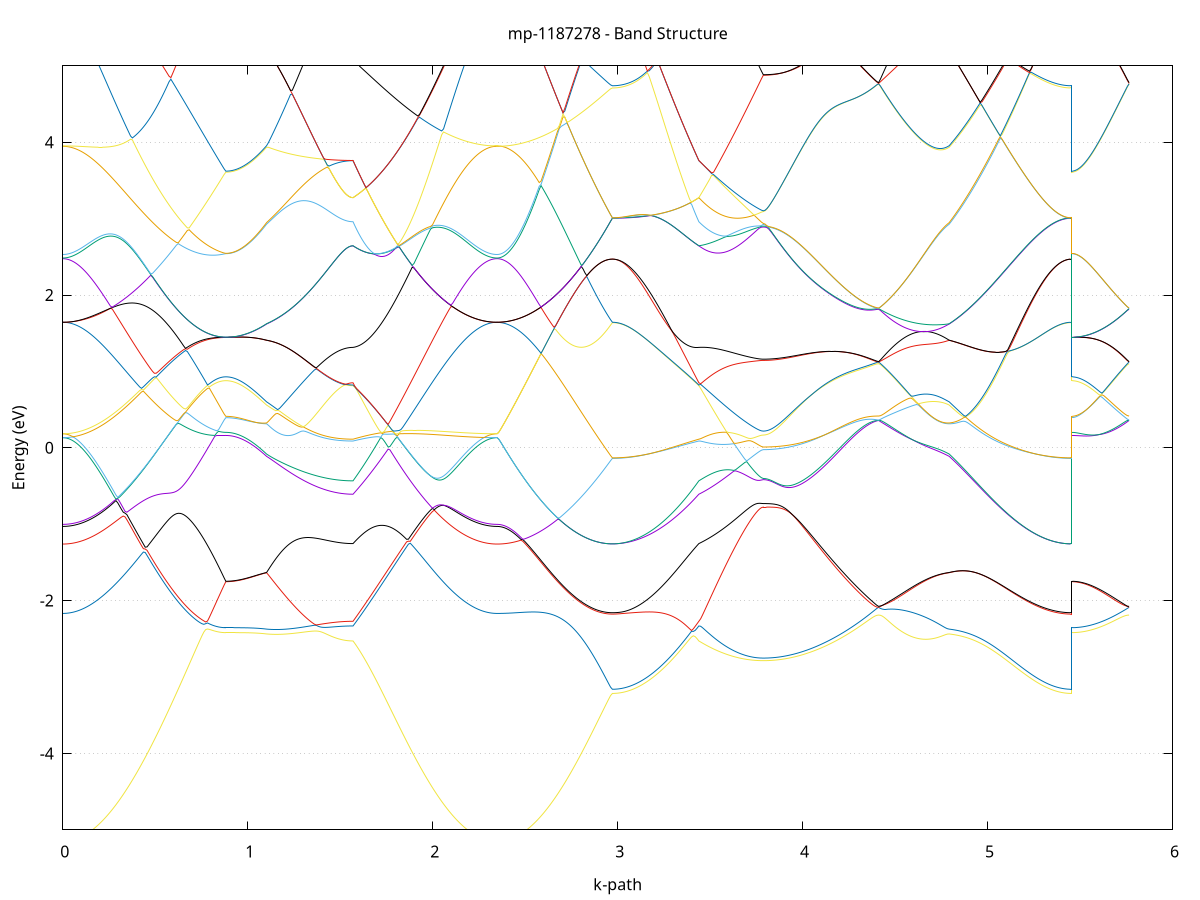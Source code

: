 set title 'mp-1187278 - Band Structure'
set xlabel 'k-path'
set ylabel 'Energy (eV)'
set grid y
set yrange [-5:5]
set terminal png size 800,600
set output 'mp-1187278_bands_gnuplot.png'
plot '-' using 1:2 with lines notitle, '-' using 1:2 with lines notitle, '-' using 1:2 with lines notitle, '-' using 1:2 with lines notitle, '-' using 1:2 with lines notitle, '-' using 1:2 with lines notitle, '-' using 1:2 with lines notitle, '-' using 1:2 with lines notitle, '-' using 1:2 with lines notitle, '-' using 1:2 with lines notitle, '-' using 1:2 with lines notitle, '-' using 1:2 with lines notitle, '-' using 1:2 with lines notitle, '-' using 1:2 with lines notitle, '-' using 1:2 with lines notitle, '-' using 1:2 with lines notitle, '-' using 1:2 with lines notitle, '-' using 1:2 with lines notitle, '-' using 1:2 with lines notitle, '-' using 1:2 with lines notitle, '-' using 1:2 with lines notitle, '-' using 1:2 with lines notitle, '-' using 1:2 with lines notitle, '-' using 1:2 with lines notitle, '-' using 1:2 with lines notitle, '-' using 1:2 with lines notitle, '-' using 1:2 with lines notitle, '-' using 1:2 with lines notitle, '-' using 1:2 with lines notitle, '-' using 1:2 with lines notitle, '-' using 1:2 with lines notitle, '-' using 1:2 with lines notitle, '-' using 1:2 with lines notitle, '-' using 1:2 with lines notitle, '-' using 1:2 with lines notitle, '-' using 1:2 with lines notitle, '-' using 1:2 with lines notitle, '-' using 1:2 with lines notitle, '-' using 1:2 with lines notitle, '-' using 1:2 with lines notitle, '-' using 1:2 with lines notitle, '-' using 1:2 with lines notitle, '-' using 1:2 with lines notitle, '-' using 1:2 with lines notitle, '-' using 1:2 with lines notitle, '-' using 1:2 with lines notitle, '-' using 1:2 with lines notitle, '-' using 1:2 with lines notitle
0.000000 -23.439864
0.009904 -23.439864
0.019807 -23.439864
0.029711 -23.439764
0.039614 -23.439664
0.049518 -23.439564
0.059421 -23.439364
0.069325 -23.439164
0.079228 -23.438964
0.089132 -23.438764
0.099036 -23.438464
0.108939 -23.438164
0.118843 -23.437864
0.128746 -23.437564
0.138650 -23.437264
0.148553 -23.436864
0.158457 -23.436464
0.168361 -23.436064
0.178264 -23.435664
0.188168 -23.435264
0.198071 -23.434864
0.207975 -23.434464
0.217878 -23.433964
0.227782 -23.433564
0.237685 -23.433064
0.247589 -23.432664
0.257493 -23.432164
0.267396 -23.431764
0.277300 -23.431264
0.287203 -23.430864
0.297107 -23.430364
0.307010 -23.429964
0.316914 -23.429564
0.326818 -23.430764
0.336721 -23.432064
0.346625 -23.433464
0.356528 -23.434964
0.366432 -23.436364
0.376335 -23.437764
0.386239 -23.439264
0.396142 -23.440764
0.406046 -23.442264
0.415950 -23.443764
0.425853 -23.445264
0.435757 -23.446764
0.445660 -23.448264
0.455564 -23.449764
0.465467 -23.451264
0.475371 -23.452764
0.485275 -23.454264
0.495178 -23.455764
0.505082 -23.457264
0.514985 -23.458764
0.524889 -23.460164
0.534792 -23.461664
0.544696 -23.463064
0.554599 -23.464464
0.564503 -23.465864
0.574407 -23.467264
0.584310 -23.468564
0.594214 -23.469964
0.604117 -23.471164
0.614021 -23.472464
0.623924 -23.473664
0.633828 -23.474864
0.643732 -23.476064
0.653635 -23.477264
0.663539 -23.478264
0.673442 -23.479364
0.683346 -23.480364
0.693249 -23.481364
0.703153 -23.482264
0.713056 -23.483164
0.722960 -23.484064
0.732864 -23.484864
0.742767 -23.485564
0.752671 -23.486264
0.762574 -23.486964
0.772478 -23.487564
0.782381 -23.488164
0.792285 -23.488664
0.802189 -23.489064
0.812092 -23.489464
0.821996 -23.489864
0.831899 -23.490164
0.841803 -23.490364
0.851706 -23.490564
0.861610 -23.490664
0.871513 -23.490764
0.881417 -23.490864
0.881417 -23.490864
0.891001 -23.490764
0.900584 -23.490564
0.910168 -23.490264
0.919752 -23.489764
0.929336 -23.489164
0.938919 -23.488464
0.948503 -23.487664
0.958087 -23.486664
0.967671 -23.485564
0.977254 -23.484364
0.986838 -23.483064
0.996422 -23.481664
1.006005 -23.480164
1.015589 -23.478564
1.025173 -23.476864
1.034757 -23.475064
1.044340 -23.473164
1.053924 -23.471164
1.063508 -23.469064
1.073092 -23.466964
1.082675 -23.464864
1.092259 -23.462564
1.101843 -23.460364
1.101843 -23.460364
1.111787 -23.458664
1.121732 -23.456864
1.131676 -23.455164
1.141621 -23.453364
1.151565 -23.451464
1.161510 -23.449664
1.171454 -23.447764
1.181399 -23.445964
1.191343 -23.444064
1.201288 -23.442164
1.211232 -23.440364
1.221177 -23.438464
1.231121 -23.436664
1.241066 -23.434864
1.251010 -23.433164
1.260955 -23.431464
1.270899 -23.429764
1.280844 -23.428164
1.290788 -23.426664
1.300733 -23.425264
1.310677 -23.423964
1.320622 -23.422764
1.330566 -23.421564
1.340511 -23.420564
1.350455 -23.419564
1.360400 -23.418564
1.370344 -23.417664
1.380289 -23.416864
1.390233 -23.416064
1.400178 -23.415264
1.410122 -23.414464
1.420067 -23.413764
1.430011 -23.413064
1.439956 -23.412364
1.449900 -23.411764
1.459845 -23.411164
1.469789 -23.410564
1.479734 -23.410064
1.489678 -23.409564
1.499623 -23.409164
1.509567 -23.408764
1.519512 -23.408464
1.529456 -23.408164
1.539401 -23.407964
1.549345 -23.407864
1.559290 -23.407764
1.569234 -23.407764
1.569234 -23.407764
1.579223 -23.407264
1.589212 -23.406764
1.599200 -23.406364
1.609189 -23.405964
1.619178 -23.405664
1.629167 -23.405364
1.639155 -23.405064
1.649144 -23.404864
1.659133 -23.404664
1.669121 -23.404564
1.679110 -23.404464
1.689099 -23.404364
1.699088 -23.404264
1.709076 -23.404264
1.719065 -23.404464
1.729054 -23.405264
1.739042 -23.406064
1.749031 -23.406864
1.759020 -23.407664
1.769009 -23.408464
1.778997 -23.409264
1.788986 -23.409964
1.798975 -23.410764
1.808964 -23.411564
1.818952 -23.412364
1.828941 -23.413064
1.838930 -23.413864
1.848918 -23.414564
1.858907 -23.415364
1.868896 -23.416064
1.878885 -23.416864
1.888873 -23.417564
1.898862 -23.418364
1.908851 -23.419064
1.918840 -23.419764
1.928828 -23.420464
1.938817 -23.421264
1.948806 -23.421964
1.958794 -23.422664
1.968783 -23.423364
1.978772 -23.424064
1.988761 -23.424764
1.998749 -23.425364
2.008738 -23.426064
2.018727 -23.426764
2.028715 -23.427364
2.038704 -23.428064
2.048693 -23.428664
2.058682 -23.429364
2.068670 -23.429964
2.078659 -23.430564
2.088648 -23.431164
2.098637 -23.431764
2.108625 -23.432364
2.118614 -23.432864
2.128603 -23.433464
2.138591 -23.433964
2.148580 -23.434464
2.158569 -23.434964
2.168558 -23.435464
2.178546 -23.435864
2.188535 -23.436364
2.198524 -23.436764
2.208512 -23.437164
2.218501 -23.437464
2.228490 -23.437864
2.238479 -23.438164
2.248467 -23.438464
2.258456 -23.438664
2.268445 -23.438964
2.278434 -23.439164
2.288422 -23.439364
2.298411 -23.439464
2.308400 -23.439664
2.318388 -23.439764
2.328377 -23.439864
2.338366 -23.439864
2.348355 -23.439864
2.348355 -23.439864
2.358249 -23.439864
2.368144 -23.439664
2.378038 -23.439464
2.387933 -23.439164
2.397827 -23.438864
2.407722 -23.438364
2.417617 -23.437864
2.427511 -23.437264
2.437406 -23.436564
2.447300 -23.435764
2.457195 -23.434964
2.467089 -23.433964
2.476984 -23.433064
2.486878 -23.431964
2.496773 -23.430864
2.506668 -23.429664
2.516562 -23.428364
2.526457 -23.427064
2.536351 -23.425664
2.546246 -23.424264
2.556140 -23.422764
2.566035 -23.421264
2.575929 -23.419764
2.585824 -23.418164
2.595719 -23.418364
2.605613 -23.419264
2.615508 -23.420164
2.625402 -23.421064
2.635297 -23.421964
2.645191 -23.422864
2.655086 -23.423764
2.664980 -23.424664
2.674875 -23.425564
2.684770 -23.426464
2.694664 -23.427364
2.704559 -23.428264
2.714453 -23.429164
2.724348 -23.430064
2.734242 -23.430864
2.744137 -23.431664
2.754031 -23.432464
2.763926 -23.433264
2.773820 -23.434064
2.783715 -23.434764
2.793610 -23.435564
2.803504 -23.436164
2.813399 -23.436864
2.823293 -23.437464
2.833188 -23.438064
2.843082 -23.438664
2.852977 -23.439164
2.862871 -23.439664
2.872766 -23.440064
2.882661 -23.440464
2.892555 -23.440864
2.902450 -23.441164
2.912344 -23.441464
2.922239 -23.441664
2.932133 -23.441864
2.942028 -23.442064
2.951922 -23.442164
2.961817 -23.442264
2.971712 -23.442264
2.971712 -23.442264
2.981656 -23.442264
2.991601 -23.442164
3.001545 -23.441964
3.011490 -23.441764
3.021434 -23.441564
3.031379 -23.441264
3.041323 -23.440864
3.051268 -23.440464
3.061212 -23.439964
3.071157 -23.439464
3.081101 -23.438864
3.091046 -23.438264
3.100990 -23.437564
3.110935 -23.436864
3.120879 -23.436064
3.130824 -23.435264
3.140768 -23.434464
3.150713 -23.433564
3.160657 -23.432564
3.170602 -23.431564
3.180546 -23.430664
3.190491 -23.429664
3.200435 -23.428664
3.210380 -23.427664
3.220324 -23.426664
3.230269 -23.425664
3.240213 -23.424564
3.250158 -23.423564
3.260102 -23.422564
3.270047 -23.421564
3.279991 -23.420464
3.289936 -23.419464
3.299880 -23.418564
3.309825 -23.417564
3.319769 -23.416564
3.329714 -23.415664
3.339658 -23.414764
3.349603 -23.413964
3.359547 -23.413064
3.369492 -23.412264
3.379436 -23.411564
3.389381 -23.410764
3.399325 -23.410064
3.409270 -23.409464
3.419214 -23.408864
3.429159 -23.408264
3.439103 -23.407764
3.439103 -23.407764
3.449060 -23.407464
3.459016 -23.407364
3.468973 -23.407264
3.478929 -23.407164
3.488886 -23.407264
3.498842 -23.407364
3.508799 -23.407464
3.518755 -23.407764
3.528712 -23.408064
3.538668 -23.408364
3.548625 -23.408764
3.558581 -23.409264
3.568538 -23.409664
3.578494 -23.410164
3.588451 -23.410764
3.598407 -23.411264
3.608364 -23.411764
3.618321 -23.412364
3.628277 -23.412864
3.638234 -23.413364
3.648190 -23.413864
3.658147 -23.414264
3.668103 -23.414764
3.678060 -23.415164
3.688016 -23.415564
3.697973 -23.415964
3.707929 -23.416264
3.717886 -23.416564
3.727842 -23.416764
3.737799 -23.416964
3.747755 -23.417164
3.757712 -23.417364
3.767668 -23.417464
3.777625 -23.417464
3.787581 -23.417464
3.787581 -23.417464
3.797474 -23.417564
3.807367 -23.417564
3.817260 -23.417764
3.827153 -23.417964
3.837046 -23.418164
3.846939 -23.418464
3.856832 -23.418764
3.866725 -23.419164
3.876618 -23.419664
3.886511 -23.420064
3.896404 -23.420664
3.906297 -23.421164
3.916190 -23.421864
3.926083 -23.422464
3.935976 -23.423164
3.945869 -23.423964
3.955762 -23.424764
3.965655 -23.425564
3.975548 -23.426464
3.985441 -23.427264
3.995333 -23.428264
4.005226 -23.429164
4.015119 -23.430164
4.025012 -23.431164
4.034905 -23.432164
4.044798 -23.433164
4.054691 -23.434164
4.064584 -23.435264
4.074477 -23.436264
4.084370 -23.437364
4.094263 -23.438364
4.104156 -23.439464
4.114049 -23.440464
4.123942 -23.441564
4.133835 -23.442564
4.143728 -23.443664
4.153621 -23.444664
4.163514 -23.445664
4.173407 -23.446564
4.183300 -23.447564
4.193192 -23.448464
4.203085 -23.449364
4.212978 -23.450264
4.222871 -23.451064
4.232764 -23.451864
4.242657 -23.452664
4.252550 -23.453364
4.262443 -23.454064
4.272336 -23.454764
4.282229 -23.455364
4.292122 -23.455964
4.302015 -23.456464
4.311908 -23.456964
4.321801 -23.457464
4.331694 -23.457864
4.341587 -23.458164
4.351480 -23.458464
4.361373 -23.458764
4.371266 -23.458964
4.381159 -23.459164
4.391052 -23.459264
4.400944 -23.459364
4.410837 -23.459364
4.410837 -23.459364
4.420626 -23.460664
4.430414 -23.461864
4.440203 -23.463064
4.449991 -23.464264
4.459779 -23.465364
4.469568 -23.466364
4.479356 -23.467364
4.489145 -23.468364
4.498933 -23.469264
4.508721 -23.470064
4.518510 -23.470764
4.528298 -23.471464
4.538087 -23.472064
4.547875 -23.472664
4.557663 -23.473064
4.567452 -23.473464
4.577240 -23.473764
4.587028 -23.473964
4.596817 -23.474164
4.606605 -23.474164
4.616394 -23.474164
4.626182 -23.474064
4.635970 -23.473864
4.645759 -23.473564
4.655547 -23.473264
4.665336 -23.472764
4.675124 -23.472264
4.684912 -23.471664
4.694701 -23.470964
4.704489 -23.470164
4.714278 -23.469364
4.724066 -23.468464
4.733854 -23.467464
4.743643 -23.466464
4.753431 -23.465364
4.763220 -23.464164
4.773008 -23.462964
4.782796 -23.461664
4.792585 -23.460364
4.792585 -23.460364
4.802450 -23.457964
4.812316 -23.455564
4.822181 -23.453164
4.832047 -23.450664
4.841912 -23.448264
4.851778 -23.445864
4.861643 -23.443364
4.871509 -23.441064
4.881375 -23.438664
4.891240 -23.436364
4.901106 -23.434064
4.910971 -23.431964
4.920837 -23.429764
4.930702 -23.428364
4.940568 -23.428564
4.950433 -23.428664
4.960299 -23.428864
4.970164 -23.429164
4.980030 -23.429364
4.989896 -23.429564
4.999761 -23.429864
5.009627 -23.430064
5.019492 -23.430364
5.029358 -23.430564
5.039223 -23.430864
5.049089 -23.431164
5.058954 -23.431464
5.068820 -23.431764
5.078685 -23.432064
5.088551 -23.432364
5.098416 -23.432764
5.108282 -23.433064
5.118148 -23.433464
5.128013 -23.433764
5.137879 -23.434164
5.147744 -23.434464
5.157610 -23.434864
5.167475 -23.435164
5.177341 -23.435564
5.187206 -23.435964
5.197072 -23.436264
5.206937 -23.436664
5.216803 -23.437064
5.226669 -23.437364
5.236534 -23.437764
5.246400 -23.438064
5.256265 -23.438364
5.266131 -23.438764
5.275996 -23.439064
5.285862 -23.439364
5.295727 -23.439664
5.305593 -23.439964
5.315458 -23.440264
5.325324 -23.440464
5.335190 -23.440764
5.345055 -23.440964
5.354921 -23.441164
5.364786 -23.441364
5.374652 -23.441564
5.384517 -23.441764
5.394383 -23.441864
5.404248 -23.441964
5.414114 -23.442064
5.423979 -23.442164
5.433845 -23.442164
5.443710 -23.442264
5.453576 -23.442264
5.453576 -23.490864
5.463316 -23.490764
5.473056 -23.490664
5.482796 -23.490464
5.492536 -23.490264
5.502276 -23.489864
5.512016 -23.489464
5.521756 -23.489064
5.531496 -23.488464
5.541236 -23.487864
5.550976 -23.487164
5.560715 -23.486464
5.570455 -23.485664
5.580195 -23.484764
5.589935 -23.483864
5.599675 -23.482864
5.609415 -23.481764
5.619155 -23.480664
5.628895 -23.479464
5.638635 -23.478264
5.648375 -23.477064
5.658115 -23.475764
5.667855 -23.474364
5.677595 -23.472964
5.687335 -23.471564
5.697075 -23.470164
5.706815 -23.468664
5.716555 -23.467164
5.726295 -23.465664
5.736035 -23.464064
5.745775 -23.462564
5.755515 -23.460964
5.765254 -23.459364
e
0.000000 -23.405664
0.009904 -23.405664
0.019807 -23.405764
0.029711 -23.405864
0.039614 -23.406064
0.049518 -23.406264
0.059421 -23.406564
0.069325 -23.406864
0.079228 -23.407264
0.089132 -23.407664
0.099036 -23.408164
0.108939 -23.408664
0.118843 -23.409264
0.128746 -23.409864
0.138650 -23.410564
0.148553 -23.411264
0.158457 -23.411964
0.168361 -23.412764
0.178264 -23.413664
0.188168 -23.414564
0.198071 -23.415464
0.207975 -23.416464
0.217878 -23.417464
0.227782 -23.418464
0.237685 -23.419564
0.247589 -23.420664
0.257493 -23.421864
0.267396 -23.422964
0.277300 -23.424264
0.287203 -23.425464
0.297107 -23.426764
0.307010 -23.428064
0.316914 -23.429364
0.326818 -23.429164
0.336721 -23.428764
0.346625 -23.428464
0.356528 -23.428064
0.366432 -23.427764
0.376335 -23.427464
0.386239 -23.427164
0.396142 -23.426964
0.406046 -23.426664
0.415950 -23.426464
0.425853 -23.426264
0.435757 -23.426164
0.445660 -23.426064
0.455564 -23.425864
0.465467 -23.425864
0.475371 -23.425764
0.485275 -23.425764
0.495178 -23.425764
0.505082 -23.425764
0.514985 -23.425864
0.524889 -23.425864
0.534792 -23.425964
0.544696 -23.426164
0.554599 -23.426264
0.564503 -23.426464
0.574407 -23.426564
0.584310 -23.426764
0.594214 -23.426964
0.604117 -23.427264
0.614021 -23.427464
0.623924 -23.427764
0.633828 -23.427964
0.643732 -23.428264
0.653635 -23.428464
0.663539 -23.428764
0.673442 -23.429064
0.683346 -23.429364
0.693249 -23.429564
0.703153 -23.429864
0.713056 -23.430164
0.722960 -23.430464
0.732864 -23.430664
0.742767 -23.430964
0.752671 -23.431164
0.762574 -23.431364
0.772478 -23.431564
0.782381 -23.431764
0.792285 -23.431964
0.802189 -23.432164
0.812092 -23.432264
0.821996 -23.432364
0.831899 -23.432564
0.841803 -23.432564
0.851706 -23.432664
0.861610 -23.432764
0.871513 -23.432764
0.881417 -23.432764
0.881417 -23.432764
0.891001 -23.432764
0.900584 -23.432664
0.910168 -23.432564
0.919752 -23.432364
0.929336 -23.432064
0.938919 -23.431764
0.948503 -23.431364
0.958087 -23.430964
0.967671 -23.430564
0.977254 -23.430064
0.986838 -23.429464
0.996422 -23.428864
1.006005 -23.428164
1.015589 -23.427464
1.025173 -23.426764
1.034757 -23.426364
1.044340 -23.426464
1.053924 -23.426464
1.063508 -23.426464
1.073092 -23.426564
1.082675 -23.426564
1.092259 -23.426664
1.101843 -23.426664
1.101843 -23.426664
1.111787 -23.426764
1.121732 -23.426664
1.131676 -23.426664
1.141621 -23.426564
1.151565 -23.426364
1.161510 -23.426164
1.171454 -23.425964
1.181399 -23.425664
1.191343 -23.425264
1.201288 -23.424864
1.211232 -23.424464
1.221177 -23.423964
1.231121 -23.423464
1.241066 -23.422964
1.251010 -23.422264
1.260955 -23.421664
1.270899 -23.420864
1.280844 -23.420064
1.290788 -23.419264
1.300733 -23.418364
1.310677 -23.417364
1.320622 -23.416264
1.330566 -23.415164
1.340511 -23.414064
1.350455 -23.412864
1.360400 -23.411664
1.370344 -23.410564
1.380289 -23.409464
1.390233 -23.408364
1.400178 -23.407364
1.410122 -23.406364
1.420067 -23.405364
1.430011 -23.404564
1.439956 -23.403664
1.449900 -23.402964
1.459845 -23.402264
1.469789 -23.401664
1.479734 -23.401064
1.489678 -23.400564
1.499623 -23.400164
1.509567 -23.399764
1.519512 -23.399464
1.529456 -23.399164
1.539401 -23.398964
1.549345 -23.398864
1.559290 -23.398764
1.569234 -23.398764
1.569234 -23.398764
1.579223 -23.397564
1.589212 -23.396564
1.599200 -23.395464
1.609189 -23.395264
1.619178 -23.396164
1.629167 -23.396964
1.639155 -23.397764
1.649144 -23.398664
1.659133 -23.399464
1.669121 -23.400264
1.679110 -23.401164
1.689099 -23.401964
1.699088 -23.402764
1.709076 -23.403564
1.719065 -23.404264
1.729054 -23.404264
1.739042 -23.404364
1.749031 -23.404364
1.759020 -23.404464
1.769009 -23.404564
1.778997 -23.404664
1.788986 -23.404764
1.798975 -23.404864
1.808964 -23.405064
1.818952 -23.405164
1.828941 -23.405364
1.838930 -23.405464
1.848918 -23.405564
1.858907 -23.405764
1.868896 -23.405864
1.878885 -23.406064
1.888873 -23.406164
1.898862 -23.406264
1.908851 -23.406464
1.918840 -23.406564
1.928828 -23.406664
1.938817 -23.406764
1.948806 -23.406864
1.958794 -23.406864
1.968783 -23.406964
1.978772 -23.407064
1.988761 -23.407064
1.998749 -23.407164
2.008738 -23.407164
2.018727 -23.407164
2.028715 -23.407164
2.038704 -23.407164
2.048693 -23.407164
2.058682 -23.407164
2.068670 -23.407164
2.078659 -23.407164
2.088648 -23.407064
2.098637 -23.407064
2.108625 -23.406964
2.118614 -23.406964
2.128603 -23.406864
2.138591 -23.406764
2.148580 -23.406764
2.158569 -23.406664
2.168558 -23.406564
2.178546 -23.406464
2.188535 -23.406464
2.198524 -23.406364
2.208512 -23.406264
2.218501 -23.406164
2.228490 -23.406164
2.238479 -23.406064
2.248467 -23.405964
2.258456 -23.405964
2.268445 -23.405864
2.278434 -23.405864
2.288422 -23.405764
2.298411 -23.405764
2.308400 -23.405764
2.318388 -23.405664
2.328377 -23.405664
2.338366 -23.405664
2.348355 -23.405664
2.348355 -23.405664
2.358249 -23.405664
2.368144 -23.405764
2.378038 -23.405864
2.387933 -23.406064
2.397827 -23.406264
2.407722 -23.406464
2.417617 -23.406764
2.427511 -23.407164
2.437406 -23.407564
2.447300 -23.407964
2.457195 -23.408464
2.467089 -23.408964
2.476984 -23.409464
2.486878 -23.410064
2.496773 -23.410664
2.506668 -23.411364
2.516562 -23.411964
2.526457 -23.412664
2.536351 -23.413464
2.546246 -23.414264
2.556140 -23.414964
2.566035 -23.415864
2.575929 -23.416664
2.585824 -23.417464
2.595719 -23.418364
2.605613 -23.419264
2.615508 -23.420164
2.625402 -23.421064
2.635297 -23.421964
2.645191 -23.422864
2.655086 -23.423764
2.664980 -23.424664
2.674875 -23.425564
2.684770 -23.426464
2.694664 -23.427364
2.704559 -23.428264
2.714453 -23.429164
2.724348 -23.430064
2.734242 -23.430864
2.744137 -23.431664
2.754031 -23.432464
2.763926 -23.433264
2.773820 -23.434064
2.783715 -23.434764
2.793610 -23.435564
2.803504 -23.436164
2.813399 -23.436864
2.823293 -23.437464
2.833188 -23.438064
2.843082 -23.438664
2.852977 -23.439164
2.862871 -23.439664
2.872766 -23.440064
2.882661 -23.440464
2.892555 -23.440864
2.902450 -23.441164
2.912344 -23.441464
2.922239 -23.441664
2.932133 -23.441864
2.942028 -23.442064
2.951922 -23.442164
2.961817 -23.442264
2.971712 -23.442264
2.971712 -23.442264
2.981656 -23.442264
2.991601 -23.442164
3.001545 -23.441964
3.011490 -23.441764
3.021434 -23.441564
3.031379 -23.441164
3.041323 -23.440864
3.051268 -23.440364
3.061212 -23.439864
3.071157 -23.439364
3.081101 -23.438764
3.091046 -23.438164
3.100990 -23.437464
3.110935 -23.436764
3.120879 -23.435964
3.130824 -23.435164
3.140768 -23.434364
3.150713 -23.433464
3.160657 -23.432564
3.170602 -23.431564
3.180546 -23.430564
3.190491 -23.429564
3.200435 -23.428464
3.210380 -23.427364
3.220324 -23.426164
3.230269 -23.424964
3.240213 -23.423764
3.250158 -23.422564
3.260102 -23.421364
3.270047 -23.420064
3.279991 -23.418864
3.289936 -23.417564
3.299880 -23.416264
3.309825 -23.414964
3.319769 -23.413664
3.329714 -23.412364
3.339658 -23.411064
3.349603 -23.409764
3.359547 -23.408464
3.369492 -23.407164
3.379436 -23.405964
3.389381 -23.404664
3.399325 -23.403464
3.409270 -23.402264
3.419214 -23.401064
3.429159 -23.399864
3.439103 -23.398764
3.439103 -23.398764
3.449060 -23.398164
3.459016 -23.397664
3.468973 -23.397164
3.478929 -23.396664
3.488886 -23.396064
3.498842 -23.395564
3.508799 -23.395064
3.518755 -23.394464
3.528712 -23.393964
3.538668 -23.393864
3.548625 -23.393764
3.558581 -23.393664
3.568538 -23.393564
3.578494 -23.393364
3.588451 -23.393164
3.598407 -23.392964
3.608364 -23.392764
3.618321 -23.392564
3.628277 -23.392364
3.638234 -23.392064
3.648190 -23.391864
3.658147 -23.391664
3.668103 -23.391464
3.678060 -23.391264
3.688016 -23.391064
3.697973 -23.390964
3.707929 -23.390764
3.717886 -23.390664
3.727842 -23.390464
3.737799 -23.390364
3.747755 -23.390364
3.757712 -23.390264
3.767668 -23.390164
3.777625 -23.390164
3.787581 -23.390164
3.787581 -23.390164
3.797474 -23.390164
3.807367 -23.390264
3.817260 -23.390364
3.827153 -23.390564
3.837046 -23.390764
3.846939 -23.391064
3.856832 -23.391364
3.866725 -23.391764
3.876618 -23.392164
3.886511 -23.392564
3.896404 -23.393064
3.906297 -23.393564
3.916190 -23.394164
3.926083 -23.395464
3.935976 -23.396764
3.945869 -23.398264
3.955762 -23.399764
3.965655 -23.401364
3.975548 -23.402964
3.985441 -23.404564
3.995333 -23.406264
4.005226 -23.408064
4.015119 -23.409764
4.025012 -23.411564
4.034905 -23.413364
4.044798 -23.415164
4.054691 -23.417064
4.064584 -23.418864
4.074477 -23.420764
4.084370 -23.422564
4.094263 -23.424464
4.104156 -23.426264
4.114049 -23.428064
4.123942 -23.429864
4.133835 -23.431564
4.143728 -23.433364
4.153621 -23.435064
4.163514 -23.436664
4.173407 -23.438364
4.183300 -23.439964
4.193192 -23.441464
4.203085 -23.442964
4.212978 -23.444364
4.222871 -23.445764
4.232764 -23.447064
4.242657 -23.448364
4.252550 -23.449564
4.262443 -23.450764
4.272336 -23.451864
4.282229 -23.452864
4.292122 -23.453764
4.302015 -23.454664
4.311908 -23.455464
4.321801 -23.456164
4.331694 -23.456864
4.341587 -23.457464
4.351480 -23.457964
4.361373 -23.458364
4.371266 -23.458764
4.381159 -23.458964
4.391052 -23.459164
4.400944 -23.459364
4.410837 -23.459364
4.410837 -23.459364
4.420626 -23.458064
4.430414 -23.456764
4.440203 -23.455464
4.449991 -23.454064
4.459779 -23.452764
4.469568 -23.451464
4.479356 -23.450164
4.489145 -23.448864
4.498933 -23.447564
4.508721 -23.446264
4.518510 -23.445064
4.528298 -23.443864
4.538087 -23.442664
4.547875 -23.441464
4.557663 -23.440264
4.567452 -23.439164
4.577240 -23.438164
4.587028 -23.437064
4.596817 -23.436164
4.606605 -23.435164
4.616394 -23.434264
4.626182 -23.433364
4.635970 -23.432564
4.645759 -23.431864
4.655547 -23.431164
4.665336 -23.430464
4.675124 -23.429864
4.684912 -23.429364
4.694701 -23.428864
4.704489 -23.428364
4.714278 -23.427964
4.724066 -23.427664
4.733854 -23.427364
4.743643 -23.427164
4.753431 -23.426964
4.763220 -23.426764
4.773008 -23.426764
4.782796 -23.426664
4.792585 -23.426664
4.792585 -23.426664
4.802450 -23.426764
4.812316 -23.426864
4.822181 -23.426964
4.832047 -23.427064
4.841912 -23.427164
4.851778 -23.427264
4.861643 -23.427364
4.871509 -23.427464
4.881375 -23.427564
4.891240 -23.427664
4.901106 -23.427864
4.910971 -23.427964
4.920837 -23.428164
4.930702 -23.427764
4.940568 -23.425864
4.950433 -23.424064
4.960299 -23.422264
4.970164 -23.420664
4.980030 -23.419164
4.989896 -23.417864
4.999761 -23.416564
5.009627 -23.415464
5.019492 -23.414564
5.029358 -23.413764
5.039223 -23.413064
5.049089 -23.412564
5.058954 -23.412164
5.068820 -23.411964
5.078685 -23.411864
5.088551 -23.411864
5.098416 -23.412064
5.108282 -23.412364
5.118148 -23.412764
5.128013 -23.413264
5.137879 -23.413864
5.147744 -23.414664
5.157610 -23.415464
5.167475 -23.416364
5.177341 -23.417364
5.187206 -23.418364
5.197072 -23.419464
5.206937 -23.420664
5.216803 -23.421764
5.226669 -23.423064
5.236534 -23.424264
5.246400 -23.425564
5.256265 -23.426764
5.266131 -23.428064
5.275996 -23.429264
5.285862 -23.430464
5.295727 -23.431664
5.305593 -23.432764
5.315458 -23.433964
5.325324 -23.434964
5.335190 -23.435964
5.345055 -23.436964
5.354921 -23.437864
5.364786 -23.438664
5.374652 -23.439364
5.384517 -23.440064
5.394383 -23.440564
5.404248 -23.441064
5.414114 -23.441564
5.423979 -23.441864
5.433845 -23.442064
5.443710 -23.442164
5.453576 -23.442264
5.453576 -23.432764
5.463316 -23.432764
5.473056 -23.432764
5.482796 -23.432664
5.492536 -23.432564
5.502276 -23.432464
5.512016 -23.432364
5.521756 -23.432164
5.531496 -23.431964
5.541236 -23.431764
5.550976 -23.431564
5.560715 -23.431364
5.570455 -23.431864
5.580195 -23.432864
5.589935 -23.433864
5.599675 -23.434964
5.609415 -23.436064
5.619155 -23.437264
5.628895 -23.438564
5.638635 -23.439864
5.648375 -23.441164
5.658115 -23.442564
5.667855 -23.443964
5.677595 -23.445364
5.687335 -23.446864
5.697075 -23.448364
5.706815 -23.449964
5.716555 -23.451464
5.726295 -23.453064
5.736035 -23.454564
5.745775 -23.456164
5.755515 -23.457764
5.765254 -23.459364
e
0.000000 -23.405664
0.009904 -23.405664
0.019807 -23.405464
0.029711 -23.405264
0.039614 -23.405064
0.049518 -23.404664
0.059421 -23.404264
0.069325 -23.403764
0.079228 -23.403264
0.089132 -23.402664
0.099036 -23.401964
0.108939 -23.401164
0.118843 -23.400364
0.128746 -23.399564
0.138650 -23.398664
0.148553 -23.397764
0.158457 -23.396764
0.168361 -23.395764
0.178264 -23.394764
0.188168 -23.393664
0.198071 -23.392664
0.207975 -23.391564
0.217878 -23.390564
0.227782 -23.389464
0.237685 -23.388364
0.247589 -23.387364
0.257493 -23.386364
0.267396 -23.385364
0.277300 -23.384464
0.287203 -23.383564
0.297107 -23.382764
0.307010 -23.381964
0.316914 -23.381264
0.326818 -23.380564
0.336721 -23.379964
0.346625 -23.379464
0.356528 -23.379064
0.366432 -23.378764
0.376335 -23.378464
0.386239 -23.378364
0.396142 -23.378264
0.406046 -23.378264
0.415950 -23.378464
0.425853 -23.378664
0.435757 -23.378964
0.445660 -23.379364
0.455564 -23.379964
0.465467 -23.380564
0.475371 -23.381264
0.485275 -23.382064
0.495178 -23.382964
0.505082 -23.383864
0.514985 -23.384964
0.524889 -23.386064
0.534792 -23.387264
0.544696 -23.388464
0.554599 -23.389764
0.564503 -23.391164
0.574407 -23.392564
0.584310 -23.394064
0.594214 -23.395464
0.604117 -23.396964
0.614021 -23.398564
0.623924 -23.400064
0.633828 -23.401664
0.643732 -23.403164
0.653635 -23.404764
0.663539 -23.406264
0.673442 -23.407764
0.683346 -23.409264
0.693249 -23.410764
0.703153 -23.412164
0.713056 -23.413564
0.722960 -23.414864
0.732864 -23.416164
0.742767 -23.417364
0.752671 -23.418464
0.762574 -23.419564
0.772478 -23.420564
0.782381 -23.421564
0.792285 -23.422364
0.802189 -23.423164
0.812092 -23.423864
0.821996 -23.424464
0.831899 -23.424964
0.841803 -23.425464
0.851706 -23.425764
0.861610 -23.425964
0.871513 -23.426164
0.881417 -23.426164
0.881417 -23.426164
0.891001 -23.426164
0.900584 -23.426164
0.910168 -23.426164
0.919752 -23.426164
0.929336 -23.426164
0.938919 -23.426164
0.948503 -23.426264
0.958087 -23.426264
0.967671 -23.426264
0.977254 -23.426264
0.986838 -23.426264
0.996422 -23.426264
1.006005 -23.426264
1.015589 -23.426364
1.025173 -23.426364
1.034757 -23.425964
1.044340 -23.425164
1.053924 -23.424264
1.063508 -23.423364
1.073092 -23.422464
1.082675 -23.421564
1.092259 -23.420564
1.101843 -23.419564
1.101843 -23.419564
1.111787 -23.418764
1.121732 -23.417964
1.131676 -23.417164
1.141621 -23.416364
1.151565 -23.415564
1.161510 -23.414764
1.171454 -23.413864
1.181399 -23.413064
1.191343 -23.412264
1.201288 -23.411364
1.211232 -23.410564
1.221177 -23.409664
1.231121 -23.408864
1.241066 -23.407964
1.251010 -23.407164
1.260955 -23.406364
1.270899 -23.405564
1.280844 -23.404764
1.290788 -23.403964
1.300733 -23.403164
1.310677 -23.402464
1.320622 -23.401664
1.330566 -23.400964
1.340511 -23.400264
1.350455 -23.399664
1.360400 -23.398964
1.370344 -23.398364
1.380289 -23.397764
1.390233 -23.397164
1.400178 -23.396664
1.410122 -23.396164
1.420067 -23.395664
1.430011 -23.395164
1.439956 -23.394764
1.449900 -23.394364
1.459845 -23.393964
1.469789 -23.393564
1.479734 -23.393264
1.489678 -23.393064
1.499623 -23.392764
1.509567 -23.392564
1.519512 -23.392364
1.529456 -23.392264
1.539401 -23.392164
1.549345 -23.392064
1.559290 -23.391964
1.569234 -23.391964
1.569234 -23.391964
1.579223 -23.392764
1.589212 -23.393664
1.599200 -23.394464
1.609189 -23.394464
1.619178 -23.393464
1.629167 -23.392564
1.639155 -23.391664
1.649144 -23.390764
1.659133 -23.389964
1.669121 -23.389164
1.679110 -23.388464
1.689099 -23.387764
1.699088 -23.387164
1.709076 -23.386564
1.719065 -23.386064
1.729054 -23.385564
1.739042 -23.385164
1.749031 -23.384864
1.759020 -23.384464
1.769009 -23.384264
1.778997 -23.384064
1.788986 -23.383864
1.798975 -23.383764
1.808964 -23.383664
1.818952 -23.383664
1.828941 -23.383664
1.838930 -23.383764
1.848918 -23.383864
1.858907 -23.384064
1.868896 -23.384264
1.878885 -23.384564
1.888873 -23.384864
1.898862 -23.385164
1.908851 -23.385464
1.918840 -23.385864
1.928828 -23.386364
1.938817 -23.386764
1.948806 -23.387264
1.958794 -23.387764
1.968783 -23.388364
1.978772 -23.388864
1.988761 -23.389464
1.998749 -23.390064
2.008738 -23.390664
2.018727 -23.391264
2.028715 -23.391864
2.038704 -23.392564
2.048693 -23.393164
2.058682 -23.393764
2.068670 -23.394464
2.078659 -23.395064
2.088648 -23.395764
2.098637 -23.396364
2.108625 -23.396964
2.118614 -23.397564
2.128603 -23.398164
2.138591 -23.398764
2.148580 -23.399364
2.158569 -23.399964
2.168558 -23.400464
2.178546 -23.400964
2.188535 -23.401464
2.198524 -23.401964
2.208512 -23.402464
2.218501 -23.402864
2.228490 -23.403264
2.238479 -23.403664
2.248467 -23.403964
2.258456 -23.404264
2.268445 -23.404564
2.278434 -23.404864
2.288422 -23.405064
2.298411 -23.405264
2.308400 -23.405364
2.318388 -23.405464
2.328377 -23.405564
2.338366 -23.405664
2.348355 -23.405664
2.348355 -23.405664
2.358249 -23.405664
2.368144 -23.405764
2.378038 -23.405864
2.387933 -23.406064
2.397827 -23.406264
2.407722 -23.406464
2.417617 -23.406764
2.427511 -23.407164
2.437406 -23.407564
2.447300 -23.407964
2.457195 -23.408464
2.467089 -23.408964
2.476984 -23.409464
2.486878 -23.410064
2.496773 -23.410664
2.506668 -23.411364
2.516562 -23.411964
2.526457 -23.412664
2.536351 -23.413464
2.546246 -23.414264
2.556140 -23.414964
2.566035 -23.415864
2.575929 -23.416664
2.585824 -23.417464
2.595719 -23.416464
2.605613 -23.414764
2.615508 -23.413064
2.625402 -23.411364
2.635297 -23.409564
2.645191 -23.407864
2.655086 -23.406064
2.664980 -23.404264
2.674875 -23.402464
2.684770 -23.400664
2.694664 -23.398864
2.704559 -23.397064
2.714453 -23.395364
2.724348 -23.393564
2.734242 -23.391864
2.744137 -23.390164
2.754031 -23.388464
2.763926 -23.386864
2.773820 -23.385264
2.783715 -23.383764
2.793610 -23.382264
2.803504 -23.380764
2.813399 -23.379464
2.823293 -23.378064
2.833188 -23.376864
2.843082 -23.375664
2.852977 -23.374564
2.862871 -23.373564
2.872766 -23.372564
2.882661 -23.371764
2.892555 -23.370964
2.902450 -23.370264
2.912344 -23.369664
2.922239 -23.369064
2.932133 -23.368664
2.942028 -23.368364
2.951922 -23.368064
2.961817 -23.367964
2.971712 -23.367864
2.971712 -23.367864
2.981656 -23.367964
2.991601 -23.367964
3.001545 -23.368064
3.011490 -23.368064
3.021434 -23.368264
3.031379 -23.368364
3.041323 -23.368564
3.051268 -23.368764
3.061212 -23.368964
3.071157 -23.369164
3.081101 -23.369464
3.091046 -23.369764
3.100990 -23.370064
3.110935 -23.370464
3.120879 -23.370764
3.130824 -23.371164
3.140768 -23.371564
3.150713 -23.372064
3.160657 -23.372464
3.170602 -23.372964
3.180546 -23.373464
3.190491 -23.373964
3.200435 -23.374564
3.210380 -23.375164
3.220324 -23.375664
3.230269 -23.376264
3.240213 -23.376964
3.250158 -23.377564
3.260102 -23.378164
3.270047 -23.378864
3.279991 -23.379564
3.289936 -23.380264
3.299880 -23.380964
3.309825 -23.381664
3.319769 -23.382464
3.329714 -23.383164
3.339658 -23.383964
3.349603 -23.384664
3.359547 -23.385464
3.369492 -23.386264
3.379436 -23.387064
3.389381 -23.387864
3.399325 -23.388664
3.409270 -23.389464
3.419214 -23.390364
3.429159 -23.391164
3.439103 -23.391964
3.439103 -23.391964
3.449060 -23.392364
3.459016 -23.392664
3.468973 -23.392964
3.478929 -23.393264
3.488886 -23.393464
3.498842 -23.393664
3.508799 -23.393864
3.518755 -23.393864
3.528712 -23.393864
3.538668 -23.393464
3.548625 -23.392864
3.558581 -23.392364
3.568538 -23.391864
3.578494 -23.391364
3.588451 -23.390864
3.598407 -23.390364
3.608364 -23.389964
3.618321 -23.389464
3.628277 -23.389064
3.638234 -23.388664
3.648190 -23.388264
3.658147 -23.387864
3.668103 -23.387564
3.678060 -23.387264
3.688016 -23.386964
3.697973 -23.386664
3.707929 -23.386364
3.717886 -23.386164
3.727842 -23.385964
3.737799 -23.385764
3.747755 -23.385664
3.757712 -23.385564
3.767668 -23.385464
3.777625 -23.385464
3.787581 -23.385464
3.787581 -23.385464
3.797474 -23.385464
3.807367 -23.385664
3.817260 -23.385964
3.827153 -23.386264
3.837046 -23.386764
3.846939 -23.387364
3.856832 -23.388064
3.866725 -23.388864
3.876618 -23.389764
3.886511 -23.390664
3.896404 -23.391764
3.906297 -23.392864
3.916190 -23.394164
3.926083 -23.394764
3.935976 -23.395464
3.945869 -23.396064
3.955762 -23.396764
3.965655 -23.397564
3.975548 -23.398264
3.985441 -23.399064
3.995333 -23.399864
4.005226 -23.400664
4.015119 -23.401464
4.025012 -23.402364
4.034905 -23.403264
4.044798 -23.404064
4.054691 -23.404964
4.064584 -23.405864
4.074477 -23.406764
4.084370 -23.407664
4.094263 -23.408664
4.104156 -23.409564
4.114049 -23.410464
4.123942 -23.411364
4.133835 -23.412264
4.143728 -23.413064
4.153621 -23.413964
4.163514 -23.414864
4.173407 -23.415664
4.183300 -23.416564
4.193192 -23.417364
4.203085 -23.418164
4.212978 -23.418864
4.222871 -23.419664
4.232764 -23.420364
4.242657 -23.421064
4.252550 -23.421764
4.262443 -23.422364
4.272336 -23.422964
4.282229 -23.423564
4.292122 -23.424064
4.302015 -23.424564
4.311908 -23.425064
4.321801 -23.425464
4.331694 -23.425864
4.341587 -23.426164
4.351480 -23.426464
4.361373 -23.426664
4.371266 -23.426864
4.381159 -23.427064
4.391052 -23.427164
4.400944 -23.427264
4.410837 -23.427264
4.410837 -23.427264
4.420626 -23.427264
4.430414 -23.427264
4.440203 -23.427264
4.449991 -23.427264
4.459779 -23.427264
4.469568 -23.427364
4.479356 -23.427364
4.489145 -23.427364
4.498933 -23.427364
4.508721 -23.427364
4.518510 -23.427264
4.528298 -23.427264
4.538087 -23.427264
4.547875 -23.427164
4.557663 -23.427164
4.567452 -23.427064
4.577240 -23.426964
4.587028 -23.426864
4.596817 -23.426764
4.606605 -23.426664
4.616394 -23.426464
4.626182 -23.426264
4.635970 -23.426064
4.645759 -23.425864
4.655547 -23.425664
4.665336 -23.425364
4.675124 -23.425064
4.684912 -23.424764
4.694701 -23.424364
4.704489 -23.424064
4.714278 -23.423664
4.724066 -23.423164
4.733854 -23.422764
4.743643 -23.422264
4.753431 -23.421764
4.763220 -23.421264
4.773008 -23.420664
4.782796 -23.420064
4.792585 -23.419564
4.792585 -23.419564
4.802450 -23.418464
4.812316 -23.417364
4.822181 -23.416264
4.832047 -23.415064
4.841912 -23.413964
4.851778 -23.412764
4.861643 -23.411664
4.871509 -23.410464
4.881375 -23.409264
4.891240 -23.408064
4.901106 -23.406864
4.910971 -23.405664
4.920837 -23.404464
4.930702 -23.403264
4.940568 -23.402064
4.950433 -23.400864
4.960299 -23.399764
4.970164 -23.398564
4.980030 -23.397364
4.989896 -23.396264
4.999761 -23.395064
5.009627 -23.393964
5.019492 -23.392864
5.029358 -23.391764
5.039223 -23.390764
5.049089 -23.389664
5.058954 -23.388664
5.068820 -23.387664
5.078685 -23.386664
5.088551 -23.385764
5.098416 -23.384764
5.108282 -23.383864
5.118148 -23.382964
5.128013 -23.382064
5.137879 -23.381264
5.147744 -23.380464
5.157610 -23.379664
5.167475 -23.378864
5.177341 -23.378164
5.187206 -23.377364
5.197072 -23.376664
5.206937 -23.376064
5.216803 -23.375364
5.226669 -23.374764
5.236534 -23.374164
5.246400 -23.373664
5.256265 -23.373064
5.266131 -23.372564
5.275996 -23.372064
5.285862 -23.371664
5.295727 -23.371264
5.305593 -23.370864
5.315458 -23.370464
5.325324 -23.370064
5.335190 -23.369764
5.345055 -23.369464
5.354921 -23.369164
5.364786 -23.368964
5.374652 -23.368764
5.384517 -23.368564
5.394383 -23.368364
5.404248 -23.368264
5.414114 -23.368064
5.423979 -23.368064
5.433845 -23.367964
5.443710 -23.367964
5.453576 -23.367864
5.453576 -23.426164
5.463316 -23.426264
5.473056 -23.426364
5.482796 -23.426564
5.492536 -23.426864
5.502276 -23.427164
5.512016 -23.427664
5.521756 -23.428164
5.531496 -23.428764
5.541236 -23.429464
5.550976 -23.430164
5.560715 -23.431064
5.570455 -23.431064
5.580195 -23.430864
5.589935 -23.430564
5.599675 -23.430364
5.609415 -23.430064
5.619155 -23.429764
5.628895 -23.429564
5.638635 -23.429264
5.648375 -23.428964
5.658115 -23.428764
5.667855 -23.428564
5.677595 -23.428264
5.687335 -23.428064
5.697075 -23.427964
5.706815 -23.427764
5.716555 -23.427564
5.726295 -23.427464
5.736035 -23.427364
5.745775 -23.427364
5.755515 -23.427264
5.765254 -23.427264
e
0.000000 -22.815764
0.009904 -22.816164
0.019807 -22.817264
0.029711 -22.818964
0.039614 -22.821164
0.049518 -22.823664
0.059421 -22.826364
0.069325 -22.829264
0.079228 -22.832264
0.089132 -22.835364
0.099036 -22.838564
0.108939 -22.841664
0.118843 -22.844864
0.128746 -22.848064
0.138650 -22.851264
0.148553 -22.854364
0.158457 -22.857464
0.168361 -22.860564
0.178264 -22.863564
0.188168 -22.866564
0.198071 -22.869464
0.207975 -22.872364
0.217878 -22.875164
0.227782 -22.877864
0.237685 -22.880564
0.247589 -22.883164
0.257493 -22.885664
0.267396 -22.888164
0.277300 -22.890464
0.287203 -22.892764
0.297107 -22.894964
0.307010 -22.897064
0.316914 -22.899064
0.326818 -22.900964
0.336721 -22.902864
0.346625 -22.904564
0.356528 -22.906164
0.366432 -22.907664
0.376335 -22.909164
0.386239 -22.910464
0.396142 -22.911664
0.406046 -22.912764
0.415950 -22.913764
0.425853 -22.914764
0.435757 -22.915564
0.445660 -22.916264
0.455564 -22.916864
0.465467 -22.917364
0.475371 -22.917764
0.485275 -22.918164
0.495178 -22.918364
0.505082 -22.918464
0.514985 -22.918564
0.524889 -22.918564
0.534792 -22.918464
0.544696 -22.918264
0.554599 -22.917964
0.564503 -22.917664
0.574407 -22.917264
0.584310 -22.916764
0.594214 -22.916264
0.604117 -22.915764
0.614021 -22.915164
0.623924 -22.914464
0.633828 -22.913764
0.643732 -22.913064
0.653635 -22.912264
0.663539 -22.911564
0.673442 -22.910764
0.683346 -22.909964
0.693249 -22.909164
0.703153 -22.908364
0.713056 -22.907564
0.722960 -22.906764
0.732864 -22.906064
0.742767 -22.905264
0.752671 -22.904564
0.762574 -22.903864
0.772478 -22.903264
0.782381 -22.902664
0.792285 -22.902064
0.802189 -22.901564
0.812092 -22.901164
0.821996 -22.900764
0.831899 -22.900364
0.841803 -22.900064
0.851706 -22.899864
0.861610 -22.899664
0.871513 -22.899564
0.881417 -22.899564
0.881417 -22.899564
0.891001 -22.899464
0.900584 -22.899264
0.910168 -22.898864
0.919752 -22.898364
0.929336 -22.897664
0.938919 -22.896764
0.948503 -22.895764
0.958087 -22.894664
0.967671 -22.893364
0.977254 -22.891864
0.986838 -22.890264
0.996422 -22.888464
1.006005 -22.886564
1.015589 -22.884564
1.025173 -22.882364
1.034757 -22.880064
1.044340 -22.877564
1.053924 -22.874964
1.063508 -22.872164
1.073092 -22.869264
1.082675 -22.866264
1.092259 -22.863164
1.101843 -22.859864
1.101843 -22.859864
1.111787 -22.857364
1.121732 -22.857164
1.131676 -22.858164
1.141621 -22.858964
1.151565 -22.859764
1.161510 -22.860364
1.171454 -22.860864
1.181399 -22.861364
1.191343 -22.861664
1.201288 -22.861864
1.211232 -22.861864
1.221177 -22.861864
1.231121 -22.861664
1.241066 -22.861364
1.251010 -22.860964
1.260955 -22.860464
1.270899 -22.859864
1.280844 -22.859064
1.290788 -22.858164
1.300733 -22.857164
1.310677 -22.856064
1.320622 -22.854764
1.330566 -22.853364
1.340511 -22.851864
1.350455 -22.850264
1.360400 -22.848564
1.370344 -22.846664
1.380289 -22.844764
1.390233 -22.842664
1.400178 -22.840564
1.410122 -22.838264
1.420067 -22.835864
1.430011 -22.833464
1.439956 -22.830864
1.449900 -22.828364
1.459845 -22.825664
1.469789 -22.822964
1.479734 -22.820364
1.489678 -22.817664
1.499623 -22.815064
1.509567 -22.812564
1.519512 -22.810164
1.529456 -22.808064
1.539401 -22.806264
1.549345 -22.804864
1.559290 -22.803964
1.569234 -22.803664
1.569234 -22.803664
1.579223 -22.802064
1.589212 -22.800364
1.599200 -22.798564
1.609189 -22.796664
1.619178 -22.794764
1.629167 -22.792664
1.639155 -22.790564
1.649144 -22.788364
1.659133 -22.788164
1.669121 -22.792064
1.679110 -22.795864
1.689099 -22.799664
1.699088 -22.803364
1.709076 -22.806964
1.719065 -22.810564
1.729054 -22.814064
1.739042 -22.817464
1.749031 -22.820864
1.759020 -22.824164
1.769009 -22.827364
1.778997 -22.830464
1.788986 -22.833464
1.798975 -22.836364
1.808964 -22.839264
1.818952 -22.841964
1.828941 -22.844564
1.838930 -22.847064
1.848918 -22.849464
1.858907 -22.851764
1.868896 -22.853864
1.878885 -22.855964
1.888873 -22.857864
1.898862 -22.859664
1.908851 -22.861264
1.918840 -22.862864
1.928828 -22.864264
1.938817 -22.865464
1.948806 -22.866564
1.958794 -22.867564
1.968783 -22.868464
1.978772 -22.869164
1.988761 -22.869664
1.998749 -22.870064
2.008738 -22.870364
2.018727 -22.870564
2.028715 -22.870464
2.038704 -22.870364
2.048693 -22.870064
2.058682 -22.869664
2.068670 -22.869064
2.078659 -22.868364
2.088648 -22.867464
2.098637 -22.866464
2.108625 -22.865364
2.118614 -22.864064
2.128603 -22.862664
2.138591 -22.861164
2.148580 -22.859464
2.158569 -22.857664
2.168558 -22.855764
2.178546 -22.853764
2.188535 -22.851664
2.198524 -22.849364
2.208512 -22.847064
2.218501 -22.844564
2.228490 -22.842064
2.238479 -22.839464
2.248467 -22.836864
2.258456 -22.834164
2.268445 -22.831464
2.278434 -22.828764
2.288422 -22.826064
2.298411 -22.823464
2.308400 -22.821064
2.318388 -22.818964
2.328377 -22.817264
2.338366 -22.816164
2.348355 -22.815764
2.348355 -22.815764
2.358249 -22.815764
2.368144 -22.815564
2.378038 -22.815364
2.387933 -22.815164
2.397827 -22.814764
2.407722 -22.814364
2.417617 -22.813864
2.427511 -22.813264
2.437406 -22.812664
2.447300 -22.811864
2.457195 -22.811064
2.467089 -22.810164
2.476984 -22.809264
2.486878 -22.808164
2.496773 -22.807064
2.506668 -22.805864
2.516562 -22.804564
2.526457 -22.803164
2.536351 -22.801764
2.546246 -22.800164
2.556140 -22.798564
2.566035 -22.796864
2.575929 -22.795064
2.585824 -22.793164
2.595719 -22.791264
2.605613 -22.791464
2.615508 -22.791964
2.625402 -22.792364
2.635297 -22.792764
2.645191 -22.793164
2.655086 -22.793464
2.664980 -22.793864
2.674875 -22.794164
2.684770 -22.794464
2.694664 -22.794664
2.704559 -22.794964
2.714453 -22.795164
2.724348 -22.795364
2.734242 -22.795564
2.744137 -22.795664
2.754031 -22.795864
2.763926 -22.795964
2.773820 -22.796064
2.783715 -22.796164
2.793610 -22.796264
2.803504 -22.796264
2.813399 -22.796364
2.823293 -22.796364
2.833188 -22.796364
2.843082 -22.796464
2.852977 -22.796464
2.862871 -22.796464
2.872766 -22.796464
2.882661 -22.796464
2.892555 -22.796464
2.902450 -22.796464
2.912344 -22.796464
2.922239 -22.796464
2.932133 -22.796464
2.942028 -22.796464
2.951922 -22.796464
2.961817 -22.796464
2.971712 -22.796464
2.971712 -22.796464
2.981656 -22.796464
2.991601 -22.796664
3.001545 -22.796864
3.011490 -22.797064
3.021434 -22.797464
3.031379 -22.797864
3.041323 -22.798364
3.051268 -22.798864
3.061212 -22.799464
3.071157 -22.800164
3.081101 -22.800864
3.091046 -22.801564
3.100990 -22.802364
3.110935 -22.803164
3.120879 -22.804064
3.130824 -22.804864
3.140768 -22.805764
3.150713 -22.806564
3.160657 -22.807464
3.170602 -22.808264
3.180546 -22.809064
3.190491 -22.809864
3.200435 -22.810664
3.210380 -22.811364
3.220324 -22.811964
3.230269 -22.812564
3.240213 -22.813064
3.250158 -22.813564
3.260102 -22.813964
3.270047 -22.814264
3.279991 -22.814464
3.289936 -22.814564
3.299880 -22.814664
3.309825 -22.814564
3.319769 -22.814364
3.329714 -22.814064
3.339658 -22.813664
3.349603 -22.813164
3.359547 -22.812564
3.369492 -22.811864
3.379436 -22.811064
3.389381 -22.810064
3.399325 -22.808964
3.409270 -22.807864
3.419214 -22.806564
3.429159 -22.805164
3.439103 -22.803664
3.439103 -22.803664
3.449060 -22.802964
3.459016 -22.802164
3.468973 -22.801464
3.478929 -22.800764
3.488886 -22.800164
3.498842 -22.799764
3.508799 -22.799464
3.518755 -22.799364
3.528712 -22.799664
3.538668 -22.800264
3.548625 -22.801164
3.558581 -22.802464
3.568538 -22.804064
3.578494 -22.805864
3.588451 -22.807864
3.598407 -22.809964
3.608364 -22.812064
3.618321 -22.814164
3.628277 -22.816364
3.638234 -22.818364
3.648190 -22.820464
3.658147 -22.822364
3.668103 -22.824164
3.678060 -22.825864
3.688016 -22.827564
3.697973 -22.828964
3.707929 -22.830364
3.717886 -22.831564
3.727842 -22.832564
3.737799 -22.833464
3.747755 -22.834164
3.757712 -22.834764
3.767668 -22.835164
3.777625 -22.835464
3.787581 -22.835464
3.787581 -22.835464
3.797474 -22.835464
3.807367 -22.835464
3.817260 -22.835364
3.827153 -22.835364
3.837046 -22.835264
3.846939 -22.835164
3.856832 -22.835164
3.866725 -22.835264
3.876618 -22.835364
3.886511 -22.835664
3.896404 -22.836164
3.906297 -22.836764
3.916190 -22.837664
3.926083 -22.838764
3.935976 -22.840264
3.945869 -22.841964
3.955762 -22.843964
3.965655 -22.846264
3.975548 -22.848864
3.985441 -22.851764
3.995333 -22.854764
4.005226 -22.857964
4.015119 -22.861364
4.025012 -22.864864
4.034905 -22.868464
4.044798 -22.872164
4.054691 -22.875864
4.064584 -22.879664
4.074477 -22.883464
4.084370 -22.887164
4.094263 -22.890964
4.104156 -22.894664
4.114049 -22.898364
4.123942 -22.902064
4.133835 -22.905664
4.143728 -22.909164
4.153621 -22.912564
4.163514 -22.915964
4.173407 -22.919264
4.183300 -22.922464
4.193192 -22.925564
4.203085 -22.928564
4.212978 -22.931364
4.222871 -22.934164
4.232764 -22.936764
4.242657 -22.939364
4.252550 -22.941664
4.262443 -22.943964
4.272336 -22.946064
4.282229 -22.948064
4.292122 -22.949964
4.302015 -22.951664
4.311908 -22.953264
4.321801 -22.954664
4.331694 -22.955964
4.341587 -22.957064
4.351480 -22.958064
4.361373 -22.958964
4.371266 -22.959664
4.381159 -22.960164
4.391052 -22.960564
4.400944 -22.960764
4.410837 -22.960864
4.410837 -22.960864
4.420626 -22.960764
4.430414 -22.960464
4.440203 -22.960064
4.449991 -22.959364
4.459779 -22.958564
4.469568 -22.957564
4.479356 -22.956364
4.489145 -22.954964
4.498933 -22.953464
4.508721 -22.951764
4.518510 -22.949964
4.528298 -22.947964
4.538087 -22.945764
4.547875 -22.943464
4.557663 -22.940964
4.567452 -22.938464
4.577240 -22.935664
4.587028 -22.932864
4.596817 -22.929964
4.606605 -22.926864
4.616394 -22.923764
4.626182 -22.920464
4.635970 -22.917164
4.645759 -22.913764
4.655547 -22.910264
4.665336 -22.906764
4.675124 -22.903164
4.684912 -22.899564
4.694701 -22.895864
4.704489 -22.892164
4.714278 -22.888464
4.724066 -22.884764
4.733854 -22.880964
4.743643 -22.877264
4.753431 -22.873564
4.763220 -22.869864
4.773008 -22.866164
4.782796 -22.862764
4.792585 -22.859864
4.792585 -22.859864
4.802450 -22.856664
4.812316 -22.858364
4.822181 -22.860064
4.832047 -22.861764
4.841912 -22.863464
4.851778 -22.865164
4.861643 -22.866764
4.871509 -22.868264
4.881375 -22.869764
4.891240 -22.871164
4.901106 -22.872564
4.910971 -22.873764
4.920837 -22.874864
4.930702 -22.875964
4.940568 -22.876864
4.950433 -22.877564
4.960299 -22.878264
4.970164 -22.878764
4.980030 -22.879064
4.989896 -22.879264
4.999761 -22.879264
5.009627 -22.879064
5.019492 -22.878764
5.029358 -22.878264
5.039223 -22.877664
5.049089 -22.876864
5.058954 -22.875864
5.068820 -22.874664
5.078685 -22.873364
5.088551 -22.871864
5.098416 -22.870164
5.108282 -22.868364
5.118148 -22.866464
5.128013 -22.864364
5.137879 -22.862264
5.147744 -22.859964
5.157610 -22.857464
5.167475 -22.855064
5.177341 -22.852464
5.187206 -22.849764
5.197072 -22.847064
5.206937 -22.844364
5.216803 -22.841564
5.226669 -22.838764
5.236534 -22.835964
5.246400 -22.833164
5.256265 -22.830364
5.266131 -22.827564
5.275996 -22.824864
5.285862 -22.822164
5.295727 -22.819564
5.305593 -22.817064
5.315458 -22.814664
5.325324 -22.812364
5.335190 -22.810164
5.345055 -22.808064
5.354921 -22.806164
5.364786 -22.804364
5.374652 -22.802764
5.384517 -22.801364
5.394383 -22.800064
5.404248 -22.798964
5.414114 -22.798064
5.423979 -22.797364
5.433845 -22.796864
5.443710 -22.796564
5.453576 -22.796464
5.453576 -22.899564
5.463316 -22.899864
5.473056 -22.900664
5.482796 -22.902064
5.492536 -22.903864
5.502276 -22.905964
5.512016 -22.908464
5.521756 -22.911064
5.531496 -22.913964
5.541236 -22.916864
5.550976 -22.919864
5.560715 -22.922864
5.570455 -22.925864
5.580195 -22.928764
5.589935 -22.931664
5.599675 -22.934564
5.609415 -22.937264
5.619155 -22.939964
5.628895 -22.942464
5.638635 -22.944864
5.648375 -22.947164
5.658115 -22.949264
5.667855 -22.951164
5.677595 -22.952964
5.687335 -22.954564
5.697075 -22.956064
5.706815 -22.957264
5.716555 -22.958364
5.726295 -22.959264
5.736035 -22.959964
5.745775 -22.960464
5.755515 -22.960764
5.765254 -22.960864
e
0.000000 -22.780064
0.009904 -22.779964
0.019807 -22.779564
0.029711 -22.779064
0.039614 -22.778264
0.049518 -22.777164
0.059421 -22.775964
0.069325 -22.774464
0.079228 -22.772764
0.089132 -22.770864
0.099036 -22.768764
0.108939 -22.766364
0.118843 -22.763864
0.128746 -22.761064
0.138650 -22.758064
0.148553 -22.754864
0.158457 -22.751464
0.168361 -22.747964
0.178264 -22.744164
0.188168 -22.740164
0.198071 -22.736064
0.207975 -22.731664
0.217878 -22.727164
0.227782 -22.722564
0.237685 -22.717664
0.247589 -22.712664
0.257493 -22.707564
0.267396 -22.702264
0.277300 -22.696864
0.287203 -22.693264
0.297107 -22.690264
0.307010 -22.687264
0.316914 -22.686764
0.326818 -22.688064
0.336721 -22.689264
0.346625 -22.690464
0.356528 -22.691564
0.366432 -22.692764
0.376335 -22.693764
0.386239 -22.694864
0.396142 -22.695764
0.406046 -22.696764
0.415950 -22.697664
0.425853 -22.698564
0.435757 -22.699364
0.445660 -22.700164
0.455564 -22.700964
0.465467 -22.701664
0.475371 -22.702364
0.485275 -22.703464
0.495178 -22.706264
0.505082 -22.709264
0.514985 -22.712564
0.524889 -22.716064
0.534792 -22.719864
0.544696 -22.723864
0.554599 -22.728164
0.564503 -22.732464
0.574407 -22.736964
0.584310 -22.741564
0.594214 -22.746264
0.604117 -22.750964
0.614021 -22.755664
0.623924 -22.760364
0.633828 -22.765064
0.643732 -22.769664
0.653635 -22.774264
0.663539 -22.778664
0.673442 -22.783064
0.683346 -22.787264
0.693249 -22.791364
0.703153 -22.795264
0.713056 -22.799064
0.722960 -22.802664
0.732864 -22.806064
0.742767 -22.809264
0.752671 -22.812364
0.762574 -22.815164
0.772478 -22.817864
0.782381 -22.820264
0.792285 -22.822464
0.802189 -22.824464
0.812092 -22.826164
0.821996 -22.827764
0.831899 -22.829064
0.841803 -22.830064
0.851706 -22.830964
0.861610 -22.831564
0.871513 -22.831864
0.881417 -22.831964
0.881417 -22.831964
0.891001 -22.832064
0.900584 -22.832164
0.910168 -22.832464
0.919752 -22.832764
0.929336 -22.833264
0.938919 -22.833764
0.948503 -22.834464
0.958087 -22.835164
0.967671 -22.835964
0.977254 -22.836864
0.986838 -22.837864
0.996422 -22.838964
1.006005 -22.840164
1.015589 -22.841364
1.025173 -22.842664
1.034757 -22.844064
1.044340 -22.845464
1.053924 -22.846964
1.063508 -22.848464
1.073092 -22.850064
1.082675 -22.851664
1.092259 -22.853264
1.101843 -22.854964
1.101843 -22.854964
1.111787 -22.856164
1.121732 -22.854864
1.131676 -22.852364
1.141621 -22.849764
1.151565 -22.847164
1.161510 -22.844564
1.171454 -22.841864
1.181399 -22.839164
1.191343 -22.836464
1.201288 -22.833664
1.211232 -22.830864
1.221177 -22.828064
1.231121 -22.825264
1.241066 -22.822364
1.251010 -22.819464
1.260955 -22.816564
1.270899 -22.813664
1.280844 -22.810764
1.290788 -22.807864
1.300733 -22.804964
1.310677 -22.802064
1.320622 -22.799164
1.330566 -22.796264
1.340511 -22.793364
1.350455 -22.790564
1.360400 -22.787764
1.370344 -22.784964
1.380289 -22.782264
1.390233 -22.779564
1.400178 -22.776964
1.410122 -22.774464
1.420067 -22.772064
1.430011 -22.769664
1.439956 -22.767464
1.449900 -22.765364
1.459845 -22.763264
1.469789 -22.761464
1.479734 -22.759664
1.489678 -22.758164
1.499623 -22.756764
1.509567 -22.755464
1.519512 -22.754364
1.529456 -22.753564
1.539401 -22.752864
1.549345 -22.754064
1.559290 -22.755064
1.569234 -22.755364
1.569234 -22.755364
1.579223 -22.756064
1.589212 -22.760164
1.599200 -22.764264
1.609189 -22.768264
1.619178 -22.772364
1.629167 -22.776364
1.639155 -22.780364
1.649144 -22.784264
1.659133 -22.786164
1.669121 -22.783964
1.679110 -22.781564
1.689099 -22.779264
1.699088 -22.776864
1.709076 -22.774464
1.719065 -22.772064
1.729054 -22.769564
1.739042 -22.767164
1.749031 -22.764664
1.759020 -22.762164
1.769009 -22.759764
1.778997 -22.757264
1.788986 -22.754864
1.798975 -22.752464
1.808964 -22.749964
1.818952 -22.747564
1.828941 -22.745164
1.838930 -22.742864
1.848918 -22.740464
1.858907 -22.738164
1.868896 -22.735764
1.878885 -22.733464
1.888873 -22.731164
1.898862 -22.728964
1.908851 -22.726664
1.918840 -22.724364
1.928828 -22.722164
1.938817 -22.719864
1.948806 -22.717664
1.958794 -22.715464
1.968783 -22.713264
1.978772 -22.712164
1.988761 -22.715564
1.998749 -22.718864
2.008738 -22.722164
2.018727 -22.725264
2.028715 -22.728364
2.038704 -22.731464
2.048693 -22.734364
2.058682 -22.737264
2.068670 -22.740064
2.078659 -22.742764
2.088648 -22.745364
2.098637 -22.747964
2.108625 -22.750364
2.118614 -22.752764
2.128603 -22.754964
2.138591 -22.757164
2.148580 -22.759264
2.158569 -22.761264
2.168558 -22.763164
2.178546 -22.764964
2.188535 -22.766664
2.198524 -22.768264
2.208512 -22.769764
2.218501 -22.771164
2.228490 -22.772464
2.238479 -22.773664
2.248467 -22.774764
2.258456 -22.775764
2.268445 -22.776664
2.278434 -22.777464
2.288422 -22.778164
2.298411 -22.778764
2.308400 -22.779164
2.318388 -22.779564
2.328377 -22.779864
2.338366 -22.779964
2.348355 -22.780064
2.348355 -22.780064
2.358249 -22.780064
2.368144 -22.780164
2.378038 -22.780364
2.387933 -22.780564
2.397827 -22.780764
2.407722 -22.781064
2.417617 -22.781464
2.427511 -22.781864
2.437406 -22.782264
2.447300 -22.782764
2.457195 -22.783264
2.467089 -22.783764
2.476984 -22.784364
2.486878 -22.784864
2.496773 -22.785464
2.506668 -22.786064
2.516562 -22.786664
2.526457 -22.787264
2.536351 -22.787764
2.546246 -22.788364
2.556140 -22.788964
2.566035 -22.789464
2.575929 -22.789964
2.585824 -22.790564
2.595719 -22.790964
2.605613 -22.791464
2.615508 -22.791964
2.625402 -22.792364
2.635297 -22.792764
2.645191 -22.793164
2.655086 -22.793464
2.664980 -22.793864
2.674875 -22.794164
2.684770 -22.794464
2.694664 -22.794664
2.704559 -22.794964
2.714453 -22.795164
2.724348 -22.795364
2.734242 -22.795564
2.744137 -22.795664
2.754031 -22.795864
2.763926 -22.795964
2.773820 -22.796064
2.783715 -22.796164
2.793610 -22.796264
2.803504 -22.796264
2.813399 -22.796364
2.823293 -22.796364
2.833188 -22.796364
2.843082 -22.796464
2.852977 -22.796464
2.862871 -22.796464
2.872766 -22.796464
2.882661 -22.796464
2.892555 -22.796464
2.902450 -22.796464
2.912344 -22.796464
2.922239 -22.796464
2.932133 -22.796464
2.942028 -22.796464
2.951922 -22.796464
2.961817 -22.796464
2.971712 -22.796464
2.971712 -22.796464
2.981656 -22.796464
2.991601 -22.796364
3.001545 -22.796264
3.011490 -22.796064
3.021434 -22.795864
3.031379 -22.795564
3.041323 -22.795264
3.051268 -22.794964
3.061212 -22.794564
3.071157 -22.794164
3.081101 -22.793664
3.091046 -22.793064
3.100990 -22.792564
3.110935 -22.791964
3.120879 -22.791264
3.130824 -22.790564
3.140768 -22.789864
3.150713 -22.789064
3.160657 -22.788264
3.170602 -22.787464
3.180546 -22.786564
3.190491 -22.785664
3.200435 -22.784764
3.210380 -22.783764
3.220324 -22.782764
3.230269 -22.781764
3.240213 -22.780664
3.250158 -22.779564
3.260102 -22.778464
3.270047 -22.777364
3.279991 -22.776164
3.289936 -22.775064
3.299880 -22.773864
3.309825 -22.772564
3.319769 -22.771364
3.329714 -22.770164
3.339658 -22.768864
3.349603 -22.767564
3.359547 -22.766264
3.369492 -22.764964
3.379436 -22.763664
3.389381 -22.762264
3.399325 -22.760964
3.409270 -22.759564
3.419214 -22.758164
3.429159 -22.756764
3.439103 -22.755364
3.439103 -22.755364
3.449060 -22.754764
3.459016 -22.755864
3.468973 -22.758064
3.478929 -22.760164
3.488886 -22.762264
3.498842 -22.764264
3.508799 -22.766064
3.518755 -22.767664
3.528712 -22.768864
3.538668 -22.769764
3.548625 -22.770264
3.558581 -22.770364
3.568538 -22.770164
3.578494 -22.769564
3.588451 -22.768864
3.598407 -22.767964
3.608364 -22.766964
3.618321 -22.765864
3.628277 -22.764764
3.638234 -22.763564
3.648190 -22.762464
3.658147 -22.761364
3.668103 -22.760264
3.678060 -22.759164
3.688016 -22.758264
3.697973 -22.757264
3.707929 -22.756464
3.717886 -22.755764
3.727842 -22.755064
3.737799 -22.754464
3.747755 -22.753964
3.757712 -22.753664
3.767668 -22.753364
3.777625 -22.753164
3.787581 -22.753164
3.787581 -22.753164
3.797474 -22.753264
3.807367 -22.753764
3.817260 -22.754464
3.827153 -22.755364
3.837046 -22.756564
3.846939 -22.757964
3.856832 -22.759464
3.866725 -22.760964
3.876618 -22.762564
3.886511 -22.764164
3.896404 -22.765664
3.906297 -22.766964
3.916190 -22.768164
3.926083 -22.769064
3.935976 -22.769664
3.945869 -22.769964
3.955762 -22.769964
3.965655 -22.769664
3.975548 -22.769064
3.985441 -22.768164
3.995333 -22.766964
4.005226 -22.765464
4.015119 -22.763864
4.025012 -22.761964
4.034905 -22.759964
4.044798 -22.757764
4.054691 -22.755464
4.064584 -22.753064
4.074477 -22.750564
4.084370 -22.748264
4.094263 -22.748764
4.104156 -22.749264
4.114049 -22.749764
4.123942 -22.750264
4.133835 -22.750864
4.143728 -22.751364
4.153621 -22.751964
4.163514 -22.752464
4.173407 -22.753064
4.183300 -22.753564
4.193192 -22.754164
4.203085 -22.754664
4.212978 -22.755164
4.222871 -22.755664
4.232764 -22.756164
4.242657 -22.756664
4.252550 -22.757064
4.262443 -22.757564
4.272336 -22.757964
4.282229 -22.758364
4.292122 -22.758764
4.302015 -22.759064
4.311908 -22.759464
4.321801 -22.759764
4.331694 -22.759964
4.341587 -22.760264
4.351480 -22.760464
4.361373 -22.760564
4.371266 -22.760764
4.381159 -22.760864
4.391052 -22.760964
4.400944 -22.760964
4.410837 -22.761064
4.410837 -22.761064
4.420626 -22.761064
4.430414 -22.761364
4.440203 -22.761764
4.449991 -22.762364
4.459779 -22.763064
4.469568 -22.764064
4.479356 -22.765164
4.489145 -22.766464
4.498933 -22.767964
4.508721 -22.769664
4.518510 -22.771464
4.528298 -22.773564
4.538087 -22.775764
4.547875 -22.778064
4.557663 -22.780564
4.567452 -22.783264
4.577240 -22.786064
4.587028 -22.788964
4.596817 -22.791964
4.606605 -22.795064
4.616394 -22.798264
4.626182 -22.801464
4.635970 -22.804764
4.645759 -22.808164
4.655547 -22.811564
4.665336 -22.814964
4.675124 -22.818364
4.684912 -22.821764
4.694701 -22.825164
4.704489 -22.828564
4.714278 -22.831864
4.724066 -22.835164
4.733854 -22.838364
4.743643 -22.841564
4.753431 -22.844664
4.763220 -22.847564
4.773008 -22.850464
4.782796 -22.853064
4.792585 -22.854964
4.792585 -22.854964
4.802450 -22.856364
4.812316 -22.852764
4.822181 -22.848964
4.832047 -22.845164
4.841912 -22.841164
4.851778 -22.837064
4.861643 -22.832864
4.871509 -22.828564
4.881375 -22.824164
4.891240 -22.819664
4.901106 -22.815064
4.910971 -22.810464
4.920837 -22.805764
4.930702 -22.800964
4.940568 -22.796064
4.950433 -22.791164
4.960299 -22.786264
4.970164 -22.781264
4.980030 -22.776264
4.989896 -22.771264
4.999761 -22.766164
5.009627 -22.761064
5.019492 -22.756064
5.029358 -22.750964
5.039223 -22.745964
5.049089 -22.740964
5.058954 -22.735964
5.068820 -22.731064
5.078685 -22.726164
5.088551 -22.721264
5.098416 -22.716564
5.108282 -22.711864
5.118148 -22.708364
5.128013 -22.712764
5.137879 -22.717164
5.147744 -22.721464
5.157610 -22.725664
5.167475 -22.729864
5.177341 -22.733964
5.187206 -22.737964
5.197072 -22.741864
5.206937 -22.745664
5.216803 -22.749464
5.226669 -22.753064
5.236534 -22.756564
5.246400 -22.759964
5.256265 -22.763164
5.266131 -22.766264
5.275996 -22.769264
5.285862 -22.772164
5.295727 -22.774864
5.305593 -22.777364
5.315458 -22.779764
5.325324 -22.782064
5.335190 -22.784164
5.345055 -22.786064
5.354921 -22.787864
5.364786 -22.789464
5.374652 -22.790964
5.384517 -22.792264
5.394383 -22.793364
5.404248 -22.794264
5.414114 -22.795064
5.423979 -22.795664
5.433845 -22.796164
5.443710 -22.796364
5.453576 -22.796464
5.453576 -22.831964
5.463316 -22.831664
5.473056 -22.830764
5.482796 -22.829364
5.492536 -22.827364
5.502276 -22.825064
5.512016 -22.822364
5.521756 -22.819464
5.531496 -22.816364
5.541236 -22.813164
5.550976 -22.809764
5.560715 -22.806464
5.570455 -22.803064
5.580195 -22.799664
5.589935 -22.796264
5.599675 -22.792964
5.609415 -22.789764
5.619155 -22.786664
5.628895 -22.783664
5.638635 -22.780764
5.648375 -22.778064
5.658115 -22.775464
5.667855 -22.773064
5.677595 -22.770864
5.687335 -22.768864
5.697075 -22.767064
5.706815 -22.765464
5.716555 -22.764164
5.726295 -22.763064
5.736035 -22.762164
5.745775 -22.761564
5.755515 -22.761164
5.765254 -22.761064
e
0.000000 -22.780064
0.009904 -22.779664
0.019807 -22.778564
0.029711 -22.776764
0.039614 -22.774564
0.049518 -22.771964
0.059421 -22.769164
0.069325 -22.766064
0.079228 -22.762964
0.089132 -22.759664
0.099036 -22.756364
0.108939 -22.752964
0.118843 -22.749564
0.128746 -22.746164
0.138650 -22.742764
0.148553 -22.739364
0.158457 -22.735864
0.168361 -22.732464
0.178264 -22.729064
0.188168 -22.725664
0.198071 -22.722264
0.207975 -22.718964
0.217878 -22.715664
0.227782 -22.712364
0.237685 -22.709064
0.247589 -22.705864
0.257493 -22.702664
0.267396 -22.699464
0.277300 -22.696364
0.287203 -22.691264
0.297107 -22.685564
0.307010 -22.685464
0.316914 -22.684364
0.326818 -22.681464
0.336721 -22.680164
0.346625 -22.681364
0.356528 -22.682564
0.366432 -22.683764
0.376335 -22.684964
0.386239 -22.686164
0.396142 -22.687464
0.406046 -22.688764
0.415950 -22.690064
0.425853 -22.691564
0.435757 -22.693064
0.445660 -22.694764
0.455564 -22.696664
0.465467 -22.698664
0.475371 -22.700964
0.485275 -22.702964
0.495178 -22.703664
0.505082 -22.704264
0.514985 -22.704764
0.524889 -22.705264
0.534792 -22.705764
0.544696 -22.706264
0.554599 -22.706664
0.564503 -22.707064
0.574407 -22.707464
0.584310 -22.707864
0.594214 -22.708164
0.604117 -22.708464
0.614021 -22.708764
0.623924 -22.709064
0.633828 -22.709264
0.643732 -22.709464
0.653635 -22.709764
0.663539 -22.709864
0.673442 -22.710064
0.683346 -22.710264
0.693249 -22.710364
0.703153 -22.710564
0.713056 -22.710664
0.722960 -22.710764
0.732864 -22.710864
0.742767 -22.710964
0.752671 -22.711064
0.762574 -22.711064
0.772478 -22.711164
0.782381 -22.711164
0.792285 -22.711264
0.802189 -22.711264
0.812092 -22.711364
0.821996 -22.711364
0.831899 -22.711364
0.841803 -22.711364
0.851706 -22.711464
0.861610 -22.711464
0.871513 -22.711464
0.881417 -22.711464
0.881417 -22.711464
0.891001 -22.711464
0.900584 -22.711364
0.910168 -22.711364
0.919752 -22.711264
0.929336 -22.711164
0.938919 -22.711064
0.948503 -22.710964
0.958087 -22.710764
0.967671 -22.710564
0.977254 -22.710364
0.986838 -22.710164
0.996422 -22.709864
1.006005 -22.709664
1.015589 -22.709364
1.025173 -22.709064
1.034757 -22.708664
1.044340 -22.708264
1.053924 -22.707864
1.063508 -22.707464
1.073092 -22.707064
1.082675 -22.706564
1.092259 -22.706064
1.101843 -22.705564
1.101843 -22.705564
1.111787 -22.705164
1.121732 -22.704764
1.131676 -22.704364
1.141621 -22.703864
1.151565 -22.703464
1.161510 -22.702964
1.171454 -22.702564
1.181399 -22.702064
1.191343 -22.701664
1.201288 -22.701164
1.211232 -22.700764
1.221177 -22.700264
1.231121 -22.699864
1.241066 -22.699464
1.251010 -22.699164
1.260955 -22.698864
1.270899 -22.698664
1.280844 -22.698464
1.290788 -22.698464
1.300733 -22.698564
1.310677 -22.698764
1.320622 -22.699164
1.330566 -22.699764
1.340511 -22.700564
1.350455 -22.701664
1.360400 -22.702964
1.370344 -22.704564
1.380289 -22.706464
1.390233 -22.708564
1.400178 -22.710964
1.410122 -22.713564
1.420067 -22.716464
1.430011 -22.719364
1.439956 -22.722464
1.449900 -22.725764
1.459845 -22.728964
1.469789 -22.732364
1.479734 -22.735664
1.489678 -22.738864
1.499623 -22.742064
1.509567 -22.745064
1.519512 -22.747864
1.529456 -22.750364
1.539401 -22.752464
1.549345 -22.752364
1.559290 -22.752064
1.569234 -22.751964
1.569234 -22.751964
1.579223 -22.753964
1.589212 -22.752564
1.599200 -22.751064
1.609189 -22.749664
1.619178 -22.748164
1.629167 -22.746664
1.639155 -22.745164
1.649144 -22.743664
1.659133 -22.742064
1.669121 -22.740564
1.679110 -22.738964
1.689099 -22.737364
1.699088 -22.735764
1.709076 -22.734164
1.719065 -22.732564
1.729054 -22.730864
1.739042 -22.729264
1.749031 -22.727564
1.759020 -22.725864
1.769009 -22.724064
1.778997 -22.722364
1.788986 -22.720664
1.798975 -22.718864
1.808964 -22.717064
1.818952 -22.715264
1.828941 -22.713464
1.838930 -22.711664
1.848918 -22.709864
1.858907 -22.707964
1.868896 -22.706164
1.878885 -22.704264
1.888873 -22.702464
1.898862 -22.700564
1.908851 -22.698664
1.918840 -22.696864
1.928828 -22.694964
1.938817 -22.697964
1.948806 -22.701564
1.958794 -22.705164
1.968783 -22.708764
1.978772 -22.711064
1.988761 -22.708864
1.998749 -22.706664
2.008738 -22.704464
2.018727 -22.702264
2.028715 -22.700064
2.038704 -22.697864
2.048693 -22.695664
2.058682 -22.693564
2.068670 -22.691364
2.078659 -22.689164
2.088648 -22.686964
2.098637 -22.685664
2.108625 -22.690064
2.118614 -22.694564
2.128603 -22.699064
2.138591 -22.703564
2.148580 -22.708064
2.158569 -22.712564
2.168558 -22.717064
2.178546 -22.721564
2.188535 -22.725964
2.198524 -22.730364
2.208512 -22.734764
2.218501 -22.739164
2.228490 -22.743464
2.238479 -22.747664
2.248467 -22.751764
2.258456 -22.755864
2.268445 -22.759764
2.278434 -22.763564
2.288422 -22.767164
2.298411 -22.770564
2.308400 -22.773564
2.318388 -22.776264
2.328377 -22.778264
2.338366 -22.779564
2.348355 -22.780064
2.348355 -22.780064
2.358249 -22.780064
2.368144 -22.780164
2.378038 -22.780364
2.387933 -22.780564
2.397827 -22.780764
2.407722 -22.781064
2.417617 -22.781464
2.427511 -22.781864
2.437406 -22.782264
2.447300 -22.782764
2.457195 -22.783264
2.467089 -22.783764
2.476984 -22.784364
2.486878 -22.784864
2.496773 -22.785464
2.506668 -22.786064
2.516562 -22.786664
2.526457 -22.787264
2.536351 -22.787764
2.546246 -22.788364
2.556140 -22.788964
2.566035 -22.789464
2.575929 -22.789964
2.585824 -22.790564
2.595719 -22.790964
2.605613 -22.789164
2.615508 -22.787064
2.625402 -22.784864
2.635297 -22.782464
2.645191 -22.780064
2.655086 -22.777564
2.664980 -22.775064
2.674875 -22.772364
2.684770 -22.769564
2.694664 -22.766664
2.704559 -22.763764
2.714453 -22.760664
2.724348 -22.757564
2.734242 -22.754264
2.744137 -22.750964
2.754031 -22.747564
2.763926 -22.744064
2.773820 -22.740364
2.783715 -22.736664
2.793610 -22.732864
2.803504 -22.729064
2.813399 -22.725064
2.823293 -22.720964
2.833188 -22.716864
2.843082 -22.712664
2.852977 -22.708364
2.862871 -22.704064
2.872766 -22.699664
2.882661 -22.695264
2.892555 -22.690764
2.902450 -22.686364
2.912344 -22.681964
2.922239 -22.677764
2.932133 -22.673664
2.942028 -22.670064
2.951922 -22.666964
2.961817 -22.664864
2.971712 -22.664164
2.971712 -22.664164
2.981656 -22.664164
2.991601 -22.664164
3.001545 -22.664264
3.011490 -22.664364
3.021434 -22.664464
3.031379 -22.664564
3.041323 -22.664764
3.051268 -22.664864
3.061212 -22.665064
3.071157 -22.665264
3.081101 -22.665464
3.091046 -22.665664
3.100990 -22.665864
3.110935 -22.665964
3.120879 -22.666164
3.130824 -22.666364
3.140768 -22.666464
3.150713 -22.666664
3.160657 -22.666764
3.170602 -22.666864
3.180546 -22.666864
3.190491 -22.666964
3.200435 -22.666964
3.210380 -22.666964
3.220324 -22.668064
3.230269 -22.671264
3.240213 -22.674564
3.250158 -22.677964
3.260102 -22.681464
3.270047 -22.684964
3.279991 -22.688564
3.289936 -22.692264
3.299880 -22.695964
3.309825 -22.699764
3.319769 -22.703564
3.329714 -22.707464
3.339658 -22.711364
3.349603 -22.715364
3.359547 -22.719364
3.369492 -22.723364
3.379436 -22.727464
3.389381 -22.731464
3.399325 -22.735564
3.409270 -22.739664
3.419214 -22.743764
3.429159 -22.747864
3.439103 -22.751964
3.439103 -22.751964
3.449060 -22.753864
3.459016 -22.754164
3.468973 -22.753464
3.478929 -22.752864
3.488886 -22.752264
3.498842 -22.751664
3.508799 -22.750964
3.518755 -22.750364
3.528712 -22.749764
3.538668 -22.749164
3.548625 -22.748664
3.558581 -22.748064
3.568538 -22.747464
3.578494 -22.746964
3.588451 -22.746464
3.598407 -22.745964
3.608364 -22.745464
3.618321 -22.744964
3.628277 -22.744564
3.638234 -22.744164
3.648190 -22.743764
3.658147 -22.743364
3.668103 -22.743064
3.678060 -22.742764
3.688016 -22.742464
3.697973 -22.742164
3.707929 -22.741964
3.717886 -22.741664
3.727842 -22.741464
3.737799 -22.741364
3.747755 -22.741264
3.757712 -22.741164
3.767668 -22.741064
3.777625 -22.740964
3.787581 -22.740964
3.787581 -22.740964
3.797474 -22.740964
3.807367 -22.741064
3.817260 -22.741064
3.827153 -22.741064
3.837046 -22.741164
3.846939 -22.741264
3.856832 -22.741364
3.866725 -22.741464
3.876618 -22.741564
3.886511 -22.741664
3.896404 -22.741864
3.906297 -22.741964
3.916190 -22.742164
3.926083 -22.742364
3.935976 -22.742564
3.945869 -22.742864
3.955762 -22.743064
3.965655 -22.743364
3.975548 -22.743664
3.985441 -22.743964
3.995333 -22.744364
4.005226 -22.744664
4.015119 -22.745064
4.025012 -22.745464
4.034905 -22.745864
4.044798 -22.746364
4.054691 -22.746764
4.064584 -22.747264
4.074477 -22.747764
4.084370 -22.747964
4.094263 -22.745364
4.104156 -22.742664
4.114049 -22.739964
4.123942 -22.737264
4.133835 -22.734464
4.143728 -22.731664
4.153621 -22.728964
4.163514 -22.726164
4.173407 -22.723464
4.183300 -22.720864
4.193192 -22.718164
4.203085 -22.715564
4.212978 -22.713064
4.222871 -22.710664
4.232764 -22.708264
4.242657 -22.705964
4.252550 -22.703764
4.262443 -22.701564
4.272336 -22.699564
4.282229 -22.697664
4.292122 -22.695864
4.302015 -22.694264
4.311908 -22.692664
4.321801 -22.691264
4.331694 -22.689964
4.341587 -22.688864
4.351480 -22.687864
4.361373 -22.686964
4.371266 -22.686264
4.381159 -22.685764
4.391052 -22.685364
4.400944 -22.685064
4.410837 -22.685064
4.410837 -22.685064
4.420626 -22.686464
4.430414 -22.687864
4.440203 -22.689264
4.449991 -22.690664
4.459779 -22.691964
4.469568 -22.693264
4.479356 -22.694564
4.489145 -22.695764
4.498933 -22.696964
4.508721 -22.698064
4.518510 -22.699064
4.528298 -22.700064
4.538087 -22.700964
4.547875 -22.701864
4.557663 -22.702564
4.567452 -22.703264
4.577240 -22.703964
4.587028 -22.704464
4.596817 -22.704964
4.606605 -22.705464
4.616394 -22.705764
4.626182 -22.706164
4.635970 -22.706364
4.645759 -22.706664
4.655547 -22.706864
4.665336 -22.706964
4.675124 -22.707064
4.684912 -22.707064
4.694701 -22.707164
4.704489 -22.707164
4.714278 -22.707064
4.724066 -22.706964
4.733854 -22.706864
4.743643 -22.706764
4.753431 -22.706564
4.763220 -22.706364
4.773008 -22.706164
4.782796 -22.705864
4.792585 -22.705564
4.792585 -22.705564
4.802450 -22.705064
4.812316 -22.704464
4.822181 -22.703864
4.832047 -22.703164
4.841912 -22.702564
4.851778 -22.701864
4.861643 -22.701164
4.871509 -22.700464
4.881375 -22.699764
4.891240 -22.698964
4.901106 -22.698264
4.910971 -22.697464
4.920837 -22.696664
4.930702 -22.695864
4.940568 -22.694964
4.950433 -22.694164
4.960299 -22.693364
4.970164 -22.692464
4.980030 -22.691564
4.989896 -22.690764
4.999761 -22.689864
5.009627 -22.688964
5.019492 -22.688064
5.029358 -22.687164
5.039223 -22.686364
5.049089 -22.685464
5.058954 -22.684564
5.068820 -22.686064
5.078685 -22.690564
5.088551 -22.695064
5.098416 -22.699464
5.108282 -22.703964
5.118148 -22.707164
5.128013 -22.702664
5.137879 -22.698164
5.147744 -22.693864
5.157610 -22.689564
5.167475 -22.685464
5.177341 -22.681464
5.187206 -22.677564
5.197072 -22.673764
5.206937 -22.672564
5.216803 -22.671964
5.226669 -22.671264
5.236534 -22.670664
5.246400 -22.670064
5.256265 -22.669564
5.266131 -22.668964
5.275996 -22.668464
5.285862 -22.668064
5.295727 -22.667564
5.305593 -22.667164
5.315458 -22.666764
5.325324 -22.666364
5.335190 -22.666064
5.345055 -22.665764
5.354921 -22.665464
5.364786 -22.665164
5.374652 -22.664964
5.384517 -22.664764
5.394383 -22.664664
5.404248 -22.664464
5.414114 -22.664364
5.423979 -22.664264
5.433845 -22.664164
5.443710 -22.664164
5.453576 -22.664164
5.453576 -22.711464
5.463316 -22.711464
5.473056 -22.711364
5.482796 -22.711264
5.492536 -22.711064
5.502276 -22.710864
5.512016 -22.710564
5.521756 -22.710264
5.531496 -22.709864
5.541236 -22.709464
5.550976 -22.708964
5.560715 -22.708464
5.570455 -22.707864
5.580195 -22.707264
5.589935 -22.706564
5.599675 -22.705864
5.609415 -22.705064
5.619155 -22.704264
5.628895 -22.703364
5.638635 -22.702464
5.648375 -22.701464
5.658115 -22.700364
5.667855 -22.699264
5.677595 -22.698164
5.687335 -22.696864
5.697075 -22.695664
5.706815 -22.694264
5.716555 -22.692864
5.726295 -22.691464
5.736035 -22.689964
5.745775 -22.688364
5.755515 -22.686764
5.765254 -22.685064
e
0.000000 -22.645664
0.009904 -22.645764
0.019807 -22.645964
0.029711 -22.646464
0.039614 -22.647064
0.049518 -22.647864
0.059421 -22.648764
0.069325 -22.649764
0.079228 -22.650964
0.089132 -22.652164
0.099036 -22.653564
0.108939 -22.654964
0.118843 -22.656464
0.128746 -22.657964
0.138650 -22.659464
0.148553 -22.661064
0.158457 -22.662664
0.168361 -22.664264
0.178264 -22.665864
0.188168 -22.667564
0.198071 -22.669164
0.207975 -22.670764
0.217878 -22.672364
0.227782 -22.673864
0.237685 -22.675464
0.247589 -22.676964
0.257493 -22.678464
0.267396 -22.679964
0.277300 -22.681364
0.287203 -22.682764
0.297107 -22.684164
0.307010 -22.679764
0.316914 -22.677664
0.326818 -22.678964
0.336721 -22.678564
0.346625 -22.675764
0.356528 -22.673064
0.366432 -22.670364
0.376335 -22.667664
0.386239 -22.665064
0.396142 -22.662564
0.406046 -22.660064
0.415950 -22.657664
0.425853 -22.655264
0.435757 -22.652964
0.445660 -22.650664
0.455564 -22.648464
0.465467 -22.646364
0.475371 -22.644264
0.485275 -22.642264
0.495178 -22.640264
0.505082 -22.638364
0.514985 -22.636564
0.524889 -22.634764
0.534792 -22.633064
0.544696 -22.631364
0.554599 -22.629764
0.564503 -22.628264
0.574407 -22.626764
0.584310 -22.625364
0.594214 -22.623964
0.604117 -22.622664
0.614021 -22.621464
0.623924 -22.620264
0.633828 -22.619164
0.643732 -22.618164
0.653635 -22.617164
0.663539 -22.616264
0.673442 -22.615364
0.683346 -22.614564
0.693249 -22.613764
0.703153 -22.613064
0.713056 -22.612364
0.722960 -22.611764
0.732864 -22.611264
0.742767 -22.610764
0.752671 -22.610264
0.762574 -22.609864
0.772478 -22.609464
0.782381 -22.609064
0.792285 -22.608764
0.802189 -22.608564
0.812092 -22.608264
0.821996 -22.608064
0.831899 -22.607964
0.841803 -22.607764
0.851706 -22.607664
0.861610 -22.607664
0.871513 -22.607564
0.881417 -22.607564
0.881417 -22.607564
0.891001 -22.607564
0.900584 -22.607464
0.910168 -22.607464
0.919752 -22.607364
0.929336 -22.607264
0.938919 -22.607064
0.948503 -22.606864
0.958087 -22.606764
0.967671 -22.606464
0.977254 -22.606264
0.986838 -22.605964
0.996422 -22.605664
1.006005 -22.605364
1.015589 -22.604964
1.025173 -22.604664
1.034757 -22.604264
1.044340 -22.603764
1.053924 -22.603364
1.063508 -22.602864
1.073092 -22.602464
1.082675 -22.601864
1.092259 -22.601364
1.101843 -22.600864
1.101843 -22.600864
1.111787 -22.600464
1.121732 -22.600064
1.131676 -22.600564
1.141621 -22.602064
1.151565 -22.603564
1.161510 -22.605264
1.171454 -22.606964
1.181399 -22.608864
1.191343 -22.610764
1.201288 -22.612864
1.211232 -22.614964
1.221177 -22.617164
1.231121 -22.619464
1.241066 -22.621864
1.251010 -22.624264
1.260955 -22.626764
1.270899 -22.629164
1.280844 -22.631664
1.290788 -22.634164
1.300733 -22.636564
1.310677 -22.638964
1.320622 -22.641164
1.330566 -22.643364
1.340511 -22.645364
1.350455 -22.647164
1.360400 -22.648664
1.370344 -22.650064
1.380289 -22.651264
1.390233 -22.652164
1.400178 -22.652864
1.410122 -22.653464
1.420067 -22.653764
1.430011 -22.654064
1.439956 -22.654164
1.449900 -22.654164
1.459845 -22.654064
1.469789 -22.653864
1.479734 -22.653764
1.489678 -22.653564
1.499623 -22.653364
1.509567 -22.653164
1.519512 -22.652964
1.529456 -22.652764
1.539401 -22.652664
1.549345 -22.652564
1.559290 -22.652464
1.569234 -22.652464
1.569234 -22.652464
1.579223 -22.650964
1.589212 -22.649264
1.599200 -22.647564
1.609189 -22.645764
1.619178 -22.643864
1.629167 -22.641764
1.639155 -22.639664
1.649144 -22.637364
1.659133 -22.634964
1.669121 -22.632364
1.679110 -22.629764
1.689099 -22.626964
1.699088 -22.624064
1.709076 -22.620964
1.719065 -22.617864
1.729054 -22.614564
1.739042 -22.616164
1.749031 -22.620464
1.759020 -22.624864
1.769009 -22.629164
1.778997 -22.633464
1.788986 -22.637764
1.798975 -22.641964
1.808964 -22.646264
1.818952 -22.650464
1.828941 -22.654564
1.838930 -22.658764
1.848918 -22.662864
1.858907 -22.666964
1.868896 -22.670964
1.878885 -22.674964
1.888873 -22.678964
1.898862 -22.682864
1.908851 -22.686664
1.918840 -22.690564
1.928828 -22.694264
1.938817 -22.693064
1.948806 -22.691264
1.958794 -22.689464
1.968783 -22.687564
1.978772 -22.685764
1.988761 -22.683964
1.998749 -22.682164
2.008738 -22.680364
2.018727 -22.678664
2.028715 -22.676864
2.038704 -22.675164
2.048693 -22.673564
2.058682 -22.671864
2.068670 -22.672364
2.078659 -22.676764
2.088648 -22.681164
2.098637 -22.684864
2.108625 -22.682664
2.118614 -22.680564
2.128603 -22.678364
2.138591 -22.676264
2.148580 -22.674164
2.158569 -22.672064
2.168558 -22.669964
2.178546 -22.667964
2.188535 -22.665864
2.198524 -22.663964
2.208512 -22.661964
2.218501 -22.660064
2.228490 -22.658264
2.238479 -22.656564
2.248467 -22.654864
2.258456 -22.653264
2.268445 -22.651864
2.278434 -22.650464
2.288422 -22.649264
2.298411 -22.648164
2.308400 -22.647264
2.318388 -22.646564
2.328377 -22.646064
2.338366 -22.645764
2.348355 -22.645664
2.348355 -22.645664
2.358249 -22.645564
2.368144 -22.645264
2.378038 -22.644864
2.387933 -22.644264
2.397827 -22.643564
2.407722 -22.642664
2.417617 -22.641664
2.427511 -22.640464
2.437406 -22.639064
2.447300 -22.637664
2.457195 -22.636064
2.467089 -22.634264
2.476984 -22.632464
2.486878 -22.630564
2.496773 -22.628464
2.506668 -22.626364
2.516562 -22.624164
2.526457 -22.621864
2.536351 -22.619464
2.546246 -22.617064
2.556140 -22.614564
2.566035 -22.611964
2.575929 -22.609364
2.585824 -22.606764
2.595719 -22.604064
2.605613 -22.601364
2.615508 -22.598664
2.625402 -22.595964
2.635297 -22.593164
2.645191 -22.590364
2.655086 -22.587664
2.664980 -22.584864
2.674875 -22.582064
2.684770 -22.579364
2.694664 -22.576564
2.704559 -22.573864
2.714453 -22.571164
2.724348 -22.568464
2.734242 -22.565864
2.744137 -22.564564
2.754031 -22.564364
2.763926 -22.564164
2.773820 -22.563864
2.783715 -22.563664
2.793610 -22.563464
2.803504 -22.563264
2.813399 -22.563064
2.823293 -22.562864
2.833188 -22.562664
2.843082 -22.566264
2.852977 -22.572064
2.862871 -22.577864
2.872766 -22.583664
2.882661 -22.589264
2.892555 -22.594864
2.902450 -22.600264
2.912344 -22.605464
2.922239 -22.610464
2.932133 -22.615164
2.942028 -22.619264
2.951922 -22.622664
2.961817 -22.624864
2.971712 -22.625764
2.971712 -22.625764
2.981656 -22.625764
2.991601 -22.625964
3.001545 -22.626364
3.011490 -22.626864
3.021434 -22.627464
3.031379 -22.628264
3.041323 -22.629164
3.051268 -22.630164
3.061212 -22.631364
3.071157 -22.632764
3.081101 -22.634164
3.091046 -22.635764
3.100990 -22.637564
3.110935 -22.639364
3.120879 -22.641464
3.130824 -22.643564
3.140768 -22.645864
3.150713 -22.648164
3.160657 -22.650664
3.170602 -22.653364
3.180546 -22.656064
3.190491 -22.658864
3.200435 -22.661864
3.210380 -22.664864
3.220324 -22.666864
3.230269 -22.666764
3.240213 -22.666664
3.250158 -22.666464
3.260102 -22.666264
3.270047 -22.666064
3.279991 -22.665764
3.289936 -22.665364
3.299880 -22.664964
3.309825 -22.664464
3.319769 -22.663964
3.329714 -22.663464
3.339658 -22.662764
3.349603 -22.662064
3.359547 -22.661364
3.369492 -22.660464
3.379436 -22.659564
3.389381 -22.658564
3.399325 -22.657564
3.409270 -22.656364
3.419214 -22.655164
3.429159 -22.653864
3.439103 -22.652464
3.439103 -22.652464
3.449060 -22.651664
3.459016 -22.650664
3.468973 -22.649464
3.478929 -22.647964
3.488886 -22.646464
3.498842 -22.644764
3.508799 -22.642964
3.518755 -22.641064
3.528712 -22.639064
3.538668 -22.636964
3.548625 -22.634964
3.558581 -22.632764
3.568538 -22.630664
3.578494 -22.628464
3.588451 -22.626364
3.598407 -22.624264
3.608364 -22.622064
3.618321 -22.620064
3.628277 -22.617964
3.638234 -22.615964
3.648190 -22.614064
3.658147 -22.612164
3.668103 -22.610364
3.678060 -22.608664
3.688016 -22.607064
3.697973 -22.605664
3.707929 -22.604264
3.717886 -22.603064
3.727842 -22.601964
3.737799 -22.600964
3.747755 -22.600264
3.757712 -22.599664
3.767668 -22.599164
3.777625 -22.598864
3.787581 -22.598764
3.787581 -22.598764
3.797474 -22.598964
3.807367 -22.599264
3.817260 -22.599864
3.827153 -22.600664
3.837046 -22.601664
3.846939 -22.602964
3.856832 -22.604364
3.866725 -22.605964
3.876618 -22.607664
3.886511 -22.609564
3.896404 -22.611464
3.906297 -22.613564
3.916190 -22.615764
3.926083 -22.617964
3.935976 -22.620264
3.945869 -22.622564
3.955762 -22.624964
3.965655 -22.627264
3.975548 -22.629664
3.985441 -22.632064
3.995333 -22.634364
4.005226 -22.636664
4.015119 -22.638964
4.025012 -22.641264
4.034905 -22.643464
4.044798 -22.645664
4.054691 -22.647764
4.064584 -22.649864
4.074477 -22.651964
4.084370 -22.653864
4.094263 -22.655864
4.104156 -22.657664
4.114049 -22.659464
4.123942 -22.661264
4.133835 -22.662864
4.143728 -22.664564
4.153621 -22.666064
4.163514 -22.667564
4.173407 -22.668964
4.183300 -22.670364
4.193192 -22.671664
4.203085 -22.672864
4.212978 -22.674064
4.222871 -22.675164
4.232764 -22.676164
4.242657 -22.677164
4.252550 -22.678064
4.262443 -22.678964
4.272336 -22.679764
4.282229 -22.680464
4.292122 -22.681164
4.302015 -22.681764
4.311908 -22.682364
4.321801 -22.682864
4.331694 -22.683364
4.341587 -22.683764
4.351480 -22.684064
4.361373 -22.684364
4.371266 -22.684564
4.381159 -22.684764
4.391052 -22.684964
4.400944 -22.684964
4.410837 -22.685064
4.410837 -22.685064
4.420626 -22.683564
4.430414 -22.682064
4.440203 -22.680564
4.449991 -22.678964
4.459779 -22.677364
4.469568 -22.675664
4.479356 -22.673964
4.489145 -22.672164
4.498933 -22.670364
4.508721 -22.668464
4.518510 -22.666564
4.528298 -22.664564
4.538087 -22.662564
4.547875 -22.660564
4.557663 -22.658464
4.567452 -22.656264
4.577240 -22.654064
4.587028 -22.651864
4.596817 -22.649564
4.606605 -22.647264
4.616394 -22.644964
4.626182 -22.642564
4.635970 -22.640064
4.645759 -22.637664
4.655547 -22.635164
4.665336 -22.632664
4.675124 -22.630164
4.684912 -22.627564
4.694701 -22.625064
4.704489 -22.622464
4.714278 -22.619864
4.724066 -22.617264
4.733854 -22.614664
4.743643 -22.612164
4.753431 -22.609564
4.763220 -22.607064
4.773008 -22.604664
4.782796 -22.602364
4.792585 -22.600864
4.792585 -22.600864
4.802450 -22.600264
4.812316 -22.600164
4.822181 -22.601864
4.832047 -22.603764
4.841912 -22.605764
4.851778 -22.607964
4.861643 -22.610164
4.871509 -22.612564
4.881375 -22.615164
4.891240 -22.617764
4.901106 -22.620564
4.910971 -22.623564
4.920837 -22.626664
4.930702 -22.629864
4.940568 -22.633164
4.950433 -22.636664
4.960299 -22.640264
4.970164 -22.644064
4.980030 -22.647864
4.989896 -22.651764
4.999761 -22.655864
5.009627 -22.659964
5.019492 -22.664164
5.029358 -22.668464
5.039223 -22.672864
5.049089 -22.677164
5.058954 -22.681664
5.068820 -22.683664
5.078685 -22.682864
5.088551 -22.681964
5.098416 -22.681064
5.108282 -22.680264
5.118148 -22.679464
5.128013 -22.678564
5.137879 -22.677764
5.147744 -22.676964
5.157610 -22.676264
5.167475 -22.675464
5.177341 -22.674664
5.187206 -22.673964
5.197072 -22.673264
5.206937 -22.670164
5.216803 -22.666664
5.226669 -22.663264
5.236534 -22.660064
5.246400 -22.656964
5.256265 -22.653964
5.266131 -22.651164
5.275996 -22.648564
5.285862 -22.646064
5.295727 -22.643664
5.305593 -22.641464
5.315458 -22.639464
5.325324 -22.637564
5.335190 -22.635764
5.345055 -22.634164
5.354921 -22.632664
5.364786 -22.631364
5.374652 -22.630164
5.384517 -22.629064
5.394383 -22.628164
5.404248 -22.627464
5.414114 -22.626864
5.423979 -22.626364
5.433845 -22.625964
5.443710 -22.625764
5.453576 -22.625764
5.453576 -22.607564
5.463316 -22.608064
5.473056 -22.609564
5.482796 -22.611664
5.492536 -22.614164
5.502276 -22.616964
5.512016 -22.619864
5.521756 -22.622864
5.531496 -22.625864
5.541236 -22.628964
5.550976 -22.631964
5.560715 -22.634964
5.570455 -22.637964
5.580195 -22.640864
5.589935 -22.643664
5.599675 -22.646564
5.609415 -22.649264
5.619155 -22.651964
5.628895 -22.654664
5.638635 -22.657264
5.648375 -22.659764
5.658115 -22.662164
5.667855 -22.664564
5.677595 -22.666964
5.687335 -22.669164
5.697075 -22.671364
5.706815 -22.673564
5.716555 -22.675564
5.726295 -22.677664
5.736035 -22.679564
5.745775 -22.681464
5.755515 -22.683264
5.765254 -22.685064
e
0.000000 -22.645664
0.009904 -22.645664
0.019807 -22.645864
0.029711 -22.646064
0.039614 -22.646364
0.049518 -22.646764
0.059421 -22.647264
0.069325 -22.647864
0.079228 -22.648564
0.089132 -22.649264
0.099036 -22.650064
0.108939 -22.650964
0.118843 -22.651964
0.128746 -22.652964
0.138650 -22.654064
0.148553 -22.655164
0.158457 -22.656364
0.168361 -22.657664
0.178264 -22.658864
0.188168 -22.660164
0.198071 -22.661564
0.207975 -22.662864
0.217878 -22.664264
0.227782 -22.665564
0.237685 -22.666964
0.247589 -22.668364
0.257493 -22.669764
0.267396 -22.671064
0.277300 -22.672464
0.287203 -22.673764
0.297107 -22.675064
0.307010 -22.676364
0.316914 -22.673864
0.326818 -22.667764
0.336721 -22.661664
0.346625 -22.655464
0.356528 -22.649064
0.366432 -22.642764
0.376335 -22.636264
0.386239 -22.629764
0.396142 -22.623164
0.406046 -22.616564
0.415950 -22.609864
0.425853 -22.603164
0.435757 -22.596464
0.445660 -22.589664
0.455564 -22.582964
0.465467 -22.583664
0.475371 -22.587864
0.485275 -22.591664
0.495178 -22.595164
0.505082 -22.598064
0.514985 -22.600664
0.524889 -22.602864
0.534792 -22.604564
0.544696 -22.605864
0.554599 -22.606864
0.564503 -22.607464
0.574407 -22.607864
0.584310 -22.607864
0.594214 -22.607664
0.604117 -22.607264
0.614021 -22.606664
0.623924 -22.605964
0.633828 -22.605064
0.643732 -22.604064
0.653635 -22.602964
0.663539 -22.601764
0.673442 -22.600564
0.683346 -22.599264
0.693249 -22.597964
0.703153 -22.596664
0.713056 -22.595364
0.722960 -22.594164
0.732864 -22.592864
0.742767 -22.591664
0.752671 -22.590464
0.762574 -22.589364
0.772478 -22.588264
0.782381 -22.587364
0.792285 -22.586364
0.802189 -22.585564
0.812092 -22.584864
0.821996 -22.584164
0.831899 -22.583664
0.841803 -22.583164
0.851706 -22.582764
0.861610 -22.582564
0.871513 -22.582364
0.881417 -22.582364
0.881417 -22.582364
0.891001 -22.582364
0.900584 -22.582464
0.910168 -22.582564
0.919752 -22.582664
0.929336 -22.582964
0.938919 -22.583164
0.948503 -22.583464
0.958087 -22.583864
0.967671 -22.584264
0.977254 -22.584764
0.986838 -22.585264
0.996422 -22.585864
1.006005 -22.586564
1.015589 -22.587264
1.025173 -22.588064
1.034757 -22.588864
1.044340 -22.589764
1.053924 -22.590764
1.063508 -22.591864
1.073092 -22.592964
1.082675 -22.594164
1.092259 -22.595464
1.101843 -22.596964
1.101843 -22.596964
1.111787 -22.598064
1.121732 -22.599264
1.131676 -22.599564
1.141621 -22.599164
1.151565 -22.598764
1.161510 -22.598364
1.171454 -22.597864
1.181399 -22.597464
1.191343 -22.596964
1.201288 -22.596564
1.211232 -22.596064
1.221177 -22.595564
1.231121 -22.595064
1.241066 -22.594564
1.251010 -22.593964
1.260955 -22.593464
1.270899 -22.592864
1.280844 -22.592264
1.290788 -22.591664
1.300733 -22.591064
1.310677 -22.590364
1.320622 -22.589664
1.330566 -22.588964
1.340511 -22.588164
1.350455 -22.587364
1.360400 -22.586564
1.370344 -22.585664
1.380289 -22.584764
1.390233 -22.583764
1.400178 -22.582764
1.410122 -22.581764
1.420067 -22.580564
1.430011 -22.579464
1.439956 -22.578164
1.449900 -22.576964
1.459845 -22.575564
1.469789 -22.574164
1.479734 -22.572764
1.489678 -22.571164
1.499623 -22.569664
1.509567 -22.568064
1.519512 -22.566564
1.529456 -22.564964
1.539401 -22.563564
1.549345 -22.562464
1.559290 -22.561664
1.569234 -22.561364
1.569234 -22.561364
1.579223 -22.561264
1.589212 -22.561364
1.599200 -22.561364
1.609189 -22.561464
1.619178 -22.564364
1.629167 -22.568564
1.639155 -22.572864
1.649144 -22.577164
1.659133 -22.581464
1.669121 -22.585764
1.679110 -22.590064
1.689099 -22.594464
1.699088 -22.598764
1.709076 -22.603164
1.719065 -22.607464
1.729054 -22.611864
1.739042 -22.611064
1.749031 -22.607564
1.759020 -22.603864
1.769009 -22.600164
1.778997 -22.596264
1.788986 -22.592264
1.798975 -22.588164
1.808964 -22.583964
1.818952 -22.584464
1.828941 -22.586764
1.838930 -22.589264
1.848918 -22.591864
1.858907 -22.594564
1.868896 -22.597364
1.878885 -22.600364
1.888873 -22.603364
1.898862 -22.606464
1.908851 -22.609764
1.918840 -22.613064
1.928828 -22.616564
1.938817 -22.620064
1.948806 -22.623664
1.958794 -22.627364
1.968783 -22.631164
1.978772 -22.634964
1.988761 -22.638964
1.998749 -22.642864
2.008738 -22.646964
2.018727 -22.651064
2.028715 -22.655264
2.038704 -22.659464
2.048693 -22.663764
2.058682 -22.668064
2.068670 -22.670264
2.078659 -22.668664
2.088648 -22.667164
2.098637 -22.665664
2.108625 -22.664164
2.118614 -22.662764
2.128603 -22.661364
2.138591 -22.660064
2.148580 -22.658764
2.158569 -22.657564
2.168558 -22.656364
2.178546 -22.655264
2.188535 -22.654164
2.198524 -22.653164
2.208512 -22.652264
2.218501 -22.651364
2.228490 -22.650564
2.238479 -22.649764
2.248467 -22.649064
2.258456 -22.648364
2.268445 -22.647864
2.278434 -22.647364
2.288422 -22.646864
2.298411 -22.646464
2.308400 -22.646164
2.318388 -22.645964
2.328377 -22.645764
2.338366 -22.645664
2.348355 -22.645664
2.348355 -22.645664
2.358249 -22.645564
2.368144 -22.645264
2.378038 -22.644864
2.387933 -22.644264
2.397827 -22.643564
2.407722 -22.642664
2.417617 -22.641664
2.427511 -22.640464
2.437406 -22.639064
2.447300 -22.637664
2.457195 -22.636064
2.467089 -22.634264
2.476984 -22.632464
2.486878 -22.630564
2.496773 -22.628464
2.506668 -22.626364
2.516562 -22.624164
2.526457 -22.621864
2.536351 -22.619464
2.546246 -22.617064
2.556140 -22.614564
2.566035 -22.611964
2.575929 -22.609364
2.585824 -22.606764
2.595719 -22.604064
2.605613 -22.601364
2.615508 -22.598664
2.625402 -22.595964
2.635297 -22.593164
2.645191 -22.590364
2.655086 -22.587664
2.664980 -22.584864
2.674875 -22.582064
2.684770 -22.579364
2.694664 -22.576564
2.704559 -22.573864
2.714453 -22.571164
2.724348 -22.568464
2.734242 -22.565864
2.744137 -22.563264
2.754031 -22.560664
2.763926 -22.558164
2.773820 -22.555664
2.783715 -22.553264
2.793610 -22.550964
2.803504 -22.548664
2.813399 -22.548564
2.823293 -22.554464
2.833188 -22.560364
2.843082 -22.562464
2.852977 -22.562364
2.862871 -22.562164
2.872766 -22.562064
2.882661 -22.561864
2.892555 -22.561764
2.902450 -22.561664
2.912344 -22.561564
2.922239 -22.561564
2.932133 -22.561464
2.942028 -22.561464
2.951922 -22.561364
2.961817 -22.561364
2.971712 -22.561364
2.971712 -22.561364
2.981656 -22.561364
2.991601 -22.561464
3.001545 -22.561464
3.011490 -22.561564
3.021434 -22.561764
3.031379 -22.561864
3.041323 -22.562064
3.051268 -22.562164
3.061212 -22.562364
3.071157 -22.562564
3.081101 -22.562764
3.091046 -22.562964
3.100990 -22.563164
3.110935 -22.563364
3.120879 -22.563564
3.130824 -22.563664
3.140768 -22.563864
3.150713 -22.563964
3.160657 -22.564064
3.170602 -22.564164
3.180546 -22.564264
3.190491 -22.564264
3.200435 -22.564364
3.210380 -22.564364
3.220324 -22.564364
3.230269 -22.564264
3.240213 -22.564264
3.250158 -22.564164
3.260102 -22.564064
3.270047 -22.563964
3.279991 -22.563864
3.289936 -22.563664
3.299880 -22.563564
3.309825 -22.563364
3.319769 -22.563164
3.329714 -22.562964
3.339658 -22.562864
3.349603 -22.562664
3.359547 -22.562464
3.369492 -22.562264
3.379436 -22.562064
3.389381 -22.561864
3.399325 -22.561764
3.409270 -22.561564
3.419214 -22.561464
3.429159 -22.561364
3.439103 -22.561364
3.439103 -22.561364
3.449060 -22.561264
3.459016 -22.561264
3.468973 -22.561264
3.478929 -22.561264
3.488886 -22.561264
3.498842 -22.561264
3.508799 -22.561264
3.518755 -22.561264
3.528712 -22.562164
3.538668 -22.564164
3.548625 -22.566164
3.558581 -22.568164
3.568538 -22.569964
3.578494 -22.571864
3.588451 -22.573564
3.598407 -22.575264
3.608364 -22.576864
3.618321 -22.578464
3.628277 -22.579864
3.638234 -22.581264
3.648190 -22.582564
3.658147 -22.583864
3.668103 -22.584964
3.678060 -22.586064
3.688016 -22.586964
3.697973 -22.587864
3.707929 -22.588664
3.717886 -22.589364
3.727842 -22.589964
3.737799 -22.590564
3.747755 -22.590964
3.757712 -22.591264
3.767668 -22.591564
3.777625 -22.591664
3.787581 -22.591664
3.787581 -22.591664
3.797474 -22.591564
3.807367 -22.591064
3.817260 -22.590164
3.827153 -22.588964
3.837046 -22.587464
3.846939 -22.585764
3.856832 -22.583764
3.866725 -22.581564
3.876618 -22.579164
3.886511 -22.576664
3.896404 -22.573964
3.906297 -22.571164
3.916190 -22.568364
3.926083 -22.565564
3.935976 -22.562664
3.945869 -22.559764
3.955762 -22.556964
3.965655 -22.554164
3.975548 -22.551364
3.985441 -22.548764
3.995333 -22.546164
4.005226 -22.543664
4.015119 -22.541264
4.025012 -22.538964
4.034905 -22.536764
4.044798 -22.534664
4.054691 -22.532664
4.064584 -22.530764
4.074477 -22.528864
4.084370 -22.527064
4.094263 -22.525464
4.104156 -22.523764
4.114049 -22.522264
4.123942 -22.520664
4.133835 -22.519264
4.143728 -22.517764
4.153621 -22.516464
4.163514 -22.515064
4.173407 -22.513764
4.183300 -22.512464
4.193192 -22.511164
4.203085 -22.509964
4.212978 -22.508764
4.222871 -22.507564
4.232764 -22.506364
4.242657 -22.505164
4.252550 -22.503964
4.262443 -22.502764
4.272336 -22.501664
4.282229 -22.500564
4.292122 -22.499364
4.302015 -22.498264
4.311908 -22.497264
4.321801 -22.496164
4.331694 -22.495164
4.341587 -22.494164
4.351480 -22.493264
4.361373 -22.492464
4.371266 -22.491764
4.381159 -22.491164
4.391052 -22.490664
4.400944 -22.490464
4.410837 -22.490364
4.410837 -22.490364
4.420626 -22.490364
4.430414 -22.490264
4.440203 -22.490264
4.449991 -22.490164
4.459779 -22.490064
4.469568 -22.489864
4.479356 -22.489664
4.489145 -22.493064
4.498933 -22.496364
4.508721 -22.499764
4.518510 -22.503164
4.528298 -22.506664
4.538087 -22.510164
4.547875 -22.513664
4.557663 -22.517164
4.567452 -22.520664
4.577240 -22.524264
4.587028 -22.527764
4.596817 -22.531364
4.606605 -22.534864
4.616394 -22.538464
4.626182 -22.541964
4.635970 -22.545564
4.645759 -22.549064
4.655547 -22.552564
4.665336 -22.555964
4.675124 -22.559464
4.684912 -22.562864
4.694701 -22.566264
4.704489 -22.569664
4.714278 -22.572964
4.724066 -22.576264
4.733854 -22.579564
4.743643 -22.582764
4.753431 -22.585964
4.763220 -22.589064
4.773008 -22.592064
4.782796 -22.594864
4.792585 -22.596964
4.792585 -22.596964
4.802450 -22.598464
4.812316 -22.599664
4.822181 -22.599064
4.832047 -22.598364
4.841912 -22.597764
4.851778 -22.597064
4.861643 -22.596364
4.871509 -22.595664
4.881375 -22.594964
4.891240 -22.594264
4.901106 -22.593464
4.910971 -22.592764
4.920837 -22.591964
4.930702 -22.591164
4.940568 -22.590464
4.950433 -22.589664
4.960299 -22.588864
4.970164 -22.588064
4.980030 -22.587264
4.989896 -22.586464
4.999761 -22.585664
5.009627 -22.584864
5.019492 -22.583964
5.029358 -22.583164
5.039223 -22.582364
5.049089 -22.581564
5.058954 -22.580764
5.068820 -22.579964
5.078685 -22.579164
5.088551 -22.578364
5.098416 -22.577564
5.108282 -22.576864
5.118148 -22.576064
5.128013 -22.575364
5.137879 -22.574564
5.147744 -22.573864
5.157610 -22.573164
5.167475 -22.572464
5.177341 -22.571764
5.187206 -22.571064
5.197072 -22.570464
5.206937 -22.569764
5.216803 -22.569164
5.226669 -22.568564
5.236534 -22.567964
5.246400 -22.567464
5.256265 -22.566864
5.266131 -22.566364
5.275996 -22.565864
5.285862 -22.565364
5.295727 -22.564964
5.305593 -22.564564
5.315458 -22.564164
5.325324 -22.563764
5.335190 -22.563364
5.345055 -22.563064
5.354921 -22.562764
5.364786 -22.562564
5.374652 -22.562264
5.384517 -22.562064
5.394383 -22.561864
5.404248 -22.561764
5.414114 -22.561564
5.423979 -22.561464
5.433845 -22.561464
5.443710 -22.561364
5.453576 -22.561364
5.453576 -22.582364
5.463316 -22.581764
5.473056 -22.580164
5.482796 -22.577864
5.492536 -22.574964
5.502276 -22.571764
5.512016 -22.568364
5.521756 -22.564764
5.531496 -22.561064
5.541236 -22.557364
5.550976 -22.553464
5.560715 -22.549564
5.570455 -22.545664
5.580195 -22.541664
5.589935 -22.537664
5.599675 -22.533664
5.609415 -22.529664
5.619155 -22.525564
5.628895 -22.521564
5.638635 -22.517564
5.648375 -22.513564
5.658115 -22.509564
5.667855 -22.505564
5.677595 -22.501664
5.687335 -22.497764
5.697075 -22.493864
5.706815 -22.490064
5.716555 -22.489364
5.726295 -22.489664
5.736035 -22.489964
5.745775 -22.490164
5.755515 -22.490264
5.765254 -22.490364
e
0.000000 -22.572364
0.009904 -22.572264
0.019807 -22.571864
0.029711 -22.571364
0.039614 -22.570564
0.049518 -22.569564
0.059421 -22.568464
0.069325 -22.567164
0.079228 -22.565664
0.089132 -22.564064
0.099036 -22.562364
0.108939 -22.560464
0.118843 -22.558564
0.128746 -22.556464
0.138650 -22.554364
0.148553 -22.552164
0.158457 -22.549964
0.168361 -22.547664
0.178264 -22.545364
0.188168 -22.542964
0.198071 -22.540564
0.207975 -22.538164
0.217878 -22.535664
0.227782 -22.533164
0.237685 -22.530664
0.247589 -22.528164
0.257493 -22.525664
0.267396 -22.523164
0.277300 -22.520664
0.287203 -22.518164
0.297107 -22.515664
0.307010 -22.513164
0.316914 -22.510664
0.326818 -22.508164
0.336721 -22.507964
0.346625 -22.514364
0.356528 -22.520764
0.366432 -22.527164
0.376335 -22.533564
0.386239 -22.539764
0.396142 -22.545964
0.406046 -22.551964
0.415950 -22.557864
0.425853 -22.563564
0.435757 -22.568964
0.445660 -22.574164
0.455564 -22.579064
0.465467 -22.576264
0.475371 -22.569464
0.485275 -22.562764
0.495178 -22.556164
0.505082 -22.549464
0.514985 -22.542864
0.524889 -22.536364
0.534792 -22.529864
0.544696 -22.523464
0.554599 -22.517164
0.564503 -22.510864
0.574407 -22.504764
0.584310 -22.498764
0.594214 -22.492764
0.604117 -22.486964
0.614021 -22.481264
0.623924 -22.475764
0.633828 -22.470364
0.643732 -22.465064
0.653635 -22.459964
0.663539 -22.457264
0.673442 -22.458764
0.683346 -22.460164
0.693249 -22.461564
0.703153 -22.462864
0.713056 -22.464164
0.722960 -22.465364
0.732864 -22.466564
0.742767 -22.467564
0.752671 -22.468664
0.762574 -22.469564
0.772478 -22.470464
0.782381 -22.471264
0.792285 -22.471964
0.802189 -22.472664
0.812092 -22.473264
0.821996 -22.473764
0.831899 -22.474164
0.841803 -22.474464
0.851706 -22.474764
0.861610 -22.474964
0.871513 -22.475064
0.881417 -22.475164
0.881417 -22.475164
0.891001 -22.475164
0.900584 -22.475164
0.910168 -22.475164
0.919752 -22.475164
0.929336 -22.475164
0.938919 -22.475064
0.948503 -22.475064
0.958087 -22.475064
0.967671 -22.475064
0.977254 -22.475064
0.986838 -22.475064
0.996422 -22.475064
1.006005 -22.474964
1.015589 -22.474964
1.025173 -22.474964
1.034757 -22.474864
1.044340 -22.474864
1.053924 -22.474864
1.063508 -22.474764
1.073092 -22.474664
1.082675 -22.474664
1.092259 -22.474564
1.101843 -22.474464
1.101843 -22.474464
1.111787 -22.474464
1.121732 -22.474364
1.131676 -22.474264
1.141621 -22.474164
1.151565 -22.474164
1.161510 -22.474164
1.171454 -22.474164
1.181399 -22.474164
1.191343 -22.474264
1.201288 -22.474464
1.211232 -22.474664
1.221177 -22.474964
1.231121 -22.475364
1.241066 -22.475864
1.251010 -22.476564
1.260955 -22.477364
1.270899 -22.478264
1.280844 -22.479364
1.290788 -22.480564
1.300733 -22.481964
1.310677 -22.483464
1.320622 -22.485364
1.330566 -22.487164
1.340511 -22.488964
1.350455 -22.491064
1.360400 -22.493364
1.370344 -22.495764
1.380289 -22.498264
1.390233 -22.500764
1.400178 -22.503464
1.410122 -22.506164
1.420067 -22.508964
1.430011 -22.511764
1.439956 -22.514564
1.449900 -22.517464
1.459845 -22.520264
1.469789 -22.523164
1.479734 -22.525964
1.489678 -22.528664
1.499623 -22.531364
1.509567 -22.533964
1.519512 -22.536364
1.529456 -22.538564
1.539401 -22.540564
1.549345 -22.542164
1.559290 -22.543164
1.569234 -22.543564
1.569234 -22.543564
1.579223 -22.547664
1.589212 -22.551764
1.599200 -22.555964
1.609189 -22.560064
1.619178 -22.561664
1.629167 -22.561864
1.639155 -22.562164
1.649144 -22.562564
1.659133 -22.563064
1.669121 -22.563564
1.679110 -22.564164
1.689099 -22.564864
1.699088 -22.565764
1.709076 -22.566664
1.719065 -22.567664
1.729054 -22.568864
1.739042 -22.570064
1.749031 -22.571464
1.759020 -22.572964
1.769009 -22.574564
1.778997 -22.576264
1.788986 -22.578164
1.798975 -22.580164
1.808964 -22.582264
1.818952 -22.579764
1.828941 -22.575464
1.838930 -22.571064
1.848918 -22.566664
1.858907 -22.562264
1.868896 -22.557864
1.878885 -22.553464
1.888873 -22.549064
1.898862 -22.544764
1.908851 -22.540664
1.918840 -22.536664
1.928828 -22.532964
1.938817 -22.529464
1.948806 -22.526464
1.958794 -22.523764
1.968783 -22.521664
1.978772 -22.520064
1.988761 -22.519064
1.998749 -22.518564
2.008738 -22.518564
2.018727 -22.518964
2.028715 -22.519764
2.038704 -22.520764
2.048693 -22.522064
2.058682 -22.523564
2.068670 -22.525264
2.078659 -22.527064
2.088648 -22.528964
2.098637 -22.530964
2.108625 -22.532964
2.118614 -22.535064
2.128603 -22.537164
2.138591 -22.539364
2.148580 -22.541564
2.158569 -22.543764
2.168558 -22.545964
2.178546 -22.548164
2.188535 -22.550264
2.198524 -22.552464
2.208512 -22.554564
2.218501 -22.556564
2.228490 -22.558564
2.238479 -22.560464
2.248467 -22.562264
2.258456 -22.564064
2.268445 -22.565664
2.278434 -22.567064
2.288422 -22.568464
2.298411 -22.569564
2.308400 -22.570564
2.318388 -22.571364
2.328377 -22.571864
2.338366 -22.572264
2.348355 -22.572364
2.348355 -22.572364
2.358249 -22.572364
2.368144 -22.572264
2.378038 -22.572264
2.387933 -22.572264
2.397827 -22.572164
2.407722 -22.572064
2.417617 -22.571964
2.427511 -22.571864
2.437406 -22.571764
2.447300 -22.571664
2.457195 -22.571564
2.467089 -22.571364
2.476984 -22.571264
2.486878 -22.571064
2.496773 -22.570864
2.506668 -22.570664
2.516562 -22.570464
2.526457 -22.570264
2.536351 -22.570064
2.546246 -22.569864
2.556140 -22.569564
2.566035 -22.569364
2.575929 -22.569064
2.585824 -22.568864
2.595719 -22.568564
2.605613 -22.568364
2.615508 -22.568064
2.625402 -22.567764
2.635297 -22.567564
2.645191 -22.567264
2.655086 -22.566964
2.664980 -22.566764
2.674875 -22.566464
2.684770 -22.566164
2.694664 -22.565864
2.704559 -22.565664
2.714453 -22.565364
2.724348 -22.565064
2.734242 -22.564864
2.744137 -22.563264
2.754031 -22.560664
2.763926 -22.558164
2.773820 -22.555664
2.783715 -22.553264
2.793610 -22.550964
2.803504 -22.548664
2.813399 -22.546464
2.823293 -22.544264
2.833188 -22.542264
2.843082 -22.540264
2.852977 -22.538464
2.862871 -22.536664
2.872766 -22.535064
2.882661 -22.533564
2.892555 -22.532164
2.902450 -22.530964
2.912344 -22.529864
2.922239 -22.528864
2.932133 -22.528064
2.942028 -22.527464
2.951922 -22.527064
2.961817 -22.526764
2.971712 -22.526664
2.971712 -22.526664
2.981656 -22.526664
2.991601 -22.526664
3.001545 -22.526764
3.011490 -22.526764
3.021434 -22.526764
3.031379 -22.526864
3.041323 -22.526864
3.051268 -22.526864
3.061212 -22.526964
3.071157 -22.527064
3.081101 -22.527064
3.091046 -22.527164
3.100990 -22.527164
3.110935 -22.527264
3.120879 -22.527264
3.130824 -22.527264
3.140768 -22.527364
3.150713 -22.527364
3.160657 -22.527364
3.170602 -22.527364
3.180546 -22.527364
3.190491 -22.527264
3.200435 -22.527164
3.210380 -22.527164
3.220324 -22.526964
3.230269 -22.526864
3.240213 -22.526664
3.250158 -22.526464
3.260102 -22.526264
3.270047 -22.525964
3.279991 -22.525664
3.289936 -22.525264
3.299880 -22.524864
3.309825 -22.524364
3.319769 -22.523864
3.329714 -22.523364
3.339658 -22.522764
3.349603 -22.522064
3.359547 -22.521364
3.369492 -22.520564
3.379436 -22.520064
3.389381 -22.523864
3.399325 -22.527664
3.409270 -22.531564
3.419214 -22.535564
3.429159 -22.539564
3.439103 -22.543564
3.439103 -22.543564
3.449060 -22.545464
3.459016 -22.547464
3.468973 -22.549464
3.478929 -22.551564
3.488886 -22.553764
3.498842 -22.555864
3.508799 -22.557964
3.518755 -22.560064
3.528712 -22.561164
3.538668 -22.561164
3.548625 -22.561064
3.558581 -22.561064
3.568538 -22.560964
3.578494 -22.560864
3.588451 -22.560764
3.598407 -22.560664
3.608364 -22.560564
3.618321 -22.560464
3.628277 -22.560364
3.638234 -22.560264
3.648190 -22.560064
3.658147 -22.559964
3.668103 -22.559764
3.678060 -22.559664
3.688016 -22.559564
3.697973 -22.559364
3.707929 -22.559264
3.717886 -22.559164
3.727842 -22.559064
3.737799 -22.558964
3.747755 -22.558864
3.757712 -22.558864
3.767668 -22.558764
3.777625 -22.558764
3.787581 -22.558764
3.787581 -22.558764
3.797474 -22.558764
3.807367 -22.558664
3.817260 -22.558464
3.827153 -22.558264
3.837046 -22.557864
3.846939 -22.557464
3.856832 -22.556964
3.866725 -22.556364
3.876618 -22.555664
3.886511 -22.554864
3.896404 -22.553964
3.906297 -22.552864
3.916190 -22.551764
3.926083 -22.550564
3.935976 -22.549164
3.945869 -22.547764
3.955762 -22.546264
3.965655 -22.544664
3.975548 -22.542964
3.985441 -22.541164
3.995333 -22.539364
4.005226 -22.537464
4.015119 -22.535464
4.025012 -22.533464
4.034905 -22.531364
4.044798 -22.529264
4.054691 -22.527064
4.064584 -22.524864
4.074477 -22.522664
4.084370 -22.520364
4.094263 -22.518064
4.104156 -22.515764
4.114049 -22.513464
4.123942 -22.511164
4.133835 -22.508864
4.143728 -22.506564
4.153621 -22.504264
4.163514 -22.502064
4.173407 -22.499764
4.183300 -22.497564
4.193192 -22.495464
4.203085 -22.493364
4.212978 -22.491264
4.222871 -22.489264
4.232764 -22.487264
4.242657 -22.485364
4.252550 -22.483564
4.262443 -22.481764
4.272336 -22.480164
4.282229 -22.478564
4.292122 -22.477064
4.302015 -22.475664
4.311908 -22.474364
4.321801 -22.473164
4.331694 -22.472164
4.341587 -22.471164
4.351480 -22.470364
4.361373 -22.469664
4.371266 -22.469064
4.381159 -22.468564
4.391052 -22.468264
4.400944 -22.468064
4.410837 -22.467964
4.410837 -22.467964
4.420626 -22.470964
4.430414 -22.473864
4.440203 -22.476964
4.449991 -22.480064
4.459779 -22.483164
4.469568 -22.486464
4.479356 -22.489664
4.489145 -22.489464
4.498933 -22.489064
4.508721 -22.488764
4.518510 -22.488364
4.528298 -22.487964
4.538087 -22.487464
4.547875 -22.486964
4.557663 -22.486464
4.567452 -22.485964
4.577240 -22.485364
4.587028 -22.484764
4.596817 -22.484164
4.606605 -22.483564
4.616394 -22.482964
4.626182 -22.482364
4.635970 -22.481764
4.645759 -22.481064
4.655547 -22.480464
4.665336 -22.479864
4.675124 -22.479264
4.684912 -22.478664
4.694701 -22.478064
4.704489 -22.477564
4.714278 -22.477064
4.724066 -22.476564
4.733854 -22.476064
4.743643 -22.475664
4.753431 -22.475264
4.763220 -22.474964
4.773008 -22.474764
4.782796 -22.474564
4.792585 -22.474464
4.792585 -22.474464
4.802450 -22.474364
4.812316 -22.474264
4.822181 -22.474164
4.832047 -22.474064
4.841912 -22.473964
4.851778 -22.473764
4.861643 -22.473564
4.871509 -22.473464
4.881375 -22.473264
4.891240 -22.473064
4.901106 -22.472764
4.910971 -22.474764
4.920837 -22.477564
4.930702 -22.480164
4.940568 -22.482764
4.950433 -22.485264
4.960299 -22.487664
4.970164 -22.489964
4.980030 -22.492164
4.989896 -22.494264
4.999761 -22.496264
5.009627 -22.498164
5.019492 -22.499964
5.029358 -22.501764
5.039223 -22.503364
5.049089 -22.504864
5.058954 -22.506364
5.068820 -22.507764
5.078685 -22.509064
5.088551 -22.510264
5.098416 -22.511464
5.108282 -22.512464
5.118148 -22.513564
5.128013 -22.514464
5.137879 -22.515464
5.147744 -22.516264
5.157610 -22.517064
5.167475 -22.517864
5.177341 -22.518564
5.187206 -22.519264
5.197072 -22.519864
5.206937 -22.520464
5.216803 -22.521064
5.226669 -22.521564
5.236534 -22.522064
5.246400 -22.522464
5.256265 -22.522964
5.266131 -22.523364
5.275996 -22.523664
5.285862 -22.524064
5.295727 -22.524364
5.305593 -22.524664
5.315458 -22.524964
5.325324 -22.525164
5.335190 -22.525464
5.345055 -22.525664
5.354921 -22.525864
5.364786 -22.525964
5.374652 -22.526164
5.384517 -22.526264
5.394383 -22.526364
5.404248 -22.526464
5.414114 -22.526564
5.423979 -22.526564
5.433845 -22.526664
5.443710 -22.526664
5.453576 -22.526664
5.453576 -22.475164
5.463316 -22.475164
5.473056 -22.475264
5.482796 -22.475464
5.492536 -22.475664
5.502276 -22.475964
5.512016 -22.476264
5.521756 -22.476764
5.531496 -22.477164
5.541236 -22.477664
5.550976 -22.478264
5.560715 -22.478864
5.570455 -22.479564
5.580195 -22.480164
5.589935 -22.480864
5.599675 -22.481664
5.609415 -22.482364
5.619155 -22.483064
5.628895 -22.483864
5.638635 -22.484564
5.648375 -22.485364
5.658115 -22.486064
5.667855 -22.486664
5.677595 -22.487364
5.687335 -22.487864
5.697075 -22.488464
5.706815 -22.488964
5.716555 -22.486264
5.726295 -22.482464
5.736035 -22.478764
5.745775 -22.475164
5.755515 -22.471564
5.765254 -22.467964
e
0.000000 -22.374264
0.009904 -22.374464
0.019807 -22.374864
0.029711 -22.375464
0.039614 -22.376464
0.049518 -22.377664
0.059421 -22.379164
0.069325 -22.380964
0.079228 -22.382964
0.089132 -22.385264
0.099036 -22.387764
0.108939 -22.390564
0.118843 -22.393564
0.128746 -22.396864
0.138650 -22.400364
0.148553 -22.404064
0.158457 -22.408064
0.168361 -22.412264
0.178264 -22.416564
0.188168 -22.421164
0.198071 -22.425964
0.207975 -22.430964
0.217878 -22.436164
0.227782 -22.441464
0.237685 -22.446964
0.247589 -22.452564
0.257493 -22.458364
0.267396 -22.464264
0.277300 -22.470264
0.287203 -22.476364
0.297107 -22.482564
0.307010 -22.488864
0.316914 -22.495164
0.326818 -22.501564
0.336721 -22.505664
0.346625 -22.503164
0.356528 -22.500664
0.366432 -22.498264
0.376335 -22.495864
0.386239 -22.493364
0.396142 -22.490964
0.406046 -22.488664
0.415950 -22.486264
0.425853 -22.483964
0.435757 -22.481564
0.445660 -22.479264
0.455564 -22.477064
0.465467 -22.474764
0.475371 -22.472564
0.485275 -22.470364
0.495178 -22.468164
0.505082 -22.465964
0.514985 -22.463864
0.524889 -22.461764
0.534792 -22.459664
0.544696 -22.457564
0.554599 -22.455564
0.564503 -22.453564
0.574407 -22.451564
0.584310 -22.449564
0.594214 -22.447664
0.604117 -22.447464
0.614021 -22.449164
0.623924 -22.450864
0.633828 -22.452564
0.643732 -22.454164
0.653635 -22.455764
0.663539 -22.454964
0.673442 -22.450264
0.683346 -22.445664
0.693249 -22.441264
0.703153 -22.436964
0.713056 -22.432964
0.722960 -22.429164
0.732864 -22.425464
0.742767 -22.422064
0.752671 -22.420464
0.762574 -22.419064
0.772478 -22.417564
0.782381 -22.416264
0.792285 -22.414864
0.802189 -22.413564
0.812092 -22.412264
0.821996 -22.411064
0.831899 -22.409964
0.841803 -22.408864
0.851706 -22.407964
0.861610 -22.407164
0.871513 -22.406664
0.881417 -22.406464
0.881417 -22.406464
0.891001 -22.406464
0.900584 -22.406564
0.910168 -22.406764
0.919752 -22.406964
0.929336 -22.407264
0.938919 -22.407564
0.948503 -22.407964
0.958087 -22.408364
0.967671 -22.408864
0.977254 -22.409464
0.986838 -22.410064
0.996422 -22.410864
1.006005 -22.412864
1.015589 -22.414964
1.025173 -22.417164
1.034757 -22.419464
1.044340 -22.421864
1.053924 -22.424464
1.063508 -22.427064
1.073092 -22.429764
1.082675 -22.432564
1.092259 -22.435464
1.101843 -22.438364
1.101843 -22.438364
1.111787 -22.440564
1.121732 -22.442764
1.131676 -22.444964
1.141621 -22.447264
1.151565 -22.449564
1.161510 -22.451764
1.171454 -22.454064
1.181399 -22.456364
1.191343 -22.458564
1.201288 -22.460864
1.211232 -22.463064
1.221177 -22.465264
1.231121 -22.467364
1.241066 -22.469464
1.251010 -22.471564
1.260955 -22.473664
1.270899 -22.475664
1.280844 -22.477664
1.290788 -22.479664
1.300733 -22.481564
1.310677 -22.483464
1.320622 -22.485164
1.330566 -22.486964
1.340511 -22.488964
1.350455 -22.490764
1.360400 -22.492464
1.370344 -22.494164
1.380289 -22.495764
1.390233 -22.497364
1.400178 -22.498864
1.410122 -22.500364
1.420067 -22.501764
1.430011 -22.503164
1.439956 -22.504464
1.449900 -22.505664
1.459845 -22.506864
1.469789 -22.507964
1.479734 -22.508964
1.489678 -22.509864
1.499623 -22.510664
1.509567 -22.511364
1.519512 -22.511964
1.529456 -22.512464
1.539401 -22.512864
1.549345 -22.513164
1.559290 -22.513364
1.569234 -22.513364
1.569234 -22.513364
1.579223 -22.512064
1.589212 -22.510764
1.599200 -22.509364
1.609189 -22.507864
1.619178 -22.506364
1.629167 -22.504764
1.639155 -22.503064
1.649144 -22.501364
1.659133 -22.499564
1.669121 -22.497664
1.679110 -22.495764
1.689099 -22.493864
1.699088 -22.491864
1.709076 -22.489764
1.719065 -22.487664
1.729054 -22.485564
1.739042 -22.483364
1.749031 -22.481064
1.759020 -22.478864
1.769009 -22.476564
1.778997 -22.474164
1.788986 -22.471764
1.798975 -22.469364
1.808964 -22.466964
1.818952 -22.464564
1.828941 -22.463764
1.838930 -22.464764
1.848918 -22.465664
1.858907 -22.466664
1.868896 -22.467664
1.878885 -22.468664
1.888873 -22.469564
1.898862 -22.470364
1.908851 -22.471164
1.918840 -22.471764
1.928828 -22.472164
1.938817 -22.472264
1.948806 -22.472164
1.958794 -22.471564
1.968783 -22.470564
1.978772 -22.469164
1.988761 -22.467164
1.998749 -22.464764
2.008738 -22.461964
2.018727 -22.458764
2.028715 -22.455364
2.038704 -22.451764
2.048693 -22.447964
2.058682 -22.444164
2.068670 -22.440264
2.078659 -22.436364
2.088648 -22.432464
2.098637 -22.428564
2.108625 -22.424764
2.118614 -22.421064
2.128603 -22.417464
2.138591 -22.413864
2.148580 -22.410464
2.158569 -22.407164
2.168558 -22.403964
2.178546 -22.400864
2.188535 -22.397964
2.198524 -22.395164
2.208512 -22.392564
2.218501 -22.390164
2.228490 -22.387864
2.238479 -22.385664
2.248467 -22.383764
2.258456 -22.381964
2.268445 -22.380364
2.278434 -22.378964
2.288422 -22.377764
2.298411 -22.376664
2.308400 -22.375764
2.318388 -22.375164
2.328377 -22.374664
2.338366 -22.374364
2.348355 -22.374264
2.348355 -22.374264
2.358249 -22.374264
2.368144 -22.374364
2.378038 -22.374564
2.387933 -22.374664
2.397827 -22.374964
2.407722 -22.375264
2.417617 -22.375564
2.427511 -22.376864
2.437406 -22.378464
2.447300 -22.380364
2.457195 -22.382464
2.467089 -22.384664
2.476984 -22.387064
2.486878 -22.389664
2.496773 -22.392464
2.506668 -22.395464
2.516562 -22.398564
2.526457 -22.401864
2.536351 -22.405264
2.546246 -22.408964
2.556140 -22.412664
2.566035 -22.416664
2.575929 -22.420664
2.585824 -22.424864
2.595719 -22.429264
2.605613 -22.433764
2.615508 -22.438364
2.625402 -22.443064
2.635297 -22.447964
2.645191 -22.452864
2.655086 -22.457964
2.664980 -22.463164
2.674875 -22.468364
2.684770 -22.473764
2.694664 -22.479164
2.704559 -22.484664
2.714453 -22.490264
2.724348 -22.495964
2.734242 -22.501664
2.744137 -22.507364
2.754031 -22.513164
2.763926 -22.519064
2.773820 -22.524864
2.783715 -22.530764
2.793610 -22.536764
2.803504 -22.542664
2.813399 -22.546464
2.823293 -22.544264
2.833188 -22.542264
2.843082 -22.540264
2.852977 -22.538464
2.862871 -22.536664
2.872766 -22.535064
2.882661 -22.533564
2.892555 -22.532164
2.902450 -22.530964
2.912344 -22.529864
2.922239 -22.528864
2.932133 -22.528064
2.942028 -22.527464
2.951922 -22.527064
2.961817 -22.526764
2.971712 -22.526664
2.971712 -22.526664
2.981656 -22.526664
2.991601 -22.526364
3.001545 -22.526064
3.011490 -22.525564
3.021434 -22.524964
3.031379 -22.524264
3.041323 -22.523364
3.051268 -22.522364
3.061212 -22.521264
3.071157 -22.520064
3.081101 -22.518764
3.091046 -22.517364
3.100990 -22.515864
3.110935 -22.514364
3.120879 -22.512764
3.130824 -22.511064
3.140768 -22.509364
3.150713 -22.507564
3.160657 -22.505664
3.170602 -22.503864
3.180546 -22.501964
3.190491 -22.500064
3.200435 -22.498164
3.210380 -22.496264
3.220324 -22.494364
3.230269 -22.492464
3.240213 -22.490464
3.250158 -22.488664
3.260102 -22.486764
3.270047 -22.484964
3.279991 -22.485464
3.289936 -22.488564
3.299880 -22.491764
3.309825 -22.495064
3.319769 -22.498464
3.329714 -22.501864
3.339658 -22.505364
3.349603 -22.508964
3.359547 -22.512564
3.369492 -22.516264
3.379436 -22.519764
3.389381 -22.518864
3.399325 -22.517864
3.409270 -22.516864
3.419214 -22.515764
3.429159 -22.514564
3.439103 -22.513364
3.439103 -22.513364
3.449060 -22.512764
3.459016 -22.512064
3.468973 -22.511264
3.478929 -22.510464
3.488886 -22.509564
3.498842 -22.508764
3.508799 -22.507864
3.518755 -22.507064
3.528712 -22.506164
3.538668 -22.505364
3.548625 -22.504664
3.558581 -22.503864
3.568538 -22.503164
3.578494 -22.502464
3.588451 -22.501864
3.598407 -22.501264
3.608364 -22.500664
3.618321 -22.500064
3.628277 -22.499564
3.638234 -22.499064
3.648190 -22.498664
3.658147 -22.498264
3.668103 -22.497864
3.678060 -22.497464
3.688016 -22.497164
3.697973 -22.496864
3.707929 -22.496664
3.717886 -22.496464
3.727842 -22.496264
3.737799 -22.496964
3.747755 -22.497664
3.757712 -22.498164
3.767668 -22.498564
3.777625 -22.498764
3.787581 -22.498864
3.787581 -22.498864
3.797474 -22.498864
3.807367 -22.498664
3.817260 -22.498464
3.827153 -22.498264
3.837046 -22.497864
3.846939 -22.497364
3.856832 -22.496864
3.866725 -22.496264
3.876618 -22.495564
3.886511 -22.494664
3.896404 -22.493764
3.906297 -22.492764
3.916190 -22.491664
3.926083 -22.490464
3.935976 -22.489064
3.945869 -22.487664
3.955762 -22.486064
3.965655 -22.484364
3.975548 -22.482564
3.985441 -22.480664
3.995333 -22.478664
4.005226 -22.476464
4.015119 -22.474264
4.025012 -22.471864
4.034905 -22.469464
4.044798 -22.466964
4.054691 -22.464364
4.064584 -22.461764
4.074477 -22.459164
4.084370 -22.456464
4.094263 -22.453764
4.104156 -22.451164
4.114049 -22.448464
4.123942 -22.445964
4.133835 -22.443464
4.143728 -22.441264
4.153621 -22.439564
4.163514 -22.438864
4.173407 -22.439064
4.183300 -22.439964
4.193192 -22.441164
4.203085 -22.442564
4.212978 -22.444064
4.222871 -22.445564
4.232764 -22.447064
4.242657 -22.448664
4.252550 -22.450164
4.262443 -22.451764
4.272336 -22.453264
4.282229 -22.454764
4.292122 -22.456264
4.302015 -22.457764
4.311908 -22.459164
4.321801 -22.460564
4.331694 -22.461864
4.341587 -22.463164
4.351480 -22.464264
4.361373 -22.465364
4.371266 -22.466264
4.381159 -22.466964
4.391052 -22.467564
4.400944 -22.467864
4.410837 -22.467964
4.410837 -22.467964
4.420626 -22.465164
4.430414 -22.462264
4.440203 -22.459464
4.449991 -22.456664
4.459779 -22.453864
4.469568 -22.451164
4.479356 -22.448564
4.489145 -22.446064
4.498933 -22.443564
4.508721 -22.441164
4.518510 -22.438964
4.528298 -22.436764
4.538087 -22.434664
4.547875 -22.432664
4.557663 -22.430864
4.567452 -22.429064
4.577240 -22.427464
4.587028 -22.425964
4.596817 -22.424564
4.606605 -22.423264
4.616394 -22.422164
4.626182 -22.421164
4.635970 -22.420264
4.645759 -22.419464
4.655547 -22.418864
4.665336 -22.418364
4.675124 -22.419264
4.684912 -22.420664
4.694701 -22.422164
4.704489 -22.423664
4.714278 -22.425164
4.724066 -22.426764
4.733854 -22.428264
4.743643 -22.429964
4.753431 -22.431564
4.763220 -22.433264
4.773008 -22.434964
4.782796 -22.436664
4.792585 -22.438364
4.792585 -22.438364
4.802450 -22.441364
4.812316 -22.444464
4.822181 -22.447564
4.832047 -22.450664
4.841912 -22.453764
4.851778 -22.456964
4.861643 -22.459964
4.871509 -22.463064
4.881375 -22.466064
4.891240 -22.469064
4.901106 -22.471964
4.910971 -22.472564
4.920837 -22.472264
4.930702 -22.471964
4.940568 -22.471664
4.950433 -22.471364
4.960299 -22.471064
4.970164 -22.470664
4.980030 -22.470264
4.989896 -22.469864
4.999761 -22.469364
5.009627 -22.468864
5.019492 -22.468364
5.029358 -22.467864
5.039223 -22.467264
5.049089 -22.466664
5.058954 -22.468364
5.068820 -22.470364
5.078685 -22.472364
5.088551 -22.474364
5.098416 -22.476464
5.108282 -22.478464
5.118148 -22.480464
5.128013 -22.482464
5.137879 -22.484464
5.147744 -22.486464
5.157610 -22.488464
5.167475 -22.490364
5.177341 -22.492364
5.187206 -22.494264
5.197072 -22.496264
5.206937 -22.498164
5.216803 -22.499964
5.226669 -22.501864
5.236534 -22.503664
5.246400 -22.505364
5.256265 -22.507164
5.266131 -22.508864
5.275996 -22.510464
5.285862 -22.512064
5.295727 -22.513564
5.305593 -22.515064
5.315458 -22.516464
5.325324 -22.517764
5.335190 -22.518964
5.345055 -22.520164
5.354921 -22.521264
5.364786 -22.522264
5.374652 -22.523164
5.384517 -22.523964
5.394383 -22.524664
5.404248 -22.525264
5.414114 -22.525764
5.423979 -22.526164
5.433845 -22.526464
5.443710 -22.526664
5.453576 -22.526664
5.453576 -22.406464
5.463316 -22.406564
5.473056 -22.406764
5.482796 -22.407064
5.492536 -22.407564
5.502276 -22.408064
5.512016 -22.408864
5.521756 -22.409664
5.531496 -22.410664
5.541236 -22.411764
5.550976 -22.412964
5.560715 -22.414364
5.570455 -22.415864
5.580195 -22.417464
5.589935 -22.419164
5.599675 -22.420964
5.609415 -22.422964
5.619155 -22.424964
5.628895 -22.427164
5.638635 -22.429464
5.648375 -22.431864
5.658115 -22.434364
5.667855 -22.436964
5.677595 -22.439664
5.687335 -22.442464
5.697075 -22.445364
5.706815 -22.448364
5.716555 -22.451464
5.726295 -22.454564
5.736035 -22.457864
5.745775 -22.461164
5.755515 -22.464564
5.765254 -22.467964
e
0.000000 -22.374264
0.009904 -22.374264
0.019807 -22.374264
0.029711 -22.374264
0.039614 -22.374264
0.049518 -22.374264
0.059421 -22.374264
0.069325 -22.374264
0.079228 -22.374264
0.089132 -22.374164
0.099036 -22.374164
0.108939 -22.374164
0.118843 -22.374164
0.128746 -22.374764
0.138650 -22.375464
0.148553 -22.376264
0.158457 -22.377064
0.168361 -22.377864
0.178264 -22.378764
0.188168 -22.379664
0.198071 -22.380664
0.207975 -22.381664
0.217878 -22.382764
0.227782 -22.383864
0.237685 -22.385064
0.247589 -22.386264
0.257493 -22.387464
0.267396 -22.388764
0.277300 -22.390064
0.287203 -22.391464
0.297107 -22.392864
0.307010 -22.394264
0.316914 -22.395764
0.326818 -22.397264
0.336721 -22.398864
0.346625 -22.400464
0.356528 -22.402064
0.366432 -22.403764
0.376335 -22.405364
0.386239 -22.407064
0.396142 -22.408864
0.406046 -22.410564
0.415950 -22.412364
0.425853 -22.414164
0.435757 -22.415964
0.445660 -22.417864
0.455564 -22.419664
0.465467 -22.421564
0.475371 -22.423464
0.485275 -22.425264
0.495178 -22.427164
0.505082 -22.429064
0.514985 -22.430964
0.524889 -22.432864
0.534792 -22.434664
0.544696 -22.436564
0.554599 -22.438464
0.564503 -22.440264
0.574407 -22.442064
0.584310 -22.443964
0.594214 -22.445664
0.604117 -22.445764
0.614021 -22.443864
0.623924 -22.441964
0.633828 -22.440164
0.643732 -22.438364
0.653635 -22.436664
0.663539 -22.434864
0.673442 -22.433164
0.683346 -22.431464
0.693249 -22.429764
0.703153 -22.428164
0.713056 -22.426564
0.722960 -22.424964
0.732864 -22.423464
0.742767 -22.421964
0.752671 -22.418864
0.762574 -22.415864
0.772478 -22.413164
0.782381 -22.410564
0.792285 -22.408264
0.802189 -22.406164
0.812092 -22.404364
0.821996 -22.402764
0.831899 -22.401464
0.841803 -22.400364
0.851706 -22.399464
0.861610 -22.398864
0.871513 -22.398964
0.881417 -22.399064
0.881417 -22.399064
0.891001 -22.399164
0.900584 -22.399464
0.910168 -22.399864
0.919752 -22.400464
0.929336 -22.401164
0.938919 -22.402064
0.948503 -22.403164
0.958087 -22.404464
0.967671 -22.405864
0.977254 -22.407364
0.986838 -22.409064
0.996422 -22.410764
1.006005 -22.411564
1.015589 -22.412264
1.025173 -22.413164
1.034757 -22.414064
1.044340 -22.414964
1.053924 -22.415964
1.063508 -22.417064
1.073092 -22.418164
1.082675 -22.419264
1.092259 -22.420464
1.101843 -22.421664
1.101843 -22.421664
1.111787 -22.422564
1.121732 -22.423564
1.131676 -22.424464
1.141621 -22.425464
1.151565 -22.426464
1.161510 -22.427564
1.171454 -22.428564
1.181399 -22.429664
1.191343 -22.430764
1.201288 -22.431964
1.211232 -22.433064
1.221177 -22.434264
1.231121 -22.435464
1.241066 -22.436664
1.251010 -22.437764
1.260955 -22.438964
1.270899 -22.440164
1.280844 -22.441364
1.290788 -22.442564
1.300733 -22.443764
1.310677 -22.444864
1.320622 -22.445964
1.330566 -22.447064
1.340511 -22.448164
1.350455 -22.449264
1.360400 -22.450264
1.370344 -22.451164
1.380289 -22.452164
1.390233 -22.453064
1.400178 -22.453864
1.410122 -22.454664
1.420067 -22.455464
1.430011 -22.456164
1.439956 -22.456764
1.449900 -22.457464
1.459845 -22.457964
1.469789 -22.458464
1.479734 -22.458964
1.489678 -22.459364
1.499623 -22.459764
1.509567 -22.460064
1.519512 -22.460364
1.529456 -22.460564
1.539401 -22.460764
1.549345 -22.460864
1.559290 -22.460964
1.569234 -22.460964
1.569234 -22.460964
1.579223 -22.460164
1.589212 -22.459364
1.599200 -22.458664
1.609189 -22.458064
1.619178 -22.457564
1.629167 -22.457164
1.639155 -22.456764
1.649144 -22.456464
1.659133 -22.456264
1.669121 -22.456164
1.679110 -22.456064
1.689099 -22.456164
1.699088 -22.456264
1.709076 -22.456364
1.719065 -22.456664
1.729054 -22.456964
1.739042 -22.457364
1.749031 -22.457864
1.759020 -22.458364
1.769009 -22.458964
1.778997 -22.459664
1.788986 -22.460364
1.798975 -22.461164
1.808964 -22.461964
1.818952 -22.462864
1.828941 -22.462064
1.838930 -22.459564
1.848918 -22.457064
1.858907 -22.454564
1.868896 -22.452064
1.878885 -22.449564
1.888873 -22.447064
1.898862 -22.444564
1.908851 -22.441964
1.918840 -22.439464
1.928828 -22.436964
1.938817 -22.434564
1.948806 -22.432064
1.958794 -22.429664
1.968783 -22.427164
1.978772 -22.424864
1.988761 -22.422464
1.998749 -22.420164
2.008738 -22.417764
2.018727 -22.415564
2.028715 -22.413364
2.038704 -22.411164
2.048693 -22.408964
2.058682 -22.406864
2.068670 -22.404864
2.078659 -22.402864
2.088648 -22.400864
2.098637 -22.398964
2.108625 -22.397164
2.118614 -22.395364
2.128603 -22.393664
2.138591 -22.392064
2.148580 -22.390464
2.158569 -22.388864
2.168558 -22.387464
2.178546 -22.386064
2.188535 -22.384764
2.198524 -22.383464
2.208512 -22.382364
2.218501 -22.381264
2.228490 -22.380264
2.238479 -22.379264
2.248467 -22.378464
2.258456 -22.377664
2.268445 -22.376964
2.278434 -22.376364
2.288422 -22.375764
2.298411 -22.375364
2.308400 -22.374964
2.318388 -22.374664
2.328377 -22.374464
2.338366 -22.374364
2.348355 -22.374264
2.348355 -22.374264
2.358249 -22.374264
2.368144 -22.374364
2.378038 -22.374564
2.387933 -22.374664
2.397827 -22.374964
2.407722 -22.375264
2.417617 -22.375564
2.427511 -22.375964
2.437406 -22.376464
2.447300 -22.376964
2.457195 -22.377464
2.467089 -22.378164
2.476984 -22.378764
2.486878 -22.379464
2.496773 -22.380264
2.506668 -22.381064
2.516562 -22.381864
2.526457 -22.382764
2.536351 -22.383664
2.546246 -22.384664
2.556140 -22.385664
2.566035 -22.386764
2.575929 -22.387864
2.585824 -22.388964
2.595719 -22.390164
2.605613 -22.391364
2.615508 -22.392664
2.625402 -22.393864
2.635297 -22.395164
2.645191 -22.396564
2.655086 -22.397864
2.664980 -22.399264
2.674875 -22.400664
2.684770 -22.402064
2.694664 -22.403564
2.704559 -22.404964
2.714453 -22.406464
2.724348 -22.407964
2.734242 -22.409364
2.744137 -22.410864
2.754031 -22.412364
2.763926 -22.413864
2.773820 -22.415364
2.783715 -22.416764
2.793610 -22.418264
2.803504 -22.419664
2.813399 -22.421064
2.823293 -22.422464
2.833188 -22.423764
2.843082 -22.425064
2.852977 -22.426264
2.862871 -22.427464
2.872766 -22.428564
2.882661 -22.429564
2.892555 -22.430564
2.902450 -22.431364
2.912344 -22.432164
2.922239 -22.432864
2.932133 -22.433364
2.942028 -22.433864
2.951922 -22.434164
2.961817 -22.434364
2.971712 -22.434364
2.971712 -22.434364
2.981656 -22.434464
2.991601 -22.434664
3.001545 -22.434864
3.011490 -22.435264
3.021434 -22.435764
3.031379 -22.436464
3.041323 -22.437164
3.051268 -22.437964
3.061212 -22.438964
3.071157 -22.439964
3.081101 -22.441164
3.091046 -22.442464
3.100990 -22.443764
3.110935 -22.445264
3.120879 -22.446864
3.130824 -22.448564
3.140768 -22.450364
3.150713 -22.452264
3.160657 -22.454264
3.170602 -22.456364
3.180546 -22.458564
3.190491 -22.460864
3.200435 -22.463164
3.210380 -22.465664
3.220324 -22.468264
3.230269 -22.470864
3.240213 -22.473664
3.250158 -22.476464
3.260102 -22.479364
3.270047 -22.482364
3.279991 -22.483064
3.289936 -22.481364
3.299880 -22.479564
3.309825 -22.477864
3.319769 -22.476264
3.329714 -22.474664
3.339658 -22.473064
3.349603 -22.471564
3.359547 -22.470164
3.369492 -22.468764
3.379436 -22.467464
3.389381 -22.466164
3.399325 -22.465064
3.409270 -22.463864
3.419214 -22.462864
3.429159 -22.461864
3.439103 -22.460964
3.439103 -22.460964
3.449060 -22.460764
3.459016 -22.460764
3.468973 -22.460964
3.478929 -22.461464
3.488886 -22.462164
3.498842 -22.463064
3.508799 -22.464164
3.518755 -22.465364
3.528712 -22.466664
3.538668 -22.468164
3.548625 -22.469664
3.558581 -22.471164
3.568538 -22.472764
3.578494 -22.474464
3.588451 -22.476064
3.598407 -22.477764
3.608364 -22.479464
3.618321 -22.481064
3.628277 -22.482764
3.638234 -22.484364
3.648190 -22.485964
3.658147 -22.487464
3.668103 -22.488964
3.678060 -22.490364
3.688016 -22.491764
3.697973 -22.492964
3.707929 -22.494164
3.717886 -22.495164
3.727842 -22.496164
3.737799 -22.496064
3.747755 -22.495964
3.757712 -22.495864
3.767668 -22.495764
3.777625 -22.495664
3.787581 -22.495664
3.787581 -22.495664
3.797474 -22.495564
3.807367 -22.495064
3.817260 -22.494364
3.827153 -22.493364
3.837046 -22.492164
3.846939 -22.490664
3.856832 -22.489064
3.866725 -22.487164
3.876618 -22.485164
3.886511 -22.482964
3.896404 -22.480764
3.906297 -22.478364
3.916190 -22.475964
3.926083 -22.473464
3.935976 -22.470864
3.945869 -22.468264
3.955762 -22.465664
3.965655 -22.463064
3.975548 -22.460364
3.985441 -22.457764
3.995333 -22.455164
4.005226 -22.452564
4.015119 -22.449964
4.025012 -22.447464
4.034905 -22.444964
4.044798 -22.442464
4.054691 -22.440064
4.064584 -22.437764
4.074477 -22.435464
4.084370 -22.433164
4.094263 -22.431064
4.104156 -22.428864
4.114049 -22.427164
4.123942 -22.428464
4.133835 -22.429664
4.143728 -22.430664
4.153621 -22.431264
4.163514 -22.430964
4.173407 -22.429764
4.183300 -22.427964
4.193192 -22.425864
4.203085 -22.423764
4.212978 -22.421664
4.222871 -22.419564
4.232764 -22.417564
4.242657 -22.415664
4.252550 -22.413764
4.262443 -22.411964
4.272336 -22.410364
4.282229 -22.408764
4.292122 -22.407364
4.302015 -22.405964
4.311908 -22.404764
4.321801 -22.403564
4.331694 -22.402564
4.341587 -22.401664
4.351480 -22.400864
4.361373 -22.400264
4.371266 -22.399664
4.381159 -22.399264
4.391052 -22.398964
4.400944 -22.398764
4.410837 -22.398764
4.410837 -22.398764
4.420626 -22.398764
4.430414 -22.398864
4.440203 -22.399064
4.449991 -22.399264
4.459779 -22.399564
4.469568 -22.399864
4.479356 -22.400264
4.489145 -22.400764
4.498933 -22.401264
4.508721 -22.401864
4.518510 -22.402464
4.528298 -22.403164
4.538087 -22.403864
4.547875 -22.404664
4.557663 -22.405464
4.567452 -22.406364
4.577240 -22.407364
4.587028 -22.408364
4.596817 -22.409364
4.606605 -22.410464
4.616394 -22.411564
4.626182 -22.412764
4.635970 -22.413964
4.645759 -22.415264
4.655547 -22.416564
4.665336 -22.417864
4.675124 -22.417964
4.684912 -22.417764
4.694701 -22.417664
4.704489 -22.417664
4.714278 -22.417664
4.724066 -22.417964
4.733854 -22.418264
4.743643 -22.418664
4.753431 -22.419064
4.763220 -22.419664
4.773008 -22.420264
4.782796 -22.420964
4.792585 -22.421664
4.792585 -22.421664
4.802450 -22.422964
4.812316 -22.424364
4.822181 -22.425764
4.832047 -22.427164
4.841912 -22.428664
4.851778 -22.430164
4.861643 -22.431764
4.871509 -22.433364
4.881375 -22.434964
4.891240 -22.436564
4.901106 -22.438264
4.910971 -22.439964
4.920837 -22.441764
4.930702 -22.443564
4.940568 -22.445364
4.950433 -22.447164
4.960299 -22.448964
4.970164 -22.450864
4.980030 -22.452764
4.989896 -22.454664
4.999761 -22.456564
5.009627 -22.458464
5.019492 -22.460464
5.029358 -22.462464
5.039223 -22.464364
5.049089 -22.466364
5.058954 -22.466064
5.068820 -22.465364
5.078685 -22.464764
5.088551 -22.463964
5.098416 -22.463264
5.108282 -22.462464
5.118148 -22.461664
5.128013 -22.460764
5.137879 -22.459864
5.147744 -22.458964
5.157610 -22.458064
5.167475 -22.457064
5.177341 -22.456064
5.187206 -22.455064
5.197072 -22.454064
5.206937 -22.453064
5.216803 -22.451964
5.226669 -22.450864
5.236534 -22.449864
5.246400 -22.448764
5.256265 -22.447664
5.266131 -22.446664
5.275996 -22.445564
5.285862 -22.444564
5.295727 -22.443564
5.305593 -22.442564
5.315458 -22.441664
5.325324 -22.440664
5.335190 -22.439864
5.345055 -22.439064
5.354921 -22.438264
5.364786 -22.437564
5.374652 -22.436964
5.384517 -22.436364
5.394383 -22.435864
5.404248 -22.435364
5.414114 -22.435064
5.423979 -22.434764
5.433845 -22.434564
5.443710 -22.434464
5.453576 -22.434364
5.453576 -22.399064
5.463316 -22.399064
5.473056 -22.399064
5.482796 -22.399064
5.492536 -22.399064
5.502276 -22.399064
5.512016 -22.399064
5.521756 -22.399064
5.531496 -22.399064
5.541236 -22.399064
5.550976 -22.399064
5.560715 -22.399064
5.570455 -22.399064
5.580195 -22.398964
5.589935 -22.398964
5.599675 -22.398964
5.609415 -22.398964
5.619155 -22.398964
5.628895 -22.398964
5.638635 -22.398964
5.648375 -22.398964
5.658115 -22.398864
5.667855 -22.398864
5.677595 -22.398864
5.687335 -22.398864
5.697075 -22.398864
5.706815 -22.398864
5.716555 -22.398764
5.726295 -22.398764
5.736035 -22.398764
5.745775 -22.398764
5.755515 -22.398764
5.765254 -22.398764
e
0.000000 -22.370464
0.009904 -22.370464
0.019807 -22.370564
0.029711 -22.370664
0.039614 -22.370864
0.049518 -22.371064
0.059421 -22.371364
0.069325 -22.371764
0.079228 -22.372164
0.089132 -22.372564
0.099036 -22.373064
0.108939 -22.373564
0.118843 -22.374164
0.128746 -22.374164
0.138650 -22.374064
0.148553 -22.374064
0.158457 -22.374064
0.168361 -22.374064
0.178264 -22.374064
0.188168 -22.373964
0.198071 -22.373964
0.207975 -22.373964
0.217878 -22.373964
0.227782 -22.373964
0.237685 -22.373964
0.247589 -22.373964
0.257493 -22.373964
0.267396 -22.373964
0.277300 -22.373964
0.287203 -22.373964
0.297107 -22.373964
0.307010 -22.374064
0.316914 -22.374064
0.326818 -22.374064
0.336721 -22.374164
0.346625 -22.374164
0.356528 -22.374264
0.366432 -22.374364
0.376335 -22.374464
0.386239 -22.374564
0.396142 -22.374664
0.406046 -22.374764
0.415950 -22.374864
0.425853 -22.375064
0.435757 -22.375164
0.445660 -22.375364
0.455564 -22.375564
0.465467 -22.375764
0.475371 -22.375964
0.485275 -22.376164
0.495178 -22.376364
0.505082 -22.376664
0.514985 -22.376964
0.524889 -22.377264
0.534792 -22.377564
0.544696 -22.377864
0.554599 -22.378264
0.564503 -22.378564
0.574407 -22.378964
0.584310 -22.379364
0.594214 -22.379764
0.604117 -22.380264
0.614021 -22.380664
0.623924 -22.381164
0.633828 -22.381664
0.643732 -22.382264
0.653635 -22.382764
0.663539 -22.383364
0.673442 -22.383964
0.683346 -22.384564
0.693249 -22.385264
0.703153 -22.385864
0.713056 -22.386564
0.722960 -22.387264
0.732864 -22.387964
0.742767 -22.388764
0.752671 -22.389564
0.762574 -22.390364
0.772478 -22.391164
0.782381 -22.391964
0.792285 -22.392864
0.802189 -22.393664
0.812092 -22.394564
0.821996 -22.395364
0.831899 -22.396264
0.841803 -22.397064
0.851706 -22.397864
0.861610 -22.398464
0.871513 -22.398464
0.881417 -22.398364
0.881417 -22.398364
0.891001 -22.398364
0.900584 -22.398364
0.910168 -22.398464
0.919752 -22.398464
0.929336 -22.398564
0.938919 -22.398764
0.948503 -22.398864
0.958087 -22.398964
0.967671 -22.399164
0.977254 -22.399364
0.986838 -22.399564
0.996422 -22.399864
1.006005 -22.400064
1.015589 -22.400364
1.025173 -22.400664
1.034757 -22.400964
1.044340 -22.401264
1.053924 -22.401664
1.063508 -22.402064
1.073092 -22.402364
1.082675 -22.402764
1.092259 -22.403264
1.101843 -22.403664
1.101843 -22.403664
1.111787 -22.404064
1.121732 -22.404464
1.131676 -22.405064
1.141621 -22.405764
1.151565 -22.406464
1.161510 -22.407264
1.171454 -22.408164
1.181399 -22.409064
1.191343 -22.410064
1.201288 -22.411064
1.211232 -22.412064
1.221177 -22.413064
1.231121 -22.414164
1.241066 -22.415164
1.251010 -22.416064
1.260955 -22.417064
1.270899 -22.417964
1.280844 -22.418764
1.290788 -22.419464
1.300733 -22.420164
1.310677 -22.420764
1.320622 -22.421264
1.330566 -22.421664
1.340511 -22.421964
1.350455 -22.422264
1.360400 -22.422464
1.370344 -22.422564
1.380289 -22.422664
1.390233 -22.422664
1.400178 -22.422664
1.410122 -22.422564
1.420067 -22.422564
1.430011 -22.422364
1.439956 -22.422264
1.449900 -22.422164
1.459845 -22.422064
1.469789 -22.421864
1.479734 -22.421764
1.489678 -22.421564
1.499623 -22.421464
1.509567 -22.421364
1.519512 -22.421264
1.529456 -22.421164
1.539401 -22.421064
1.549345 -22.421064
1.559290 -22.421064
1.569234 -22.421064
1.569234 -22.421064
1.579223 -22.421164
1.589212 -22.421264
1.599200 -22.421364
1.609189 -22.421464
1.619178 -22.421564
1.629167 -22.421664
1.639155 -22.421764
1.649144 -22.421864
1.659133 -22.421864
1.669121 -22.421864
1.679110 -22.421864
1.689099 -22.421864
1.699088 -22.421764
1.709076 -22.421664
1.719065 -22.421464
1.729054 -22.421164
1.739042 -22.420964
1.749031 -22.420564
1.759020 -22.420264
1.769009 -22.419764
1.778997 -22.419264
1.788986 -22.418764
1.798975 -22.418164
1.808964 -22.417464
1.818952 -22.416764
1.828941 -22.415964
1.838930 -22.415164
1.848918 -22.414264
1.858907 -22.413364
1.868896 -22.412464
1.878885 -22.411464
1.888873 -22.410364
1.898862 -22.409364
1.908851 -22.408264
1.918840 -22.407064
1.928828 -22.405964
1.938817 -22.404764
1.948806 -22.403564
1.958794 -22.402364
1.968783 -22.401164
1.978772 -22.399964
1.988761 -22.398664
1.998749 -22.397464
2.008738 -22.396164
2.018727 -22.394964
2.028715 -22.393764
2.038704 -22.392564
2.048693 -22.391364
2.058682 -22.390164
2.068670 -22.388964
2.078659 -22.387764
2.088648 -22.386664
2.098637 -22.385564
2.108625 -22.384464
2.118614 -22.383364
2.128603 -22.382364
2.138591 -22.381364
2.148580 -22.380464
2.158569 -22.379464
2.168558 -22.378664
2.178546 -22.377764
2.188535 -22.376964
2.198524 -22.376164
2.208512 -22.375464
2.218501 -22.374864
2.228490 -22.374164
2.238479 -22.373564
2.248467 -22.373064
2.258456 -22.372564
2.268445 -22.372164
2.278434 -22.371764
2.288422 -22.371364
2.298411 -22.371164
2.308400 -22.370864
2.318388 -22.370664
2.328377 -22.370564
2.338366 -22.370464
2.348355 -22.370464
2.348355 -22.370464
2.358249 -22.370564
2.368144 -22.370864
2.378038 -22.371364
2.387933 -22.372064
2.397827 -22.372964
2.407722 -22.374064
2.417617 -22.375364
2.427511 -22.375964
2.437406 -22.376464
2.447300 -22.376964
2.457195 -22.377464
2.467089 -22.378164
2.476984 -22.378764
2.486878 -22.379464
2.496773 -22.380264
2.506668 -22.381064
2.516562 -22.381864
2.526457 -22.382764
2.536351 -22.383664
2.546246 -22.384664
2.556140 -22.385664
2.566035 -22.386764
2.575929 -22.387864
2.585824 -22.388964
2.595719 -22.390164
2.605613 -22.391364
2.615508 -22.392664
2.625402 -22.393864
2.635297 -22.395164
2.645191 -22.396564
2.655086 -22.397864
2.664980 -22.399264
2.674875 -22.400664
2.684770 -22.402064
2.694664 -22.403564
2.704559 -22.404964
2.714453 -22.406464
2.724348 -22.407964
2.734242 -22.409364
2.744137 -22.410864
2.754031 -22.412364
2.763926 -22.413864
2.773820 -22.415364
2.783715 -22.416764
2.793610 -22.418264
2.803504 -22.419664
2.813399 -22.421064
2.823293 -22.422464
2.833188 -22.423764
2.843082 -22.425064
2.852977 -22.426264
2.862871 -22.427464
2.872766 -22.428564
2.882661 -22.429564
2.892555 -22.430564
2.902450 -22.431364
2.912344 -22.432164
2.922239 -22.432864
2.932133 -22.433364
2.942028 -22.433864
2.951922 -22.434164
2.961817 -22.434364
2.971712 -22.434364
2.971712 -22.434364
2.981656 -22.434364
2.991601 -22.434264
3.001545 -22.434164
3.011490 -22.433964
3.021434 -22.433764
3.031379 -22.433464
3.041323 -22.433164
3.051268 -22.432864
3.061212 -22.432464
3.071157 -22.431964
3.081101 -22.431564
3.091046 -22.431064
3.100990 -22.430564
3.110935 -22.430064
3.120879 -22.429564
3.130824 -22.428964
3.140768 -22.428464
3.150713 -22.427864
3.160657 -22.427364
3.170602 -22.426864
3.180546 -22.426264
3.190491 -22.425764
3.200435 -22.425264
3.210380 -22.424764
3.220324 -22.424264
3.230269 -22.423864
3.240213 -22.423464
3.250158 -22.423064
3.260102 -22.422664
3.270047 -22.422364
3.279991 -22.422064
3.289936 -22.421764
3.299880 -22.421464
3.309825 -22.421264
3.319769 -22.421064
3.329714 -22.420964
3.339658 -22.420864
3.349603 -22.420764
3.359547 -22.420664
3.369492 -22.420664
3.379436 -22.420664
3.389381 -22.420664
3.399325 -22.420664
3.409270 -22.420764
3.419214 -22.420864
3.429159 -22.420864
3.439103 -22.421064
3.439103 -22.421064
3.449060 -22.420964
3.459016 -22.420764
3.468973 -22.420364
3.478929 -22.419764
3.488886 -22.419064
3.498842 -22.418264
3.508799 -22.417464
3.518755 -22.416464
3.528712 -22.415564
3.538668 -22.414564
3.548625 -22.413564
3.558581 -22.412664
3.568538 -22.411664
3.578494 -22.410764
3.588451 -22.409964
3.598407 -22.409064
3.608364 -22.408264
3.618321 -22.407564
3.628277 -22.406864
3.638234 -22.406264
3.648190 -22.405664
3.658147 -22.405164
3.668103 -22.404664
3.678060 -22.404164
3.688016 -22.403764
3.697973 -22.403464
3.707929 -22.403164
3.717886 -22.402864
3.727842 -22.402664
3.737799 -22.402464
3.747755 -22.402264
3.757712 -22.402164
3.767668 -22.402064
3.777625 -22.402064
3.787581 -22.402064
3.787581 -22.402064
3.797474 -22.402064
3.807367 -22.402164
3.817260 -22.402264
3.827153 -22.402464
3.837046 -22.402664
3.846939 -22.402964
3.856832 -22.403264
3.866725 -22.403664
3.876618 -22.404064
3.886511 -22.404564
3.896404 -22.405064
3.906297 -22.405664
3.916190 -22.406264
3.926083 -22.406964
3.935976 -22.407664
3.945869 -22.408364
3.955762 -22.409164
3.965655 -22.410064
3.975548 -22.410964
3.985441 -22.411864
3.995333 -22.412864
4.005226 -22.413864
4.015119 -22.414964
4.025012 -22.416064
4.034905 -22.417164
4.044798 -22.418364
4.054691 -22.419564
4.064584 -22.420764
4.074477 -22.422064
4.084370 -22.423264
4.094263 -22.424564
4.104156 -22.425864
4.114049 -22.426864
4.123942 -22.424864
4.133835 -22.422964
4.143728 -22.421164
4.153621 -22.419364
4.163514 -22.417664
4.173407 -22.416064
4.183300 -22.414564
4.193192 -22.413064
4.203085 -22.411764
4.212978 -22.410364
4.222871 -22.409164
4.232764 -22.408064
4.242657 -22.406964
4.252550 -22.405964
4.262443 -22.405064
4.272336 -22.404164
4.282229 -22.403364
4.292122 -22.402664
4.302015 -22.401964
4.311908 -22.401364
4.321801 -22.400864
4.331694 -22.400364
4.341587 -22.399964
4.351480 -22.399664
4.361373 -22.399364
4.371266 -22.399164
4.381159 -22.398964
4.391052 -22.398864
4.400944 -22.398764
4.410837 -22.398664
4.410837 -22.398664
4.420626 -22.398664
4.430414 -22.398664
4.440203 -22.398664
4.449991 -22.398664
4.459779 -22.398664
4.469568 -22.398564
4.479356 -22.398564
4.489145 -22.398564
4.498933 -22.398564
4.508721 -22.398664
4.518510 -22.398664
4.528298 -22.398664
4.538087 -22.398764
4.547875 -22.398764
4.557663 -22.398864
4.567452 -22.398964
4.577240 -22.399064
4.587028 -22.399164
4.596817 -22.399264
4.606605 -22.399364
4.616394 -22.399564
4.626182 -22.399664
4.635970 -22.399864
4.645759 -22.400064
4.655547 -22.400164
4.665336 -22.400364
4.675124 -22.400664
4.684912 -22.400864
4.694701 -22.401064
4.704489 -22.401364
4.714278 -22.401564
4.724066 -22.401764
4.733854 -22.402064
4.743643 -22.402364
4.753431 -22.402564
4.763220 -22.402864
4.773008 -22.403164
4.782796 -22.403364
4.792585 -22.403664
4.792585 -22.403664
4.802450 -22.404064
4.812316 -22.404564
4.822181 -22.405064
4.832047 -22.405564
4.841912 -22.406064
4.851778 -22.406564
4.861643 -22.407164
4.871509 -22.407664
4.881375 -22.408264
4.891240 -22.408864
4.901106 -22.409464
4.910971 -22.409964
4.920837 -22.410564
4.930702 -22.411164
4.940568 -22.411864
4.950433 -22.412464
4.960299 -22.413064
4.970164 -22.413664
4.980030 -22.414264
4.989896 -22.414964
4.999761 -22.415564
5.009627 -22.416164
5.019492 -22.416864
5.029358 -22.417464
5.039223 -22.418064
5.049089 -22.418764
5.058954 -22.419364
5.068820 -22.419964
5.078685 -22.420564
5.088551 -22.421264
5.098416 -22.421864
5.108282 -22.422464
5.118148 -22.423064
5.128013 -22.423564
5.137879 -22.424164
5.147744 -22.424764
5.157610 -22.425264
5.167475 -22.425864
5.177341 -22.426364
5.187206 -22.426864
5.197072 -22.427364
5.206937 -22.427864
5.216803 -22.428364
5.226669 -22.428864
5.236534 -22.429264
5.246400 -22.429764
5.256265 -22.430164
5.266131 -22.430564
5.275996 -22.430964
5.285862 -22.431264
5.295727 -22.431664
5.305593 -22.431964
5.315458 -22.432264
5.325324 -22.432564
5.335190 -22.432864
5.345055 -22.433064
5.354921 -22.433264
5.364786 -22.433464
5.374652 -22.433664
5.384517 -22.433864
5.394383 -22.433964
5.404248 -22.434164
5.414114 -22.434264
5.423979 -22.434264
5.433845 -22.434364
5.443710 -22.434364
5.453576 -22.434364
5.453576 -22.398364
5.463316 -22.398364
5.473056 -22.398364
5.482796 -22.398364
5.492536 -22.398364
5.502276 -22.398364
5.512016 -22.398364
5.521756 -22.398364
5.531496 -22.398364
5.541236 -22.398364
5.550976 -22.398364
5.560715 -22.398364
5.570455 -22.398364
5.580195 -22.398364
5.589935 -22.398464
5.599675 -22.398464
5.609415 -22.398464
5.619155 -22.398464
5.628895 -22.398464
5.638635 -22.398464
5.648375 -22.398464
5.658115 -22.398564
5.667855 -22.398564
5.677595 -22.398564
5.687335 -22.398564
5.697075 -22.398564
5.706815 -22.398564
5.716555 -22.398664
5.726295 -22.398664
5.736035 -22.398664
5.745775 -22.398664
5.755515 -22.398664
5.765254 -22.398664
e
0.000000 -5.154764
0.009904 -5.154164
0.019807 -5.152364
0.029711 -5.149364
0.039614 -5.145164
0.049518 -5.139864
0.059421 -5.133364
0.069325 -5.125664
0.079228 -5.116764
0.089132 -5.106764
0.099036 -5.095564
0.108939 -5.083164
0.118843 -5.069664
0.128746 -5.054964
0.138650 -5.039164
0.148553 -5.022264
0.158457 -5.004264
0.168361 -4.985064
0.178264 -4.964864
0.188168 -4.943564
0.198071 -4.921164
0.207975 -4.897664
0.217878 -4.873164
0.227782 -4.847564
0.237685 -4.821064
0.247589 -4.793464
0.257493 -4.764864
0.267396 -4.735264
0.277300 -4.704764
0.287203 -4.673264
0.297107 -4.640764
0.307010 -4.607464
0.316914 -4.573164
0.326818 -4.537964
0.336721 -4.501964
0.346625 -4.465064
0.356528 -4.427364
0.366432 -4.388864
0.376335 -4.349464
0.386239 -4.309364
0.396142 -4.268464
0.406046 -4.226764
0.415950 -4.184364
0.425853 -4.141264
0.435757 -4.097464
0.445660 -4.053064
0.455564 -4.007864
0.465467 -3.962164
0.475371 -3.915764
0.485275 -3.868764
0.495178 -3.821264
0.505082 -3.773164
0.514985 -3.724464
0.524889 -3.675364
0.534792 -3.625664
0.544696 -3.575564
0.554599 -3.524964
0.564503 -3.473964
0.574407 -3.422464
0.584310 -3.370664
0.594214 -3.318464
0.604117 -3.265964
0.614021 -3.213064
0.623924 -3.159964
0.633828 -3.106464
0.643732 -3.052864
0.653635 -2.998964
0.663539 -2.944864
0.673442 -2.890564
0.683346 -2.836264
0.693249 -2.781764
0.703153 -2.727364
0.713056 -2.672864
0.722960 -2.618564
0.732864 -2.564564
0.742767 -2.511264
0.752671 -2.459464
0.762574 -2.412064
0.772478 -2.379364
0.782381 -2.371964
0.792285 -2.376664
0.802189 -2.384164
0.812092 -2.391764
0.821996 -2.398764
0.831899 -2.404964
0.841803 -2.410064
0.851706 -2.414164
0.861610 -2.417064
0.871513 -2.418764
0.881417 -2.419364
0.881417 -2.419364
0.891001 -2.419364
0.900584 -2.419364
0.910168 -2.419364
0.919752 -2.419464
0.929336 -2.419464
0.938919 -2.419564
0.948503 -2.419664
0.958087 -2.419764
0.967671 -2.419964
0.977254 -2.420164
0.986838 -2.420464
0.996422 -2.420864
1.006005 -2.421364
1.015589 -2.422064
1.025173 -2.422764
1.034757 -2.423764
1.044340 -2.424864
1.053924 -2.426164
1.063508 -2.427664
1.073092 -2.429464
1.082675 -2.431564
1.092259 -2.433864
1.101843 -2.436564
1.101843 -2.436564
1.111787 -2.438364
1.121732 -2.439864
1.131676 -2.440864
1.141621 -2.441564
1.151565 -2.441864
1.161510 -2.441764
1.171454 -2.441364
1.181399 -2.440664
1.191343 -2.439664
1.201288 -2.438264
1.211232 -2.436664
1.221177 -2.434764
1.231121 -2.432664
1.241066 -2.430364
1.251010 -2.427764
1.260955 -2.425064
1.270899 -2.422264
1.280844 -2.419364
1.290788 -2.416264
1.300733 -2.413264
1.310677 -2.410164
1.320622 -2.407164
1.330566 -2.404364
1.340511 -2.401764
1.350455 -2.399664
1.360400 -2.398364
1.370344 -2.398264
1.380289 -2.400064
1.390233 -2.404664
1.400178 -2.412064
1.410122 -2.421564
1.420067 -2.432164
1.430011 -2.443164
1.439956 -2.453964
1.449900 -2.464464
1.459845 -2.474264
1.469789 -2.483364
1.479734 -2.491764
1.489678 -2.499264
1.499623 -2.505964
1.509567 -2.511864
1.519512 -2.516864
1.529456 -2.520964
1.539401 -2.524164
1.549345 -2.526364
1.559290 -2.527764
1.569234 -2.528264
1.569234 -2.528264
1.579223 -2.561464
1.589212 -2.596664
1.599200 -2.633364
1.609189 -2.671564
1.619178 -2.711064
1.629167 -2.751764
1.639155 -2.793664
1.649144 -2.836564
1.659133 -2.880464
1.669121 -2.925264
1.679110 -2.970764
1.689099 -3.017064
1.699088 -3.063864
1.709076 -3.111364
1.719065 -3.159164
1.729054 -3.207464
1.739042 -3.256064
1.749031 -3.304964
1.759020 -3.353964
1.769009 -3.403064
1.778997 -3.452264
1.788986 -3.501464
1.798975 -3.550664
1.808964 -3.599664
1.818952 -3.648464
1.828941 -3.697064
1.838930 -3.745364
1.848918 -3.793364
1.858907 -3.841064
1.868896 -3.888264
1.878885 -3.935064
1.888873 -3.981364
1.898862 -4.027064
1.908851 -4.072264
1.918840 -4.116864
1.928828 -4.160864
1.938817 -4.204164
1.948806 -4.246764
1.958794 -4.288664
1.968783 -4.329764
1.978772 -4.370064
1.988761 -4.409664
1.998749 -4.448364
2.008738 -4.486264
2.018727 -4.523264
2.028715 -4.559364
2.038704 -4.594564
2.048693 -4.628864
2.058682 -4.662164
2.068670 -4.694464
2.078659 -4.725864
2.088648 -4.756164
2.098637 -4.785464
2.108625 -4.813764
2.118614 -4.841064
2.128603 -4.867264
2.138591 -4.892364
2.148580 -4.916364
2.158569 -4.939264
2.168558 -4.961064
2.178546 -4.981764
2.188535 -5.001364
2.198524 -5.019764
2.208512 -5.036964
2.218501 -5.053164
2.228490 -5.068064
2.238479 -5.081864
2.248467 -5.094464
2.258456 -5.105864
2.268445 -5.116064
2.278434 -5.125164
2.288422 -5.132964
2.298411 -5.139564
2.308400 -5.145064
2.318388 -5.149264
2.328377 -5.152264
2.338366 -5.154064
2.348355 -5.154764
2.348355 -5.154764
2.358249 -5.154164
2.368144 -5.152364
2.378038 -5.149364
2.387933 -5.145264
2.397827 -5.139864
2.407722 -5.133364
2.417617 -5.125664
2.427511 -5.116764
2.437406 -5.106764
2.447300 -5.095564
2.457195 -5.083164
2.467089 -5.069664
2.476984 -5.055064
2.486878 -5.039164
2.496773 -5.022264
2.506668 -5.004164
2.516562 -4.984964
2.526457 -4.964664
2.536351 -4.943264
2.546246 -4.920764
2.556140 -4.897164
2.566035 -4.872564
2.575929 -4.846864
2.585824 -4.820064
2.595719 -4.792264
2.605613 -4.763464
2.615508 -4.733664
2.625402 -4.702864
2.635297 -4.671164
2.645191 -4.638364
2.655086 -4.604764
2.664980 -4.570164
2.674875 -4.534664
2.684770 -4.498264
2.694664 -4.461064
2.704559 -4.422964
2.714453 -4.384164
2.724348 -4.344464
2.734242 -4.303964
2.744137 -4.262764
2.754031 -4.220864
2.763926 -4.178264
2.773820 -4.134964
2.783715 -4.091064
2.793610 -4.046564
2.803504 -4.001564
2.813399 -3.955964
2.823293 -3.909864
2.833188 -3.863364
2.843082 -3.816364
2.852977 -3.769064
2.862871 -3.721364
2.872766 -3.673464
2.882661 -3.625264
2.892555 -3.576964
2.902450 -3.528464
2.912344 -3.479964
2.922239 -3.431564
2.932133 -3.383164
2.942028 -3.335164
2.951922 -3.287964
2.961817 -3.243064
2.971712 -3.215064
2.971712 -3.215064
2.981656 -3.214664
2.991601 -3.213264
3.001545 -3.211064
3.011490 -3.207964
3.021434 -3.203964
3.031379 -3.199164
3.041323 -3.193364
3.051268 -3.186764
3.061212 -3.179264
3.071157 -3.170964
3.081101 -3.161764
3.091046 -3.151664
3.100990 -3.140764
3.110935 -3.128964
3.120879 -3.116364
3.130824 -3.102964
3.140768 -3.088664
3.150713 -3.073664
3.160657 -3.057764
3.170602 -3.041064
3.180546 -3.023664
3.190491 -3.005364
3.200435 -2.986464
3.210380 -2.966664
3.220324 -2.946164
3.230269 -2.924964
3.240213 -2.903064
3.250158 -2.880464
3.260102 -2.857164
3.270047 -2.833164
3.279991 -2.808564
3.289936 -2.783364
3.299880 -2.757464
3.309825 -2.731064
3.319769 -2.703964
3.329714 -2.676464
3.339658 -2.648364
3.349603 -2.619764
3.359547 -2.590864
3.369492 -2.561564
3.379436 -2.532164
3.389381 -2.503264
3.399325 -2.476564
3.409270 -2.460764
3.419214 -2.471764
3.429159 -2.497664
3.439103 -2.528264
3.439103 -2.528264
3.449060 -2.542464
3.459016 -2.556564
3.468973 -2.570264
3.478929 -2.583564
3.488886 -2.596464
3.498842 -2.608964
3.508799 -2.620964
3.518755 -2.632664
3.528712 -2.643864
3.538668 -2.654664
3.548625 -2.665064
3.558581 -2.674964
3.568538 -2.684464
3.578494 -2.693564
3.588451 -2.702264
3.598407 -2.710564
3.608364 -2.718364
3.618321 -2.725764
3.628277 -2.732664
3.638234 -2.739264
3.648190 -2.745364
3.658147 -2.751064
3.668103 -2.756264
3.678060 -2.761164
3.688016 -2.765564
3.697973 -2.769464
3.707929 -2.772964
3.717886 -2.776064
3.727842 -2.778764
3.737799 -2.781064
3.747755 -2.782864
3.757712 -2.784264
3.767668 -2.785264
3.777625 -2.785964
3.787581 -2.786164
3.787581 -2.786164
3.797474 -2.785964
3.807367 -2.785464
3.817260 -2.784564
3.827153 -2.783364
3.837046 -2.781864
3.846939 -2.779964
3.856832 -2.777764
3.866725 -2.775164
3.876618 -2.772264
3.886511 -2.769064
3.896404 -2.765464
3.906297 -2.761564
3.916190 -2.757264
3.926083 -2.752764
3.935976 -2.747864
3.945869 -2.742564
3.955762 -2.737064
3.965655 -2.731164
3.975548 -2.724964
3.985441 -2.718464
3.995333 -2.711564
4.005226 -2.704464
4.015119 -2.696964
4.025012 -2.689164
4.034905 -2.681064
4.044798 -2.672664
4.054691 -2.663964
4.064584 -2.654864
4.074477 -2.645564
4.084370 -2.635964
4.094263 -2.625964
4.104156 -2.615764
4.114049 -2.605164
4.123942 -2.594364
4.133835 -2.583164
4.143728 -2.571664
4.153621 -2.559964
4.163514 -2.547864
4.173407 -2.535564
4.183300 -2.522864
4.193192 -2.509964
4.203085 -2.496664
4.212978 -2.483164
4.222871 -2.469264
4.232764 -2.455164
4.242657 -2.440764
4.252550 -2.426064
4.262443 -2.411064
4.272336 -2.395764
4.282229 -2.380164
4.292122 -2.364364
4.302015 -2.348264
4.311908 -2.331964
4.321801 -2.315364
4.331694 -2.298664
4.341587 -2.281864
4.351480 -2.264964
4.361373 -2.248264
4.371266 -2.231964
4.381159 -2.216564
4.391052 -2.202964
4.400944 -2.192964
4.410837 -2.189164
4.410837 -2.189164
4.420626 -2.192264
4.430414 -2.202164
4.440203 -2.218064
4.449991 -2.237264
4.459779 -2.257964
4.469568 -2.278964
4.479356 -2.299664
4.489145 -2.319764
4.498933 -2.339164
4.508721 -2.357664
4.518510 -2.375164
4.528298 -2.391764
4.538087 -2.407264
4.547875 -2.421664
4.557663 -2.435064
4.567452 -2.447264
4.577240 -2.458364
4.587028 -2.468364
4.596817 -2.477164
4.606605 -2.484764
4.616394 -2.491264
4.626182 -2.496664
4.635970 -2.500764
4.645759 -2.503764
4.655547 -2.505664
4.665336 -2.506264
4.675124 -2.505864
4.684912 -2.504164
4.694701 -2.501464
4.704489 -2.497564
4.714278 -2.492664
4.724066 -2.486664
4.733854 -2.479664
4.743643 -2.471864
4.753431 -2.463264
4.763220 -2.454264
4.773008 -2.445564
4.782796 -2.438564
4.792585 -2.436564
4.792585 -2.436564
4.802450 -2.439664
4.812316 -2.443064
4.822181 -2.446964
4.832047 -2.451264
4.841912 -2.456064
4.851778 -2.461364
4.861643 -2.467164
4.871509 -2.473464
4.881375 -2.480264
4.891240 -2.487664
4.901106 -2.495664
4.910971 -2.504264
4.920837 -2.513464
4.930702 -2.523264
4.940568 -2.533664
4.950433 -2.544664
4.960299 -2.556264
4.970164 -2.568464
4.980030 -2.581264
4.989896 -2.594664
4.999761 -2.608664
5.009627 -2.623164
5.019492 -2.638064
5.029358 -2.653564
5.039223 -2.669564
5.049089 -2.685864
5.058954 -2.702664
5.068820 -2.719764
5.078685 -2.737164
5.088551 -2.754864
5.098416 -2.772764
5.108282 -2.790864
5.118148 -2.809064
5.128013 -2.827364
5.137879 -2.845664
5.147744 -2.864064
5.157610 -2.882364
5.167475 -2.900464
5.177341 -2.918564
5.187206 -2.936364
5.197072 -2.954064
5.206937 -2.971364
5.216803 -2.988364
5.226669 -3.005064
5.236534 -3.021264
5.246400 -3.037064
5.256265 -3.052464
5.266131 -3.067264
5.275996 -3.081464
5.285862 -3.095164
5.295727 -3.108264
5.305593 -3.120664
5.315458 -3.132364
5.325324 -3.143464
5.335190 -3.153764
5.345055 -3.163364
5.354921 -3.172164
5.364786 -3.180264
5.374652 -3.187464
5.384517 -3.193864
5.394383 -3.199464
5.404248 -3.204264
5.414114 -3.208164
5.423979 -3.211164
5.433845 -3.213364
5.443710 -3.214664
5.453576 -3.215064
5.453576 -2.419364
5.463316 -2.419064
5.473056 -2.418164
5.482796 -2.416664
5.492536 -2.414664
5.502276 -2.411964
5.512016 -2.408664
5.521756 -2.404864
5.531496 -2.400464
5.541236 -2.395464
5.550976 -2.389864
5.560715 -2.383764
5.570455 -2.377064
5.580195 -2.369864
5.589935 -2.362164
5.599675 -2.353964
5.609415 -2.345164
5.619155 -2.335964
5.628895 -2.326364
5.638635 -2.316264
5.648375 -2.305764
5.658115 -2.294864
5.667855 -2.283764
5.677595 -2.272264
5.687335 -2.260664
5.697075 -2.248864
5.706815 -2.237164
5.716555 -2.225764
5.726295 -2.214864
5.736035 -2.204964
5.745775 -2.196764
5.755515 -2.191164
5.765254 -2.189164
e
0.000000 -2.167864
0.009904 -2.167364
0.019807 -2.165764
0.029711 -2.163264
0.039614 -2.159664
0.049518 -2.155064
0.059421 -2.149564
0.069325 -2.142964
0.079228 -2.135364
0.089132 -2.126864
0.099036 -2.117364
0.108939 -2.106964
0.118843 -2.095564
0.128746 -2.083264
0.138650 -2.070064
0.148553 -2.055964
0.158457 -2.041064
0.168361 -2.025264
0.178264 -2.008664
0.188168 -1.991264
0.198071 -1.973064
0.207975 -1.954064
0.217878 -1.934364
0.227782 -1.913964
0.237685 -1.892864
0.247589 -1.871164
0.257493 -1.848764
0.267396 -1.825764
0.277300 -1.802164
0.287203 -1.777964
0.297107 -1.753264
0.307010 -1.727964
0.316914 -1.702164
0.326818 -1.675964
0.336721 -1.649164
0.346625 -1.622064
0.356528 -1.594464
0.366432 -1.566464
0.376335 -1.538064
0.386239 -1.509364
0.396142 -1.480264
0.406046 -1.450864
0.415950 -1.421364
0.425853 -1.391864
0.435757 -1.364264
0.445660 -1.370364
0.455564 -1.408764
0.465467 -1.448864
0.475371 -1.488764
0.485275 -1.528364
0.495178 -1.567464
0.505082 -1.606064
0.514985 -1.644064
0.524889 -1.681464
0.534792 -1.718264
0.544696 -1.754364
0.554599 -1.789764
0.564503 -1.824364
0.574407 -1.858264
0.584310 -1.891364
0.594214 -1.923664
0.604117 -1.955164
0.614021 -1.985664
0.623924 -2.015364
0.633828 -2.044164
0.643732 -2.071964
0.653635 -2.098764
0.663539 -2.124564
0.673442 -2.149364
0.683346 -2.173064
0.693249 -2.195664
0.703153 -2.217164
0.713056 -2.237364
0.722960 -2.256364
0.732864 -2.273864
0.742767 -2.289564
0.752671 -2.302664
0.762574 -2.310264
0.772478 -2.302164
0.782381 -2.292464
0.792285 -2.304164
0.802189 -2.314664
0.812092 -2.323964
0.821996 -2.332064
0.831899 -2.338864
0.841803 -2.344464
0.851706 -2.348864
0.861610 -2.351964
0.871513 -2.353864
0.881417 -2.354464
0.881417 -2.354464
0.891001 -2.354464
0.900584 -2.354464
0.910168 -2.354564
0.919752 -2.354564
0.929336 -2.354664
0.938919 -2.354764
0.948503 -2.354864
0.958087 -2.355064
0.967671 -2.355364
0.977254 -2.355664
0.986838 -2.356064
0.996422 -2.356464
1.006005 -2.357064
1.015589 -2.357864
1.025173 -2.358664
1.034757 -2.359664
1.044340 -2.360864
1.053924 -2.362264
1.063508 -2.363964
1.073092 -2.365764
1.082675 -2.367964
1.092259 -2.370364
1.101843 -2.373164
1.101843 -2.373164
1.111787 -2.375064
1.121732 -2.376564
1.131676 -2.377564
1.141621 -2.378264
1.151565 -2.378564
1.161510 -2.378364
1.171454 -2.377964
1.181399 -2.377064
1.191343 -2.375964
1.201288 -2.374464
1.211232 -2.372664
1.221177 -2.370564
1.231121 -2.368264
1.241066 -2.365664
1.251010 -2.362864
1.260955 -2.359864
1.270899 -2.356664
1.280844 -2.353264
1.290788 -2.349764
1.300733 -2.346064
1.310677 -2.342364
1.320622 -2.338464
1.330566 -2.334564
1.340511 -2.330664
1.350455 -2.326664
1.360400 -2.322664
1.370344 -2.323364
1.380289 -2.335264
1.390233 -2.343764
1.400178 -2.348664
1.410122 -2.350664
1.420067 -2.350864
1.430011 -2.349964
1.439956 -2.348464
1.449900 -2.346664
1.459845 -2.344764
1.469789 -2.342864
1.479734 -2.340964
1.489678 -2.339164
1.499623 -2.337564
1.509567 -2.336064
1.519512 -2.334864
1.529456 -2.333764
1.539401 -2.332964
1.549345 -2.332364
1.559290 -2.331964
1.569234 -2.331864
1.569234 -2.331864
1.579223 -2.299564
1.589212 -2.266464
1.599200 -2.232764
1.609189 -2.198664
1.619178 -2.164264
1.629167 -2.129564
1.639155 -2.094464
1.649144 -2.059264
1.659133 -2.023764
1.669121 -1.987964
1.679110 -1.952164
1.689099 -1.916064
1.699088 -1.879964
1.709076 -1.843664
1.719065 -1.807264
1.729054 -1.770764
1.739042 -1.734164
1.749031 -1.697564
1.759020 -1.660964
1.769009 -1.624264
1.778997 -1.587664
1.788986 -1.550964
1.798975 -1.514364
1.808964 -1.477764
1.818952 -1.441264
1.828941 -1.404764
1.838930 -1.368464
1.848918 -1.332164
1.858907 -1.296164
1.868896 -1.260464
1.878885 -1.249064
1.888873 -1.275264
1.898862 -1.302564
1.908851 -1.330464
1.918840 -1.358864
1.928828 -1.387664
1.938817 -1.416764
1.948806 -1.445964
1.958794 -1.475364
1.968783 -1.504764
1.978772 -1.533964
1.988761 -1.563164
1.998749 -1.592064
2.008738 -1.620764
2.018727 -1.649064
2.028715 -1.676964
2.038704 -1.704464
2.048693 -1.731464
2.058682 -1.757964
2.068670 -1.783764
2.078659 -1.809064
2.088648 -1.833664
2.098637 -1.857564
2.108625 -1.880764
2.118614 -1.903164
2.128603 -1.924864
2.138591 -1.945764
2.148580 -1.965764
2.158569 -1.984864
2.168558 -2.003164
2.178546 -2.020664
2.188535 -2.037164
2.198524 -2.052664
2.208512 -2.067364
2.218501 -2.080964
2.228490 -2.093764
2.238479 -2.105464
2.248467 -2.116264
2.258456 -2.125964
2.268445 -2.134764
2.278434 -2.142464
2.288422 -2.149164
2.298411 -2.154864
2.308400 -2.159564
2.318388 -2.163164
2.328377 -2.165764
2.338366 -2.167364
2.348355 -2.167864
2.348355 -2.167864
2.358249 -2.167764
2.368144 -2.167464
2.378038 -2.166964
2.387933 -2.166364
2.397827 -2.165564
2.407722 -2.164564
2.417617 -2.163464
2.427511 -2.162164
2.437406 -2.160864
2.447300 -2.159464
2.457195 -2.157964
2.467089 -2.156464
2.476984 -2.154964
2.486878 -2.153564
2.496773 -2.152264
2.506668 -2.151164
2.516562 -2.150164
2.526457 -2.149364
2.536351 -2.148964
2.546246 -2.148864
2.556140 -2.149164
2.566035 -2.149964
2.575929 -2.151264
2.585824 -2.153264
2.595719 -2.155864
2.605613 -2.159164
2.615508 -2.163364
2.625402 -2.168464
2.635297 -2.174564
2.645191 -2.181764
2.655086 -2.189964
2.664980 -2.199464
2.674875 -2.210164
2.684770 -2.222164
2.694664 -2.235664
2.704559 -2.250464
2.714453 -2.266864
2.724348 -2.284664
2.734242 -2.304164
2.744137 -2.325164
2.754031 -2.347764
2.763926 -2.371964
2.773820 -2.397864
2.783715 -2.425264
2.793610 -2.454264
2.803504 -2.484764
2.813399 -2.516864
2.823293 -2.550364
2.833188 -2.585364
2.843082 -2.621664
2.852977 -2.659264
2.862871 -2.698164
2.872766 -2.738164
2.882661 -2.779364
2.892555 -2.821464
2.902450 -2.864464
2.912344 -2.908364
2.922239 -2.952964
2.932133 -2.998064
2.942028 -3.043664
2.951922 -3.089164
2.961817 -3.133064
2.971712 -3.160664
2.971712 -3.160664
2.981656 -3.160264
2.991601 -3.158864
3.001545 -3.156664
3.011490 -3.153464
3.021434 -3.149464
3.031379 -3.144464
3.041323 -3.138664
3.051268 -3.131864
3.061212 -3.124264
3.071157 -3.115764
3.081101 -3.106464
3.091046 -3.096164
3.100990 -3.085064
3.110935 -3.073064
3.120879 -3.060264
3.130824 -3.046564
3.140768 -3.032064
3.150713 -3.016764
3.160657 -3.000664
3.170602 -2.983664
3.180546 -2.965964
3.190491 -2.947464
3.200435 -2.928164
3.210380 -2.908064
3.220324 -2.887264
3.230269 -2.865664
3.240213 -2.843364
3.250158 -2.820364
3.260102 -2.796764
3.270047 -2.772364
3.279991 -2.747364
3.289936 -2.721664
3.299880 -2.695364
3.309825 -2.668364
3.319769 -2.640864
3.329714 -2.612764
3.339658 -2.584064
3.349603 -2.554864
3.359547 -2.525164
3.369492 -2.494864
3.379436 -2.464164
3.389381 -2.432964
3.399325 -2.401264
3.409270 -2.403464
3.419214 -2.389964
3.429159 -2.362664
3.439103 -2.331864
3.439103 -2.331864
3.449060 -2.336164
3.459016 -2.354964
3.468973 -2.376264
3.478929 -2.397864
3.488886 -2.419264
3.498842 -2.440264
3.508799 -2.460864
3.518755 -2.480764
3.528712 -2.500164
3.538668 -2.518864
3.548625 -2.536964
3.558581 -2.554364
3.568538 -2.571064
3.578494 -2.586964
3.588451 -2.602264
3.598407 -2.616764
3.608364 -2.630664
3.618321 -2.643664
3.628277 -2.656064
3.638234 -2.667664
3.648190 -2.678564
3.658147 -2.688664
3.668103 -2.698064
3.678060 -2.706664
3.688016 -2.714564
3.697973 -2.721764
3.707929 -2.728164
3.717886 -2.733864
3.727842 -2.738764
3.737799 -2.742964
3.747755 -2.746364
3.757712 -2.749064
3.767668 -2.750964
3.777625 -2.752064
3.787581 -2.752464
3.787581 -2.752464
3.797474 -2.752264
3.807367 -2.751764
3.817260 -2.750764
3.827153 -2.749464
3.837046 -2.747764
3.846939 -2.745664
3.856832 -2.743264
3.866725 -2.740464
3.876618 -2.737264
3.886511 -2.733664
3.896404 -2.729764
3.906297 -2.725464
3.916190 -2.720864
3.926083 -2.715764
3.935976 -2.710464
3.945869 -2.704764
3.955762 -2.698664
3.965655 -2.692264
3.975548 -2.685464
3.985441 -2.678364
3.995333 -2.670964
4.005226 -2.663164
4.015119 -2.655064
4.025012 -2.646664
4.034905 -2.637964
4.044798 -2.628864
4.054691 -2.619464
4.064584 -2.609764
4.074477 -2.599764
4.084370 -2.589364
4.094263 -2.578764
4.104156 -2.567864
4.114049 -2.556564
4.123942 -2.545064
4.133835 -2.533164
4.143728 -2.521064
4.153621 -2.508664
4.163514 -2.495864
4.173407 -2.482864
4.183300 -2.469564
4.193192 -2.455964
4.203085 -2.442064
4.212978 -2.427864
4.222871 -2.413364
4.232764 -2.398664
4.242657 -2.383564
4.252550 -2.368164
4.262443 -2.352564
4.272336 -2.336664
4.282229 -2.320364
4.292122 -2.303864
4.302015 -2.287064
4.311908 -2.269964
4.321801 -2.252464
4.331694 -2.234764
4.341587 -2.216764
4.351480 -2.198464
4.361373 -2.179864
4.371266 -2.160964
4.381159 -2.141864
4.391052 -2.122464
4.400944 -2.103064
4.410837 -2.088264
4.410837 -2.088264
4.420626 -2.101964
4.430414 -2.110664
4.440203 -2.113764
4.449991 -2.113764
4.459779 -2.112764
4.469568 -2.111764
4.479356 -2.111264
4.489145 -2.111464
4.498933 -2.112464
4.508721 -2.114264
4.518510 -2.116664
4.528298 -2.119864
4.538087 -2.123564
4.547875 -2.127964
4.557663 -2.132864
4.567452 -2.138264
4.577240 -2.144264
4.587028 -2.150764
4.596817 -2.157664
4.606605 -2.165064
4.616394 -2.172964
4.626182 -2.181264
4.635970 -2.189964
4.645759 -2.199164
4.655547 -2.208864
4.665336 -2.218964
4.675124 -2.229564
4.684912 -2.240564
4.694701 -2.252064
4.704489 -2.263964
4.714278 -2.276364
4.724066 -2.289264
4.733854 -2.302464
4.743643 -2.316064
4.753431 -2.329864
4.763220 -2.343664
4.773008 -2.356664
4.782796 -2.367564
4.792585 -2.373164
4.792585 -2.373164
4.802450 -2.376264
4.812316 -2.379864
4.822181 -2.383864
4.832047 -2.388264
4.841912 -2.393064
4.851778 -2.398464
4.861643 -2.404264
4.871509 -2.410664
4.881375 -2.417564
4.891240 -2.425064
4.901106 -2.433064
4.910971 -2.441764
4.920837 -2.450964
4.930702 -2.460864
4.940568 -2.471264
4.950433 -2.482364
4.960299 -2.494064
4.970164 -2.506364
4.980030 -2.519164
4.989896 -2.532664
4.999761 -2.546664
5.009627 -2.561264
5.019492 -2.576364
5.029358 -2.591964
5.039223 -2.607964
5.049089 -2.624464
5.058954 -2.641364
5.068820 -2.658664
5.078685 -2.676164
5.088551 -2.694064
5.098416 -2.712064
5.108282 -2.730364
5.118148 -2.748764
5.128013 -2.767264
5.137879 -2.785864
5.147744 -2.804364
5.157610 -2.822864
5.167475 -2.841364
5.177341 -2.859564
5.187206 -2.877664
5.197072 -2.895564
5.206937 -2.913164
5.216803 -2.930364
5.226669 -2.947264
5.236534 -2.963764
5.246400 -2.979764
5.256265 -2.995364
5.266131 -3.010364
5.275996 -3.024864
5.285862 -3.038764
5.295727 -3.052064
5.305593 -3.064664
5.315458 -3.076564
5.325324 -3.087864
5.335190 -3.098364
5.345055 -3.108064
5.354921 -3.117064
5.364786 -3.125264
5.374652 -3.132564
5.384517 -3.139164
5.394383 -3.144864
5.404248 -3.149664
5.414114 -3.153664
5.423979 -3.156664
5.433845 -3.158964
5.443710 -3.160264
5.453576 -3.160664
5.453576 -2.354464
5.463316 -2.354164
5.473056 -2.353264
5.482796 -2.351864
5.492536 -2.349864
5.502276 -2.347264
5.512016 -2.344064
5.521756 -2.340364
5.531496 -2.336064
5.541236 -2.331164
5.550976 -2.325764
5.560715 -2.319764
5.570455 -2.313264
5.580195 -2.306264
5.589935 -2.298664
5.599675 -2.290664
5.609415 -2.282064
5.619155 -2.272964
5.628895 -2.263464
5.638635 -2.253464
5.648375 -2.242964
5.658115 -2.232064
5.667855 -2.220664
5.677595 -2.208964
5.687335 -2.196864
5.697075 -2.184364
5.706815 -2.171464
5.716555 -2.158264
5.726295 -2.144764
5.736035 -2.131064
5.745775 -2.117064
5.755515 -2.102764
5.765254 -2.088264
e
0.000000 -1.259664
0.009904 -1.259264
0.019807 -1.258164
0.029711 -1.256164
0.039614 -1.253464
0.049518 -1.250064
0.059421 -1.245764
0.069325 -1.240864
0.079228 -1.235064
0.089132 -1.228564
0.099036 -1.221364
0.108939 -1.213364
0.118843 -1.204664
0.128746 -1.195164
0.138650 -1.185064
0.148553 -1.174164
0.158457 -1.162664
0.168361 -1.150464
0.178264 -1.137664
0.188168 -1.124164
0.198071 -1.110064
0.207975 -1.095364
0.217878 -1.080164
0.227782 -1.064364
0.237685 -1.048064
0.247589 -1.031364
0.257493 -1.014164
0.267396 -0.996664
0.277300 -0.978864
0.287203 -0.960864
0.297107 -0.942764
0.307010 -0.924664
0.316914 -0.907264
0.326818 -0.893564
0.336721 -0.904564
0.346625 -0.942164
0.356528 -0.983964
0.366432 -1.026664
0.376335 -1.069564
0.386239 -1.112364
0.396142 -1.155064
0.406046 -1.197564
0.415950 -1.239664
0.425853 -1.281164
0.435757 -1.320164
0.445660 -1.324964
0.455564 -1.341864
0.465467 -1.382564
0.475371 -1.422764
0.485275 -1.462564
0.495178 -1.501864
0.505082 -1.540564
0.514985 -1.578764
0.524889 -1.616364
0.534792 -1.653264
0.544696 -1.689464
0.554599 -1.725064
0.564503 -1.759864
0.574407 -1.793964
0.584310 -1.827264
0.594214 -1.859764
0.604117 -1.891464
0.614021 -1.922264
0.623924 -1.952164
0.633828 -1.981164
0.643732 -2.009264
0.653635 -2.036364
0.663539 -2.062564
0.673442 -2.087664
0.683346 -2.111764
0.693249 -2.134864
0.703153 -2.156864
0.713056 -2.177764
0.722960 -2.197564
0.732864 -2.216264
0.742767 -2.233864
0.752671 -2.250264
0.762574 -2.265464
0.772478 -2.279564
0.782381 -2.267664
0.792285 -2.219964
0.802189 -2.168564
0.812092 -2.115964
0.821996 -2.063064
0.831899 -2.010064
0.841803 -1.957264
0.851706 -1.904764
0.861610 -1.852564
0.871513 -1.800864
0.881417 -1.752464
0.881417 -1.752464
0.891001 -1.752064
0.900584 -1.751164
0.910168 -1.749564
0.919752 -1.747364
0.929336 -1.744464
0.938919 -1.741064
0.948503 -1.737164
0.958087 -1.732664
0.967671 -1.727564
0.977254 -1.722164
0.986838 -1.716264
0.996422 -1.710064
1.006005 -1.703464
1.015589 -1.696664
1.025173 -1.689564
1.034757 -1.682464
1.044340 -1.675264
1.053924 -1.667964
1.063508 -1.660864
1.073092 -1.653964
1.082675 -1.647164
1.092259 -1.640764
1.101843 -1.634864
1.101843 -1.634864
1.111787 -1.663864
1.121732 -1.694364
1.131676 -1.724764
1.141621 -1.755064
1.151565 -1.785164
1.161510 -1.815064
1.171454 -1.844664
1.181399 -1.874064
1.191343 -1.903064
1.201288 -1.931764
1.211232 -1.959964
1.221177 -1.987764
1.231121 -2.015164
1.241066 -2.041964
1.251010 -2.068264
1.260955 -2.093964
1.270899 -2.119064
1.280844 -2.143464
1.290788 -2.167264
1.300733 -2.190264
1.310677 -2.212564
1.320622 -2.233964
1.330566 -2.254464
1.340511 -2.273864
1.350455 -2.292064
1.360400 -2.308764
1.370344 -2.318664
1.380289 -2.314764
1.390233 -2.310864
1.400178 -2.307064
1.410122 -2.303364
1.420067 -2.299864
1.430011 -2.296364
1.439956 -2.293064
1.449900 -2.289964
1.459845 -2.287064
1.469789 -2.284364
1.479734 -2.281864
1.489678 -2.279564
1.499623 -2.277464
1.509567 -2.275764
1.519512 -2.274164
1.529456 -2.272964
1.539401 -2.271964
1.549345 -2.271264
1.559290 -2.270764
1.569234 -2.270664
1.569234 -2.270664
1.579223 -2.236964
1.589212 -2.202864
1.599200 -2.168464
1.609189 -2.133864
1.619178 -2.098964
1.629167 -2.063764
1.639155 -2.028364
1.649144 -1.992864
1.659133 -1.957064
1.669121 -1.921164
1.679110 -1.885064
1.689099 -1.848864
1.699088 -1.812564
1.709076 -1.776164
1.719065 -1.739664
1.729054 -1.703164
1.739042 -1.666564
1.749031 -1.629964
1.759020 -1.593364
1.769009 -1.556764
1.778997 -1.520264
1.788986 -1.483764
1.798975 -1.447264
1.808964 -1.410964
1.818952 -1.374664
1.828941 -1.338564
1.838930 -1.302464
1.848918 -1.266664
1.858907 -1.230964
1.868896 -1.222064
1.878885 -1.223564
1.888873 -1.188464
1.898862 -1.153264
1.908851 -1.118264
1.918840 -1.083664
1.928828 -1.049464
1.938817 -1.015664
1.948806 -0.982664
1.958794 -0.950364
1.968783 -0.918964
1.978772 -0.888864
1.988761 -0.860264
1.998749 -0.833764
2.008738 -0.815964
2.018727 -0.841064
2.028715 -0.865564
2.038704 -0.889364
2.048693 -0.912464
2.058682 -0.934864
2.068670 -0.956564
2.078659 -0.977464
2.088648 -0.997764
2.098637 -1.017264
2.108625 -1.036064
2.118614 -1.054064
2.128603 -1.071464
2.138591 -1.087964
2.148580 -1.103864
2.158569 -1.118964
2.168558 -1.133264
2.178546 -1.146864
2.188535 -1.159664
2.198524 -1.171664
2.208512 -1.182964
2.218501 -1.193564
2.228490 -1.203264
2.238479 -1.212264
2.248467 -1.220464
2.258456 -1.227864
2.268445 -1.234564
2.278434 -1.240464
2.288422 -1.245564
2.298411 -1.249864
2.308400 -1.253364
2.318388 -1.256164
2.328377 -1.258064
2.338366 -1.259264
2.348355 -1.259664
2.348355 -1.259664
2.358249 -1.259364
2.368144 -1.258464
2.378038 -1.256964
2.387933 -1.254864
2.397827 -1.252164
2.407722 -1.248864
2.417617 -1.244964
2.427511 -1.240464
2.437406 -1.235364
2.447300 -1.229764
2.457195 -1.223464
2.467089 -1.216564
2.476984 -1.209064
2.486878 -1.222564
2.496773 -1.247564
2.506668 -1.273464
2.516562 -1.300064
2.526457 -1.327264
2.536351 -1.355064
2.546246 -1.383264
2.556140 -1.411664
2.566035 -1.440464
2.575929 -1.469264
2.585824 -1.498164
2.595719 -1.527064
2.605613 -1.555864
2.615508 -1.584464
2.625402 -1.612764
2.635297 -1.640864
2.645191 -1.668564
2.655086 -1.695864
2.664980 -1.722764
2.674875 -1.749164
2.684770 -1.774964
2.694664 -1.800264
2.704559 -1.824964
2.714453 -1.848964
2.724348 -1.872264
2.734242 -1.894964
2.744137 -1.916864
2.754031 -1.938064
2.763926 -1.958464
2.773820 -1.978064
2.783715 -1.996764
2.793610 -2.014764
2.803504 -2.031864
2.813399 -2.048064
2.823293 -2.063364
2.833188 -2.077664
2.843082 -2.091164
2.852977 -2.103664
2.862871 -2.115164
2.872766 -2.125764
2.882661 -2.135364
2.892555 -2.143964
2.902450 -2.151664
2.912344 -2.158264
2.922239 -2.163864
2.932133 -2.168464
2.942028 -2.171964
2.951922 -2.174564
2.961817 -2.176064
2.971712 -2.176564
2.971712 -2.176564
2.981656 -2.176264
2.991601 -2.175364
3.001545 -2.173964
3.011490 -2.172264
3.021434 -2.170264
3.031379 -2.168264
3.041323 -2.166264
3.051268 -2.164364
3.061212 -2.162464
3.071157 -2.160564
3.081101 -2.158764
3.091046 -2.156964
3.100990 -2.155264
3.110935 -2.153664
3.120879 -2.152264
3.130824 -2.150964
3.140768 -2.149764
3.150713 -2.148964
3.160657 -2.148464
3.170602 -2.148264
3.180546 -2.148464
3.190491 -2.149264
3.200435 -2.150464
3.210380 -2.152364
3.220324 -2.154964
3.230269 -2.158364
3.240213 -2.162564
3.250158 -2.167664
3.260102 -2.173764
3.270047 -2.180964
3.279991 -2.189264
3.289936 -2.198864
3.299880 -2.209664
3.309825 -2.221764
3.319769 -2.235264
3.329714 -2.250264
3.339658 -2.266664
3.349603 -2.284564
3.359547 -2.303964
3.369492 -2.324864
3.379436 -2.346864
3.389381 -2.369664
3.399325 -2.391464
3.409270 -2.369264
3.419214 -2.336764
3.429159 -2.303864
3.439103 -2.270664
3.439103 -2.270664
3.449060 -2.236864
3.459016 -2.188064
3.468973 -2.136364
3.478929 -2.083964
3.488886 -2.031364
3.498842 -1.978764
3.508799 -1.926264
3.518755 -1.874064
3.528712 -1.822164
3.538668 -1.770564
3.548625 -1.719364
3.558581 -1.668564
3.568538 -1.618264
3.578494 -1.568364
3.588451 -1.519164
3.598407 -1.470464
3.608364 -1.422364
3.618321 -1.374964
3.628277 -1.328364
3.638234 -1.282464
3.648190 -1.237364
3.658147 -1.193164
3.668103 -1.149964
3.678060 -1.107764
3.688016 -1.066664
3.697973 -1.026864
3.707929 -0.988364
3.717886 -0.951364
3.727842 -0.916164
3.737799 -0.882864
3.747755 -0.852064
3.757712 -0.824264
3.767668 -0.800564
3.777625 -0.782864
3.787581 -0.775764
3.787581 -0.775764
3.797474 -0.775764
3.807367 -0.775864
3.817260 -0.776064
3.827153 -0.776364
3.837046 -0.777064
3.846939 -0.778264
3.856832 -0.780164
3.866725 -0.783164
3.876618 -0.787564
3.886511 -0.793564
3.896404 -0.801664
3.906297 -0.812064
3.916190 -0.824864
3.926083 -0.840164
3.935976 -0.857664
3.945869 -0.878164
3.955762 -0.903564
3.965655 -0.930164
3.975548 -0.957664
3.985441 -0.985964
3.995333 -1.014864
4.005226 -1.044164
4.015119 -1.073864
4.025012 -1.103764
4.034905 -1.133864
4.044798 -1.164064
4.054691 -1.194264
4.064584 -1.224564
4.074477 -1.254764
4.084370 -1.284864
4.094263 -1.314864
4.104156 -1.344764
4.114049 -1.374564
4.123942 -1.404064
4.133835 -1.433364
4.143728 -1.462464
4.153621 -1.491364
4.163514 -1.519964
4.173407 -1.548364
4.183300 -1.576464
4.193192 -1.604264
4.203085 -1.631664
4.212978 -1.658864
4.222871 -1.685664
4.232764 -1.712264
4.242657 -1.738364
4.252550 -1.764264
4.262443 -1.789664
4.272336 -1.814764
4.282229 -1.839564
4.292122 -1.863864
4.302015 -1.887764
4.311908 -1.911264
4.321801 -1.934364
4.331694 -1.956864
4.341587 -1.978864
4.351480 -2.000164
4.361373 -2.020664
4.371266 -2.040064
4.381159 -2.057864
4.391052 -2.073164
4.400944 -2.084164
4.410837 -2.088264
4.410837 -2.088264
4.420626 -2.076164
4.430414 -2.063564
4.440203 -2.054564
4.449991 -2.045264
4.459779 -2.035064
4.469568 -2.023864
4.479356 -2.011764
4.489145 -1.998964
4.498933 -1.985364
4.508721 -1.971264
4.518510 -1.956664
4.528298 -1.941764
4.538087 -1.926664
4.547875 -1.911364
4.557663 -1.895964
4.567452 -1.880464
4.577240 -1.865064
4.587028 -1.849764
4.596817 -1.834664
4.606605 -1.819764
4.616394 -1.805064
4.626182 -1.790764
4.635970 -1.776864
4.645759 -1.763364
4.655547 -1.750264
4.665336 -1.737764
4.675124 -1.725764
4.684912 -1.714464
4.694701 -1.703664
4.704489 -1.693664
4.714278 -1.684264
4.724066 -1.675564
4.733854 -1.667564
4.743643 -1.660364
4.753431 -1.653864
4.763220 -1.648064
4.773008 -1.642964
4.782796 -1.638564
4.792585 -1.634864
4.792585 -1.634864
4.802450 -1.629164
4.812316 -1.624064
4.822181 -1.619664
4.832047 -1.616064
4.841912 -1.613164
4.851778 -1.611264
4.861643 -1.610264
4.871509 -1.610164
4.881375 -1.611064
4.891240 -1.613064
4.901106 -1.615964
4.910971 -1.619964
4.920837 -1.624964
4.930702 -1.630964
4.940568 -1.637964
4.950433 -1.645864
4.960299 -1.654564
4.970164 -1.664164
4.980030 -1.674564
4.989896 -1.685664
4.999761 -1.697364
5.009627 -1.709764
5.019492 -1.722664
5.029358 -1.735964
5.039223 -1.749764
5.049089 -1.763964
5.058954 -1.778364
5.068820 -1.793064
5.078685 -1.807864
5.088551 -1.822864
5.098416 -1.837964
5.108282 -1.853164
5.118148 -1.868264
5.128013 -1.883364
5.137879 -1.898364
5.147744 -1.913164
5.157610 -1.927864
5.167475 -1.942364
5.177341 -1.956664
5.187206 -1.970664
5.197072 -1.984364
5.206937 -1.997764
5.216803 -2.010864
5.226669 -2.023464
5.236534 -2.035764
5.246400 -2.047664
5.256265 -2.059064
5.266131 -2.070064
5.275996 -2.080664
5.285862 -2.090664
5.295727 -2.100164
5.305593 -2.109264
5.315458 -2.117764
5.325324 -2.125664
5.335190 -2.133164
5.345055 -2.139964
5.354921 -2.146264
5.364786 -2.151964
5.374652 -2.157164
5.384517 -2.161664
5.394383 -2.165564
5.404248 -2.168964
5.414114 -2.171664
5.423979 -2.173864
5.433845 -2.175364
5.443710 -2.176264
5.453576 -2.176564
5.453576 -1.752464
5.463316 -1.752964
5.473056 -1.754564
5.482796 -1.757264
5.492536 -1.760964
5.502276 -1.765764
5.512016 -1.771464
5.521756 -1.778164
5.531496 -1.785864
5.541236 -1.794364
5.550976 -1.803764
5.560715 -1.813864
5.570455 -1.824764
5.580195 -1.836364
5.589935 -1.848564
5.599675 -1.861364
5.609415 -1.874664
5.619155 -1.888364
5.628895 -1.902464
5.638635 -1.916864
5.648375 -1.931564
5.658115 -1.946364
5.667855 -1.961364
5.677595 -1.976264
5.687335 -1.991164
5.697075 -2.005864
5.706815 -2.020064
5.716555 -2.033764
5.726295 -2.046464
5.736035 -2.057764
5.745775 -2.067064
5.755515 -2.073664
5.765254 -2.088264
e
0.000000 -1.028964
0.009904 -1.028464
0.019807 -1.027264
0.029711 -1.025164
0.039614 -1.022264
0.049518 -1.018564
0.059421 -1.014064
0.069325 -1.008664
0.079228 -1.002464
0.089132 -0.995464
0.099036 -0.987664
0.108939 -0.978964
0.118843 -0.969564
0.128746 -0.959264
0.138650 -0.948264
0.148553 -0.936464
0.158457 -0.923764
0.168361 -0.910364
0.178264 -0.896164
0.188168 -0.881164
0.198071 -0.865464
0.207975 -0.848964
0.217878 -0.831764
0.227782 -0.813764
0.237685 -0.795064
0.247589 -0.775564
0.257493 -0.755464
0.267396 -0.734564
0.277300 -0.712964
0.287203 -0.690764
0.297107 -0.719864
0.307010 -0.762264
0.316914 -0.804064
0.326818 -0.842264
0.336721 -0.855764
0.346625 -0.874864
0.356528 -0.918164
0.366432 -0.961364
0.376335 -1.004464
0.386239 -1.047464
0.396142 -1.090264
0.406046 -1.132864
0.415950 -1.175264
0.425853 -1.217464
0.435757 -1.259264
0.445660 -1.300764
0.455564 -1.296764
0.465467 -1.266364
0.475371 -1.235364
0.485275 -1.204164
0.495178 -1.172864
0.505082 -1.141564
0.514985 -1.110264
0.524889 -1.079264
0.534792 -1.048564
0.544696 -1.018464
0.554599 -0.989164
0.564503 -0.961164
0.574407 -0.934764
0.584310 -0.910864
0.594214 -0.890264
0.604117 -0.873964
0.614021 -0.862764
0.623924 -0.857364
0.633828 -0.857864
0.643732 -0.863964
0.653635 -0.875064
0.663539 -0.890564
0.673442 -0.909764
0.683346 -0.932264
0.693249 -0.957664
0.703153 -0.985464
0.713056 -1.015664
0.722960 -1.047864
0.732864 -1.082064
0.742767 -1.117964
0.752671 -1.155464
0.762574 -1.194464
0.772478 -1.234964
0.782381 -1.276764
0.792285 -1.319764
0.802189 -1.363864
0.812092 -1.409064
0.821996 -1.455264
0.831899 -1.502364
0.841803 -1.550364
0.851706 -1.599064
0.861610 -1.648564
0.871513 -1.698664
0.881417 -1.746564
0.881417 -1.746564
0.891001 -1.746264
0.900584 -1.745264
0.910168 -1.743764
0.919752 -1.741564
0.929336 -1.738764
0.938919 -1.735364
0.948503 -1.731464
0.958087 -1.727064
0.967671 -1.722164
0.977254 -1.716764
0.986838 -1.710964
0.996422 -1.704864
1.006005 -1.698464
1.015589 -1.691764
1.025173 -1.684864
1.034757 -1.677964
1.044340 -1.670864
1.053924 -1.663864
1.063508 -1.656964
1.073092 -1.650264
1.082675 -1.643764
1.092259 -1.637664
1.101843 -1.631864
1.101843 -1.631864
1.111787 -1.594964
1.121732 -1.557664
1.131676 -1.521464
1.141621 -1.486564
1.151565 -1.452964
1.161510 -1.420964
1.171454 -1.390464
1.181399 -1.361764
1.191343 -1.334964
1.201288 -1.310164
1.211232 -1.287464
1.221177 -1.266764
1.231121 -1.248364
1.241066 -1.232164
1.251010 -1.218064
1.260955 -1.206164
1.270899 -1.196364
1.280844 -1.188564
1.290788 -1.182564
1.300733 -1.178264
1.310677 -1.175564
1.320622 -1.174364
1.330566 -1.174364
1.340511 -1.175464
1.350455 -1.177464
1.360400 -1.180364
1.370344 -1.183864
1.380289 -1.187864
1.390233 -1.192264
1.400178 -1.197064
1.410122 -1.201964
1.420067 -1.206964
1.430011 -1.211964
1.439956 -1.216864
1.449900 -1.221764
1.459845 -1.226364
1.469789 -1.230764
1.479734 -1.234864
1.489678 -1.238664
1.499623 -1.242064
1.509567 -1.245064
1.519512 -1.247664
1.529456 -1.249764
1.539401 -1.251464
1.549345 -1.252664
1.559290 -1.253464
1.569234 -1.253664
1.569234 -1.253664
1.579223 -1.227664
1.589212 -1.202564
1.599200 -1.178464
1.609189 -1.155564
1.619178 -1.133964
1.629167 -1.113764
1.639155 -1.095164
1.649144 -1.078164
1.659133 -1.062964
1.669121 -1.049764
1.679110 -1.038464
1.689099 -1.029364
1.699088 -1.022364
1.709076 -1.017564
1.719065 -1.015064
1.729054 -1.014764
1.739042 -1.016864
1.749031 -1.021164
1.759020 -1.027764
1.769009 -1.036464
1.778997 -1.047264
1.788986 -1.060164
1.798975 -1.074964
1.808964 -1.091564
1.818952 -1.109864
1.828941 -1.129664
1.838930 -1.151064
1.848918 -1.173664
1.858907 -1.197464
1.868896 -1.195564
1.878885 -1.160364
1.888873 -1.125464
1.898862 -1.090964
1.908851 -1.056764
1.918840 -1.023164
1.928828 -0.990064
1.938817 -0.957664
1.948806 -0.926264
1.958794 -0.895864
1.968783 -0.866864
1.978772 -0.839664
1.988761 -0.814764
1.998749 -0.792664
2.008738 -0.809764
2.018727 -0.789064
2.028715 -0.772464
2.038704 -0.760464
2.048693 -0.753664
2.058682 -0.751864
2.068670 -0.759964
2.078659 -0.770564
2.088648 -0.783064
2.098637 -0.796764
2.108625 -0.811164
2.118614 -0.825964
2.128603 -0.840864
2.138591 -0.855764
2.148580 -0.870364
2.158569 -0.884664
2.168558 -0.898564
2.178546 -0.911864
2.188535 -0.924664
2.198524 -0.936864
2.208512 -0.948364
2.218501 -0.959164
2.228490 -0.969264
2.238479 -0.978664
2.248467 -0.987264
2.258456 -0.995064
2.268445 -1.002164
2.278434 -1.008364
2.288422 -1.013764
2.298411 -1.018364
2.308400 -1.022164
2.318388 -1.025164
2.328377 -1.027264
2.338366 -1.028464
2.348355 -1.028964
2.348355 -1.028964
2.358249 -1.030064
2.368144 -1.033364
2.378038 -1.038964
2.387933 -1.046564
2.397827 -1.056364
2.407722 -1.068164
2.417617 -1.081864
2.427511 -1.097464
2.437406 -1.114764
2.447300 -1.133564
2.457195 -1.153964
2.467089 -1.175564
2.476984 -1.198564
2.486878 -1.201064
2.496773 -1.221964
2.506668 -1.248064
2.516562 -1.274864
2.526457 -1.302264
2.536351 -1.330264
2.546246 -1.358664
2.556140 -1.387364
2.566035 -1.416364
2.575929 -1.445464
2.585824 -1.474664
2.595719 -1.503764
2.605613 -1.532864
2.615508 -1.561664
2.625402 -1.590364
2.635297 -1.618764
2.645191 -1.646764
2.655086 -1.674364
2.664980 -1.701564
2.674875 -1.728164
2.684770 -1.754364
2.694664 -1.779864
2.704559 -1.804864
2.714453 -1.829064
2.724348 -1.852664
2.734242 -1.875564
2.744137 -1.897664
2.754031 -1.919064
2.763926 -1.939564
2.773820 -1.959364
2.783715 -1.978264
2.793610 -1.996264
2.803504 -2.013464
2.813399 -2.029664
2.823293 -2.045064
2.833188 -2.059464
2.843082 -2.072864
2.852977 -2.085464
2.862871 -2.096964
2.872766 -2.107564
2.882661 -2.117164
2.892555 -2.125764
2.902450 -2.133464
2.912344 -2.140064
2.922239 -2.145664
2.932133 -2.150264
2.942028 -2.153864
2.951922 -2.156364
2.961817 -2.157964
2.971712 -2.158464
2.971712 -2.158464
2.981656 -2.158164
2.991601 -2.157164
3.001545 -2.155564
3.011490 -2.152964
3.021434 -2.149464
3.031379 -2.144864
3.041323 -2.139064
3.051268 -2.132064
3.061212 -2.123964
3.071157 -2.114664
3.081101 -2.104364
3.091046 -2.092964
3.100990 -2.080464
3.110935 -2.067064
3.120879 -2.052764
3.130824 -2.037364
3.140768 -2.021064
3.150713 -2.003864
3.160657 -1.985864
3.170602 -1.966864
3.180546 -1.947064
3.190491 -1.926364
3.200435 -1.904964
3.210380 -1.882764
3.220324 -1.859764
3.230269 -1.836064
3.240213 -1.811664
3.250158 -1.786564
3.260102 -1.760964
3.270047 -1.734664
3.279991 -1.707864
3.289936 -1.680564
3.299880 -1.652864
3.309825 -1.624764
3.319769 -1.596264
3.329714 -1.567464
3.339658 -1.538464
3.349603 -1.509364
3.359547 -1.480164
3.369492 -1.450964
3.379436 -1.421764
3.389381 -1.392764
3.399325 -1.364064
3.409270 -1.335664
3.419214 -1.307764
3.429159 -1.280364
3.439103 -1.253664
3.439103 -1.253664
3.449060 -1.241664
3.459016 -1.229264
3.468973 -1.216364
3.478929 -1.203064
3.488886 -1.189264
3.498842 -1.175064
3.508799 -1.160464
3.518755 -1.145364
3.528712 -1.129864
3.538668 -1.113864
3.548625 -1.097464
3.558581 -1.080664
3.568538 -1.063364
3.578494 -1.045664
3.588451 -1.027564
3.598407 -1.009064
3.608364 -0.990164
3.618321 -0.970964
3.628277 -0.951364
3.638234 -0.931464
3.648190 -0.911364
3.658147 -0.891064
3.668103 -0.870764
3.678060 -0.850364
3.688016 -0.830264
3.697973 -0.810564
3.707929 -0.791564
3.717886 -0.773764
3.727842 -0.757664
3.737799 -0.743964
3.747755 -0.733664
3.757712 -0.727464
3.767668 -0.725964
3.777625 -0.727864
3.787581 -0.729764
3.787581 -0.729764
3.797474 -0.729864
3.807367 -0.730264
3.817260 -0.731064
3.827153 -0.732364
3.837046 -0.734364
3.846939 -0.737264
3.856832 -0.741564
3.866725 -0.747364
3.876618 -0.755264
3.886511 -0.765464
3.896404 -0.778264
3.906297 -0.793664
3.916190 -0.811564
3.926083 -0.831864
3.935976 -0.854164
3.945869 -0.877264
3.955762 -0.898664
3.965655 -0.921664
3.975548 -0.945864
3.985441 -0.971264
3.995333 -0.997364
4.005226 -1.024264
4.015119 -1.051664
4.025012 -1.079464
4.034905 -1.107664
4.044798 -1.136064
4.054691 -1.164664
4.064584 -1.193364
4.074477 -1.222064
4.084370 -1.250864
4.094263 -1.279564
4.104156 -1.308164
4.114049 -1.336764
4.123942 -1.365264
4.133835 -1.393564
4.143728 -1.421664
4.153621 -1.449664
4.163514 -1.477364
4.173407 -1.504964
4.183300 -1.532264
4.193192 -1.559364
4.203085 -1.586164
4.212978 -1.612664
4.222871 -1.638964
4.232764 -1.665064
4.242657 -1.690764
4.252550 -1.716264
4.262443 -1.741364
4.272336 -1.766264
4.282229 -1.790764
4.292122 -1.815064
4.302015 -1.838964
4.311908 -1.862664
4.321801 -1.885964
4.331694 -1.908964
4.341587 -1.931664
4.351480 -1.953964
4.361373 -1.976064
4.371266 -1.997764
4.381159 -2.019064
4.391052 -2.040064
4.400944 -2.060364
4.410837 -2.075464
4.410837 -2.075464
4.420626 -2.070364
4.430414 -2.062864
4.440203 -2.050564
4.449991 -2.037264
4.459779 -2.023564
4.469568 -2.009564
4.479356 -1.995364
4.489145 -1.980864
4.498933 -1.966164
4.508721 -1.951364
4.518510 -1.936364
4.528298 -1.921364
4.538087 -1.906264
4.547875 -1.891264
4.557663 -1.876264
4.567452 -1.861364
4.577240 -1.846564
4.587028 -1.831964
4.596817 -1.817564
4.606605 -1.803464
4.616394 -1.789664
4.626182 -1.776264
4.635970 -1.763264
4.645759 -1.750664
4.655547 -1.738564
4.665336 -1.726964
4.675124 -1.715864
4.684912 -1.705364
4.694701 -1.695464
4.704489 -1.686264
4.714278 -1.677664
4.724066 -1.669664
4.733854 -1.662364
4.743643 -1.655664
4.753431 -1.649664
4.763220 -1.644264
4.773008 -1.639564
4.782796 -1.635464
4.792585 -1.631864
4.792585 -1.631864
4.802450 -1.626464
4.812316 -1.621664
4.822181 -1.617564
4.832047 -1.614064
4.841912 -1.611464
4.851778 -1.609764
4.861643 -1.608864
4.871509 -1.608964
4.881375 -1.609964
4.891240 -1.611964
4.901106 -1.614964
4.910971 -1.618964
4.920837 -1.623864
4.930702 -1.629764
4.940568 -1.636664
4.950433 -1.644364
4.960299 -1.652864
4.970164 -1.662164
4.980030 -1.672264
4.989896 -1.683064
4.999761 -1.694464
5.009627 -1.706364
5.019492 -1.718864
5.029358 -1.731764
5.039223 -1.745164
5.049089 -1.758764
5.058954 -1.772764
5.068820 -1.786964
5.078685 -1.801364
5.088551 -1.815864
5.098416 -1.830464
5.108282 -1.845064
5.118148 -1.859764
5.128013 -1.874364
5.137879 -1.888864
5.147744 -1.903264
5.157610 -1.917464
5.167475 -1.931464
5.177341 -1.945264
5.187206 -1.958864
5.197072 -1.972164
5.206937 -1.985064
5.216803 -1.997764
5.226669 -2.009964
5.236534 -2.021964
5.246400 -2.033464
5.256265 -2.044464
5.266131 -2.055164
5.275996 -2.065364
5.285862 -2.075064
5.295727 -2.084364
5.305593 -2.093064
5.315458 -2.101364
5.325324 -2.109064
5.335190 -2.116264
5.345055 -2.122864
5.354921 -2.128964
5.364786 -2.134564
5.374652 -2.139564
5.384517 -2.143964
5.394383 -2.147764
5.404248 -2.150964
5.414114 -2.153664
5.423979 -2.155764
5.433845 -2.157264
5.443710 -2.158164
5.453576 -2.158464
5.453576 -1.746564
5.463316 -1.747064
5.473056 -1.748464
5.482796 -1.750864
5.492536 -1.754164
5.502276 -1.758464
5.512016 -1.763564
5.521756 -1.769664
5.531496 -1.776464
5.541236 -1.784164
5.550976 -1.792664
5.560715 -1.801864
5.570455 -1.811764
5.580195 -1.822364
5.589935 -1.833564
5.599675 -1.845364
5.609415 -1.857564
5.619155 -1.870364
5.628895 -1.883564
5.638635 -1.897164
5.648375 -1.911064
5.658115 -1.925264
5.667855 -1.939664
5.677595 -1.954364
5.687335 -1.969164
5.697075 -1.984064
5.706815 -1.998964
5.716555 -2.014064
5.726295 -2.029064
5.736035 -2.043964
5.745775 -2.058864
5.755515 -2.073264
5.765254 -2.075464
e
0.000000 -1.001864
0.009904 -1.001464
0.019807 -1.000264
0.029711 -0.998264
0.039614 -0.995364
0.049518 -0.991764
0.059421 -0.987264
0.069325 -0.982064
0.079228 -0.975964
0.089132 -0.969164
0.099036 -0.961464
0.108939 -0.952964
0.118843 -0.943764
0.128746 -0.933764
0.138650 -0.922864
0.148553 -0.911364
0.158457 -0.898964
0.168361 -0.885864
0.178264 -0.871964
0.188168 -0.857264
0.198071 -0.841864
0.207975 -0.825764
0.217878 -0.808864
0.227782 -0.791264
0.237685 -0.772964
0.247589 -0.753964
0.257493 -0.734264
0.267396 -0.713764
0.277300 -0.692764
0.287203 -0.677364
0.297107 -0.667764
0.307010 -0.702464
0.316914 -0.745364
0.326818 -0.788464
0.336721 -0.831664
0.346625 -0.842764
0.356528 -0.825564
0.366432 -0.807764
0.376335 -0.789964
0.386239 -0.772364
0.396142 -0.755164
0.406046 -0.738464
0.415950 -0.722364
0.425853 -0.706964
0.435757 -0.692264
0.445660 -0.678564
0.455564 -0.665664
0.465467 -0.653864
0.475371 -0.643164
0.485275 -0.633564
0.495178 -0.625164
0.505082 -0.617864
0.514985 -0.611764
0.524889 -0.606864
0.534792 -0.602964
0.544696 -0.599964
0.554599 -0.597664
0.564503 -0.595764
0.574407 -0.593664
0.584310 -0.590764
0.594214 -0.586264
0.604117 -0.579164
0.614021 -0.568564
0.623924 -0.553864
0.633828 -0.534864
0.643732 -0.511864
0.653635 -0.485564
0.663539 -0.456364
0.673442 -0.424964
0.683346 -0.391864
0.693249 -0.357264
0.703153 -0.321564
0.713056 -0.284964
0.722960 -0.247564
0.732864 -0.209464
0.742767 -0.170864
0.752671 -0.131764
0.762574 -0.092164
0.772478 -0.052164
0.782381 -0.011864
0.792285 0.028736
0.802189 0.069536
0.812092 0.110736
0.821996 0.152036
0.831899 0.161336
0.841803 0.161036
0.851706 0.161036
0.861610 0.161336
0.871513 0.161636
0.881417 0.161836
0.881417 0.161836
0.891001 0.161236
0.900584 0.159436
0.910168 0.156536
0.919752 0.152436
0.929336 0.147236
0.938919 0.140836
0.948503 0.133336
0.958087 0.124836
0.967671 0.115236
0.977254 0.104536
0.986838 0.092936
0.996422 0.080336
1.006005 0.066736
1.015589 0.052336
1.025173 0.037036
1.034757 0.020936
1.044340 0.004036
1.053924 -0.013664
1.063508 -0.031964
1.073092 -0.050964
1.082675 -0.070564
1.092259 -0.090764
1.101843 -0.111464
1.101843 -0.111464
1.111787 -0.127064
1.121732 -0.143264
1.131676 -0.159764
1.141621 -0.176564
1.151565 -0.193464
1.161510 -0.210464
1.171454 -0.227264
1.181399 -0.244064
1.191343 -0.260564
1.201288 -0.276964
1.211232 -0.293064
1.221177 -0.308964
1.231121 -0.324564
1.241066 -0.339864
1.251010 -0.354764
1.260955 -0.369464
1.270899 -0.383664
1.280844 -0.397664
1.290788 -0.411164
1.300733 -0.424364
1.310677 -0.437164
1.320622 -0.449464
1.330566 -0.461464
1.340511 -0.472964
1.350455 -0.484064
1.360400 -0.494764
1.370344 -0.504964
1.380289 -0.514764
1.390233 -0.524064
1.400178 -0.532864
1.410122 -0.541264
1.420067 -0.549164
1.430011 -0.556564
1.439956 -0.563464
1.449900 -0.569964
1.459845 -0.575864
1.469789 -0.581264
1.479734 -0.586164
1.489678 -0.590564
1.499623 -0.594464
1.509567 -0.597864
1.519512 -0.600764
1.529456 -0.603064
1.539401 -0.604964
1.549345 -0.606264
1.559290 -0.606964
1.569234 -0.607264
1.569234 -0.607264
1.579223 -0.580164
1.589212 -0.552564
1.599200 -0.524464
1.609189 -0.495864
1.619178 -0.466864
1.629167 -0.437364
1.639155 -0.407464
1.649144 -0.377064
1.659133 -0.346264
1.669121 -0.315064
1.679110 -0.283464
1.689099 -0.251364
1.699088 -0.218964
1.709076 -0.186264
1.719065 -0.153064
1.729054 -0.119564
1.739042 -0.085764
1.749031 -0.051564
1.759020 -0.017064
1.769009 -0.027464
1.778997 -0.066064
1.788986 -0.104364
1.798975 -0.142464
1.808964 -0.180064
1.818952 -0.217164
1.828941 -0.253864
1.838930 -0.290064
1.848918 -0.325764
1.858907 -0.360864
1.868896 -0.395464
1.878885 -0.429464
1.888873 -0.462864
1.898862 -0.495764
1.908851 -0.527964
1.918840 -0.559664
1.928828 -0.590664
1.938817 -0.621064
1.948806 -0.650864
1.958794 -0.680064
1.968783 -0.708564
1.978772 -0.736364
1.988761 -0.763564
1.998749 -0.790064
2.008738 -0.774164
2.018727 -0.759964
2.028715 -0.750664
2.038704 -0.746464
2.048693 -0.746964
2.058682 -0.751764
2.068670 -0.754564
2.078659 -0.760964
2.088648 -0.770064
2.098637 -0.781164
2.108625 -0.793564
2.118614 -0.806764
2.128603 -0.820464
2.138591 -0.834364
2.148580 -0.848164
2.158569 -0.861764
2.168558 -0.875064
2.178546 -0.887964
2.188535 -0.900264
2.198524 -0.912064
2.208512 -0.923264
2.218501 -0.933764
2.228490 -0.943664
2.238479 -0.952764
2.248467 -0.961164
2.258456 -0.968864
2.268445 -0.975664
2.278434 -0.981764
2.288422 -0.987064
2.298411 -0.991564
2.308400 -0.995264
2.318388 -0.998164
2.328377 -1.000264
2.338366 -1.001464
2.348355 -1.001864
2.348355 -1.001864
2.358249 -1.003064
2.368144 -1.006364
2.378038 -1.011964
2.387933 -1.019664
2.397827 -1.029564
2.407722 -1.041364
2.417617 -1.055164
2.427511 -1.070864
2.437406 -1.088264
2.447300 -1.107164
2.457195 -1.127664
2.467089 -1.149464
2.476984 -1.172564
2.486878 -1.196764
2.496773 -1.192364
2.506668 -1.183164
2.516562 -1.173364
2.526457 -1.162964
2.536351 -1.151964
2.546246 -1.140364
2.556140 -1.128164
2.566035 -1.115464
2.575929 -1.102064
2.585824 -1.088164
2.595719 -1.073664
2.605613 -1.058664
2.615508 -1.043064
2.625402 -1.026864
2.635297 -1.010064
2.645191 -0.992764
2.655086 -0.974964
2.664980 -0.956464
2.674875 -0.937564
2.684770 -0.938364
2.694664 -0.959664
2.704559 -0.980264
2.714453 -1.000164
2.724348 -1.019264
2.734242 -1.037764
2.744137 -1.055464
2.754031 -1.072464
2.763926 -1.088764
2.773820 -1.104264
2.783715 -1.119064
2.793610 -1.133164
2.803504 -1.146464
2.813399 -1.159064
2.823293 -1.170864
2.833188 -1.181964
2.843082 -1.192264
2.852977 -1.201864
2.862871 -1.210664
2.872766 -1.218764
2.882661 -1.226064
2.892555 -1.232564
2.902450 -1.238364
2.912344 -1.243364
2.922239 -1.247564
2.932133 -1.251064
2.942028 -1.253764
2.951922 -1.255664
2.961817 -1.256764
2.971712 -1.257164
2.971712 -1.257164
2.981656 -1.256864
2.991601 -1.255964
3.001545 -1.254464
3.011490 -1.252364
3.021434 -1.249664
3.031379 -1.246264
3.041323 -1.242364
3.051268 -1.237864
3.061212 -1.232664
3.071157 -1.226964
3.081101 -1.220564
3.091046 -1.213664
3.100990 -1.206164
3.110935 -1.197964
3.120879 -1.189264
3.130824 -1.179864
3.140768 -1.169964
3.150713 -1.159464
3.160657 -1.148364
3.170602 -1.136664
3.180546 -1.124364
3.190491 -1.111464
3.200435 -1.098064
3.210380 -1.083964
3.220324 -1.069364
3.230269 -1.054164
3.240213 -1.038364
3.250158 -1.022064
3.260102 -1.005164
3.270047 -0.987664
3.279991 -0.969664
3.289936 -0.950964
3.299880 -0.931864
3.309825 -0.912164
3.319769 -0.891864
3.329714 -0.871064
3.339658 -0.849664
3.349603 -0.827764
3.359547 -0.805364
3.369492 -0.782364
3.379436 -0.758964
3.389381 -0.734964
3.399325 -0.710364
3.409270 -0.685364
3.419214 -0.659864
3.429159 -0.633764
3.439103 -0.607264
3.439103 -0.607264
3.449060 -0.595064
3.459016 -0.582264
3.468973 -0.569064
3.478929 -0.555364
3.488886 -0.541164
3.498842 -0.526564
3.508799 -0.511564
3.518755 -0.496064
3.528712 -0.480264
3.538668 -0.464064
3.548625 -0.447464
3.558581 -0.430564
3.568538 -0.413364
3.578494 -0.395864
3.588451 -0.378064
3.598407 -0.360064
3.608364 -0.341864
3.618321 -0.323364
3.628277 -0.304764
3.638234 -0.302064
3.648190 -0.309464
3.658147 -0.318264
3.668103 -0.328364
3.678060 -0.339564
3.688016 -0.351764
3.697973 -0.364564
3.707929 -0.377764
3.717886 -0.390864
3.727842 -0.403064
3.737799 -0.413764
3.747755 -0.421864
3.757712 -0.426264
3.767668 -0.426164
3.777625 -0.421464
3.787581 -0.416264
3.787581 -0.416264
3.797474 -0.417564
3.807367 -0.421364
3.817260 -0.427464
3.827153 -0.435664
3.837046 -0.445464
3.846939 -0.456364
3.856832 -0.467864
3.866725 -0.479464
3.876618 -0.490564
3.886511 -0.500464
3.896404 -0.508764
3.906297 -0.514964
3.916190 -0.518864
3.926083 -0.520264
3.935976 -0.519264
3.945869 -0.515864
3.955762 -0.510264
3.965655 -0.502764
3.975548 -0.493564
3.985441 -0.482664
3.995333 -0.470464
4.005226 -0.456864
4.015119 -0.442164
4.025012 -0.426464
4.034905 -0.409764
4.044798 -0.392064
4.054691 -0.373664
4.064584 -0.354364
4.074477 -0.334464
4.084370 -0.313764
4.094263 -0.292564
4.104156 -0.270664
4.114049 -0.248264
4.123942 -0.225464
4.133835 -0.202164
4.143728 -0.178464
4.153621 -0.154464
4.163514 -0.130164
4.173407 -0.105664
4.183300 -0.080864
4.193192 -0.056064
4.203085 -0.031164
4.212978 -0.006264
4.222871 0.018536
4.232764 0.043236
4.242657 0.067636
4.252550 0.091736
4.262443 0.115436
4.272336 0.138736
4.282229 0.161336
4.292122 0.183336
4.302015 0.204536
4.311908 0.224836
4.321801 0.244136
4.331694 0.262436
4.341587 0.279536
4.351480 0.295336
4.361373 0.309836
4.371266 0.322936
4.381159 0.334536
4.391052 0.344636
4.400944 0.353136
4.410837 0.358236
4.410837 0.358236
4.420626 0.343636
4.430414 0.329036
4.440203 0.314436
4.449991 0.299736
4.459779 0.285136
4.469568 0.270636
4.479356 0.256136
4.489145 0.241836
4.498933 0.227736
4.508721 0.213836
4.518510 0.200136
4.528298 0.186736
4.538087 0.173636
4.547875 0.160836
4.557663 0.148336
4.567452 0.136336
4.577240 0.124636
4.587028 0.113436
4.596817 0.102636
4.606605 0.090136
4.616394 0.078036
4.626182 0.066336
4.635970 0.054936
4.645759 0.044036
4.655547 0.033436
4.665336 0.023136
4.675124 0.013136
4.684912 0.003336
4.694701 -0.006264
4.704489 -0.015764
4.714278 -0.025264
4.724066 -0.034964
4.733854 -0.044764
4.743643 -0.054964
4.753431 -0.065364
4.763220 -0.076264
4.773008 -0.087564
4.782796 -0.099264
4.792585 -0.111464
4.792585 -0.111464
4.802450 -0.133264
4.812316 -0.155564
4.822181 -0.178364
4.832047 -0.201464
4.841912 -0.224964
4.851778 -0.248764
4.861643 -0.272864
4.871509 -0.297164
4.881375 -0.321764
4.891240 -0.346364
4.901106 -0.371164
4.910971 -0.396064
4.920837 -0.421064
4.930702 -0.446064
4.940568 -0.470964
4.950433 -0.495964
4.960299 -0.520764
4.970164 -0.545564
4.980030 -0.570264
4.989896 -0.594764
4.999761 -0.619064
5.009627 -0.643164
5.019492 -0.667064
5.029358 -0.690764
5.039223 -0.714164
5.049089 -0.737264
5.058954 -0.760064
5.068820 -0.782464
5.078685 -0.804564
5.088551 -0.826364
5.098416 -0.847664
5.108282 -0.868664
5.118148 -0.889164
5.128013 -0.909264
5.137879 -0.928964
5.147744 -0.948164
5.157610 -0.966864
5.167475 -0.985064
5.177341 -1.002764
5.187206 -1.019964
5.197072 -1.036564
5.206937 -1.052764
5.216803 -1.068264
5.226669 -1.083264
5.236534 -1.097764
5.246400 -1.111564
5.256265 -1.124864
5.266131 -1.137564
5.275996 -1.149564
5.285862 -1.161064
5.295727 -1.171864
5.305593 -1.182164
5.315458 -1.191664
5.325324 -1.200664
5.335190 -1.208964
5.345055 -1.216664
5.354921 -1.223664
5.364786 -1.229964
5.374652 -1.235664
5.384517 -1.240664
5.394383 -1.245064
5.404248 -1.248764
5.414114 -1.251764
5.423979 -1.254164
5.433845 -1.255864
5.443710 -1.256864
5.453576 -1.257164
5.453576 0.161836
5.463316 0.161536
5.473056 0.160836
5.482796 0.159736
5.492536 0.158536
5.502276 0.157136
5.512016 0.156036
5.521756 0.155136
5.531496 0.154736
5.541236 0.154836
5.550976 0.155636
5.560715 0.157236
5.570455 0.159636
5.580195 0.162836
5.589935 0.166936
5.599675 0.171736
5.609415 0.175136
5.619155 0.179736
5.628895 0.185236
5.638635 0.191836
5.648375 0.199336
5.658115 0.207836
5.667855 0.217336
5.677595 0.227736
5.687335 0.239036
5.697075 0.251236
5.706815 0.264236
5.716555 0.278036
5.726295 0.292736
5.736035 0.308036
5.745775 0.324136
5.755515 0.340836
5.765254 0.358236
e
0.000000 0.132936
0.009904 0.131536
0.019807 0.127536
0.029711 0.120936
0.039614 0.111736
0.049518 0.099936
0.059421 0.085736
0.069325 0.069236
0.079228 0.050336
0.089132 0.029336
0.099036 0.006336
0.108939 -0.018664
0.118843 -0.045464
0.128746 -0.073964
0.138650 -0.103964
0.148553 -0.135564
0.158457 -0.168464
0.168361 -0.202664
0.178264 -0.237964
0.188168 -0.274264
0.198071 -0.311664
0.207975 -0.349864
0.217878 -0.388864
0.227782 -0.428564
0.237685 -0.468864
0.247589 -0.509764
0.257493 -0.551164
0.267396 -0.592864
0.277300 -0.634964
0.287203 -0.670964
0.297107 -0.659664
0.307010 -0.644164
0.316914 -0.619964
0.326818 -0.595064
0.336721 -0.569564
0.346625 -0.543464
0.356528 -0.516764
0.366432 -0.489464
0.376335 -0.461664
0.386239 -0.433264
0.396142 -0.404264
0.406046 -0.374864
0.415950 -0.344964
0.425853 -0.314564
0.435757 -0.283764
0.445660 -0.252464
0.455564 -0.220864
0.465467 -0.188864
0.475371 -0.156464
0.485275 -0.123764
0.495178 -0.090764
0.505082 -0.057464
0.514985 -0.023964
0.524889 0.009636
0.534792 0.043536
0.544696 0.076936
0.554599 0.109936
0.564503 0.143036
0.574407 0.176036
0.584310 0.209136
0.594214 0.242036
0.604117 0.274936
0.614021 0.307536
0.623924 0.321436
0.633828 0.312136
0.643732 0.298936
0.653635 0.285536
0.663539 0.272536
0.673442 0.260236
0.683346 0.248436
0.693249 0.237436
0.703153 0.227136
0.713056 0.217636
0.722960 0.208836
0.732864 0.200736
0.742767 0.193536
0.752671 0.186936
0.762574 0.181236
0.772478 0.176236
0.782381 0.171936
0.792285 0.168436
0.802189 0.165636
0.812092 0.163536
0.821996 0.162136
0.831899 0.193536
0.841803 0.216436
0.851706 0.210636
0.861610 0.206236
0.871513 0.203436
0.881417 0.202436
0.881417 0.202436
0.891001 0.201836
0.900584 0.200036
0.910168 0.196936
0.919752 0.192736
0.929336 0.187236
0.938919 0.180636
0.948503 0.172836
0.958087 0.163936
0.967671 0.153936
0.977254 0.142936
0.986838 0.130736
0.996422 0.117636
1.006005 0.103536
1.015589 0.088536
1.025173 0.072736
1.034757 0.055936
1.044340 0.038436
1.053924 0.020136
1.063508 0.001136
1.073092 -0.018564
1.082675 -0.038864
1.092259 -0.059764
1.101843 -0.081264
1.101843 -0.081264
1.111787 -0.096764
1.121732 -0.111464
1.131676 -0.125564
1.141621 -0.138964
1.151565 -0.151964
1.161510 -0.164564
1.171454 -0.176764
1.181399 -0.188664
1.191343 -0.200364
1.201288 -0.211764
1.211232 -0.222864
1.221177 -0.233664
1.231121 -0.244364
1.241066 -0.254664
1.251010 -0.264764
1.260955 -0.274664
1.270899 -0.284264
1.280844 -0.293564
1.290788 -0.302664
1.300733 -0.311464
1.310677 -0.319964
1.320622 -0.328164
1.330566 -0.336064
1.340511 -0.343764
1.350455 -0.351164
1.360400 -0.358164
1.370344 -0.364964
1.380289 -0.371364
1.390233 -0.377564
1.400178 -0.383364
1.410122 -0.388864
1.420067 -0.394064
1.430011 -0.398964
1.439956 -0.403464
1.449900 -0.407664
1.459845 -0.411564
1.469789 -0.415164
1.479734 -0.418364
1.489678 -0.421264
1.499623 -0.423764
1.509567 -0.425964
1.519512 -0.427864
1.529456 -0.429464
1.539401 -0.430664
1.549345 -0.431464
1.559290 -0.431964
1.569234 -0.432164
1.569234 -0.432164
1.579223 -0.398164
1.589212 -0.363564
1.599200 -0.328364
1.609189 -0.292564
1.619178 -0.256264
1.629167 -0.219464
1.639155 -0.182064
1.649144 -0.144164
1.659133 -0.105764
1.669121 -0.066864
1.679110 -0.027464
1.689099 0.012436
1.699088 0.052836
1.709076 0.093636
1.719065 0.134836
1.729054 0.117336
1.739042 0.085836
1.749031 0.049336
1.759020 0.011136
1.769009 0.017636
1.778997 0.052636
1.788986 0.087836
1.798975 0.123136
1.808964 0.139536
1.818952 0.107436
1.828941 0.075336
1.838930 0.043336
1.848918 0.011536
1.858907 -0.020064
1.868896 -0.051364
1.878885 -0.082264
1.888873 -0.112764
1.898862 -0.142864
1.908851 -0.172264
1.918840 -0.200864
1.928828 -0.228764
1.938817 -0.255664
1.948806 -0.281364
1.958794 -0.305564
1.968783 -0.328164
1.978772 -0.348564
1.988761 -0.368664
1.998749 -0.386764
2.008738 -0.401964
2.018727 -0.413464
2.028715 -0.420464
2.038704 -0.422464
2.048693 -0.418864
2.058682 -0.409864
2.068670 -0.396064
2.078659 -0.378264
2.088648 -0.357264
2.098637 -0.334064
2.108625 -0.309264
2.118614 -0.283364
2.128603 -0.256764
2.138591 -0.229864
2.148580 -0.202864
2.158569 -0.175964
2.168558 -0.149464
2.178546 -0.123364
2.188535 -0.097864
2.198524 -0.073164
2.208512 -0.049264
2.218501 -0.026464
2.228490 -0.004664
2.238479 0.015836
2.248467 0.035036
2.258456 0.052736
2.268445 0.068936
2.278434 0.083536
2.288422 0.096336
2.298411 0.107336
2.308400 0.116436
2.318388 0.123636
2.328377 0.128736
2.338366 0.131836
2.348355 0.132936
2.348355 0.132936
2.358249 0.110136
2.368144 0.072836
2.378038 0.033836
2.387933 -0.005264
2.397827 -0.044164
2.407722 -0.082664
2.417617 -0.120864
2.427511 -0.158564
2.437406 -0.195764
2.447300 -0.232464
2.457195 -0.268764
2.467089 -0.304364
2.476984 -0.339564
2.486878 -0.374164
2.496773 -0.408264
2.506668 -0.441664
2.516562 -0.474664
2.526457 -0.506964
2.536351 -0.538664
2.546246 -0.569764
2.556140 -0.600264
2.566035 -0.630164
2.575929 -0.659464
2.585824 -0.688164
2.595719 -0.716164
2.605613 -0.743464
2.615508 -0.770164
2.625402 -0.796264
2.635297 -0.821664
2.645191 -0.846364
2.655086 -0.870364
2.664980 -0.893764
2.674875 -0.916464
2.684770 -0.938364
2.694664 -0.959664
2.704559 -0.980264
2.714453 -1.000164
2.724348 -1.019264
2.734242 -1.037764
2.744137 -1.055464
2.754031 -1.072464
2.763926 -1.088764
2.773820 -1.104264
2.783715 -1.119064
2.793610 -1.133164
2.803504 -1.146464
2.813399 -1.159064
2.823293 -1.170864
2.833188 -1.181964
2.843082 -1.192264
2.852977 -1.201864
2.862871 -1.210664
2.872766 -1.218764
2.882661 -1.226064
2.892555 -1.232564
2.902450 -1.238364
2.912344 -1.243364
2.922239 -1.247564
2.932133 -1.251064
2.942028 -1.253764
2.951922 -1.255664
2.961817 -1.256764
2.971712 -1.257164
2.971712 -1.257164
2.981656 -1.256764
2.991601 -1.255664
3.001545 -1.253664
3.011490 -1.250964
3.021434 -1.247464
3.031379 -1.243164
3.041323 -1.238064
3.051268 -1.232264
3.061212 -1.225664
3.071157 -1.218264
3.081101 -1.210164
3.091046 -1.201164
3.100990 -1.191564
3.110935 -1.181064
3.120879 -1.169864
3.130824 -1.157864
3.140768 -1.145164
3.150713 -1.131664
3.160657 -1.117464
3.170602 -1.102464
3.180546 -1.086764
3.190491 -1.070264
3.200435 -1.053064
3.210380 -1.035164
3.220324 -1.016464
3.230269 -0.997064
3.240213 -0.976964
3.250158 -0.956164
3.260102 -0.934664
3.270047 -0.912364
3.279991 -0.889464
3.289936 -0.865864
3.299880 -0.841464
3.309825 -0.816464
3.319769 -0.790864
3.329714 -0.764464
3.339658 -0.737464
3.349603 -0.709764
3.359547 -0.681464
3.369492 -0.652464
3.379436 -0.622864
3.389381 -0.592564
3.399325 -0.561764
3.409270 -0.530264
3.419214 -0.498164
3.429159 -0.465464
3.439103 -0.432164
3.439103 -0.432164
3.449060 -0.417264
3.459016 -0.402664
3.468973 -0.388464
3.478929 -0.374864
3.488886 -0.361764
3.498842 -0.349564
3.508799 -0.338064
3.518755 -0.327564
3.528712 -0.318064
3.538668 -0.309664
3.548625 -0.302564
3.558581 -0.296664
3.568538 -0.292164
3.578494 -0.289064
3.588451 -0.287464
3.598407 -0.287264
3.608364 -0.288664
3.618321 -0.291664
3.628277 -0.296064
3.638234 -0.286064
3.648190 -0.267164
3.658147 -0.248164
3.668103 -0.229164
3.678060 -0.210064
3.688016 -0.191064
3.697973 -0.181064
3.707929 -0.212664
3.717886 -0.243264
3.727842 -0.272664
3.737799 -0.300764
3.747755 -0.327164
3.757712 -0.351564
3.767668 -0.373364
3.777625 -0.391464
3.787581 -0.401264
3.787581 -0.401264
3.797474 -0.402764
3.807367 -0.407164
3.817260 -0.414064
3.827153 -0.423264
3.837046 -0.433964
3.846939 -0.445464
3.856832 -0.457264
3.866725 -0.468564
3.876618 -0.478664
3.886511 -0.486964
3.896404 -0.493064
3.906297 -0.496764
3.916190 -0.497864
3.926083 -0.496464
3.935976 -0.492864
3.945869 -0.487164
3.955762 -0.479664
3.965655 -0.470464
3.975548 -0.459864
3.985441 -0.447864
3.995333 -0.434764
4.005226 -0.420464
4.015119 -0.405164
4.025012 -0.389064
4.034905 -0.371964
4.044798 -0.354164
4.054691 -0.335564
4.064584 -0.316164
4.074477 -0.296264
4.084370 -0.275664
4.094263 -0.254464
4.104156 -0.232764
4.114049 -0.210664
4.123942 -0.187964
4.133835 -0.164964
4.143728 -0.141664
4.153621 -0.117964
4.163514 -0.093964
4.173407 -0.069864
4.183300 -0.045564
4.193192 -0.021164
4.203085 0.003236
4.212978 0.027536
4.222871 0.051836
4.232764 0.075836
4.242657 0.099636
4.252550 0.123136
4.262443 0.146136
4.272336 0.168536
4.282229 0.190336
4.292122 0.211336
4.302015 0.231536
4.311908 0.250736
4.321801 0.268836
4.331694 0.285736
4.341587 0.301236
4.351480 0.315336
4.361373 0.327636
4.371266 0.338136
4.381159 0.346736
4.391052 0.353036
4.400944 0.356836
4.410837 0.358236
4.410837 0.358236
4.420626 0.358436
4.430414 0.348336
4.440203 0.335436
4.449991 0.321336
4.459779 0.306536
4.469568 0.291436
4.479356 0.276136
4.489145 0.260736
4.498933 0.245436
4.508721 0.230136
4.518510 0.215036
4.528298 0.200036
4.538087 0.185236
4.547875 0.170736
4.557663 0.156436
4.567452 0.142436
4.577240 0.128836
4.587028 0.115536
4.596817 0.102636
4.606605 0.092236
4.616394 0.082336
4.626182 0.072836
4.635970 0.063736
4.645759 0.055036
4.655547 0.046736
4.665336 0.038736
4.675124 0.030936
4.684912 0.023236
4.694701 0.015636
4.704489 0.008036
4.714278 0.000236
4.724066 -0.007964
4.733854 -0.016464
4.743643 -0.025564
4.753431 -0.035364
4.763220 -0.045764
4.773008 -0.056864
4.782796 -0.068764
4.792585 -0.081264
4.792585 -0.081264
4.802450 -0.103864
4.812316 -0.126864
4.822181 -0.150464
4.832047 -0.174364
4.841912 -0.198664
4.851778 -0.223164
4.861643 -0.248064
4.871509 -0.273164
4.881375 -0.298364
4.891240 -0.323864
4.901106 -0.349364
4.910971 -0.375064
4.920837 -0.400664
4.930702 -0.426364
4.940568 -0.452064
4.950433 -0.477764
4.960299 -0.503264
4.970164 -0.528764
4.980030 -0.554064
4.989896 -0.579164
4.999761 -0.604164
5.009627 -0.628864
5.019492 -0.653464
5.029358 -0.677664
5.039223 -0.701664
5.049089 -0.725364
5.058954 -0.748664
5.068820 -0.771764
5.078685 -0.794364
5.088551 -0.816664
5.098416 -0.838464
5.108282 -0.859964
5.118148 -0.880964
5.128013 -0.901564
5.137879 -0.921664
5.147744 -0.941264
5.157610 -0.960364
5.167475 -0.979064
5.177341 -0.997164
5.187206 -1.014664
5.197072 -1.031764
5.206937 -1.048264
5.216803 -1.064164
5.226669 -1.079464
5.236534 -1.094264
5.246400 -1.108464
5.256265 -1.121964
5.266131 -1.134964
5.275996 -1.147264
5.285862 -1.158964
5.295727 -1.170064
5.305593 -1.180464
5.315458 -1.190264
5.325324 -1.199464
5.335190 -1.207964
5.345055 -1.215764
5.354921 -1.222864
5.364786 -1.229364
5.374652 -1.235164
5.384517 -1.240364
5.394383 -1.244764
5.404248 -1.248564
5.414114 -1.251664
5.423979 -1.254064
5.433845 -1.255764
5.443710 -1.256864
5.453576 -1.257164
5.453576 0.202436
5.463316 0.201736
5.473056 0.199436
5.482796 0.196036
5.492536 0.191936
5.502276 0.187336
5.512016 0.182836
5.521756 0.178536
5.531496 0.174836
5.541236 0.171636
5.550976 0.169336
5.560715 0.167836
5.570455 0.167336
5.580195 0.167736
5.589935 0.169236
5.599675 0.171936
5.609415 0.177936
5.619155 0.184736
5.628895 0.192436
5.638635 0.201136
5.648375 0.210636
5.658115 0.221036
5.667855 0.232236
5.677595 0.244236
5.687335 0.257036
5.697075 0.270536
5.706815 0.284736
5.716555 0.299436
5.726295 0.314636
5.736035 0.329936
5.745775 0.344736
5.755515 0.357436
5.765254 0.358236
e
0.000000 0.132936
0.009904 0.133236
0.019807 0.134336
0.029711 0.136136
0.039614 0.138736
0.049518 0.141936
0.059421 0.137736
0.069325 0.121436
0.079228 0.102936
0.089132 0.082236
0.099036 0.059636
0.108939 0.035036
0.118843 0.008636
0.128746 -0.019464
0.138650 -0.049064
0.148553 -0.080164
0.158457 -0.112664
0.168361 -0.146364
0.178264 -0.181264
0.188168 -0.217164
0.198071 -0.254064
0.207975 -0.291864
0.217878 -0.330464
0.227782 -0.369864
0.237685 -0.409764
0.247589 -0.450364
0.257493 -0.491464
0.267396 -0.532964
0.277300 -0.574864
0.287203 -0.617164
0.297107 -0.648564
0.307010 -0.625564
0.316914 -0.601864
0.326818 -0.577564
0.336721 -0.552664
0.346625 -0.527164
0.356528 -0.501064
0.366432 -0.474464
0.376335 -0.447364
0.386239 -0.419664
0.396142 -0.391464
0.406046 -0.362764
0.415950 -0.333664
0.425853 -0.304064
0.435757 -0.274064
0.445660 -0.243664
0.455564 -0.212864
0.465467 -0.181664
0.475371 -0.150264
0.485275 -0.118464
0.495178 -0.086364
0.505082 -0.054064
0.514985 -0.021564
0.524889 0.011136
0.534792 0.043936
0.544696 0.077536
0.554599 0.111536
0.564503 0.145536
0.574407 0.179536
0.584310 0.213436
0.594214 0.246936
0.604117 0.279636
0.614021 0.309136
0.623924 0.339936
0.633828 0.372136
0.643732 0.403936
0.653635 0.435436
0.663539 0.462736
0.673442 0.454936
0.683346 0.437536
0.693249 0.418736
0.703153 0.400036
0.713056 0.381736
0.722960 0.364136
0.732864 0.347236
0.742767 0.331136
0.752671 0.315736
0.762574 0.301136
0.772478 0.287436
0.782381 0.274536
0.792285 0.262436
0.802189 0.251336
0.812092 0.241036
0.821996 0.231836
0.831899 0.223536
0.841803 0.235236
0.851706 0.276936
0.861610 0.318836
0.871513 0.360436
0.881417 0.394636
0.881417 0.394636
0.891001 0.394236
0.900584 0.393236
0.910168 0.391536
0.919752 0.389236
0.929336 0.386336
0.938919 0.382936
0.948503 0.379036
0.958087 0.374736
0.967671 0.370036
0.977254 0.365036
0.986838 0.360036
0.996422 0.354836
1.006005 0.349736
1.015589 0.344736
1.025173 0.339936
1.034757 0.335636
1.044340 0.331736
1.053924 0.327636
1.063508 0.323236
1.073092 0.319636
1.082675 0.317036
1.092259 0.315336
1.101843 0.314736
1.101843 0.314736
1.111787 0.295236
1.121732 0.272936
1.131676 0.252136
1.141621 0.233136
1.151565 0.216036
1.161510 0.200936
1.171454 0.188136
1.181399 0.177536
1.191343 0.169436
1.201288 0.163836
1.211232 0.160736
1.221177 0.160436
1.231121 0.162636
1.241066 0.167436
1.251010 0.174736
1.260955 0.184336
1.270899 0.195636
1.280844 0.207736
1.290788 0.217536
1.300733 0.220436
1.310677 0.215636
1.320622 0.207236
1.330566 0.197836
1.340511 0.188236
1.350455 0.178736
1.360400 0.169736
1.370344 0.161136
1.380289 0.153036
1.390233 0.145436
1.400178 0.138436
1.410122 0.131936
1.420067 0.126036
1.430011 0.120636
1.439956 0.115736
1.449900 0.111236
1.459845 0.107336
1.469789 0.103836
1.479734 0.100836
1.489678 0.098236
1.499623 0.095936
1.509567 0.094036
1.519512 0.092436
1.529456 0.091236
1.539401 0.090236
1.549345 0.089636
1.559290 0.089236
1.569234 0.089036
1.569234 0.089036
1.579223 0.094836
1.589212 0.100536
1.599200 0.106036
1.609189 0.111336
1.619178 0.116436
1.629167 0.121236
1.639155 0.125936
1.649144 0.130236
1.659133 0.134336
1.669121 0.138036
1.679110 0.141236
1.689099 0.143736
1.699088 0.145136
1.709076 0.144136
1.719065 0.137036
1.729054 0.176536
1.739042 0.179836
1.749031 0.178036
1.759020 0.178236
1.769009 0.179036
1.778997 0.180036
1.788986 0.181236
1.798975 0.171636
1.808964 0.142636
1.818952 0.111036
1.828941 0.079436
1.838930 0.047936
1.848918 0.016536
1.858907 -0.014664
1.868896 -0.045564
1.878885 -0.076264
1.888873 -0.106564
1.898862 -0.136464
1.908851 -0.165864
1.918840 -0.194664
1.928828 -0.222764
1.938817 -0.250064
1.948806 -0.276464
1.958794 -0.301764
1.968783 -0.325764
1.978772 -0.348164
1.988761 -0.366364
1.998749 -0.380864
2.008738 -0.391464
2.018727 -0.397364
2.028715 -0.398064
2.038704 -0.393164
2.048693 -0.383064
2.058682 -0.368464
2.068670 -0.350064
2.078659 -0.328764
2.088648 -0.305364
2.098637 -0.280464
2.108625 -0.254464
2.118614 -0.227864
2.128603 -0.200864
2.138591 -0.173764
2.148580 -0.146764
2.158569 -0.119964
2.168558 -0.093664
2.178546 -0.067764
2.188535 -0.042664
2.198524 -0.018264
2.208512 0.005236
2.218501 0.027736
2.228490 0.049136
2.238479 0.069236
2.248467 0.088136
2.258456 0.105536
2.268445 0.121436
2.278434 0.135236
2.288422 0.134636
2.298411 0.134136
2.308400 0.133636
2.318388 0.133336
2.328377 0.133136
2.338366 0.132936
2.348355 0.132936
2.348355 0.132936
2.358249 0.110136
2.368144 0.072836
2.378038 0.033836
2.387933 -0.005264
2.397827 -0.044164
2.407722 -0.082664
2.417617 -0.120864
2.427511 -0.158564
2.437406 -0.195764
2.447300 -0.232464
2.457195 -0.268764
2.467089 -0.304364
2.476984 -0.339564
2.486878 -0.374164
2.496773 -0.408264
2.506668 -0.441664
2.516562 -0.474664
2.526457 -0.506964
2.536351 -0.538664
2.546246 -0.569764
2.556140 -0.600264
2.566035 -0.630164
2.575929 -0.659464
2.585824 -0.688164
2.595719 -0.716164
2.605613 -0.743464
2.615508 -0.770164
2.625402 -0.796264
2.635297 -0.821664
2.645191 -0.846364
2.655086 -0.870364
2.664980 -0.893764
2.674875 -0.916464
2.684770 -0.917964
2.694664 -0.897964
2.704559 -0.877264
2.714453 -0.856164
2.724348 -0.834464
2.734242 -0.812264
2.744137 -0.789464
2.754031 -0.766264
2.763926 -0.742464
2.773820 -0.718164
2.783715 -0.693364
2.793610 -0.668064
2.803504 -0.642264
2.813399 -0.615964
2.823293 -0.589264
2.833188 -0.561964
2.843082 -0.534264
2.852977 -0.506064
2.862871 -0.477464
2.872766 -0.448364
2.882661 -0.418864
2.892555 -0.388864
2.902450 -0.358464
2.912344 -0.327764
2.922239 -0.296564
2.932133 -0.264964
2.942028 -0.232964
2.951922 -0.200564
2.961817 -0.167964
2.971712 -0.137964
2.971712 -0.137964
2.981656 -0.137764
2.991601 -0.137364
3.001545 -0.136564
3.011490 -0.135464
3.021434 -0.134064
3.031379 -0.132264
3.041323 -0.130264
3.051268 -0.127964
3.061212 -0.125264
3.071157 -0.122364
3.081101 -0.119164
3.091046 -0.115664
3.100990 -0.111864
3.110935 -0.107864
3.120879 -0.103464
3.130824 -0.098964
3.140768 -0.094064
3.150713 -0.088964
3.160657 -0.083664
3.170602 -0.078164
3.180546 -0.072964
3.190491 -0.067664
3.200435 -0.062264
3.210380 -0.056664
3.220324 -0.050864
3.230269 -0.044964
3.240213 -0.038964
3.250158 -0.032764
3.260102 -0.026564
3.270047 -0.020164
3.279991 -0.013764
3.289936 -0.007264
3.299880 -0.000764
3.309825 0.005836
3.319769 0.012436
3.329714 0.019036
3.339658 0.025636
3.349603 0.032236
3.359547 0.038836
3.369492 0.045436
3.379436 0.051936
3.389381 0.058336
3.399325 0.064736
3.409270 0.070936
3.419214 0.077136
3.429159 0.083136
3.439103 0.089036
3.439103 0.089036
3.449060 0.087536
3.459016 0.082136
3.468973 0.076236
3.478929 0.070436
3.488886 0.065236
3.498842 0.060436
3.508799 0.056336
3.518755 0.052736
3.528712 0.049836
3.538668 0.047536
3.548625 0.045836
3.558581 0.044736
3.568538 0.044236
3.578494 0.044436
3.588451 0.045136
3.598407 0.046536
3.608364 0.048536
3.618321 0.051136
3.628277 0.054336
3.638234 0.024636
3.648190 -0.011264
3.658147 -0.046564
3.668103 -0.081264
3.678060 -0.115264
3.688016 -0.148564
3.697973 -0.172064
3.707929 -0.153164
3.717886 -0.134464
3.727842 -0.115864
3.737799 -0.097464
3.747755 -0.079564
3.757712 -0.062064
3.767668 -0.045564
3.777625 -0.031164
3.787581 -0.024064
3.787581 -0.024064
3.797474 -0.023864
3.807367 -0.023264
3.817260 -0.022364
3.827153 -0.021064
3.837046 -0.019364
3.846939 -0.017464
3.856832 -0.015164
3.866725 -0.012564
3.876618 -0.009664
3.886511 -0.006464
3.896404 -0.002864
3.906297 0.001036
3.916190 0.005236
3.926083 0.009836
3.935976 0.014736
3.945869 0.020036
3.955762 0.025636
3.965655 0.031636
3.975548 0.037936
3.985441 0.044636
3.995333 0.051736
4.005226 0.059236
4.015119 0.067036
4.025012 0.075136
4.034905 0.083636
4.044798 0.092536
4.054691 0.101736
4.064584 0.111236
4.074477 0.121036
4.084370 0.131136
4.094263 0.141636
4.104156 0.152236
4.114049 0.163236
4.123942 0.173836
4.133835 0.183836
4.143728 0.194136
4.153621 0.204436
4.163514 0.214936
4.173407 0.225536
4.183300 0.236236
4.193192 0.246936
4.203085 0.257536
4.212978 0.268136
4.222871 0.278636
4.232764 0.288836
4.242657 0.298936
4.252550 0.308636
4.262443 0.317936
4.272336 0.326936
4.282229 0.335336
4.292122 0.343136
4.302015 0.350336
4.311908 0.356636
4.321801 0.362236
4.331694 0.366836
4.341587 0.370536
4.351480 0.373036
4.361373 0.374336
4.371266 0.374436
4.381159 0.373236
4.391052 0.370636
4.400944 0.366736
4.410837 0.363136
4.410837 0.363136
4.420626 0.372736
4.430414 0.385636
4.440203 0.397436
4.449991 0.408636
4.459779 0.419436
4.469568 0.430036
4.479356 0.440436
4.489145 0.450636
4.498933 0.460736
4.508721 0.470736
4.518510 0.480636
4.528298 0.490336
4.538087 0.499936
4.547875 0.509436
4.557663 0.518636
4.567452 0.527636
4.577240 0.536436
4.587028 0.544936
4.596817 0.553036
4.606605 0.560536
4.616394 0.567036
4.626182 0.560436
4.635970 0.537736
4.645759 0.514536
4.655547 0.491936
4.665336 0.470036
4.675124 0.449036
4.684912 0.429036
4.694701 0.410336
4.704489 0.392936
4.714278 0.377036
4.724066 0.362736
4.733854 0.350036
4.743643 0.339336
4.753431 0.330436
4.763220 0.323536
4.773008 0.318636
4.782796 0.315736
4.792585 0.314736
4.792585 0.314736
4.802450 0.315436
4.812316 0.317536
4.822181 0.321036
4.832047 0.325936
4.841912 0.332136
4.851778 0.339036
4.861643 0.345536
4.871509 0.348336
4.881375 0.342936
4.891240 0.330136
4.901106 0.314036
4.910971 0.296736
4.920837 0.279136
4.930702 0.261536
4.940568 0.244336
4.950433 0.227436
4.960299 0.211036
4.970164 0.195136
4.980030 0.179736
4.989896 0.164836
4.999761 0.150536
5.009627 0.136636
5.019492 0.123436
5.029358 0.110636
5.039223 0.098336
5.049089 0.086636
5.058954 0.075336
5.068820 0.064436
5.078685 0.054036
5.088551 0.044036
5.098416 0.034436
5.108282 0.025236
5.118148 0.016336
5.128013 0.007836
5.137879 -0.000364
5.147744 -0.008264
5.157610 -0.015864
5.167475 -0.023164
5.177341 -0.030264
5.187206 -0.037164
5.197072 -0.043664
5.206937 -0.050064
5.216803 -0.056164
5.226669 -0.062064
5.236534 -0.067764
5.246400 -0.073164
5.256265 -0.078364
5.266131 -0.083664
5.275996 -0.089064
5.285862 -0.094264
5.295727 -0.099064
5.305593 -0.103764
5.315458 -0.108064
5.325324 -0.112164
5.335190 -0.115864
5.345055 -0.119364
5.354921 -0.122564
5.364786 -0.125464
5.374652 -0.128064
5.384517 -0.130364
5.394383 -0.132364
5.404248 -0.134064
5.414114 -0.135464
5.423979 -0.136564
5.433845 -0.137364
5.443710 -0.137764
5.453576 -0.137964
5.453576 0.394636
5.463316 0.396536
5.473056 0.402036
5.482796 0.410936
5.492536 0.422836
5.502276 0.437236
5.512016 0.453736
5.521756 0.472136
5.531496 0.492036
5.541236 0.512536
5.550976 0.532936
5.560715 0.554536
5.570455 0.577236
5.580195 0.600836
5.589935 0.625236
5.599675 0.650136
5.609415 0.675036
5.619155 0.661336
5.628895 0.640636
5.638635 0.619736
5.648375 0.598736
5.658115 0.577536
5.667855 0.556436
5.677595 0.535336
5.687335 0.514436
5.697075 0.493636
5.706815 0.473136
5.716555 0.452936
5.726295 0.433036
5.736035 0.413636
5.745775 0.394636
5.755515 0.376136
5.765254 0.363136
e
0.000000 0.184036
0.009904 0.182736
0.019807 0.178736
0.029711 0.172236
0.039614 0.163236
0.049518 0.151636
0.059421 0.145936
0.069325 0.150636
0.079228 0.156136
0.089132 0.162236
0.099036 0.169036
0.108939 0.176636
0.118843 0.184836
0.128746 0.193836
0.138650 0.203436
0.148553 0.213736
0.158457 0.224736
0.168361 0.236336
0.178264 0.248636
0.188168 0.261636
0.198071 0.275136
0.207975 0.289436
0.217878 0.304236
0.227782 0.319636
0.237685 0.335736
0.247589 0.352336
0.257493 0.369536
0.267396 0.387236
0.277300 0.405536
0.287203 0.424336
0.297107 0.443636
0.307010 0.463436
0.316914 0.483736
0.326818 0.504436
0.336721 0.525636
0.346625 0.547136
0.356528 0.569136
0.366432 0.591436
0.376335 0.614136
0.386239 0.637136
0.396142 0.660436
0.406046 0.683936
0.415950 0.707736
0.425853 0.731736
0.435757 0.741736
0.445660 0.716036
0.455564 0.690536
0.465467 0.665336
0.475371 0.640536
0.485275 0.616136
0.495178 0.592236
0.505082 0.568836
0.514985 0.545936
0.524889 0.523636
0.534792 0.501836
0.544696 0.480636
0.554599 0.459936
0.564503 0.440036
0.574407 0.420736
0.584310 0.402236
0.594214 0.384636
0.604117 0.368336
0.614021 0.355536
0.623924 0.360436
0.633828 0.387136
0.643732 0.417336
0.653635 0.445736
0.663539 0.466436
0.673442 0.496836
0.683346 0.526736
0.693249 0.556036
0.703153 0.584636
0.713056 0.612336
0.722960 0.639236
0.732864 0.665236
0.742767 0.690136
0.752671 0.713936
0.762574 0.736536
0.772478 0.757736
0.782381 0.777636
0.792285 0.782436
0.802189 0.740636
0.812092 0.698836
0.821996 0.656836
0.831899 0.614736
0.841803 0.572636
0.851706 0.530436
0.861610 0.488436
0.871513 0.446636
0.881417 0.412336
0.881417 0.412336
0.891001 0.411936
0.900584 0.410736
0.910168 0.408736
0.919752 0.406036
0.929336 0.402536
0.938919 0.398336
0.948503 0.393636
0.958087 0.388336
0.967671 0.382636
0.977254 0.376536
0.986838 0.370136
0.996422 0.363636
1.006005 0.357136
1.015589 0.350636
1.025173 0.344336
1.034757 0.338336
1.044340 0.332736
1.053924 0.328436
1.063508 0.325936
1.073092 0.324236
1.082675 0.323436
1.092259 0.323736
1.101843 0.325236
1.101843 0.325236
1.111787 0.347136
1.121732 0.373236
1.131676 0.399336
1.141621 0.424536
1.151565 0.445836
1.161510 0.449836
1.171454 0.437936
1.181399 0.422636
1.191343 0.406636
1.201288 0.390436
1.211232 0.374336
1.221177 0.358536
1.231121 0.343036
1.241066 0.327936
1.251010 0.313436
1.260955 0.299636
1.270899 0.287136
1.280844 0.276836
1.290788 0.271436
1.300733 0.273836
1.310677 0.260636
1.320622 0.248136
1.330566 0.236136
1.340511 0.224736
1.350455 0.213936
1.360400 0.203736
1.370344 0.194136
1.380289 0.185136
1.390233 0.176736
1.400178 0.168936
1.410122 0.161736
1.420067 0.155136
1.430011 0.149136
1.439956 0.143636
1.449900 0.138636
1.459845 0.134236
1.469789 0.130236
1.479734 0.126736
1.489678 0.123736
1.499623 0.121136
1.509567 0.118936
1.519512 0.117136
1.529456 0.115636
1.539401 0.114536
1.549345 0.113736
1.559290 0.113236
1.569234 0.113136
1.569234 0.113136
1.579223 0.119936
1.589212 0.126636
1.599200 0.133236
1.609189 0.139636
1.619178 0.145836
1.629167 0.151836
1.639155 0.157736
1.649144 0.163336
1.659133 0.168736
1.669121 0.173936
1.679110 0.178936
1.689099 0.183736
1.699088 0.188236
1.709076 0.192536
1.719065 0.196636
1.729054 0.186736
1.739042 0.204036
1.749031 0.207336
1.759020 0.210536
1.769009 0.213436
1.778997 0.216136
1.788986 0.203636
1.798975 0.174236
1.808964 0.158336
1.818952 0.184036
1.828941 0.184736
1.838930 0.185236
1.848918 0.185636
1.858907 0.185836
1.868896 0.185936
1.878885 0.185836
1.888873 0.185536
1.898862 0.185236
1.908851 0.184636
1.918840 0.184036
1.928828 0.183236
1.938817 0.182336
1.948806 0.181436
1.958794 0.180336
1.968783 0.179136
1.978772 0.177836
1.988761 0.176436
1.998749 0.175036
2.008738 0.173536
2.018727 0.172036
2.028715 0.170436
2.038704 0.168836
2.048693 0.167136
2.058682 0.165436
2.068670 0.163736
2.078659 0.162036
2.088648 0.160336
2.098637 0.158636
2.108625 0.156936
2.118614 0.155236
2.128603 0.153636
2.138591 0.152036
2.148580 0.150436
2.158569 0.148836
2.168558 0.147336
2.178546 0.145936
2.188535 0.144536
2.198524 0.143236
2.208512 0.141936
2.218501 0.140736
2.228490 0.139636
2.238479 0.138636
2.248467 0.137636
2.258456 0.136736
2.268445 0.135936
2.278434 0.135636
2.288422 0.148236
2.298411 0.159036
2.308400 0.167936
2.318388 0.174936
2.328377 0.179936
2.338366 0.183036
2.348355 0.184036
2.348355 0.184036
2.358249 0.207236
2.368144 0.245736
2.378038 0.286736
2.387933 0.328836
2.397827 0.371436
2.407722 0.414536
2.417617 0.458136
2.427511 0.502036
2.437406 0.546236
2.447300 0.590736
2.457195 0.635636
2.467089 0.680636
2.476984 0.726036
2.486878 0.771536
2.496773 0.817236
2.506668 0.863236
2.516562 0.909236
2.526457 0.955436
2.536351 1.001736
2.546246 1.048136
2.556140 1.094536
2.566035 1.140936
2.575929 1.187436
2.585824 1.233836
2.595719 1.207236
2.605613 1.176036
2.615508 1.144136
2.625402 1.111736
2.635297 1.078636
2.645191 1.045036
2.655086 1.011036
2.664980 0.976536
2.674875 0.941636
2.684770 0.906436
2.694664 0.870936
2.704559 0.835036
2.714453 0.798936
2.724348 0.762636
2.734242 0.726236
2.744137 0.689636
2.754031 0.652836
2.763926 0.616036
2.773820 0.579136
2.783715 0.542236
2.793610 0.505336
2.803504 0.468436
2.813399 0.431636
2.823293 0.394836
2.833188 0.358136
2.843082 0.321636
2.852977 0.285236
2.862871 0.248936
2.872766 0.212836
2.882661 0.176936
2.892555 0.141236
2.902450 0.105836
2.912344 0.070636
2.922239 0.035636
2.932133 0.001036
2.942028 -0.033364
2.951922 -0.067464
2.961817 -0.101164
2.971712 -0.131464
2.971712 -0.131464
2.981656 -0.131264
2.991601 -0.130864
3.001545 -0.130164
3.011490 -0.129164
3.021434 -0.127964
3.031379 -0.126364
3.041323 -0.124564
3.051268 -0.122464
3.061212 -0.120164
3.071157 -0.117564
3.081101 -0.114664
3.091046 -0.111564
3.100990 -0.108164
3.110935 -0.104564
3.120879 -0.100664
3.130824 -0.096564
3.140768 -0.092264
3.150713 -0.087764
3.160657 -0.083064
3.170602 -0.078064
3.180546 -0.072464
3.190491 -0.066464
3.200435 -0.060364
3.210380 -0.053964
3.220324 -0.047464
3.230269 -0.040764
3.240213 -0.033964
3.250158 -0.027064
3.260102 -0.019964
3.270047 -0.012764
3.279991 -0.005464
3.289936 0.001836
3.299880 0.009336
3.309825 0.016836
3.319769 0.024336
3.329714 0.031936
3.339658 0.039536
3.349603 0.047136
3.359547 0.054636
3.369492 0.062236
3.379436 0.069736
3.389381 0.077136
3.399325 0.084536
3.409270 0.091836
3.419214 0.099036
3.429159 0.106136
3.439103 0.113136
3.439103 0.113136
3.449060 0.120236
3.459016 0.131036
3.468973 0.142036
3.478929 0.152436
3.488886 0.162136
3.498842 0.170936
3.508799 0.178836
3.518755 0.185636
3.528712 0.191436
3.538668 0.196136
3.548625 0.199736
3.558581 0.202336
3.568538 0.203836
3.578494 0.204236
3.588451 0.203536
3.598407 0.173236
3.608364 0.135436
3.618321 0.098036
3.628277 0.061036
3.638234 0.058036
3.648190 0.062336
3.658147 0.067136
3.668103 0.072436
3.678060 0.078136
3.688016 0.084136
3.697973 0.089736
3.707929 0.093636
3.717886 0.092136
3.727842 0.083836
3.737799 0.072036
3.747755 0.058636
3.757712 0.044536
3.767668 0.030236
3.777625 0.017236
3.787581 0.010536
3.787581 0.010536
3.797474 0.010736
3.807367 0.011036
3.817260 0.011636
3.827153 0.012536
3.837046 0.013636
3.846939 0.014936
3.856832 0.016536
3.866725 0.018436
3.876618 0.020536
3.886511 0.022936
3.896404 0.025536
3.906297 0.028536
3.916190 0.031736
3.926083 0.035236
3.935976 0.039136
3.945869 0.043236
3.955762 0.047736
3.965655 0.052536
3.975548 0.057636
3.985441 0.063136
3.995333 0.068936
4.005226 0.075036
4.015119 0.081536
4.025012 0.088336
4.034905 0.095436
4.044798 0.102936
4.054691 0.110736
4.064584 0.118936
4.074477 0.127336
4.084370 0.136136
4.094263 0.145136
4.104156 0.154436
4.114049 0.164036
4.123942 0.174436
4.133835 0.185736
4.143728 0.197336
4.153621 0.209036
4.163514 0.220836
4.173407 0.232736
4.183300 0.244736
4.193192 0.256636
4.203085 0.268536
4.212978 0.280436
4.222871 0.292136
4.232764 0.303636
4.242657 0.314936
4.252550 0.325936
4.262443 0.336536
4.272336 0.346736
4.282229 0.356436
4.292122 0.365636
4.302015 0.374136
4.311908 0.381936
4.321801 0.389036
4.331694 0.395336
4.341587 0.400836
4.351480 0.405336
4.361373 0.409036
4.371266 0.411836
4.381159 0.413836
4.391052 0.415136
4.400944 0.415836
4.410837 0.416036
4.410837 0.416036
4.420626 0.420436
4.430414 0.431636
4.440203 0.446136
4.449991 0.462236
4.459779 0.478836
4.469568 0.495636
4.479356 0.512336
4.489145 0.528836
4.498933 0.544936
4.508721 0.560536
4.518510 0.575536
4.528298 0.590036
4.538087 0.603836
4.547875 0.616736
4.557663 0.628836
4.567452 0.639736
4.577240 0.648736
4.587028 0.650936
4.596817 0.635236
4.606605 0.612036
4.616394 0.588536
4.626182 0.574036
4.635970 0.549236
4.645759 0.525036
4.655547 0.501636
4.665336 0.479036
4.675124 0.457336
4.684912 0.436836
4.694701 0.417536
4.704489 0.399736
4.714278 0.383536
4.724066 0.368936
4.733854 0.356336
4.743643 0.345736
4.753431 0.337336
4.763220 0.331036
4.773008 0.326936
4.782796 0.325036
4.792585 0.325236
4.792585 0.325236
4.802450 0.328236
4.812316 0.332636
4.822181 0.338636
4.832047 0.346336
4.841912 0.355736
4.851778 0.367036
4.861643 0.380236
4.871509 0.395436
4.881375 0.402736
4.891240 0.381636
4.901106 0.361036
4.910971 0.340736
4.920837 0.320936
4.930702 0.301636
4.940568 0.282736
4.950433 0.264436
4.960299 0.246636
4.970164 0.229336
4.980030 0.212536
4.989896 0.196336
4.999761 0.180636
5.009627 0.165536
5.019492 0.150836
5.029358 0.136736
5.039223 0.123136
5.049089 0.110036
5.058954 0.097436
5.068820 0.085336
5.078685 0.073536
5.088551 0.062336
5.098416 0.051436
5.108282 0.040936
5.118148 0.030836
5.128013 0.021036
5.137879 0.011636
5.147744 0.002636
5.157610 -0.006164
5.167475 -0.014564
5.177341 -0.022764
5.187206 -0.030564
5.197072 -0.038164
5.206937 -0.045464
5.216803 -0.052464
5.226669 -0.059264
5.236534 -0.065764
5.246400 -0.071964
5.256265 -0.077964
5.266131 -0.083364
5.275996 -0.088164
5.285862 -0.092664
5.295727 -0.096964
5.305593 -0.101064
5.315458 -0.104864
5.325324 -0.108464
5.335190 -0.111764
5.345055 -0.114864
5.354921 -0.117764
5.364786 -0.120264
5.374652 -0.122664
5.384517 -0.124664
5.394383 -0.126464
5.404248 -0.127964
5.414114 -0.129264
5.423979 -0.130164
5.433845 -0.130864
5.443710 -0.131264
5.453576 -0.131464
5.453576 0.412336
5.463316 0.413836
5.473056 0.418036
5.482796 0.425036
5.492536 0.434436
5.502276 0.446236
5.512016 0.460236
5.521756 0.476036
5.531496 0.493536
5.541236 0.513236
5.550976 0.535636
5.560715 0.559136
5.570455 0.583436
5.580195 0.608536
5.589935 0.634336
5.599675 0.660736
5.609415 0.681736
5.619155 0.693836
5.628895 0.682336
5.638635 0.662136
5.648375 0.641036
5.658115 0.619636
5.667855 0.598136
5.677595 0.576636
5.687335 0.555236
5.697075 0.534136
5.706815 0.513236
5.716555 0.492836
5.726295 0.472936
5.736035 0.453936
5.745775 0.436536
5.755515 0.422236
5.765254 0.416036
e
0.000000 0.184036
0.009904 0.184336
0.019807 0.185436
0.029711 0.187236
0.039614 0.189736
0.049518 0.193036
0.059421 0.196936
0.069325 0.201636
0.079228 0.206936
0.089132 0.213036
0.099036 0.219836
0.108939 0.227236
0.118843 0.235436
0.128746 0.244236
0.138650 0.253736
0.148553 0.263936
0.158457 0.274836
0.168361 0.286336
0.178264 0.298436
0.188168 0.311236
0.198071 0.324736
0.207975 0.338736
0.217878 0.353436
0.227782 0.368636
0.237685 0.384536
0.247589 0.400936
0.257493 0.417836
0.267396 0.435436
0.277300 0.453436
0.287203 0.471936
0.297107 0.491036
0.307010 0.510536
0.316914 0.530536
0.326818 0.550936
0.336721 0.571836
0.346625 0.593036
0.356528 0.614636
0.366432 0.636636
0.376335 0.658836
0.386239 0.681436
0.396142 0.704236
0.406046 0.727136
0.415950 0.749936
0.425853 0.764436
0.435757 0.755936
0.445660 0.780236
0.455564 0.804736
0.465467 0.829236
0.475371 0.853736
0.485275 0.878336
0.495178 0.902836
0.505082 0.919936
0.514985 0.892436
0.524889 0.862236
0.534792 0.831736
0.544696 0.801636
0.554599 0.771836
0.564503 0.742736
0.574407 0.714136
0.584310 0.686236
0.594214 0.659036
0.604117 0.632536
0.614021 0.606736
0.623924 0.581836
0.633828 0.557936
0.643732 0.535436
0.653635 0.516036
0.663539 0.508636
0.673442 0.526536
0.683346 0.554236
0.693249 0.583636
0.703153 0.613036
0.713056 0.641936
0.722960 0.670236
0.732864 0.697636
0.742767 0.724136
0.752671 0.749536
0.762574 0.773736
0.772478 0.796636
0.782381 0.818136
0.792285 0.796036
0.802189 0.812736
0.812092 0.827836
0.821996 0.841136
0.831899 0.852536
0.841803 0.861936
0.851706 0.869336
0.861610 0.874736
0.871513 0.877936
0.881417 0.879036
0.881417 0.879036
0.891001 0.878236
0.900584 0.875736
0.910168 0.871736
0.919752 0.866136
0.929336 0.859036
0.938919 0.850436
0.948503 0.840436
0.958087 0.829236
0.967671 0.816736
0.977254 0.803036
0.986838 0.788336
0.996422 0.772736
1.006005 0.756136
1.015589 0.738736
1.025173 0.720736
1.034757 0.702036
1.044340 0.682736
1.053924 0.663036
1.063508 0.642836
1.073092 0.622436
1.082675 0.601736
1.092259 0.580836
1.101843 0.559936
1.101843 0.559936
1.111787 0.544336
1.121732 0.528536
1.131676 0.512836
1.141621 0.497836
1.151565 0.486836
1.161510 0.493036
1.171454 0.482436
1.181399 0.464936
1.191343 0.447436
1.201288 0.430036
1.211232 0.412836
1.221177 0.395936
1.231121 0.379236
1.241066 0.362936
1.251010 0.347036
1.260955 0.331436
1.270899 0.316336
1.280844 0.301636
1.290788 0.287436
1.300733 0.275636
1.310677 0.290036
1.320622 0.310236
1.330566 0.333536
1.340511 0.358936
1.350455 0.385836
1.360400 0.413836
1.370344 0.442636
1.380289 0.471936
1.390233 0.501536
1.400178 0.531136
1.410122 0.560736
1.420067 0.589836
1.430011 0.618436
1.439956 0.646336
1.449900 0.673136
1.459845 0.698836
1.469789 0.723136
1.479734 0.745836
1.489678 0.766736
1.499623 0.785736
1.509567 0.802636
1.519512 0.817136
1.529456 0.824036
1.539401 0.819636
1.549345 0.816236
1.559290 0.814236
1.569234 0.813636
1.569234 0.813636
1.579223 0.790436
1.589212 0.759136
1.599200 0.713236
1.609189 0.667636
1.619178 0.622336
1.629167 0.577336
1.639155 0.532636
1.649144 0.488336
1.659133 0.444436
1.669121 0.401036
1.679110 0.358236
1.689099 0.316336
1.699088 0.275636
1.709076 0.237636
1.719065 0.205836
1.729054 0.200436
1.739042 0.218636
1.749031 0.260936
1.759020 0.296036
1.769009 0.267236
1.778997 0.235636
1.788986 0.205736
1.798975 0.182236
1.808964 0.183236
1.818952 0.192436
1.828941 0.217036
1.838930 0.223436
1.848918 0.225636
1.858907 0.226936
1.868896 0.227736
1.878885 0.228436
1.888873 0.228736
1.898862 0.228936
1.908851 0.228936
1.918840 0.228736
1.928828 0.228436
1.938817 0.227936
1.948806 0.227336
1.958794 0.226636
1.968783 0.225736
1.978772 0.224836
1.988761 0.223736
1.998749 0.222636
2.008738 0.221336
2.018727 0.220036
2.028715 0.218736
2.038704 0.217336
2.048693 0.215836
2.058682 0.214336
2.068670 0.212836
2.078659 0.211336
2.088648 0.209736
2.098637 0.208236
2.108625 0.206636
2.118614 0.205136
2.128603 0.203636
2.138591 0.202136
2.148580 0.200636
2.158569 0.199136
2.168558 0.197736
2.178546 0.196436
2.188535 0.195136
2.198524 0.193836
2.208512 0.192636
2.218501 0.191536
2.228490 0.190436
2.238479 0.189436
2.248467 0.188536
2.258456 0.187736
2.268445 0.186936
2.278434 0.186236
2.288422 0.185636
2.298411 0.185136
2.308400 0.184736
2.318388 0.184436
2.328377 0.184236
2.338366 0.184036
2.348355 0.184036
2.348355 0.184036
2.358249 0.207236
2.368144 0.245736
2.378038 0.286736
2.387933 0.328836
2.397827 0.371436
2.407722 0.414536
2.417617 0.458136
2.427511 0.502036
2.437406 0.546236
2.447300 0.590736
2.457195 0.635636
2.467089 0.680636
2.476984 0.726036
2.486878 0.771536
2.496773 0.817236
2.506668 0.863236
2.516562 0.909236
2.526457 0.955436
2.536351 1.001736
2.546246 1.048136
2.556140 1.094536
2.566035 1.140936
2.575929 1.187436
2.585824 1.233836
2.595719 1.280136
2.605613 1.326336
2.615508 1.372436
2.625402 1.418336
2.635297 1.464036
2.645191 1.509536
2.655086 1.554636
2.664980 1.548636
2.674875 1.518236
2.684770 1.489636
2.694664 1.462836
2.704559 1.438036
2.714453 1.415336
2.724348 1.394836
2.734242 1.376536
2.744137 1.360636
2.754031 1.347036
2.763926 1.335936
2.773820 1.327236
2.783715 1.321136
2.793610 1.317436
2.803504 1.316236
2.813399 1.317636
2.823293 1.321436
2.833188 1.327736
2.843082 1.336336
2.852977 1.347436
2.862871 1.360736
2.872766 1.376336
2.882661 1.394136
2.892555 1.414036
2.902450 1.436036
2.912344 1.459936
2.922239 1.485836
2.932133 1.513536
2.942028 1.542936
2.951922 1.574136
2.961817 1.606836
2.971712 1.638536
2.971712 1.638536
2.981656 1.637736
2.991601 1.635436
3.001545 1.631436
3.011490 1.626036
3.021434 1.619036
3.031379 1.610736
3.041323 1.601036
3.051268 1.590036
3.061212 1.577936
3.071157 1.564636
3.081101 1.550436
3.091046 1.535236
3.100990 1.519236
3.110935 1.502536
3.120879 1.485136
3.130824 1.466936
3.140768 1.447836
3.150713 1.428336
3.160657 1.408536
3.170602 1.388336
3.180546 1.367936
3.190491 1.347236
3.200435 1.326436
3.210380 1.305536
3.220324 1.284436
3.230269 1.263336
3.240213 1.242236
3.250158 1.221036
3.260102 1.199836
3.270047 1.178736
3.279991 1.157536
3.289936 1.136436
3.299880 1.115336
3.309825 1.094236
3.319769 1.073236
3.329714 1.052136
3.339658 1.031036
3.349603 1.009936
3.359547 0.988736
3.369492 0.967436
3.379436 0.946036
3.389381 0.924536
3.399325 0.902836
3.409270 0.880836
3.419214 0.858736
3.429159 0.836336
3.439103 0.813636
3.439103 0.813636
3.449060 0.776436
3.459016 0.735236
3.468973 0.694036
3.478929 0.652836
3.488886 0.611736
3.498842 0.570636
3.508799 0.529836
3.518755 0.489136
3.528712 0.448636
3.538668 0.408336
3.548625 0.368336
3.558581 0.328636
3.568538 0.289236
3.578494 0.250236
3.588451 0.211536
3.598407 0.201736
3.608364 0.198936
3.618321 0.195136
3.628277 0.190236
3.638234 0.184436
3.648190 0.177636
3.658147 0.170036
3.668103 0.161536
3.678060 0.152436
3.688016 0.142836
3.697973 0.133136
3.707929 0.125036
3.717886 0.122136
3.727842 0.125736
3.737799 0.132736
3.747755 0.141036
3.757712 0.149736
3.767668 0.158036
3.777625 0.164536
3.787581 0.167236
3.787581 0.167236
3.797474 0.169036
3.807367 0.174436
3.817260 0.183236
3.827153 0.195036
3.837046 0.209536
3.846939 0.226336
3.856832 0.245136
3.866725 0.265436
3.876618 0.287036
3.886511 0.309636
3.896404 0.332936
3.906297 0.356836
3.916190 0.381136
3.926083 0.405736
3.935976 0.430336
3.945869 0.455036
3.955762 0.479636
3.965655 0.504036
3.975548 0.528236
3.985441 0.552136
3.995333 0.575636
4.005226 0.598836
4.015119 0.621636
4.025012 0.643836
4.034905 0.665636
4.044798 0.686936
4.054691 0.706936
4.064584 0.725636
4.074477 0.743736
4.084370 0.761336
4.094263 0.778436
4.104156 0.794836
4.114049 0.810736
4.123942 0.826036
4.133835 0.840836
4.143728 0.854936
4.153621 0.868536
4.163514 0.881536
4.173407 0.894036
4.183300 0.905936
4.193192 0.917336
4.203085 0.928236
4.212978 0.938736
4.222871 0.948736
4.232764 0.958336
4.242657 0.967536
4.252550 0.976436
4.262443 0.985036
4.272336 0.993336
4.282229 1.001536
4.292122 1.009536
4.302015 1.017436
4.311908 1.025336
4.321801 1.033236
4.331694 1.041236
4.341587 1.049336
4.351480 1.057536
4.361373 1.065836
4.371266 1.074236
4.381159 1.082736
4.391052 1.091036
4.400944 1.098236
4.410837 1.101736
4.410837 1.101736
4.420626 1.089836
4.430414 1.069936
4.440203 1.048136
4.449991 1.025436
4.459779 1.002036
4.469568 0.978036
4.479356 0.953536
4.489145 0.928536
4.498933 0.903136
4.508721 0.877436
4.518510 0.851536
4.528298 0.825336
4.538087 0.799136
4.547875 0.772836
4.557663 0.746736
4.567452 0.720936
4.577240 0.696436
4.587028 0.677636
4.596817 0.651236
4.606605 0.625136
4.616394 0.599436
4.626182 0.577636
4.635970 0.582636
4.645759 0.588136
4.655547 0.593136
4.665336 0.597536
4.675124 0.601036
4.684912 0.603836
4.694701 0.605636
4.704489 0.606536
4.714278 0.606336
4.724066 0.605036
4.733854 0.602736
4.743643 0.599136
4.753431 0.594336
4.763220 0.588136
4.773008 0.580536
4.782796 0.571236
4.792585 0.559936
4.792585 0.559936
4.802450 0.538336
4.812316 0.516836
4.822181 0.495536
4.832047 0.474736
4.841912 0.454536
4.851778 0.435636
4.861643 0.419436
4.871509 0.409336
4.881375 0.409736
4.891240 0.419936
4.901106 0.436036
4.910971 0.455936
4.920837 0.478636
4.930702 0.503936
4.940568 0.531436
4.950433 0.561036
4.960299 0.592736
4.970164 0.626236
4.980030 0.661736
4.989896 0.698836
4.999761 0.737636
5.009627 0.778036
5.019492 0.819836
5.029358 0.862936
5.039223 0.907336
5.049089 0.952936
5.058954 0.999436
5.068820 1.046836
5.078685 1.094936
5.088551 1.143536
5.098416 1.192036
5.108282 1.237336
5.118148 1.262236
5.128013 1.271636
5.137879 1.279636
5.147744 1.287836
5.157610 1.296736
5.167475 1.306336
5.177341 1.316736
5.187206 1.327736
5.197072 1.339536
5.206937 1.351936
5.216803 1.364936
5.226669 1.378536
5.236534 1.392636
5.246400 1.407136
5.256265 1.422036
5.266131 1.437136
5.275996 1.452336
5.285862 1.467536
5.295727 1.482736
5.305593 1.497836
5.315458 1.512736
5.325324 1.527336
5.335190 1.541536
5.345055 1.555136
5.354921 1.568236
5.364786 1.580436
5.374652 1.591836
5.384517 1.602236
5.394383 1.611536
5.404248 1.619536
5.414114 1.626236
5.423979 1.631636
5.433845 1.635436
5.443710 1.637836
5.453576 1.638536
5.453576 0.879036
5.463316 0.878036
5.473056 0.875236
5.482796 0.870436
5.492536 0.863936
5.502276 0.855636
5.512016 0.845636
5.521756 0.834236
5.531496 0.821336
5.541236 0.807136
5.550976 0.791836
5.560715 0.775436
5.570455 0.758136
5.580195 0.739936
5.589935 0.721136
5.599675 0.701636
5.609415 0.687536
5.619155 0.714836
5.628895 0.733436
5.638635 0.759536
5.648375 0.786836
5.658115 0.814536
5.667855 0.842436
5.677595 0.870436
5.687335 0.898436
5.697075 0.926336
5.706815 0.954136
5.716555 0.981636
5.726295 1.008836
5.736035 1.035536
5.745775 1.061536
5.755515 1.086036
5.765254 1.101736
e
0.000000 1.642236
0.009904 1.642636
0.019807 1.641036
0.029711 1.637536
0.039614 1.632536
0.049518 1.626136
0.059421 1.618436
0.069325 1.609336
0.079228 1.598936
0.089132 1.587236
0.099036 1.574336
0.108939 1.560136
0.118843 1.544836
0.128746 1.528436
0.138650 1.510936
0.148553 1.492336
0.158457 1.472836
0.168361 1.452436
0.178264 1.431136
0.188168 1.409036
0.198071 1.386236
0.207975 1.362636
0.217878 1.338436
0.227782 1.313636
0.237685 1.288236
0.247589 1.262436
0.257493 1.236136
0.267396 1.209536
0.277300 1.182536
0.287203 1.155236
0.297107 1.127736
0.307010 1.100136
0.316914 1.072336
0.326818 1.044336
0.336721 1.016436
0.346625 0.988436
0.356528 0.960536
0.366432 0.932736
0.376335 0.904936
0.386239 0.877436
0.396142 0.850036
0.406046 0.823036
0.415950 0.796536
0.425853 0.778836
0.435757 0.798836
0.445660 0.822036
0.455564 0.845636
0.465467 0.869036
0.475371 0.892136
0.485275 0.913936
0.495178 0.929636
0.505082 0.927336
0.514985 0.951736
0.524889 0.975936
0.534792 0.999936
0.544696 1.023636
0.554599 1.047136
0.564503 1.070336
0.574407 1.093136
0.584310 1.115536
0.594214 1.137436
0.604117 1.158836
0.614021 1.179636
0.623924 1.199936
0.633828 1.219536
0.643732 1.238436
0.653635 1.256636
0.663539 1.274136
0.673442 1.260336
0.683346 1.222836
0.693249 1.184836
0.703153 1.146336
0.713056 1.107336
0.722960 1.067936
0.732864 1.028036
0.742767 0.987836
0.752671 0.947336
0.762574 0.906436
0.772478 0.865336
0.782381 0.823936
0.792285 0.838136
0.802189 0.856336
0.812092 0.872836
0.821996 0.887436
0.831899 0.900036
0.841803 0.910536
0.851706 0.918736
0.861610 0.924736
0.871513 0.928336
0.881417 0.929536
0.881417 0.929536
0.891001 0.928736
0.900584 0.926136
0.910168 0.922036
0.919752 0.916236
0.929336 0.908936
0.938919 0.900036
0.948503 0.889836
0.958087 0.878336
0.967671 0.865436
0.977254 0.851536
0.986838 0.836436
0.996422 0.820436
1.006005 0.803536
1.015589 0.785736
1.025173 0.767236
1.034757 0.748136
1.044340 0.728436
1.053924 0.708236
1.063508 0.687636
1.073092 0.666636
1.082675 0.645336
1.092259 0.623836
1.101843 0.602136
1.101843 0.602136
1.111787 0.585936
1.121732 0.569236
1.131676 0.552236
1.141621 0.535036
1.151565 0.517636
1.161510 0.500036
1.171454 0.515236
1.181399 0.541036
1.191343 0.567736
1.201288 0.594836
1.211232 0.622036
1.221177 0.649436
1.231121 0.676836
1.241066 0.704236
1.251010 0.731536
1.260955 0.758836
1.270899 0.786136
1.280844 0.813136
1.290788 0.840036
1.300733 0.866736
1.310677 0.893136
1.320622 0.919236
1.330566 0.945036
1.340511 0.970336
1.350455 0.995136
1.360400 1.019136
1.370344 1.032736
1.380289 1.016936
1.390233 0.999336
1.400178 0.982036
1.410122 0.965136
1.420067 0.948736
1.430011 0.932936
1.439956 0.917836
1.449900 0.903436
1.459845 0.889936
1.469789 0.877336
1.479734 0.865736
1.489678 0.855136
1.499623 0.845736
1.509567 0.837336
1.519512 0.830236
1.529456 0.829536
1.539401 0.828236
1.549345 0.825036
1.559290 0.823036
1.569234 0.822336
1.569234 0.822336
1.579223 0.799036
1.589212 0.766936
1.599200 0.743036
1.609189 0.718736
1.619178 0.693936
1.629167 0.668736
1.639155 0.643036
1.649144 0.616836
1.659133 0.590236
1.669121 0.563036
1.679110 0.535436
1.689099 0.507336
1.699088 0.478836
1.709076 0.449836
1.719065 0.420436
1.729054 0.390636
1.739042 0.360536
1.749031 0.330036
1.759020 0.299336
1.769009 0.268336
1.778997 0.237036
1.788986 0.218736
1.798975 0.221136
1.808964 0.223736
1.818952 0.227436
1.828941 0.240736
1.838930 0.272036
1.848918 0.307536
1.858907 0.343936
1.868896 0.380636
1.878885 0.417536
1.888873 0.454636
1.898862 0.491736
1.908851 0.528936
1.918840 0.566136
1.928828 0.603336
1.938817 0.640536
1.948806 0.677536
1.958794 0.714536
1.968783 0.751436
1.978772 0.788136
1.988761 0.824636
1.998749 0.860836
2.008738 0.896836
2.018727 0.932436
2.028715 0.967736
2.038704 1.002736
2.048693 1.037236
2.058682 1.071236
2.068670 1.104736
2.078659 1.137636
2.088648 1.169936
2.098637 1.201636
2.108625 1.232636
2.118614 1.262836
2.128603 1.292336
2.138591 1.320836
2.148580 1.348536
2.158569 1.375336
2.168558 1.401036
2.178546 1.425736
2.188535 1.449336
2.198524 1.471836
2.208512 1.493136
2.218501 1.513136
2.228490 1.531836
2.238479 1.549336
2.248467 1.565336
2.258456 1.580036
2.268445 1.593236
2.278434 1.605036
2.288422 1.615236
2.298411 1.623936
2.308400 1.631136
2.318388 1.636736
2.328377 1.640736
2.338366 1.642636
2.348355 1.642236
2.348355 1.642236
2.358249 1.641436
2.368144 1.639136
2.378038 1.635136
2.387933 1.629636
2.397827 1.622636
2.407722 1.614136
2.417617 1.604036
2.427511 1.592536
2.437406 1.579536
2.447300 1.565136
2.457195 1.549336
2.467089 1.532236
2.476984 1.513836
2.486878 1.494136
2.496773 1.473236
2.506668 1.451136
2.516562 1.427936
2.526457 1.403636
2.536351 1.378336
2.546246 1.351936
2.556140 1.324736
2.566035 1.296536
2.575929 1.267536
2.585824 1.237836
2.595719 1.280136
2.605613 1.326336
2.615508 1.372436
2.625402 1.418336
2.635297 1.464036
2.645191 1.509536
2.655086 1.554636
2.664980 1.599536
2.674875 1.643936
2.684770 1.687936
2.694664 1.731436
2.704559 1.774336
2.714453 1.816736
2.724348 1.858436
2.734242 1.899336
2.744137 1.939536
2.754031 1.978836
2.763926 2.017236
2.773820 2.054636
2.783715 2.090936
2.793610 2.126136
2.803504 2.160036
2.813399 2.192636
2.823293 2.223836
2.833188 2.241936
2.843082 2.193636
2.852977 2.145936
2.862871 2.098936
2.872766 2.052536
2.882661 2.006836
2.892555 1.962036
2.902450 1.918136
2.912344 1.875136
2.922239 1.833136
2.932133 1.792336
2.942028 1.752636
2.951922 1.714136
2.961817 1.677036
2.971712 1.643836
2.971712 1.643836
2.981656 1.643036
2.991601 1.640536
3.001545 1.636436
3.011490 1.630836
3.021434 1.623636
3.031379 1.615036
3.041323 1.604936
3.051268 1.593636
3.061212 1.581136
3.071157 1.567436
3.081101 1.552736
3.091046 1.537036
3.100990 1.520536
3.110935 1.503336
3.120879 1.485436
3.130824 1.467136
3.140768 1.448636
3.150713 1.429636
3.160657 1.410336
3.170602 1.390636
3.180546 1.370736
3.190491 1.350636
3.200435 1.330336
3.210380 1.309836
3.220324 1.289236
3.230269 1.268636
3.240213 1.247936
3.250158 1.227236
3.260102 1.206436
3.270047 1.185636
3.279991 1.164936
3.289936 1.144136
3.299880 1.123336
3.309825 1.102536
3.319769 1.081736
3.329714 1.060836
3.339658 1.039936
3.349603 1.018936
3.359547 0.997836
3.369492 0.976636
3.379436 0.955336
3.389381 0.933736
3.399325 0.912036
3.409270 0.890036
3.419214 0.867836
3.429159 0.845236
3.439103 0.822336
3.439103 0.822336
3.449060 0.830636
3.459016 0.809736
3.468973 0.788636
3.478929 0.767536
3.488886 0.746236
3.498842 0.724936
3.508799 0.703736
3.518755 0.682436
3.528712 0.661236
3.538668 0.640036
3.548625 0.618936
3.558581 0.598036
3.568538 0.577236
3.578494 0.556636
3.588451 0.536236
3.598407 0.516036
3.608364 0.496036
3.618321 0.476336
3.628277 0.456936
3.638234 0.437836
3.648190 0.419036
3.658147 0.400536
3.668103 0.382436
3.678060 0.364736
3.688016 0.347436
3.697973 0.330536
3.707929 0.314136
3.717886 0.298236
3.727842 0.282836
3.737799 0.268236
3.747755 0.254336
3.757712 0.241536
3.767668 0.230436
3.777625 0.222136
3.787581 0.218936
3.787581 0.218936
3.797474 0.220436
3.807367 0.225036
3.817260 0.232436
3.827153 0.242436
3.837046 0.254836
3.846939 0.269436
3.856832 0.285736
3.866725 0.303536
3.876618 0.322536
3.886511 0.342636
3.896404 0.363536
3.906297 0.384936
3.916190 0.406936
3.926083 0.429136
3.935976 0.451536
3.945869 0.474036
3.955762 0.496536
3.965655 0.518936
3.975548 0.541136
3.985441 0.563136
3.995333 0.584836
4.005226 0.606236
4.015119 0.627236
4.025012 0.647836
4.034905 0.668036
4.044798 0.687736
4.054691 0.707636
4.064584 0.727736
4.074477 0.747236
4.084370 0.766236
4.094263 0.784536
4.104156 0.802236
4.114049 0.819236
4.123942 0.835636
4.133835 0.851436
4.143728 0.866536
4.153621 0.881036
4.163514 0.894936
4.173407 0.908236
4.183300 0.920936
4.193192 0.933036
4.203085 0.944536
4.212978 0.955536
4.222871 0.966036
4.232764 0.976036
4.242657 0.985636
4.252550 0.994736
4.262443 1.003536
4.272336 1.012136
4.282229 1.020336
4.292122 1.028336
4.302015 1.036236
4.311908 1.044036
4.321801 1.051836
4.331694 1.059536
4.341587 1.067436
4.351480 1.075336
4.361373 1.083336
4.371266 1.091636
4.381159 1.100036
4.391052 1.108536
4.400944 1.117236
4.410837 1.124836
4.410837 1.124836
4.420626 1.104236
4.430414 1.082836
4.440203 1.060736
4.449991 1.037936
4.459779 1.014536
4.469568 0.990536
4.479356 0.966036
4.489145 0.941036
4.498933 0.915636
4.508721 0.889936
4.518510 0.863836
4.528298 0.837536
4.538087 0.811036
4.547875 0.784336
4.557663 0.757636
4.567452 0.730936
4.577240 0.704236
4.587028 0.677936
4.596817 0.676536
4.606605 0.682136
4.616394 0.688036
4.626182 0.693336
4.635970 0.697636
4.645759 0.700836
4.655547 0.702836
4.665336 0.703536
4.675124 0.703036
4.684912 0.701236
4.694701 0.698136
4.704489 0.693636
4.714278 0.687836
4.724066 0.680736
4.733854 0.672336
4.743643 0.662736
4.753431 0.652036
4.763220 0.640336
4.773008 0.627936
4.782796 0.615036
4.792585 0.602136
4.792585 0.602136
4.802450 0.579636
4.812316 0.557136
4.822181 0.534636
4.832047 0.512236
4.841912 0.489836
4.851778 0.467736
4.861643 0.445736
4.871509 0.424136
4.881375 0.412636
4.891240 0.431836
4.901106 0.453036
4.910971 0.476336
4.920837 0.501536
4.930702 0.528836
4.940568 0.558036
4.950433 0.589036
4.960299 0.622036
4.970164 0.656636
4.980030 0.693036
4.989896 0.731036
4.999761 0.770536
5.009627 0.811536
5.019492 0.853836
5.029358 0.897436
5.039223 0.942136
5.049089 0.987936
5.058954 1.034636
5.068820 1.082236
5.078685 1.130536
5.088551 1.179536
5.098416 1.229036
5.108282 1.263636
5.118148 1.268936
5.128013 1.275036
5.137879 1.282136
5.147744 1.289936
5.157610 1.298636
5.167475 1.308136
5.177341 1.318336
5.187206 1.329336
5.197072 1.340936
5.206937 1.353236
5.216803 1.366136
5.226669 1.379536
5.236534 1.393436
5.246400 1.407736
5.256265 1.422336
5.266131 1.437236
5.275996 1.452536
5.285862 1.468036
5.295727 1.483536
5.305593 1.498936
5.315458 1.514236
5.325324 1.529136
5.335190 1.543736
5.345055 1.557736
5.354921 1.571136
5.364786 1.583836
5.374652 1.595536
5.384517 1.606236
5.394383 1.615836
5.404248 1.624136
5.414114 1.631136
5.423979 1.636636
5.433845 1.640636
5.443710 1.643036
5.453576 1.643836
5.453576 0.929536
5.463316 0.928536
5.473056 0.925536
5.482796 0.920636
5.492536 0.913936
5.502276 0.905436
5.512016 0.895236
5.521756 0.883436
5.531496 0.870236
5.541236 0.855736
5.550976 0.840036
5.560715 0.823236
5.570455 0.805536
5.580195 0.787136
5.589935 0.768036
5.599675 0.748536
5.609415 0.729236
5.619155 0.716136
5.628895 0.742436
5.638635 0.770336
5.648375 0.798436
5.658115 0.826636
5.667855 0.854836
5.677595 0.883136
5.687335 0.911236
5.697075 0.939136
5.706815 0.966936
5.716555 0.994336
5.726295 1.021436
5.736035 1.048036
5.745775 1.074236
5.755515 1.099836
5.765254 1.124836
e
0.000000 1.643936
0.009904 1.643236
0.019807 1.643636
0.029711 1.645336
0.039614 1.647736
0.049518 1.650736
0.059421 1.653736
0.069325 1.657336
0.079228 1.661436
0.089132 1.666036
0.099036 1.671236
0.108939 1.676936
0.118843 1.683236
0.128746 1.690036
0.138650 1.697436
0.148553 1.705336
0.158457 1.713736
0.168361 1.722736
0.178264 1.732236
0.188168 1.742236
0.198071 1.752836
0.207975 1.763936
0.217878 1.775636
0.227782 1.787736
0.237685 1.800536
0.247589 1.813736
0.257493 1.826136
0.267396 1.817436
0.277300 1.779136
0.287203 1.740736
0.297107 1.702136
0.307010 1.663536
0.316914 1.624736
0.326818 1.586036
0.336721 1.547336
0.346625 1.508736
0.356528 1.470336
0.366432 1.432036
0.376335 1.393936
0.386239 1.356036
0.396142 1.318536
0.406046 1.281236
0.415950 1.244336
0.425853 1.207836
0.435757 1.171736
0.445660 1.136136
0.455564 1.101036
0.465467 1.066636
0.475371 1.033036
0.485275 1.001336
0.495178 0.976036
0.505082 0.976836
0.514985 0.995636
0.524889 1.017636
0.534792 1.040236
0.544696 1.062936
0.554599 1.085436
0.564503 1.107736
0.574407 1.129636
0.584310 1.151136
0.594214 1.172136
0.604117 1.192636
0.614021 1.212536
0.623924 1.231836
0.633828 1.250436
0.643732 1.268336
0.653635 1.285536
0.663539 1.297136
0.673442 1.290736
0.683346 1.306536
0.693249 1.321536
0.703153 1.335636
0.713056 1.348736
0.722960 1.361036
0.732864 1.372336
0.742767 1.382836
0.752671 1.392236
0.762574 1.400836
0.772478 1.408536
0.782381 1.415436
0.792285 1.421436
0.802189 1.426636
0.812092 1.431136
0.821996 1.434836
0.831899 1.437936
0.841803 1.440336
0.851706 1.442236
0.861610 1.443536
0.871513 1.444236
0.881417 1.444536
0.881417 1.444536
0.891001 1.444836
0.900584 1.445936
0.910168 1.447636
0.919752 1.448036
0.929336 1.448336
0.938919 1.448636
0.948503 1.448836
0.958087 1.448936
0.967671 1.448836
0.977254 1.448436
0.986838 1.447836
0.996422 1.446836
1.006005 1.445436
1.015589 1.443736
1.025173 1.441536
1.034757 1.438836
1.044340 1.435736
1.053924 1.432236
1.063508 1.428136
1.073092 1.423636
1.082675 1.418736
1.092259 1.413336
1.101843 1.407536
1.101843 1.407536
1.111787 1.402836
1.121732 1.397436
1.131676 1.391236
1.141621 1.384236
1.151565 1.376536
1.161510 1.367936
1.171454 1.358536
1.181399 1.348236
1.191343 1.337136
1.201288 1.325136
1.211232 1.312136
1.221177 1.298336
1.231121 1.283836
1.241066 1.268636
1.251010 1.252836
1.260955 1.236436
1.270899 1.219436
1.280844 1.202036
1.290788 1.184236
1.300733 1.166136
1.310677 1.147836
1.320622 1.129236
1.330566 1.110536
1.340511 1.091936
1.350455 1.073336
1.360400 1.055236
1.370344 1.041036
1.380289 1.023136
1.390233 1.005536
1.400178 0.988336
1.410122 0.971636
1.420067 0.955436
1.430011 0.939836
1.439956 0.924936
1.449900 0.910836
1.459845 0.897536
1.469789 0.885136
1.479734 0.873636
1.489678 0.863236
1.499623 0.853936
1.509567 0.845736
1.519512 0.838636
1.529456 0.832836
1.539401 0.838936
1.549345 0.845836
1.559290 0.850036
1.569234 0.851436
1.569234 0.851436
1.579223 0.805136
1.589212 0.775236
1.599200 0.751036
1.609189 0.726436
1.619178 0.701336
1.629167 0.675736
1.639155 0.649636
1.649144 0.622936
1.659133 0.595836
1.669121 0.568236
1.679110 0.540136
1.689099 0.511436
1.699088 0.482336
1.709076 0.452836
1.719065 0.422836
1.729054 0.392536
1.739042 0.361836
1.749031 0.330936
1.759020 0.307336
1.769009 0.347836
1.778997 0.391336
1.788986 0.435336
1.798975 0.479636
1.808964 0.524236
1.818952 0.569236
1.828941 0.614436
1.838930 0.659936
1.848918 0.705636
1.858907 0.751636
1.868896 0.797836
1.878885 0.844136
1.888873 0.890736
1.898862 0.937336
1.908851 0.984136
1.918840 1.030936
1.928828 1.077836
1.938817 1.124836
1.948806 1.171836
1.958794 1.218736
1.968783 1.265636
1.978772 1.312336
1.988761 1.359036
1.998749 1.405536
2.008738 1.451836
2.018727 1.497836
2.028715 1.543636
2.038704 1.589036
2.048693 1.634036
2.058682 1.678636
2.068670 1.722636
2.078659 1.766136
2.088648 1.808736
2.098637 1.847736
2.108625 1.845436
2.118614 1.828936
2.128603 1.813036
2.138591 1.797836
2.148580 1.783436
2.158569 1.769636
2.168558 1.756636
2.178546 1.744236
2.188535 1.732636
2.198524 1.721636
2.208512 1.711436
2.218501 1.701936
2.228490 1.693036
2.238479 1.684936
2.248467 1.677536
2.258456 1.670836
2.268445 1.664836
2.278434 1.659536
2.288422 1.654936
2.298411 1.651036
2.308400 1.647936
2.318388 1.645436
2.328377 1.643636
2.338366 1.643136
2.348355 1.643936
2.348355 1.643936
2.358249 1.644236
2.368144 1.645336
2.378038 1.647036
2.387933 1.649436
2.397827 1.652536
2.407722 1.656336
2.417617 1.660836
2.427511 1.666036
2.437406 1.671936
2.447300 1.678536
2.457195 1.685836
2.467089 1.693736
2.476984 1.702436
2.486878 1.711736
2.496773 1.721836
2.506668 1.732536
2.516562 1.743936
2.526457 1.756036
2.536351 1.768836
2.546246 1.782336
2.556140 1.796536
2.566035 1.811436
2.575929 1.826936
2.585824 1.836936
2.595719 1.797936
2.605613 1.759536
2.615508 1.721736
2.625402 1.684736
2.635297 1.648836
2.645191 1.614036
2.655086 1.580636
2.664980 1.599536
2.674875 1.643936
2.684770 1.687936
2.694664 1.731436
2.704559 1.774336
2.714453 1.816736
2.724348 1.858436
2.734242 1.899336
2.744137 1.939536
2.754031 1.978836
2.763926 2.017236
2.773820 2.054636
2.783715 2.090936
2.793610 2.126136
2.803504 2.160036
2.813399 2.192636
2.823293 2.223836
2.833188 2.253636
2.843082 2.281836
2.852977 2.308336
2.862871 2.333136
2.872766 2.356136
2.882661 2.377136
2.892555 2.396236
2.902450 2.413336
2.912344 2.428236
2.922239 2.441036
2.932133 2.451536
2.942028 2.459736
2.951922 2.465636
2.961817 2.469136
2.971712 2.470336
2.971712 2.470336
2.981656 2.468936
2.991601 2.464536
3.001545 2.457236
3.011490 2.447036
3.021434 2.434036
3.031379 2.418436
3.041323 2.400136
3.051268 2.379236
3.061212 2.356036
3.071157 2.330536
3.081101 2.302936
3.091046 2.273336
3.100990 2.242036
3.110935 2.209036
3.120879 2.174536
3.130824 2.138736
3.140768 2.101936
3.150713 2.064136
3.160657 2.025636
3.170602 1.986536
3.180546 1.947136
3.190491 1.907536
3.200435 1.867936
3.210380 1.828536
3.220324 1.789436
3.230269 1.750936
3.240213 1.713136
3.250158 1.676136
3.260102 1.640236
3.270047 1.605536
3.279991 1.572236
3.289936 1.540336
3.299880 1.501036
3.309825 1.455236
3.319769 1.409236
3.329714 1.363036
3.339658 1.316736
3.349603 1.270236
3.359547 1.223636
3.369492 1.177036
3.379436 1.130336
3.389381 1.083636
3.399325 1.037036
3.409270 0.990436
3.419214 0.944036
3.429159 0.897636
3.439103 0.851436
3.439103 0.851436
3.449060 0.838836
3.459016 0.858936
3.468973 0.878736
3.478929 0.898036
3.488886 0.916836
3.498842 0.934836
3.508799 0.952136
3.518755 0.968736
3.528712 0.984336
3.538668 0.999036
3.548625 1.012836
3.558581 1.025736
3.568538 1.037636
3.578494 1.048536
3.588451 1.058536
3.598407 1.067736
3.608364 1.075936
3.618321 1.083436
3.628277 1.090136
3.638234 1.096136
3.648190 1.101536
3.658147 1.106436
3.668103 1.110836
3.678060 1.114836
3.688016 1.118536
3.697973 1.121836
3.707929 1.125036
3.717886 1.128036
3.727842 1.131036
3.737799 1.133836
3.747755 1.136636
3.757712 1.139236
3.767668 1.141636
3.777625 1.143536
3.787581 1.144236
3.787581 1.144236
3.797474 1.144436
3.807367 1.145036
3.817260 1.146036
3.827153 1.147436
3.837046 1.149236
3.846939 1.151436
3.856832 1.153936
3.866725 1.156736
3.876618 1.159936
3.886511 1.163436
3.896404 1.167136
3.906297 1.171136
3.916190 1.175336
3.926083 1.179636
3.935976 1.184236
3.945869 1.188836
3.955762 1.193636
3.965655 1.198436
3.975548 1.203236
3.985441 1.208136
3.995333 1.212936
4.005226 1.217636
4.015119 1.222236
4.025012 1.226736
4.034905 1.231036
4.044798 1.235136
4.054691 1.239036
4.064584 1.242736
4.074477 1.246136
4.084370 1.249236
4.094263 1.252036
4.104156 1.254436
4.114049 1.256536
4.123942 1.258336
4.133835 1.259736
4.143728 1.260736
4.153621 1.261336
4.163514 1.261436
4.173407 1.261236
4.183300 1.260536
4.193192 1.259436
4.203085 1.257836
4.212978 1.255836
4.222871 1.253236
4.232764 1.250236
4.242657 1.246636
4.252550 1.242536
4.262443 1.237936
4.272336 1.232736
4.282229 1.226936
4.292122 1.220636
4.302015 1.213836
4.311908 1.206436
4.321801 1.198636
4.331694 1.190336
4.341587 1.181736
4.351480 1.172736
4.361373 1.163536
4.371266 1.154236
4.381159 1.144936
4.391052 1.136036
4.400944 1.128436
4.410837 1.124836
4.410837 1.124836
4.420626 1.134436
4.430414 1.147036
4.440203 1.160336
4.449991 1.173836
4.459779 1.187436
4.469568 1.200936
4.479356 1.214236
4.489145 1.227236
4.498933 1.239836
4.508721 1.251936
4.518510 1.263436
4.528298 1.274436
4.538087 1.284636
4.547875 1.294136
4.557663 1.302936
4.567452 1.310936
4.577240 1.318136
4.587028 1.324536
4.596817 1.330236
4.606605 1.335136
4.616394 1.339436
4.626182 1.343136
4.635970 1.346336
4.645759 1.349036
4.655547 1.351436
4.665336 1.353636
4.675124 1.355636
4.684912 1.357636
4.694701 1.359836
4.704489 1.362136
4.714278 1.364836
4.724066 1.367936
4.733854 1.371636
4.743643 1.375936
4.753431 1.380836
4.763220 1.386536
4.773008 1.392936
4.782796 1.400236
4.792585 1.407536
4.792585 1.407536
4.802450 1.401236
4.812316 1.394536
4.822181 1.387436
4.832047 1.380136
4.841912 1.372536
4.851778 1.364736
4.861643 1.356836
4.871509 1.348836
4.881375 1.340736
4.891240 1.332636
4.901106 1.324736
4.910971 1.316836
4.920837 1.309136
4.930702 1.301736
4.940568 1.294636
4.950433 1.287836
4.960299 1.281436
4.970164 1.275536
4.980030 1.270136
4.989896 1.265236
4.999761 1.260936
5.009627 1.257336
5.019492 1.254436
5.029358 1.252236
5.039223 1.250736
5.049089 1.250036
5.058954 1.250236
5.068820 1.251136
5.078685 1.252936
5.088551 1.255636
5.098416 1.259236
5.108282 1.271536
5.118148 1.302536
5.128013 1.350036
5.137879 1.400136
5.147744 1.450936
5.157610 1.501836
5.167475 1.552636
5.177341 1.603236
5.187206 1.653536
5.197072 1.703236
5.206937 1.752436
5.216803 1.800936
5.226669 1.848536
5.236534 1.895136
5.246400 1.940736
5.256265 1.985136
5.266131 2.028136
5.275996 2.069836
5.285862 2.110036
5.295727 2.148536
5.305593 2.185236
5.315458 2.220236
5.325324 2.253236
5.335190 2.284136
5.345055 2.313036
5.354921 2.339636
5.364786 2.363936
5.374652 2.385936
5.384517 2.405536
5.394383 2.422536
5.404248 2.437036
5.414114 2.449036
5.423979 2.458336
5.433845 2.465036
5.443710 2.469036
5.453576 2.470336
5.453576 1.444536
5.463316 1.444936
5.473056 1.446036
5.482796 1.447036
5.492536 1.446736
5.502276 1.446236
5.512016 1.445436
5.521756 1.444236
5.531496 1.442636
5.541236 1.440436
5.550976 1.437536
5.560715 1.433936
5.570455 1.429536
5.580195 1.424236
5.589935 1.418036
5.599675 1.410536
5.609415 1.401736
5.619155 1.391836
5.628895 1.380836
5.638635 1.368736
5.648375 1.355436
5.658115 1.341036
5.667855 1.325436
5.677595 1.308836
5.687335 1.291036
5.697075 1.272336
5.706815 1.252636
5.716555 1.231936
5.726295 1.210436
5.736035 1.188136
5.745775 1.165236
5.755515 1.142636
5.765254 1.124836
e
0.000000 1.643936
0.009904 1.644236
0.019807 1.645036
0.029711 1.646336
0.039614 1.648336
0.049518 1.650836
0.059421 1.654636
0.069325 1.659036
0.079228 1.664036
0.089132 1.669736
0.099036 1.675936
0.108939 1.682736
0.118843 1.690136
0.128746 1.697936
0.138650 1.706336
0.148553 1.715136
0.158457 1.724236
0.168361 1.733836
0.178264 1.743636
0.188168 1.753736
0.198071 1.764036
0.207975 1.774436
0.217878 1.784936
0.227782 1.795436
0.237685 1.805836
0.247589 1.816036
0.257493 1.827536
0.267396 1.835836
0.277300 1.845136
0.287203 1.853936
0.297107 1.862236
0.307010 1.869736
0.316914 1.876536
0.326818 1.882436
0.336721 1.887436
0.346625 1.891336
0.356528 1.894136
0.366432 1.895736
0.376335 1.896036
0.386239 1.895036
0.396142 1.892636
0.406046 1.888736
0.415950 1.883336
0.425853 1.876436
0.435757 1.868036
0.445660 1.857936
0.455564 1.846436
0.465467 1.833236
0.475371 1.818536
0.485275 1.802336
0.495178 1.784636
0.505082 1.765536
0.514985 1.744936
0.524889 1.722936
0.534792 1.699636
0.544696 1.675036
0.554599 1.649136
0.564503 1.622036
0.574407 1.593836
0.584310 1.564636
0.594214 1.534236
0.604117 1.502936
0.614021 1.470736
0.623924 1.437536
0.633828 1.403636
0.643732 1.368836
0.653635 1.333336
0.663539 1.301836
0.673442 1.317336
0.683346 1.332036
0.693249 1.345736
0.703153 1.358536
0.713056 1.370436
0.722960 1.381336
0.732864 1.391336
0.742767 1.400336
0.752671 1.408436
0.762574 1.415536
0.772478 1.421836
0.782381 1.427236
0.792285 1.431836
0.802189 1.435736
0.812092 1.438936
0.821996 1.441436
0.831899 1.443436
0.841803 1.445036
0.851706 1.446136
0.861610 1.446836
0.871513 1.447336
0.881417 1.447336
0.881417 1.447336
0.891001 1.447336
0.900584 1.447536
0.910168 1.447736
0.919752 1.450036
0.929336 1.450436
0.938919 1.450636
0.948503 1.450736
0.958087 1.450636
0.967671 1.450436
0.977254 1.449936
0.986838 1.449136
0.996422 1.448136
1.006005 1.446636
1.015589 1.444836
1.025173 1.442636
1.034757 1.440036
1.044340 1.436936
1.053924 1.433336
1.063508 1.429336
1.073092 1.424936
1.082675 1.420036
1.092259 1.414736
1.101843 1.409036
1.101843 1.409036
1.111787 1.404336
1.121732 1.398836
1.131676 1.392636
1.141621 1.385536
1.151565 1.377636
1.161510 1.368836
1.171454 1.359136
1.181399 1.348636
1.191343 1.337336
1.201288 1.325236
1.211232 1.312536
1.221177 1.299036
1.231121 1.284836
1.241066 1.269936
1.251010 1.254436
1.260955 1.238336
1.270899 1.221736
1.280844 1.204636
1.290788 1.187136
1.300733 1.169336
1.310677 1.151236
1.320622 1.132936
1.330566 1.114536
1.340511 1.096036
1.350455 1.077636
1.360400 1.059236
1.370344 1.047036
1.380289 1.068036
1.390233 1.090336
1.400178 1.112136
1.410122 1.133236
1.420067 1.153436
1.430011 1.172836
1.439956 1.191136
1.449900 1.208536
1.459845 1.224736
1.469789 1.239736
1.479734 1.253636
1.489678 1.266136
1.499623 1.277336
1.509567 1.287136
1.519512 1.295536
1.529456 1.302436
1.539401 1.307836
1.549345 1.311736
1.559290 1.314036
1.569234 1.314836
1.569234 1.314836
1.579223 1.319236
1.589212 1.326136
1.599200 1.335536
1.609189 1.347336
1.619178 1.361336
1.629167 1.377736
1.639155 1.396336
1.649144 1.417136
1.659133 1.439936
1.669121 1.464736
1.679110 1.491536
1.689099 1.520136
1.699088 1.550436
1.709076 1.582536
1.719065 1.616236
1.729054 1.651436
1.739042 1.688036
1.749031 1.726136
1.759020 1.765436
1.769009 1.806036
1.778997 1.847836
1.788986 1.890636
1.798975 1.934536
1.808964 1.979236
1.818952 2.024936
1.828941 2.071336
1.838930 2.118536
1.848918 2.166336
1.858907 2.214836
1.868896 2.263736
1.878885 2.313136
1.888873 2.362936
1.898862 2.354736
1.908851 2.323536
1.918840 2.293036
1.928828 2.263236
1.938817 2.234036
1.948806 2.205636
1.958794 2.177936
1.968783 2.150836
1.978772 2.124536
1.988761 2.098836
1.998749 2.073936
2.008738 2.049636
2.018727 2.026136
2.028715 2.003236
2.038704 1.981036
2.048693 1.959536
2.058682 1.938836
2.068670 1.918736
2.078659 1.899336
2.088648 1.880736
2.098637 1.862736
2.108625 1.845736
2.118614 1.830036
2.128603 1.814436
2.138591 1.799336
2.148580 1.784936
2.158569 1.771236
2.168558 1.758236
2.178546 1.745836
2.188535 1.734236
2.198524 1.723336
2.208512 1.713036
2.218501 1.703536
2.228490 1.694736
2.238479 1.686636
2.248467 1.679236
2.258456 1.672536
2.268445 1.666536
2.278434 1.661236
2.288422 1.656636
2.298411 1.652736
2.308400 1.649536
2.318388 1.647136
2.328377 1.645336
2.338366 1.644236
2.348355 1.643936
2.348355 1.643936
2.358249 1.644236
2.368144 1.645336
2.378038 1.647036
2.387933 1.649436
2.397827 1.652536
2.407722 1.656336
2.417617 1.660836
2.427511 1.666036
2.437406 1.671936
2.447300 1.678536
2.457195 1.685836
2.467089 1.693736
2.476984 1.702436
2.486878 1.711736
2.496773 1.721836
2.506668 1.732536
2.516562 1.743936
2.526457 1.756036
2.536351 1.768836
2.546246 1.782336
2.556140 1.796536
2.566035 1.811436
2.575929 1.826936
2.585824 1.843236
2.595719 1.860136
2.605613 1.877736
2.615508 1.896036
2.625402 1.915036
2.635297 1.934736
2.645191 1.955136
2.655086 1.976236
2.664980 1.998036
2.674875 2.020436
2.684770 2.043536
2.694664 2.067436
2.704559 2.091936
2.714453 2.117136
2.724348 2.143036
2.734242 2.169536
2.744137 2.196836
2.754031 2.224736
2.763926 2.253436
2.773820 2.282736
2.783715 2.312736
2.793610 2.343336
2.803504 2.374736
2.813399 2.339736
2.823293 2.290636
2.833188 2.253636
2.843082 2.281836
2.852977 2.308336
2.862871 2.333136
2.872766 2.356136
2.882661 2.377136
2.892555 2.396236
2.902450 2.413336
2.912344 2.428236
2.922239 2.441036
2.932133 2.451536
2.942028 2.459736
2.951922 2.465636
2.961817 2.469136
2.971712 2.470336
2.971712 2.470336
2.981656 2.469136
2.991601 2.465636
3.001545 2.459636
3.011490 2.451336
3.021434 2.440736
3.031379 2.427936
3.041323 2.412836
3.051268 2.395736
3.061212 2.376436
3.071157 2.355136
3.081101 2.331936
3.091046 2.306936
3.100990 2.280136
3.110935 2.251636
3.120879 2.221536
3.130824 2.190036
3.140768 2.157036
3.150713 2.122736
3.160657 2.087236
3.170602 2.050536
3.180546 2.012836
3.190491 1.974036
3.200435 1.934336
3.210380 1.893836
3.220324 1.852536
3.230269 1.810436
3.240213 1.767736
3.250158 1.724436
3.260102 1.680636
3.270047 1.636336
3.279991 1.591536
3.289936 1.546436
3.299880 1.510136
3.309825 1.481736
3.319769 1.455136
3.329714 1.430636
3.339658 1.408136
3.349603 1.387936
3.359547 1.370036
3.369492 1.354436
3.379436 1.341236
3.389381 1.330536
3.399325 1.322336
3.409270 1.316736
3.419214 1.313536
3.429159 1.312936
3.439103 1.314836
3.439103 1.314836
3.449060 1.315836
3.459016 1.316136
3.468973 1.315736
3.478929 1.314736
3.488886 1.312936
3.498842 1.310536
3.508799 1.307636
3.518755 1.304136
3.528712 1.300036
3.538668 1.295636
3.548625 1.290736
3.558581 1.285436
3.568538 1.279736
3.578494 1.273836
3.588451 1.267736
3.598407 1.261336
3.608364 1.254836
3.618321 1.248336
3.628277 1.241636
3.638234 1.235036
3.648190 1.228336
3.658147 1.221836
3.668103 1.215336
3.678060 1.209036
3.688016 1.202936
3.697973 1.196936
3.707929 1.191236
3.717886 1.185836
3.727842 1.180636
3.737799 1.175736
3.747755 1.171336
3.757712 1.167236
3.767668 1.163836
3.777625 1.161336
3.787581 1.160336
3.787581 1.160336
3.797474 1.160536
3.807367 1.161136
3.817260 1.162036
3.827153 1.163236
3.837046 1.164836
3.846939 1.166736
3.856832 1.169036
3.866725 1.171536
3.876618 1.174336
3.886511 1.177436
3.896404 1.180736
3.906297 1.184336
3.916190 1.188036
3.926083 1.191936
3.935976 1.196036
3.945869 1.200136
3.955762 1.204436
3.965655 1.208636
3.975548 1.212936
3.985441 1.217236
3.995333 1.221536
4.005226 1.225736
4.015119 1.229836
4.025012 1.233736
4.034905 1.237536
4.044798 1.241136
4.054691 1.244636
4.064584 1.247736
4.074477 1.250736
4.084370 1.253436
4.094263 1.255736
4.104156 1.257836
4.114049 1.259636
4.123942 1.261036
4.133835 1.262136
4.143728 1.262836
4.153621 1.263236
4.163514 1.263236
4.173407 1.262836
4.183300 1.262036
4.193192 1.260936
4.203085 1.259336
4.212978 1.257236
4.222871 1.254836
4.232764 1.251836
4.242657 1.248436
4.252550 1.244636
4.262443 1.240236
4.272336 1.235436
4.282229 1.230036
4.292122 1.224236
4.302015 1.217936
4.311908 1.211036
4.321801 1.203836
4.331694 1.196136
4.341587 1.188136
4.351480 1.179736
4.361373 1.171136
4.371266 1.162236
4.381159 1.153336
4.391052 1.144336
4.400944 1.135336
4.410837 1.127636
4.410837 1.127636
4.420626 1.149736
4.430414 1.176036
4.440203 1.202236
4.449991 1.228036
4.459779 1.253136
4.469568 1.277536
4.479356 1.301136
4.489145 1.323736
4.498933 1.345436
4.508721 1.366036
4.518510 1.385636
4.528298 1.404036
4.538087 1.421236
4.547875 1.437236
4.557663 1.452036
4.567452 1.465436
4.577240 1.477436
4.587028 1.488136
4.596817 1.497436
4.606605 1.505336
4.616394 1.511836
4.626182 1.516936
4.635970 1.520636
4.645759 1.520736
4.655547 1.520336
4.665336 1.520936
4.675124 1.521536
4.684912 1.518436
4.694701 1.514136
4.704489 1.508436
4.714278 1.501636
4.724066 1.493636
4.733854 1.484536
4.743643 1.474236
4.753431 1.463036
4.763220 1.450736
4.773008 1.437536
4.782796 1.423336
4.792585 1.409036
4.792585 1.409036
4.802450 1.402736
4.812316 1.396136
4.822181 1.389136
4.832047 1.381936
4.841912 1.374436
4.851778 1.366736
4.861643 1.358936
4.871509 1.350936
4.881375 1.342936
4.891240 1.334936
4.901106 1.327036
4.910971 1.319236
4.920837 1.311536
4.930702 1.304136
4.940568 1.296936
4.950433 1.290136
4.960299 1.283736
4.970164 1.277736
4.980030 1.272236
4.989896 1.267236
4.999761 1.262936
5.009627 1.259136
5.019492 1.256136
5.029358 1.253836
5.039223 1.252236
5.049089 1.251536
5.058954 1.251536
5.068820 1.252536
5.078685 1.254536
5.088551 1.257536
5.098416 1.262236
5.108282 1.278936
5.118148 1.329136
5.128013 1.379636
5.137879 1.430136
5.147744 1.480636
5.157610 1.531036
5.167475 1.581136
5.177341 1.630936
5.187206 1.680336
5.197072 1.729036
5.206937 1.777136
5.216803 1.824436
5.226669 1.870836
5.236534 1.916236
5.246400 1.960536
5.256265 2.003536
5.266131 2.045336
5.275996 2.085636
5.285862 2.124336
5.295727 2.161536
5.305593 2.196936
5.315458 2.230536
5.325324 2.262236
5.335190 2.291936
5.345055 2.319636
5.354921 2.345136
5.364786 2.368536
5.374652 2.389536
5.384517 2.408236
5.394383 2.424636
5.404248 2.438536
5.414114 2.449936
5.423979 2.458836
5.433845 2.465236
5.443710 2.469036
5.453576 2.470336
5.453576 1.447336
5.463316 1.447236
5.473056 1.447236
5.482796 1.447936
5.492536 1.449036
5.502276 1.448436
5.512016 1.447636
5.521756 1.446336
5.531496 1.444536
5.541236 1.442136
5.550976 1.439036
5.560715 1.435236
5.570455 1.430436
5.580195 1.424836
5.589935 1.418136
5.599675 1.410736
5.609415 1.402436
5.619155 1.393036
5.628895 1.382636
5.638635 1.371036
5.648375 1.358236
5.658115 1.344436
5.667855 1.329436
5.677595 1.313436
5.687335 1.296236
5.697075 1.278036
5.706815 1.258936
5.716555 1.238736
5.726295 1.217636
5.736035 1.195636
5.745775 1.172836
5.755515 1.149236
5.765254 1.127636
e
0.000000 2.476336
0.009904 2.475136
0.019807 2.471536
0.029711 2.465636
0.039614 2.457436
0.049518 2.446936
0.059421 2.434236
0.069325 2.419336
0.079228 2.402436
0.089132 2.383536
0.099036 2.362736
0.108939 2.340136
0.118843 2.315936
0.128746 2.290136
0.138650 2.262736
0.148553 2.234036
0.158457 2.204136
0.168361 2.172936
0.178264 2.140736
0.188168 2.107636
0.198071 2.073536
0.207975 2.038636
0.217878 2.003136
0.227782 1.966936
0.237685 1.930136
0.247589 1.892936
0.257493 1.855336
0.267396 1.841736
0.277300 1.856636
0.287203 1.871936
0.297107 1.887736
0.307010 1.904136
0.316914 1.921036
0.326818 1.938436
0.336721 1.956336
0.346625 1.974736
0.356528 1.993636
0.366432 2.013036
0.376335 2.033036
0.386239 2.053436
0.396142 2.074336
0.406046 2.095736
0.415950 2.117636
0.425853 2.139936
0.435757 2.162836
0.445660 2.186136
0.455564 2.209936
0.465467 2.234236
0.475371 2.258936
0.485275 2.233836
0.495178 2.199336
0.505082 2.165036
0.514985 2.131036
0.524889 2.097536
0.534792 2.064436
0.544696 2.031936
0.554599 2.000036
0.564503 1.968736
0.574407 1.938136
0.584310 1.908336
0.594214 1.879236
0.604117 1.850936
0.614021 1.823536
0.623924 1.796936
0.633828 1.771336
0.643732 1.746536
0.653635 1.722636
0.663539 1.699736
0.673442 1.677736
0.683346 1.656736
0.693249 1.636536
0.703153 1.617236
0.713056 1.598936
0.722960 1.581736
0.732864 1.565536
0.742767 1.550336
0.752671 1.536136
0.762574 1.523036
0.772478 1.510936
0.782381 1.499936
0.792285 1.489936
0.802189 1.481036
0.812092 1.473136
0.821996 1.466236
0.831899 1.460436
0.841803 1.455736
0.851706 1.452036
0.861610 1.449436
0.871513 1.447836
0.881417 1.447436
0.881417 1.447436
0.891001 1.447736
0.900584 1.448836
0.910168 1.450036
0.919752 1.450236
0.929336 1.453036
0.938919 1.456836
0.948503 1.461236
0.958087 1.466336
0.967671 1.472036
0.977254 1.478436
0.986838 1.485536
0.996422 1.493336
1.006005 1.501736
1.015589 1.510736
1.025173 1.520436
1.034757 1.530836
1.044340 1.541736
1.053924 1.553336
1.063508 1.565636
1.073092 1.578436
1.082675 1.591936
1.092259 1.605936
1.101843 1.620636
1.101843 1.620636
1.111787 1.631836
1.121732 1.643636
1.131676 1.656036
1.141621 1.668936
1.151565 1.682536
1.161510 1.696636
1.171454 1.711436
1.181399 1.726936
1.191343 1.743036
1.201288 1.759836
1.211232 1.777336
1.221177 1.795536
1.231121 1.814436
1.241066 1.834036
1.251010 1.854336
1.260955 1.875436
1.270899 1.897136
1.280844 1.919536
1.290788 1.942636
1.300733 1.966436
1.310677 1.990836
1.320622 2.015936
1.330566 2.041636
1.340511 2.067936
1.350455 2.094936
1.360400 2.122436
1.370344 2.150436
1.380289 2.179036
1.390233 2.208036
1.400178 2.237336
1.410122 2.267036
1.420067 2.296936
1.430011 2.327136
1.439956 2.357436
1.449900 2.387736
1.459845 2.417836
1.469789 2.447736
1.479734 2.476936
1.489678 2.505436
1.499623 2.532736
1.509567 2.558336
1.519512 2.581836
1.529456 2.602636
1.539401 2.619836
1.549345 2.632836
1.559290 2.641036
1.569234 2.643736
1.569234 2.643736
1.579223 2.628536
1.589212 2.614236
1.599200 2.601036
1.609189 2.588936
1.619178 2.578036
1.629167 2.568436
1.639155 2.560136
1.649144 2.552936
1.659133 2.546936
1.669121 2.542136
1.679110 2.537836
1.689099 2.529036
1.699088 2.517636
1.709076 2.509336
1.719065 2.504936
1.729054 2.504636
1.739042 2.508236
1.749031 2.516036
1.759020 2.527736
1.769009 2.543436
1.778997 2.563036
1.788986 2.586436
1.798975 2.609936
1.808964 2.623336
1.818952 2.628836
1.828941 2.592236
1.838930 2.556236
1.848918 2.520936
1.858907 2.486336
1.868896 2.452436
1.878885 2.419136
1.888873 2.386536
1.898862 2.356836
1.908851 2.325636
1.918840 2.295136
1.928828 2.265336
1.938817 2.236236
1.948806 2.207736
1.958794 2.180036
1.968783 2.152936
1.978772 2.126636
1.988761 2.100936
1.998749 2.075936
2.008738 2.051736
2.018727 2.028136
2.028715 2.005336
2.038704 1.983136
2.048693 1.961636
2.058682 1.940936
2.068670 1.920936
2.078659 1.901736
2.088648 1.883536
2.098637 1.868836
2.108625 1.895236
2.118614 1.935236
2.128603 1.975036
2.138591 2.014036
2.148580 2.052036
2.158569 2.089036
2.168558 2.124836
2.178546 2.159436
2.188535 2.192736
2.198524 2.224636
2.208512 2.254936
2.218501 2.283736
2.228490 2.310836
2.238479 2.336136
2.248467 2.359636
2.258456 2.381136
2.268445 2.400636
2.278434 2.418036
2.288422 2.433336
2.298411 2.446336
2.308400 2.457036
2.318388 2.465436
2.328377 2.471436
2.338366 2.475136
2.348355 2.476336
2.348355 2.476336
2.358249 2.474836
2.368144 2.470436
2.378038 2.463136
2.387933 2.452936
2.397827 2.440036
2.407722 2.424436
2.417617 2.406136
2.427511 2.385436
2.437406 2.362336
2.447300 2.336936
2.457195 2.309436
2.467089 2.280036
2.476984 2.248836
2.486878 2.215936
2.496773 2.181636
2.506668 2.146036
2.516562 2.109336
2.526457 2.071736
2.536351 2.033436
2.546246 1.994536
2.556140 1.955236
2.566035 1.915736
2.575929 1.876336
2.585824 1.843236
2.595719 1.860136
2.605613 1.877736
2.615508 1.896036
2.625402 1.915036
2.635297 1.934736
2.645191 1.955136
2.655086 1.976236
2.664980 1.998036
2.674875 2.020436
2.684770 2.043536
2.694664 2.067436
2.704559 2.091936
2.714453 2.117136
2.724348 2.143036
2.734242 2.169536
2.744137 2.196836
2.754031 2.224736
2.763926 2.253436
2.773820 2.282736
2.783715 2.312736
2.793610 2.343336
2.803504 2.374736
2.813399 2.406736
2.823293 2.439436
2.833188 2.472736
2.843082 2.506736
2.852977 2.541436
2.862871 2.576736
2.872766 2.612736
2.882661 2.649436
2.892555 2.686636
2.902450 2.724636
2.912344 2.763236
2.922239 2.802436
2.932133 2.842336
2.942028 2.882936
2.951922 2.924136
2.961817 2.965936
2.971712 3.005936
2.971712 3.005936
2.981656 3.006036
2.991601 3.006236
3.001545 3.006636
3.011490 3.007036
3.021434 3.007736
3.031379 3.008436
3.041323 3.009336
3.051268 3.010436
3.061212 3.011636
3.071157 3.013036
3.081101 3.014636
3.091046 3.016436
3.100990 3.018336
3.110935 3.020536
3.120879 3.022836
3.130824 3.025436
3.140768 3.028136
3.150713 3.031136
3.160657 3.034436
3.170602 3.037936
3.180546 3.039836
3.190491 3.034336
3.200435 3.027636
3.210380 3.019736
3.220324 3.010536
3.230269 3.000236
3.240213 2.988836
3.250158 2.976336
3.260102 2.962736
3.270047 2.948236
3.279991 2.932936
3.289936 2.916736
3.299880 2.899736
3.309825 2.882036
3.319769 2.863836
3.329714 2.845136
3.339658 2.826236
3.349603 2.807036
3.359547 2.787836
3.369492 2.768636
3.379436 2.749536
3.389381 2.730636
3.399325 2.712136
3.409270 2.694136
3.419214 2.676636
3.429159 2.659836
3.439103 2.643736
3.439103 2.643736
3.449060 2.627736
3.459016 2.612336
3.468973 2.598436
3.478929 2.586336
3.488886 2.575736
3.498842 2.567036
3.508799 2.559936
3.518755 2.554736
3.528712 2.551236
3.538668 2.549536
3.548625 2.549736
3.558581 2.551636
3.568538 2.555236
3.578494 2.560636
3.588451 2.567636
3.598407 2.576236
3.608364 2.586436
3.618321 2.597936
3.628277 2.610836
3.638234 2.625036
3.648190 2.640436
3.658147 2.656836
3.668103 2.674236
3.678060 2.692536
3.688016 2.711636
3.697973 2.731436
3.707929 2.751836
3.717886 2.772736
3.727842 2.794036
3.737799 2.815636
3.747755 2.837436
3.757712 2.859036
3.767668 2.878536
3.777625 2.888136
3.787581 2.890436
3.787581 2.890436
3.797474 2.889036
3.807367 2.882536
3.817260 2.862636
3.827153 2.833736
3.837046 2.802136
3.846939 2.769536
3.856832 2.736636
3.866725 2.703836
3.876618 2.671336
3.886511 2.639136
3.896404 2.607536
3.906297 2.576436
3.916190 2.545836
3.926083 2.515936
3.935976 2.486636
3.945869 2.458036
3.955762 2.430036
3.965655 2.402736
3.975548 2.376036
3.985441 2.350136
3.995333 2.324836
4.005226 2.300236
4.015119 2.276236
4.025012 2.253036
4.034905 2.230336
4.044798 2.208336
4.054691 2.186936
4.064584 2.166136
4.074477 2.145936
4.084370 2.126236
4.094263 2.107136
4.104156 2.088536
4.114049 2.070436
4.123942 2.052836
4.133835 2.035736
4.143728 2.019036
4.153621 2.002736
4.163514 1.986936
4.173407 1.971636
4.183300 1.956736
4.193192 1.942236
4.203085 1.928236
4.212978 1.914736
4.222871 1.901736
4.232764 1.889236
4.242657 1.877436
4.252550 1.866236
4.262443 1.855736
4.272336 1.846036
4.282229 1.837136
4.292122 1.829136
4.302015 1.822136
4.311908 1.816136
4.321801 1.811136
4.331694 1.807236
4.341587 1.804436
4.351480 1.802836
4.361373 1.802436
4.371266 1.803136
4.381159 1.805036
4.391052 1.807836
4.400944 1.811436
4.410837 1.813636
4.410837 1.813636
4.420626 1.798936
4.430414 1.777436
4.440203 1.756236
4.449991 1.735836
4.459779 1.716236
4.469568 1.697436
4.479356 1.679536
4.489145 1.662536
4.498933 1.646536
4.508721 1.631336
4.518510 1.617136
4.528298 1.603836
4.538087 1.591536
4.547875 1.580136
4.557663 1.569736
4.567452 1.560336
4.577240 1.551836
4.587028 1.544436
4.596817 1.537936
4.606605 1.532536
4.616394 1.528036
4.626182 1.524636
4.635970 1.522136
4.645759 1.522936
4.655547 1.523836
4.665336 1.523336
4.675124 1.522636
4.684912 1.525236
4.694701 1.528936
4.704489 1.533736
4.714278 1.539436
4.724066 1.546236
4.733854 1.554036
4.743643 1.562836
4.753431 1.572736
4.763220 1.583636
4.773008 1.595536
4.782796 1.608336
4.792585 1.620636
4.792585 1.620636
4.802450 1.636336
4.812316 1.652636
4.822181 1.669536
4.832047 1.687036
4.841912 1.705036
4.851778 1.723736
4.861643 1.742936
4.871509 1.762636
4.881375 1.782936
4.891240 1.803736
4.901106 1.825036
4.910971 1.846736
4.920837 1.869036
4.930702 1.891736
4.940568 1.914836
4.950433 1.938436
4.960299 1.962436
4.970164 1.986736
4.980030 2.011536
4.989896 2.036536
4.999761 2.061936
5.009627 2.087636
5.019492 2.113636
5.029358 2.139836
5.039223 2.166336
5.049089 2.192936
5.058954 2.219836
5.068820 2.246836
5.078685 2.273936
5.088551 2.301236
5.098416 2.328536
5.108282 2.355836
5.118148 2.383136
5.128013 2.410436
5.137879 2.437736
5.147744 2.464836
5.157610 2.491836
5.167475 2.518736
5.177341 2.545336
5.187206 2.571636
5.197072 2.597736
5.206937 2.623436
5.216803 2.648736
5.226669 2.673636
5.236534 2.698136
5.246400 2.721936
5.256265 2.745236
5.266131 2.767936
5.275996 2.789936
5.285862 2.811136
5.295727 2.831536
5.305593 2.851136
5.315458 2.869736
5.325324 2.887436
5.335190 2.904136
5.345055 2.919736
5.354921 2.934136
5.364786 2.947336
5.374652 2.959436
5.384517 2.970136
5.394383 2.979536
5.404248 2.987536
5.414114 2.994136
5.423979 2.999336
5.433845 3.003036
5.443710 3.005236
5.453576 3.005936
5.453576 1.447436
5.463316 1.447836
5.473056 1.448936
5.482796 1.449336
5.492536 1.450636
5.502276 1.454036
5.512016 1.458236
5.521756 1.463136
5.531496 1.468836
5.541236 1.475336
5.550976 1.482436
5.560715 1.490436
5.570455 1.499136
5.580195 1.508536
5.589935 1.518736
5.599675 1.529636
5.609415 1.541236
5.619155 1.553636
5.628895 1.566736
5.638635 1.580536
5.648375 1.595036
5.658115 1.610236
5.667855 1.626136
5.677595 1.642736
5.687335 1.660036
5.697075 1.678036
5.706815 1.696636
5.716555 1.715836
5.726295 1.735736
5.736035 1.756236
5.745775 1.777136
5.755515 1.798236
5.765254 1.813636
e
0.000000 2.484636
0.009904 2.485536
0.019807 2.488436
0.029711 2.493136
0.039614 2.499636
0.049518 2.507936
0.059421 2.517736
0.069325 2.529036
0.079228 2.541736
0.089132 2.555536
0.099036 2.570436
0.108939 2.586036
0.118843 2.602336
0.128746 2.619036
0.138650 2.635836
0.148553 2.652736
0.158457 2.669336
0.168361 2.685436
0.178264 2.700836
0.188168 2.715336
0.198071 2.728636
0.207975 2.740536
0.217878 2.750836
0.227782 2.759236
0.237685 2.765636
0.247589 2.769836
0.257493 2.771636
0.267396 2.770936
0.277300 2.767636
0.287203 2.761736
0.297107 2.753036
0.307010 2.741736
0.316914 2.727736
0.326818 2.711236
0.336721 2.692236
0.346625 2.671036
0.356528 2.647636
0.366432 2.622336
0.376335 2.595236
0.386239 2.566536
0.396142 2.536536
0.406046 2.505336
0.415950 2.473136
0.425853 2.440136
0.435757 2.406536
0.445660 2.372336
0.455564 2.337936
0.465467 2.303236
0.475371 2.268536
0.485275 2.242536
0.495178 2.207336
0.505082 2.172536
0.514985 2.137936
0.524889 2.103836
0.534792 2.070236
0.544696 2.037136
0.554599 2.004736
0.564503 1.972936
0.574407 1.941936
0.584310 1.911636
0.594214 1.882136
0.604117 1.853536
0.614021 1.825736
0.623924 1.798736
0.633828 1.772736
0.643732 1.747636
0.653635 1.723436
0.663539 1.700236
0.673442 1.678036
0.683346 1.656736
0.693249 1.636736
0.703153 1.617736
0.713056 1.599736
0.722960 1.582636
0.732864 1.566636
0.742767 1.551636
0.752671 1.537636
0.762574 1.524636
0.772478 1.512736
0.782381 1.501736
0.792285 1.491936
0.802189 1.483036
0.812092 1.475236
0.821996 1.468436
0.831899 1.462736
0.841803 1.458036
0.851706 1.454336
0.861610 1.451736
0.871513 1.450236
0.881417 1.449636
0.881417 1.449636
0.891001 1.449736
0.900584 1.449836
0.910168 1.450536
0.919752 1.452936
0.929336 1.456036
0.938919 1.459736
0.948503 1.464236
0.958087 1.469336
0.967671 1.475136
0.977254 1.481536
0.986838 1.488736
0.996422 1.496536
1.006005 1.504936
1.015589 1.514036
1.025173 1.523836
1.034757 1.534236
1.044340 1.545336
1.053924 1.557036
1.063508 1.569336
1.073092 1.582236
1.082675 1.595836
1.092259 1.609936
1.101843 1.624736
1.101843 1.624736
1.111787 1.636036
1.121732 1.647836
1.131676 1.660136
1.141621 1.673036
1.151565 1.686536
1.161510 1.700636
1.171454 1.715336
1.181399 1.730636
1.191343 1.746636
1.201288 1.763236
1.211232 1.780536
1.221177 1.798636
1.231121 1.817336
1.241066 1.836736
1.251010 1.856836
1.260955 1.877636
1.270899 1.899236
1.280844 1.921436
1.290788 1.944336
1.300733 1.967936
1.310677 1.992236
1.320622 2.017136
1.330566 2.042636
1.340511 2.068836
1.350455 2.095636
1.360400 2.122936
1.370344 2.150836
1.380289 2.179236
1.390233 2.208036
1.400178 2.237436
1.410122 2.267236
1.420067 2.297336
1.430011 2.327636
1.439956 2.358036
1.449900 2.388436
1.459845 2.418736
1.469789 2.448736
1.479734 2.478136
1.489678 2.506636
1.499623 2.534036
1.509567 2.559836
1.519512 2.583436
1.529456 2.604236
1.539401 2.621536
1.549345 2.634636
1.559290 2.642836
1.569234 2.645636
1.569234 2.645636
1.579223 2.630236
1.589212 2.615836
1.599200 2.602436
1.609189 2.590136
1.619178 2.578936
1.629167 2.569036
1.639155 2.560336
1.649144 2.553236
1.659133 2.547736
1.669121 2.543636
1.679110 2.541036
1.689099 2.539936
1.699088 2.538736
1.709076 2.539636
1.719065 2.542236
1.729054 2.546236
1.739042 2.551636
1.749031 2.558336
1.759020 2.566336
1.769009 2.575536
1.778997 2.585936
1.788986 2.597436
1.798975 2.613536
1.808964 2.632936
1.818952 2.630736
1.828941 2.594436
1.838930 2.558436
1.848918 2.523136
1.858907 2.488536
1.868896 2.454636
1.878885 2.421336
1.888873 2.388736
1.898862 2.413036
1.908851 2.463436
1.918840 2.513936
1.928828 2.564636
1.938817 2.615236
1.948806 2.665936
1.958794 2.716436
1.968783 2.766836
1.978772 2.816636
1.988761 2.863936
1.998749 2.880336
2.008738 2.884936
2.018727 2.887336
2.028715 2.887836
2.038704 2.886336
2.048693 2.883036
2.058682 2.877836
2.068670 2.870936
2.078659 2.862136
2.088648 2.851736
2.098637 2.839836
2.108625 2.826336
2.118614 2.811636
2.128603 2.795736
2.138591 2.778836
2.148580 2.760936
2.158569 2.742436
2.168558 2.723436
2.178546 2.704136
2.188535 2.684536
2.198524 2.665036
2.208512 2.645736
2.218501 2.626736
2.228490 2.608336
2.238479 2.590636
2.248467 2.573836
2.258456 2.558136
2.268445 2.543536
2.278434 2.530336
2.288422 2.518636
2.298411 2.508436
2.308400 2.500036
2.318388 2.493336
2.328377 2.488536
2.338366 2.485636
2.348355 2.484636
2.348355 2.484636
2.358249 2.486636
2.368144 2.492636
2.378038 2.502636
2.387933 2.516536
2.397827 2.534236
2.407722 2.555736
2.417617 2.580936
2.427511 2.609736
2.437406 2.641936
2.447300 2.677436
2.457195 2.716136
2.467089 2.757936
2.476984 2.802636
2.486878 2.850136
2.496773 2.900236
2.506668 2.952836
2.516562 3.007736
2.526457 3.064936
2.536351 3.124236
2.546246 3.185436
2.556140 3.248536
2.566035 3.313336
2.575929 3.379736
2.585824 3.433136
2.595719 3.392536
2.605613 3.350936
2.615508 3.308236
2.625402 3.264636
2.635297 3.220136
2.645191 3.174736
2.655086 3.128636
2.664980 3.081736
2.674875 3.034336
2.684770 2.986236
2.694664 2.937736
2.704559 2.888736
2.714453 2.839436
2.724348 2.789736
2.734242 2.739836
2.744137 2.689736
2.754031 2.639536
2.763926 2.589336
2.773820 2.539136
2.783715 2.488936
2.793610 2.438936
2.803504 2.389236
2.813399 2.406736
2.823293 2.439436
2.833188 2.472736
2.843082 2.506736
2.852977 2.541436
2.862871 2.576736
2.872766 2.612736
2.882661 2.649436
2.892555 2.686636
2.902450 2.724636
2.912344 2.763236
2.922239 2.802436
2.932133 2.842336
2.942028 2.882936
2.951922 2.924136
2.961817 2.965936
2.971712 3.005936
2.971712 3.005936
2.981656 3.006336
2.991601 3.007436
3.001545 3.009236
3.011490 3.011636
3.021434 3.012636
3.031379 3.013436
3.041323 3.014336
3.051268 3.015336
3.061212 3.016536
3.071157 3.017936
3.081101 3.019436
3.091046 3.021136
3.100990 3.022936
3.110935 3.025036
3.120879 3.027236
3.130824 3.029736
3.140768 3.032336
3.150713 3.035236
3.160657 3.038336
3.170602 3.041636
3.180546 3.041636
3.190491 3.036536
3.200435 3.029636
3.210380 3.021536
3.220324 3.012236
3.230269 3.001736
3.240213 2.990036
3.250158 2.977336
3.260102 2.963636
3.270047 2.948836
3.279991 2.933236
3.289936 2.916836
3.299880 2.899836
3.309825 2.882336
3.319769 2.864336
3.329714 2.845936
3.339658 2.827136
3.349603 2.808136
3.359547 2.789136
3.369492 2.770036
3.379436 2.751136
3.389381 2.732336
3.399325 2.713936
3.409270 2.695936
3.419214 2.678536
3.429159 2.661636
3.439103 2.645636
3.439103 2.645636
3.449060 2.648836
3.459016 2.653636
3.468973 2.659136
3.478929 2.665436
3.488886 2.672336
3.498842 2.679936
3.508799 2.688136
3.518755 2.696836
3.528712 2.706136
3.538668 2.715836
3.548625 2.725936
3.558581 2.736336
3.568538 2.746936
3.578494 2.757436
3.588451 2.765336
3.598407 2.767736
3.608364 2.769936
3.618321 2.773136
3.628277 2.777536
3.638234 2.783136
3.648190 2.789636
3.658147 2.797036
3.668103 2.805136
3.678060 2.813836
3.688016 2.822836
3.697973 2.832136
3.707929 2.841336
3.717886 2.850436
3.727842 2.859236
3.737799 2.867636
3.747755 2.875336
3.757712 2.882536
3.767668 2.890436
3.777625 2.900736
3.787581 2.901736
3.787581 2.901736
3.797474 2.901036
3.807367 2.898636
3.817260 2.876336
3.827153 2.844336
3.837046 2.811036
3.846939 2.777336
3.856832 2.743736
3.866725 2.710336
3.876618 2.677336
3.886511 2.644836
3.896404 2.612836
3.906297 2.581536
3.916190 2.550836
3.926083 2.520736
3.935976 2.491336
3.945869 2.462636
3.955762 2.434636
3.965655 2.407336
3.975548 2.380736
3.985441 2.354836
3.995333 2.329636
4.005226 2.305036
4.015119 2.281236
4.025012 2.258036
4.034905 2.235536
4.044798 2.213736
4.054691 2.192536
4.064584 2.171936
4.074477 2.151936
4.084370 2.132536
4.094263 2.113736
4.104156 2.095336
4.114049 2.077636
4.123942 2.060336
4.133835 2.043536
4.143728 2.027136
4.153621 2.011236
4.163514 1.995836
4.173407 1.980836
4.183300 1.966236
4.193192 1.952136
4.203085 1.938436
4.212978 1.925236
4.222871 1.912536
4.232764 1.900336
4.242657 1.888736
4.252550 1.877836
4.262443 1.867436
4.272336 1.857936
4.282229 1.849136
4.292122 1.841136
4.302015 1.834036
4.311908 1.827936
4.321801 1.822836
4.331694 1.818736
4.341587 1.815836
4.351480 1.813936
4.361373 1.813236
4.371266 1.813636
4.381159 1.815236
4.391052 1.817936
4.400944 1.821536
4.410837 1.824236
4.410837 1.824236
4.420626 1.809036
4.430414 1.796036
4.440203 1.783436
4.449991 1.771236
4.459779 1.759436
4.469568 1.748136
4.479356 1.737236
4.489145 1.726736
4.498933 1.716736
4.508721 1.707236
4.518510 1.698036
4.528298 1.689436
4.538087 1.681236
4.547875 1.673436
4.557663 1.666136
4.567452 1.659336
4.577240 1.652936
4.587028 1.646936
4.596817 1.641436
4.606605 1.636436
4.616394 1.631736
4.626182 1.627636
4.635970 1.623936
4.645759 1.620636
4.655547 1.617836
4.665336 1.615436
4.675124 1.613436
4.684912 1.611936
4.694701 1.610836
4.704489 1.610136
4.714278 1.609936
4.724066 1.610136
4.733854 1.610736
4.743643 1.611736
4.753431 1.613136
4.763220 1.614936
4.773008 1.617236
4.782796 1.620036
4.792585 1.624736
4.792585 1.624736
4.802450 1.640536
4.812316 1.656936
4.822181 1.673936
4.832047 1.691536
4.841912 1.709736
4.851778 1.728536
4.861643 1.747836
4.871509 1.767736
4.881375 1.788136
4.891240 1.809036
4.901106 1.830536
4.910971 1.852436
4.920837 1.874836
4.930702 1.897636
4.940568 1.920936
4.950433 1.944636
4.960299 1.968736
4.970164 1.993236
4.980030 2.018136
4.989896 2.043336
4.999761 2.068836
5.009627 2.094736
5.019492 2.120836
5.029358 2.147136
5.039223 2.173736
5.049089 2.200536
5.058954 2.227436
5.068820 2.254536
5.078685 2.281836
5.088551 2.309136
5.098416 2.336536
5.108282 2.363936
5.118148 2.391336
5.128013 2.418636
5.137879 2.445936
5.147744 2.473136
5.157610 2.500136
5.167475 2.526936
5.177341 2.553536
5.187206 2.579936
5.197072 2.605936
5.206937 2.631636
5.216803 2.656836
5.226669 2.681636
5.236534 2.706036
5.246400 2.729736
5.256265 2.752936
5.266131 2.775436
5.275996 2.797336
5.285862 2.818336
5.295727 2.838636
5.305593 2.858036
5.315458 2.876536
5.325324 2.894036
5.335190 2.910536
5.345055 2.925836
5.354921 2.940136
5.364786 2.953236
5.374652 2.965036
5.384517 2.975636
5.394383 2.984936
5.404248 2.992736
5.414114 2.999236
5.423979 3.004336
5.433845 3.008036
5.443710 3.007136
5.453576 3.005936
5.453576 1.449636
5.463316 1.449636
5.473056 1.449536
5.482796 1.450836
5.492536 1.453536
5.502276 1.456936
5.512016 1.461136
5.521756 1.466036
5.531496 1.471736
5.541236 1.478136
5.550976 1.485336
5.560715 1.493236
5.570455 1.501936
5.580195 1.511336
5.589935 1.521436
5.599675 1.532336
5.609415 1.543936
5.619155 1.556236
5.628895 1.569336
5.638635 1.583136
5.648375 1.597636
5.658115 1.612836
5.667855 1.628736
5.677595 1.645336
5.687335 1.662536
5.697075 1.680536
5.706815 1.699136
5.716555 1.718436
5.726295 1.738336
5.736035 1.758836
5.745775 1.780036
5.755515 1.801836
5.765254 1.824236
e
0.000000 2.530836
0.009904 2.531736
0.019807 2.534436
0.029711 2.539036
0.039614 2.545336
0.049518 2.553236
0.059421 2.562736
0.069325 2.573636
0.079228 2.585836
0.089132 2.599136
0.099036 2.613336
0.108939 2.628436
0.118843 2.644036
0.128746 2.659936
0.138650 2.676136
0.148553 2.692136
0.158457 2.707936
0.168361 2.723236
0.178264 2.737836
0.188168 2.751436
0.198071 2.763736
0.207975 2.774736
0.217878 2.784036
0.227782 2.791536
0.237685 2.796936
0.247589 2.800136
0.257493 2.800836
0.267396 2.799136
0.277300 2.794836
0.287203 2.787836
0.297107 2.778136
0.307010 2.765736
0.316914 2.750736
0.326818 2.733236
0.336721 2.713336
0.346625 2.691136
0.356528 2.666736
0.366432 2.640536
0.376335 2.612436
0.386239 2.582936
0.396142 2.552036
0.406046 2.520036
0.415950 2.486936
0.425853 2.453136
0.435757 2.418736
0.445660 2.383836
0.455564 2.348636
0.465467 2.313336
0.475371 2.277936
0.485275 2.284236
0.495178 2.309936
0.505082 2.336036
0.514985 2.362636
0.524889 2.389636
0.534792 2.417136
0.544696 2.445036
0.554599 2.473436
0.564503 2.502136
0.574407 2.531436
0.584310 2.561036
0.594214 2.591036
0.604117 2.621536
0.614021 2.652336
0.623924 2.673136
0.633828 2.658036
0.643732 2.643736
0.653635 2.630036
0.663539 2.617236
0.673442 2.605136
0.683346 2.593836
0.693249 2.583236
0.703153 2.573536
0.713056 2.564636
0.722960 2.556436
0.732864 2.549236
0.742767 2.542736
0.752671 2.537136
0.762574 2.532336
0.772478 2.528436
0.782381 2.525436
0.792285 2.523236
0.802189 2.521936
0.812092 2.521536
0.821996 2.521936
0.831899 2.523336
0.841803 2.525536
0.851706 2.528636
0.861610 2.532636
0.871513 2.537436
0.881417 2.541536
0.881417 2.541536
0.891001 2.542336
0.900584 2.544836
0.910168 2.549036
0.919752 2.554836
0.929336 2.562236
0.938919 2.571336
0.948503 2.581936
0.958087 2.594036
0.967671 2.607636
0.977254 2.622636
0.986838 2.639136
0.996422 2.656936
1.006005 2.676036
1.015589 2.696336
1.025173 2.717836
1.034757 2.740536
1.044340 2.764336
1.053924 2.789136
1.063508 2.815036
1.073092 2.841836
1.082675 2.869536
1.092259 2.898236
1.101843 2.927636
1.101843 2.927636
1.111787 2.949736
1.121732 2.972236
1.131676 2.994836
1.141621 3.017436
1.151565 3.039836
1.161510 3.061736
1.171454 3.082836
1.181399 3.103136
1.191343 3.122336
1.201288 3.140336
1.211232 3.157036
1.221177 3.172336
1.231121 3.186136
1.241066 3.198436
1.251010 3.209136
1.260955 3.218036
1.270899 3.225136
1.280844 3.230536
1.290788 3.233936
1.300733 3.235536
1.310677 3.235236
1.320622 3.233036
1.330566 3.229036
1.340511 3.223336
1.350455 3.215936
1.360400 3.206936
1.370344 3.196436
1.380289 3.184636
1.390233 3.171636
1.400178 3.157636
1.410122 3.142836
1.420067 3.127436
1.430011 3.111536
1.439956 3.095336
1.449900 3.079236
1.459845 3.063236
1.469789 3.047736
1.479734 3.032836
1.489678 3.018836
1.499623 3.005936
1.509567 2.994236
1.519512 2.984036
1.529456 2.975436
1.539401 2.968636
1.549345 2.963636
1.559290 2.960636
1.569234 2.959636
1.569234 2.959636
1.579223 2.907136
1.589212 2.857236
1.599200 2.810136
1.609189 2.765836
1.619178 2.724536
1.629167 2.686436
1.639155 2.651636
1.649144 2.620336
1.659133 2.592636
1.669121 2.568736
1.679110 2.549436
1.689099 2.540036
1.699088 2.540336
1.709076 2.542136
1.719065 2.545436
1.729054 2.550136
1.739042 2.556236
1.749031 2.563736
1.759020 2.572436
1.769009 2.582436
1.778997 2.593536
1.788986 2.605736
1.798975 2.618936
1.808964 2.644236
1.818952 2.637436
1.828941 2.652336
1.838930 2.667836
1.848918 2.683736
1.858907 2.700036
1.868896 2.716436
1.878885 2.732936
1.888873 2.749436
1.898862 2.765636
1.908851 2.781436
1.918840 2.796736
1.928828 2.811336
1.938817 2.825136
1.948806 2.837836
1.958794 2.849536
1.968783 2.859936
1.978772 2.869236
1.988761 2.879236
1.998749 2.904736
2.008738 2.909436
2.018727 2.912436
2.028715 2.913536
2.038704 2.912736
2.048693 2.910236
2.058682 2.905736
2.068670 2.899536
2.078659 2.891636
2.088648 2.882036
2.098637 2.870936
2.108625 2.858336
2.118614 2.844436
2.128603 2.829336
2.138591 2.813336
2.148580 2.796336
2.158569 2.778636
2.168558 2.760536
2.178546 2.741936
2.188535 2.723236
2.198524 2.704536
2.208512 2.685936
2.218501 2.667736
2.228490 2.650036
2.238479 2.632936
2.248467 2.616836
2.258456 2.601636
2.268445 2.587636
2.278434 2.574836
2.288422 2.563536
2.298411 2.553736
2.308400 2.545636
2.318388 2.539136
2.328377 2.534536
2.338366 2.531736
2.348355 2.530836
2.348355 2.530836
2.358249 2.532836
2.368144 2.538736
2.378038 2.548736
2.387933 2.562636
2.397827 2.580336
2.407722 2.601736
2.417617 2.626936
2.427511 2.655636
2.437406 2.687736
2.447300 2.723236
2.457195 2.761836
2.467089 2.803536
2.476984 2.848136
2.486878 2.895536
2.496773 2.945536
2.506668 2.998036
2.516562 3.052836
2.526457 3.109836
2.536351 3.168936
2.546246 3.229936
2.556140 3.292836
2.566035 3.357336
2.575929 3.423436
2.585824 3.447536
2.595719 3.516736
2.605613 3.587136
2.615508 3.658636
2.625402 3.731136
2.635297 3.804536
2.645191 3.878736
2.655086 3.953536
2.664980 4.028836
2.674875 4.104536
2.684770 4.180536
2.694664 4.207636
2.704559 4.222236
2.714453 4.237136
2.724348 4.252336
2.734242 4.212836
2.744137 4.156136
2.754031 4.099936
2.763926 4.044236
2.773820 3.989036
2.783715 3.934436
2.793610 3.880336
2.803504 3.826836
2.813399 3.773836
2.823293 3.721436
2.833188 3.669636
2.843082 3.618436
2.852977 3.567836
2.862871 3.517836
2.872766 3.468436
2.882661 3.419636
2.892555 3.371436
2.902450 3.323836
2.912344 3.276936
2.922239 3.230536
2.932133 3.184936
2.942028 3.139836
2.951922 3.095436
2.961817 3.051636
2.971712 3.010936
2.971712 3.010936
2.981656 3.011036
2.991601 3.011236
3.001545 3.011536
3.011490 3.012036
3.021434 3.014536
3.031379 3.017936
3.041323 3.021736
3.051268 3.025736
3.061212 3.029836
3.071157 3.033936
3.081101 3.037836
3.091046 3.041436
3.100990 3.044536
3.110935 3.047136
3.120879 3.048936
3.130824 3.049936
3.140768 3.050136
3.150713 3.049236
3.160657 3.047236
3.170602 3.044136
3.180546 3.042236
3.190491 3.045636
3.200435 3.050036
3.210380 3.054636
3.220324 3.059536
3.230269 3.064736
3.240213 3.070336
3.250158 3.076236
3.260102 3.082536
3.270047 3.089236
3.279991 3.096236
3.289936 3.103736
3.299880 3.111636
3.309825 3.119936
3.319769 3.128736
3.329714 3.137936
3.339658 3.147736
3.349603 3.157936
3.359547 3.168536
3.369492 3.179636
3.379436 3.191336
3.389381 3.203636
3.399325 3.191236
3.409270 3.130236
3.419214 3.071136
3.429159 3.014236
3.439103 2.959636
3.439103 2.959636
3.449060 2.936236
3.459016 2.914236
3.468973 2.893636
3.478929 2.874336
3.488886 2.856636
3.498842 2.840436
3.508799 2.825836
3.518755 2.812836
3.528712 2.801536
3.538668 2.791936
3.548625 2.784036
3.558581 2.777936
3.568538 2.773536
3.578494 2.771236
3.588451 2.773236
3.598407 2.782336
3.608364 2.793236
3.618321 2.804336
3.628277 2.815336
3.638234 2.826136
3.648190 2.836636
3.658147 2.846736
3.668103 2.856236
3.678060 2.865236
3.688016 2.873436
3.697973 2.880736
3.707929 2.887236
3.717886 2.892736
3.727842 2.897236
3.737799 2.900636
3.747755 2.902836
3.757712 2.904136
3.767668 2.904736
3.777625 2.910236
3.787581 2.924936
3.787581 2.924936
3.797474 2.917736
3.807367 2.902036
3.817260 2.891336
3.827153 2.884936
3.837046 2.878536
3.846939 2.871136
3.856832 2.862736
3.866725 2.853136
3.876618 2.842336
3.886511 2.830436
3.896404 2.817536
3.906297 2.803436
3.916190 2.788436
3.926083 2.772436
3.935976 2.755536
3.945869 2.737836
3.955762 2.719236
3.965655 2.699936
3.975548 2.679836
3.985441 2.659136
3.995333 2.637936
4.005226 2.616036
4.015119 2.593736
4.025012 2.571036
4.034905 2.547936
4.044798 2.524536
4.054691 2.500836
4.064584 2.476936
4.074477 2.452836
4.084370 2.428636
4.094263 2.404436
4.104156 2.380136
4.114049 2.355836
4.123942 2.331536
4.133835 2.307436
4.143728 2.283436
4.153621 2.259636
4.163514 2.236036
4.173407 2.212636
4.183300 2.189536
4.193192 2.166836
4.203085 2.144436
4.212978 2.122436
4.222871 2.100836
4.232764 2.079736
4.242657 2.059136
4.252550 2.039036
4.262443 2.019536
4.272336 2.000636
4.282229 1.982336
4.292122 1.964736
4.302015 1.947836
4.311908 1.931736
4.321801 1.916336
4.331694 1.901836
4.341587 1.888136
4.351480 1.875436
4.361373 1.863536
4.371266 1.852736
4.381159 1.843036
4.391052 1.834536
4.400944 1.827636
4.410837 1.824236
4.410837 1.824236
4.420626 1.843136
4.430414 1.862236
4.440203 1.882736
4.449991 1.904236
4.459779 1.926736
4.469568 1.950136
4.479356 1.974336
4.489145 1.999336
4.498933 2.025236
4.508721 2.051836
4.518510 2.079236
4.528298 2.107436
4.538087 2.136336
4.547875 2.165936
4.557663 2.196136
4.567452 2.227036
4.577240 2.258436
4.587028 2.290436
4.596817 2.322936
4.606605 2.355936
4.616394 2.389236
4.626182 2.422836
4.635970 2.456736
4.645759 2.490836
4.655547 2.524936
4.665336 2.559036
4.675124 2.592936
4.684912 2.626536
4.694701 2.659736
4.704489 2.692336
4.714278 2.724136
4.724066 2.755036
4.733854 2.784736
4.743643 2.813036
4.753431 2.839836
4.763220 2.864836
4.773008 2.887936
4.782796 2.908936
4.792585 2.927636
4.792585 2.927636
4.802450 2.958836
4.812316 2.990836
4.822181 3.023636
4.832047 3.057236
4.841912 3.091536
4.851778 3.126536
4.861643 3.162236
4.871509 3.198636
4.881375 3.235636
4.891240 3.273336
4.901106 3.311636
4.910971 3.350436
4.920837 3.389936
4.930702 3.430036
4.940568 3.470736
4.950433 3.512036
4.960299 3.553836
4.970164 3.596336
4.980030 3.639336
4.989896 3.682936
4.999761 3.727036
5.009627 3.771836
5.019492 3.817136
5.029358 3.863036
5.039223 3.909636
5.049089 3.956736
5.058954 4.004436
5.068820 4.052836
5.078685 4.034836
5.088551 3.995836
5.098416 3.956936
5.108282 3.918336
5.118148 3.880036
5.128013 3.842036
5.137879 3.804336
5.147744 3.766936
5.157610 3.729936
5.167475 3.693236
5.177341 3.657036
5.187206 3.621136
5.197072 3.585836
5.206937 3.550936
5.216803 3.516536
5.226669 3.482736
5.236534 3.449436
5.246400 3.416836
5.256265 3.385036
5.266131 3.353836
5.275996 3.323536
5.285862 3.293936
5.295727 3.265036
5.305593 3.237036
5.315458 3.210236
5.325324 3.184636
5.335190 3.160236
5.345055 3.137336
5.354921 3.115836
5.364786 3.096036
5.374652 3.077836
5.384517 3.061536
5.394383 3.047136
5.404248 3.034836
5.414114 3.024536
5.423979 3.016436
5.433845 3.010636
5.443710 3.010236
5.453576 3.010936
5.453576 2.541536
5.463316 2.539836
5.473056 2.534736
5.482796 2.526536
5.492536 2.515336
5.502276 2.501336
5.512016 2.484836
5.521756 2.466136
5.531496 2.445436
5.541236 2.423236
5.550976 2.399636
5.560715 2.374836
5.570455 2.349136
5.580195 2.322736
5.589935 2.295836
5.599675 2.268436
5.609415 2.240836
5.619155 2.212936
5.628895 2.185136
5.638635 2.157236
5.648375 2.129536
5.658115 2.101936
5.667855 2.074536
5.677595 2.047436
5.687335 2.020736
5.697075 1.994336
5.706815 1.968336
5.716555 1.942836
5.726295 1.917836
5.736035 1.893336
5.745775 1.869536
5.755515 1.846736
5.765254 1.824236
e
0.000000 3.947236
0.009904 3.946536
0.019807 3.944536
0.029711 3.941136
0.039614 3.936436
0.049518 3.930436
0.059421 3.923136
0.069325 3.914536
0.079228 3.904636
0.089132 3.893636
0.099036 3.881336
0.108939 3.867936
0.118843 3.853336
0.128746 3.837736
0.138650 3.821036
0.148553 3.803436
0.158457 3.784836
0.168361 3.765336
0.178264 3.744936
0.188168 3.723836
0.198071 3.701936
0.207975 3.679236
0.217878 3.656036
0.227782 3.632136
0.237685 3.607736
0.247589 3.582836
0.257493 3.557536
0.267396 3.531736
0.277300 3.505636
0.287203 3.479236
0.297107 3.452636
0.307010 3.425736
0.316914 3.398736
0.326818 3.371536
0.336721 3.344336
0.346625 3.317036
0.356528 3.289836
0.366432 3.262636
0.376335 3.235436
0.386239 3.208436
0.396142 3.181536
0.406046 3.154936
0.415950 3.128436
0.425853 3.102236
0.435757 3.076336
0.445660 3.050836
0.455564 3.025536
0.465467 3.000736
0.475371 2.976236
0.485275 2.952236
0.495178 2.928636
0.505082 2.905536
0.514985 2.882936
0.524889 2.860836
0.534792 2.839336
0.544696 2.818336
0.554599 2.797936
0.564503 2.778236
0.574407 2.759036
0.584310 2.740536
0.594214 2.722636
0.604117 2.705436
0.614021 2.688936
0.623924 2.683636
0.633828 2.715236
0.643732 2.747336
0.653635 2.779736
0.663539 2.812536
0.673442 2.845736
0.683346 2.854236
0.693249 2.829936
0.703153 2.806536
0.713056 2.784136
0.722960 2.762636
0.732864 2.742036
0.742767 2.722336
0.752671 2.703536
0.762574 2.685736
0.772478 2.668836
0.782381 2.652836
0.792285 2.637736
0.802189 2.623636
0.812092 2.610436
0.821996 2.598136
0.831899 2.586736
0.841803 2.576336
0.851706 2.566836
0.861610 2.558336
0.871513 2.550736
0.881417 2.545836
0.881417 2.545836
0.891001 2.546636
0.900584 2.549336
0.910168 2.553736
0.919752 2.559836
0.929336 2.567636
0.938919 2.577136
0.948503 2.588336
0.958087 2.601036
0.967671 2.615336
0.977254 2.631136
0.986838 2.648336
0.996422 2.666936
1.006005 2.686936
1.015589 2.708136
1.025173 2.730536
1.034757 2.754236
1.044340 2.778936
1.053924 2.804736
1.063508 2.831536
1.073092 2.859336
1.082675 2.888036
1.092259 2.917536
1.101843 2.947936
1.101843 2.947936
1.111787 2.970736
1.121732 2.993936
1.131676 3.017236
1.141621 3.040936
1.151565 3.064936
1.161510 3.089236
1.171454 3.113836
1.181399 3.138936
1.191343 3.164336
1.201288 3.189936
1.211232 3.215636
1.221177 3.241436
1.231121 3.267236
1.241066 3.292936
1.251010 3.318436
1.260955 3.343636
1.270899 3.368436
1.280844 3.392936
1.290788 3.416836
1.300733 3.440336
1.310677 3.463136
1.320622 3.485336
1.330566 3.506836
1.340511 3.527636
1.350455 3.547636
1.360400 3.566836
1.370344 3.585136
1.380289 3.602636
1.390233 3.619136
1.400178 3.634736
1.410122 3.649436
1.420067 3.663036
1.430011 3.675236
1.439956 3.653636
1.449900 3.609836
1.459845 3.567136
1.469789 3.525736
1.479734 3.486036
1.489678 3.448236
1.499623 3.412636
1.509567 3.379736
1.519512 3.350136
1.529456 3.324336
1.539401 3.303236
1.549345 3.287436
1.559290 3.277536
1.569234 3.274236
1.569234 3.274236
1.579223 3.290436
1.589212 3.307336
1.599200 3.324936
1.609189 3.343336
1.619178 3.362436
1.629167 3.382336
1.639155 3.399936
1.649144 3.353636
1.659133 3.305936
1.669121 3.258736
1.679110 3.212136
1.689099 3.166236
1.699088 3.120936
1.709076 3.076236
1.719065 3.032336
1.729054 2.988936
1.739042 2.946336
1.749031 2.904236
1.759020 2.862936
1.769009 2.822236
1.778997 2.782236
1.788986 2.742836
1.798975 2.704236
1.808964 2.666236
1.818952 2.648536
1.828941 2.663836
1.838930 2.679936
1.848918 2.696636
1.858907 2.713536
1.868896 2.730736
1.878885 2.747936
1.888873 2.765136
1.898862 2.782036
1.908851 2.798536
1.918840 2.814436
1.928828 2.829736
1.938817 2.844136
1.948806 2.857536
1.958794 2.869836
1.968783 2.880736
1.978772 2.890336
1.988761 2.898336
1.998749 2.918136
2.008738 2.966736
2.018727 3.015136
2.028715 3.063236
2.038704 3.110636
2.048693 3.157336
2.058682 3.203336
2.068670 3.248536
2.078659 3.292836
2.088648 3.336136
2.098637 3.378436
2.108625 3.419636
2.118614 3.459736
2.128603 3.498636
2.138591 3.536236
2.148580 3.572436
2.158569 3.607336
2.168558 3.640836
2.178546 3.672736
2.188535 3.703136
2.198524 3.731936
2.208512 3.759136
2.218501 3.784636
2.228490 3.808436
2.238479 3.830436
2.248467 3.850636
2.258456 3.869036
2.268445 3.885536
2.278434 3.900236
2.288422 3.912936
2.298411 3.923736
2.308400 3.932536
2.318388 3.939336
2.328377 3.943936
2.338366 3.946536
2.348355 3.947236
2.348355 3.947236
2.358249 3.947436
2.368144 3.948136
2.378038 3.943936
2.387933 3.937136
2.397827 3.928436
2.407722 3.917836
2.417617 3.905236
2.427511 3.890936
2.437406 3.874636
2.447300 3.856636
2.457195 3.836736
2.467089 3.815136
2.476984 3.791836
2.486878 3.766736
2.496773 3.740136
2.506668 3.711836
2.516562 3.681936
2.526457 3.650536
2.536351 3.617636
2.546246 3.583436
2.556140 3.547736
2.566035 3.510736
2.575929 3.472536
2.585824 3.490936
2.595719 3.559836
2.605613 3.629836
2.615508 3.701036
2.625402 3.773136
2.635297 3.846036
2.645191 3.919736
2.655086 3.993936
2.664980 4.068736
2.674875 4.143836
2.684770 4.193436
2.694664 4.256736
2.704559 4.332836
2.714453 4.327736
2.724348 4.270036
2.734242 4.212836
2.744137 4.156136
2.754031 4.099936
2.763926 4.044236
2.773820 3.989036
2.783715 3.934436
2.793610 3.880336
2.803504 3.826836
2.813399 3.773836
2.823293 3.721436
2.833188 3.669636
2.843082 3.618436
2.852977 3.567836
2.862871 3.517836
2.872766 3.468436
2.882661 3.419636
2.892555 3.371436
2.902450 3.323836
2.912344 3.276936
2.922239 3.230536
2.932133 3.184936
2.942028 3.139836
2.951922 3.095436
2.961817 3.051636
2.971712 3.010936
2.971712 3.010936
2.981656 3.011336
2.991601 3.012336
3.001545 3.014136
3.011490 3.016436
3.021434 3.019336
3.031379 3.022636
3.041323 3.026336
3.051268 3.030236
3.061212 3.034136
3.071157 3.038136
3.081101 3.041836
3.091046 3.045336
3.100990 3.048236
3.110935 3.050636
3.120879 3.052336
3.130824 3.053236
3.140768 3.053136
3.150713 3.052136
3.160657 3.049936
3.170602 3.046636
3.180546 3.045236
3.190491 3.049136
3.200435 3.053236
3.210380 3.057636
3.220324 3.062336
3.230269 3.067436
3.240213 3.072736
3.250158 3.078436
3.260102 3.084536
3.270047 3.090936
3.279991 3.097736
3.289936 3.105036
3.299880 3.112636
3.309825 3.120736
3.319769 3.129336
3.329714 3.138336
3.339658 3.147936
3.349603 3.157936
3.359547 3.168736
3.369492 3.180036
3.379436 3.191936
3.389381 3.204336
3.399325 3.216436
3.409270 3.229936
3.419214 3.244036
3.429159 3.258836
3.439103 3.274236
3.439103 3.274236
3.449060 3.249736
3.459016 3.225736
3.468973 3.202936
3.478929 3.181336
3.488886 3.160936
3.498842 3.141736
3.508799 3.123836
3.518755 3.107236
3.528712 3.091836
3.538668 3.077736
3.548625 3.064936
3.558581 3.053436
3.568538 3.043236
3.578494 3.034236
3.588451 3.026536
3.598407 3.020036
3.608364 3.014836
3.618321 3.010736
3.628277 3.007936
3.638234 3.006236
3.648190 3.005636
3.658147 3.006236
3.668103 3.007836
3.678060 3.010536
3.688016 3.014136
3.697973 3.018736
3.707929 3.024336
3.717886 3.030736
3.727842 3.038036
3.737799 3.045536
3.747755 3.022636
3.757712 2.999636
3.767668 2.976936
3.777625 2.954536
3.787581 2.937636
3.787581 2.937636
3.797474 2.928636
3.807367 2.906436
3.817260 2.896236
3.827153 2.891536
3.837046 2.885636
3.846939 2.878436
3.856832 2.870036
3.866725 2.860436
3.876618 2.849636
3.886511 2.837736
3.896404 2.824636
3.906297 2.810536
3.916190 2.795336
3.926083 2.779236
3.935976 2.762136
3.945869 2.744236
3.955762 2.725436
3.965655 2.705936
3.975548 2.685636
3.985441 2.664736
3.995333 2.643236
4.005226 2.621236
4.015119 2.598736
4.025012 2.575736
4.034905 2.552436
4.044798 2.528736
4.054691 2.504836
4.064584 2.480736
4.074477 2.456436
4.084370 2.432036
4.094263 2.407636
4.104156 2.383136
4.114049 2.358736
4.123942 2.334336
4.133835 2.310136
4.143728 2.286036
4.153621 2.262136
4.163514 2.238436
4.173407 2.215036
4.183300 2.191936
4.193192 2.169236
4.203085 2.146836
4.212978 2.124936
4.222871 2.103436
4.232764 2.082436
4.242657 2.061936
4.252550 2.042036
4.262443 2.022736
4.272336 2.004036
4.282229 1.985936
4.292122 1.968636
4.302015 1.952036
4.311908 1.936136
4.321801 1.921136
4.331694 1.906936
4.341587 1.893636
4.351480 1.881236
4.361373 1.869736
4.371266 1.859236
4.381159 1.849836
4.391052 1.841536
4.400944 1.834636
4.410837 1.830736
4.410837 1.830736
4.420626 1.843336
4.430414 1.863236
4.440203 1.884136
4.449991 1.905836
4.459779 1.928536
4.469568 1.952036
4.479356 1.976336
4.489145 2.001536
4.498933 2.027536
4.508721 2.054336
4.518510 2.081936
4.528298 2.110336
4.538087 2.139436
4.547875 2.169336
4.557663 2.199836
4.567452 2.231036
4.577240 2.262836
4.587028 2.295136
4.596817 2.328136
4.606605 2.361536
4.616394 2.395336
4.626182 2.429536
4.635970 2.463936
4.645759 2.498636
4.655547 2.533436
4.665336 2.568236
4.675124 2.602936
4.684912 2.637336
4.694701 2.671336
4.704489 2.704836
4.714278 2.737636
4.724066 2.769436
4.733854 2.800136
4.743643 2.829436
4.753431 2.857136
4.763220 2.883036
4.773008 2.906936
4.782796 2.928636
4.792585 2.947936
4.792585 2.947936
4.802450 2.980136
4.812316 3.013036
4.822181 3.046736
4.832047 3.081136
4.841912 3.116336
4.851778 3.152136
4.861643 3.188636
4.871509 3.225736
4.881375 3.263436
4.891240 3.301736
4.901106 3.340636
4.910971 3.380036
4.920837 3.420036
4.930702 3.460636
4.940568 3.501636
4.950433 3.543336
4.960299 3.585436
4.970164 3.628036
4.980030 3.671236
4.989896 3.714936
4.999761 3.759136
5.009627 3.803836
5.019492 3.849036
5.029358 3.894836
5.039223 3.941036
5.049089 3.987836
5.058954 4.035136
5.068820 4.074236
5.078685 4.040536
5.088551 4.001336
5.098416 3.962436
5.108282 3.923736
5.118148 3.885336
5.128013 3.847136
5.137879 3.809236
5.147744 3.771736
5.157610 3.734436
5.167475 3.697536
5.177341 3.661036
5.187206 3.624836
5.197072 3.589136
5.206937 3.553936
5.216803 3.519236
5.226669 3.485036
5.236534 3.451436
5.246400 3.418436
5.256265 3.386136
5.266131 3.354536
5.275996 3.323836
5.285862 3.294036
5.295727 3.265536
5.305593 3.238036
5.315458 3.211636
5.325324 3.186436
5.335190 3.162536
5.345055 3.139936
5.354921 3.118936
5.364786 3.099436
5.374652 3.081536
5.384517 3.065536
5.394383 3.051436
5.404248 3.039236
5.414114 3.029136
5.423979 3.021236
5.433845 3.015536
5.443710 3.012136
5.453576 3.010936
5.453576 2.545836
5.463316 2.544036
5.473056 2.539036
5.482796 2.530636
5.492536 2.519336
5.502276 2.505136
5.512016 2.488436
5.521756 2.469536
5.531496 2.448736
5.541236 2.426336
5.550976 2.402536
5.560715 2.377636
5.570455 2.351836
5.580195 2.325336
5.589935 2.298236
5.599675 2.270736
5.609415 2.243036
5.619155 2.215136
5.628895 2.187136
5.638635 2.159236
5.648375 2.131436
5.658115 2.103736
5.667855 2.076336
5.677595 2.049236
5.687335 2.022436
5.697075 1.996036
5.706815 1.970036
5.716555 1.944536
5.726295 1.919436
5.736035 1.894836
5.745775 1.870736
5.755515 1.847236
5.765254 1.830736
e
0.000000 3.952636
0.009904 3.952536
0.019807 3.952336
0.029711 3.951936
0.039614 3.951436
0.049518 3.950736
0.059421 3.949936
0.069325 3.948936
0.079228 3.947936
0.089132 3.946736
0.099036 3.945536
0.108939 3.944236
0.118843 3.942936
0.128746 3.941636
0.138650 3.940336
0.148553 3.939136
0.158457 3.937936
0.168361 3.936936
0.178264 3.936136
0.188168 3.935536
0.198071 3.935136
0.207975 3.935136
0.217878 3.935536
0.227782 3.936336
0.237685 3.937736
0.247589 3.939636
0.257493 3.942236
0.267396 3.945636
0.277300 3.949836
0.287203 3.954936
0.297107 3.961036
0.307010 3.968236
0.316914 3.976636
0.326818 3.986336
0.336721 3.997436
0.346625 4.009936
0.356528 4.023936
0.366432 4.039536
0.376335 4.031536
0.386239 3.982036
0.396142 3.933236
0.406046 3.885036
0.415950 3.837536
0.425853 3.790736
0.435757 3.744636
0.445660 3.699236
0.455564 3.654636
0.465467 3.610736
0.475371 3.567636
0.485275 3.525236
0.495178 3.483636
0.505082 3.442936
0.514985 3.402936
0.524889 3.363836
0.534792 3.325436
0.544696 3.287936
0.554599 3.251336
0.564503 3.215536
0.574407 3.180536
0.584310 3.146436
0.594214 3.113236
0.604117 3.080936
0.614021 3.049436
0.623924 3.018836
0.633828 2.989136
0.643732 2.960336
0.653635 2.932436
0.663539 2.905436
0.673442 2.879436
0.683346 2.879236
0.693249 2.913136
0.703153 2.947336
0.713056 2.981936
0.722960 3.016836
0.732864 3.052136
0.742767 3.087636
0.752671 3.123536
0.762574 3.159736
0.772478 3.196236
0.782381 3.233036
0.792285 3.270036
0.802189 3.307436
0.812092 3.345036
0.821996 3.382836
0.831899 3.420936
0.841803 3.459236
0.851706 3.497836
0.861610 3.536536
0.871513 3.575236
0.881417 3.608336
0.881417 3.608336
0.891001 3.609036
0.900584 3.611036
0.910168 3.614436
0.919752 3.619136
0.929336 3.625236
0.938919 3.632536
0.948503 3.641236
0.958087 3.651136
0.967671 3.662336
0.977254 3.674836
0.986838 3.688436
0.996422 3.703236
1.006005 3.719236
1.015589 3.736336
1.025173 3.754436
1.034757 3.773736
1.044340 3.793936
1.053924 3.815136
1.063508 3.837336
1.073092 3.860536
1.082675 3.884536
1.092259 3.909336
1.101843 3.935136
1.101843 3.935136
1.111787 3.933836
1.121732 3.925436
1.131676 3.916936
1.141621 3.908636
1.151565 3.900536
1.161510 3.892836
1.171454 3.885436
1.181399 3.878236
1.191343 3.871436
1.201288 3.864836
1.211232 3.858636
1.221177 3.852536
1.231121 3.846836
1.241066 3.841236
1.251010 3.836036
1.260955 3.830936
1.270899 3.826136
1.280844 3.821536
1.290788 3.817136
1.300733 3.812936
1.310677 3.808936
1.320622 3.805136
1.330566 3.801536
1.340511 3.798036
1.350455 3.794736
1.360400 3.791636
1.370344 3.788736
1.380289 3.785936
1.390233 3.783236
1.400178 3.780536
1.410122 3.776536
1.420067 3.743736
1.430011 3.698436
1.439956 3.655136
1.449900 3.611636
1.459845 3.568936
1.469789 3.527636
1.479734 3.487836
1.489678 3.449936
1.499623 3.414336
1.509567 3.381436
1.519512 3.351736
1.529456 3.325936
1.539401 3.304736
1.549345 3.288836
1.559290 3.279036
1.569234 3.275636
1.569234 3.275636
1.579223 3.291936
1.589212 3.308836
1.599200 3.326536
1.609189 3.344936
1.619178 3.363936
1.629167 3.383736
1.639155 3.402936
1.649144 3.356536
1.659133 3.308636
1.669121 3.261436
1.679110 3.214836
1.689099 3.168836
1.699088 3.123536
1.709076 3.078836
1.719065 3.034836
1.729054 2.991536
1.739042 2.948836
1.749031 2.906736
1.759020 2.865436
1.769009 2.824736
1.778997 2.784636
1.788986 2.745336
1.798975 2.706636
1.808964 2.668736
1.818952 2.678336
1.828941 2.715736
1.838930 2.756336
1.848918 2.800036
1.858907 2.846536
1.868896 2.895836
1.878885 2.947736
1.888873 3.002036
1.898862 3.058736
1.908851 3.117636
1.918840 3.178436
1.928828 3.241236
1.938817 3.305836
1.948806 3.372136
1.958794 3.439836
1.968783 3.509036
1.978772 3.579436
1.988761 3.651036
1.998749 3.723736
2.008738 3.797236
2.018727 3.871636
2.028715 3.946636
2.038704 4.022236
2.048693 4.098036
2.058682 4.134836
2.068670 4.122936
2.078659 4.111236
2.088648 4.099836
2.098637 4.088836
2.108625 4.078236
2.118614 4.068036
2.128603 4.058236
2.138591 4.048836
2.148580 4.039836
2.158569 4.031336
2.168558 4.023136
2.178546 4.015436
2.188535 4.008236
2.198524 4.001336
2.208512 3.994936
2.218501 3.988936
2.228490 3.983436
2.238479 3.978336
2.248467 3.973636
2.258456 3.969436
2.268445 3.965636
2.278434 3.962336
2.288422 3.959436
2.298411 3.957036
2.308400 3.955136
2.318388 3.953736
2.328377 3.952836
2.338366 3.952636
2.348355 3.952636
2.348355 3.952636
2.358249 3.951736
2.368144 3.948736
2.378038 3.949236
2.387933 3.950736
2.397827 3.952736
2.407722 3.955136
2.417617 3.958036
2.427511 3.961236
2.437406 3.965036
2.447300 3.969136
2.457195 3.973736
2.467089 3.978736
2.476984 3.984136
2.486878 3.990036
2.496773 3.996336
2.506668 4.003036
2.516562 4.010236
2.526457 4.017736
2.536351 4.025736
2.546246 4.034136
2.556140 4.042936
2.566035 4.052136
2.575929 4.061836
2.585824 4.071836
2.595719 4.082236
2.605613 4.093036
2.615508 4.104236
2.625402 4.115836
2.635297 4.127836
2.645191 4.140236
2.655086 4.152936
2.664980 4.166136
2.674875 4.179636
2.684770 4.219236
2.694664 4.294736
2.704559 4.370136
2.714453 4.327836
2.724348 4.270036
2.734242 4.267936
2.744137 4.283836
2.754031 4.300136
2.763926 4.316736
2.773820 4.333536
2.783715 4.350736
2.793610 4.368236
2.803504 4.386036
2.813399 4.404036
2.823293 4.422336
2.833188 4.440936
2.843082 4.459836
2.852977 4.478936
2.862871 4.498236
2.872766 4.517836
2.882661 4.537536
2.892555 4.557536
2.902450 4.577736
2.912344 4.598036
2.922239 4.618536
2.932133 4.639136
2.942028 4.659736
2.951922 4.680136
2.961817 4.699336
2.971712 4.710736
2.971712 4.710736
2.981656 4.711236
2.991601 4.712636
3.001545 4.714936
3.011490 4.718336
3.021434 4.722636
3.031379 4.727936
3.041323 4.734436
3.051268 4.741936
3.061212 4.750636
3.071157 4.760436
3.081101 4.771636
3.091046 4.784036
3.100990 4.797836
3.110935 4.813036
3.120879 4.829736
3.130824 4.847836
3.140768 4.867436
3.150713 4.888636
3.160657 4.911336
3.170602 4.860036
3.180546 4.788136
3.190491 4.715036
3.200435 4.640936
3.210380 4.566136
3.220324 4.490736
3.230269 4.414836
3.240213 4.338736
3.250158 4.262536
3.260102 4.186236
3.270047 4.110236
3.279991 4.034336
3.289936 3.958936
3.299880 3.884136
3.309825 3.809936
3.319769 3.736436
3.329714 3.663936
3.339658 3.592436
3.349603 3.522036
3.359547 3.452836
3.369492 3.385136
3.379436 3.318836
3.389381 3.254136
3.399325 3.217336
3.409270 3.231036
3.419214 3.245236
3.429159 3.260136
3.439103 3.275636
3.439103 3.275636
3.449060 3.315136
3.459016 3.355636
3.468973 3.396636
3.478929 3.438036
3.488886 3.479736
3.498842 3.521836
3.508799 3.564036
3.518755 3.564036
3.528712 3.539136
3.538668 3.514436
3.548625 3.489736
3.558581 3.465336
3.568538 3.441036
3.578494 3.417036
3.588451 3.393036
3.598407 3.369336
3.608364 3.345736
3.618321 3.322336
3.628277 3.298936
3.638234 3.275736
3.648190 3.252636
3.658147 3.229536
3.668103 3.206536
3.678060 3.183536
3.688016 3.160536
3.697973 3.137536
3.707929 3.114536
3.717886 3.091536
3.727842 3.068536
3.737799 3.046136
3.747755 3.055036
3.757712 3.064636
3.767668 3.074836
3.777625 3.085536
3.787581 3.093536
3.787581 3.093536
3.797474 3.103236
3.807367 3.127436
3.817260 3.159536
3.827153 3.195536
3.837046 3.233836
3.846939 3.273336
3.856832 3.313436
3.866725 3.354336
3.876618 3.395936
3.886511 3.438036
3.896404 3.480636
3.906297 3.523536
3.916190 3.566736
3.926083 3.610136
3.935976 3.653636
3.945869 3.697236
3.955762 3.740736
3.965655 3.784136
3.975548 3.827236
3.985441 3.870036
3.995333 3.912436
4.005226 3.954336
4.015119 3.995536
4.025012 4.035936
4.034905 4.075436
4.044798 4.113836
4.054691 4.150936
4.064584 4.186736
4.074477 4.220936
4.084370 4.253336
4.094263 4.284036
4.104156 4.312736
4.114049 4.339336
4.123942 4.363936
4.133835 4.386536
4.143728 4.407036
4.153621 4.425636
4.163514 4.442436
4.173407 4.457636
4.183300 4.471336
4.193192 4.483836
4.203085 4.495336
4.212978 4.506136
4.222871 4.516236
4.232764 4.526036
4.242657 4.535536
4.252550 4.545036
4.262443 4.554636
4.272336 4.564536
4.282229 4.574736
4.292122 4.585436
4.302015 4.596236
4.311908 4.607736
4.321801 4.619936
4.331694 4.632936
4.341587 4.646736
4.351480 4.661436
4.361373 4.676936
4.371266 4.693436
4.381159 4.710836
4.391052 4.729036
4.400944 4.748136
4.410837 4.765836
4.410837 4.765836
4.420626 4.728036
4.430414 4.690436
4.440203 4.653236
4.449991 4.616436
4.459779 4.580136
4.469568 4.544236
4.479356 4.508836
4.489145 4.474036
4.498933 4.439836
4.508721 4.406136
4.518510 4.373236
4.528298 4.340836
4.538087 4.309336
4.547875 4.278436
4.557663 4.248336
4.567452 4.219136
4.577240 4.190736
4.587028 4.163236
4.596817 4.136636
4.606605 4.111036
4.616394 4.086536
4.626182 4.063036
4.635970 4.040736
4.645759 4.019636
4.655547 3.999936
4.665336 3.981536
4.675124 3.964636
4.684912 3.949436
4.694701 3.935936
4.704489 3.924336
4.714278 3.914736
4.724066 3.907436
4.733854 3.902536
4.743643 3.900336
4.753431 3.900836
4.763220 3.904436
4.773008 3.911336
4.782796 3.921436
4.792585 3.935136
4.792585 3.935136
4.802450 3.962336
4.812316 3.990436
4.822181 4.019336
4.832047 4.049036
4.841912 4.079336
4.851778 4.110436
4.861643 4.142136
4.871509 4.174436
4.881375 4.207436
4.891240 4.240936
4.901106 4.275036
4.910971 4.309636
4.920837 4.344736
4.930702 4.380336
4.940568 4.416436
4.950433 4.452636
4.960299 4.487936
4.970164 4.476036
4.980030 4.435936
4.989896 4.395336
4.999761 4.354736
5.009627 4.314236
5.019492 4.273836
5.029358 4.233536
5.039223 4.193436
5.049089 4.153436
5.058954 4.113736
5.068820 4.079136
5.078685 4.101736
5.088551 4.151236
5.098416 4.201436
5.108282 4.252136
5.118148 4.303536
5.128013 4.355436
5.137879 4.407936
5.147744 4.461036
5.157610 4.514636
5.167475 4.568736
5.177341 4.623236
5.187206 4.678236
5.197072 4.733636
5.206937 4.789236
5.216803 4.845136
5.226669 4.901136
5.236534 4.895636
5.246400 4.881536
5.256265 4.867836
5.266131 4.854336
5.275996 4.841336
5.285862 4.828636
5.295727 4.816536
5.305593 4.804736
5.315458 4.793636
5.325324 4.782936
5.335190 4.772836
5.345055 4.763436
5.354921 4.754736
5.364786 4.746636
5.374652 4.739336
5.384517 4.732736
5.394383 4.727036
5.404248 4.722136
5.414114 4.718036
5.423979 4.714836
5.433845 4.712636
5.443710 4.711236
5.453576 4.710736
5.453576 3.608336
5.463316 3.610536
5.473056 3.617036
5.482796 3.627736
5.492536 3.642436
5.502276 3.660936
5.512016 3.682836
5.521756 3.707836
5.531496 3.735736
5.541236 3.766236
5.550976 3.798936
5.560715 3.833636
5.570455 3.870136
5.580195 3.908236
5.589935 3.947836
5.599675 3.988536
5.609415 4.030336
5.619155 4.073136
5.628895 4.116836
5.638635 4.161236
5.648375 4.206136
5.658115 4.251736
5.667855 4.297636
5.677595 4.344036
5.687335 4.390636
5.697075 4.437536
5.706815 4.484536
5.716555 4.531636
5.726295 4.578736
5.736035 4.625736
5.745775 4.672636
5.755515 4.719436
5.765254 4.765836
e
0.000000 5.711536
0.009904 5.708936
0.019807 5.701336
0.029711 5.688836
0.039614 5.671436
0.049518 5.649636
0.059421 5.623536
0.069325 5.593636
0.079228 5.560136
0.089132 5.523436
0.099036 5.483836
0.108939 5.441736
0.118843 5.397336
0.128746 5.351036
0.138650 5.303036
0.148553 5.253536
0.158457 5.202936
0.168361 5.151136
0.178264 5.098636
0.188168 5.045336
0.198071 4.991536
0.207975 4.937336
0.217878 4.882836
0.227782 4.828136
0.237685 4.773436
0.247589 4.718536
0.257493 4.663836
0.267396 4.609236
0.277300 4.554736
0.287203 4.500636
0.297107 4.446736
0.307010 4.393236
0.316914 4.340036
0.326818 4.287336
0.336721 4.235136
0.346625 4.183436
0.356528 4.132236
0.366432 4.081536
0.376335 4.056836
0.386239 4.075936
0.396142 4.096736
0.406046 4.119436
0.415950 4.144036
0.425853 4.170536
0.435757 4.199036
0.445660 4.229436
0.455564 4.261736
0.465467 4.296036
0.475371 4.332236
0.485275 4.370336
0.495178 4.410336
0.505082 4.452136
0.514985 4.495736
0.524889 4.541036
0.534792 4.588036
0.544696 4.636636
0.554599 4.686836
0.564503 4.738436
0.574407 4.791436
0.584310 4.825936
0.594214 4.786536
0.604117 4.746836
0.614021 4.706936
0.623924 4.666936
0.633828 4.626736
0.643732 4.586436
0.653635 4.545936
0.663539 4.505436
0.673442 4.464736
0.683346 4.424036
0.693249 4.383236
0.703153 4.342436
0.713056 4.301536
0.722960 4.260736
0.732864 4.219836
0.742767 4.178936
0.752671 4.138136
0.762574 4.097336
0.772478 4.056536
0.782381 4.015836
0.792285 3.975236
0.802189 3.934736
0.812092 3.894336
0.821996 3.854036
0.831899 3.813836
0.841803 3.773836
0.851706 3.733936
0.861610 3.694336
0.871513 3.655036
0.881417 3.621736
0.881417 3.621736
0.891001 3.622436
0.900584 3.624536
0.910168 3.627936
0.919752 3.632836
0.929336 3.639036
0.938919 3.646536
0.948503 3.655436
0.958087 3.665536
0.967671 3.677036
0.977254 3.689736
0.986838 3.703736
0.996422 3.718836
1.006005 3.735136
1.015589 3.752636
1.025173 3.771136
1.034757 3.790736
1.044340 3.811436
1.053924 3.833036
1.063508 3.855636
1.073092 3.879236
1.082675 3.903636
1.092259 3.928936
1.101843 3.955036
1.101843 3.955036
1.111787 3.995536
1.121732 4.044036
1.131676 4.093736
1.141621 4.144236
1.151565 4.195336
1.161510 4.247136
1.171454 4.299436
1.181399 4.352436
1.191343 4.405936
1.201288 4.459936
1.211232 4.514436
1.221177 4.569436
1.231121 4.624936
1.241066 4.629636
1.251010 4.581036
1.260955 4.531836
1.270899 4.482236
1.280844 4.432436
1.290788 4.382436
1.300733 4.332336
1.310677 4.282236
1.320622 4.232136
1.330566 4.182036
1.340511 4.132136
1.350455 4.082436
1.360400 4.033036
1.370344 3.983836
1.380289 3.935136
1.390233 3.886836
1.400178 3.839236
1.410122 3.793336
1.420067 3.746836
1.430011 3.701636
1.439956 3.688636
1.449900 3.699036
1.459845 3.708836
1.469789 3.717836
1.479734 3.725836
1.489678 3.732936
1.499623 3.739136
1.509567 3.744436
1.519512 3.748936
1.529456 3.752536
1.539401 3.755336
1.549345 3.757336
1.559290 3.758536
1.569234 3.758936
1.569234 3.758936
1.579223 3.706236
1.589212 3.654036
1.599200 3.602436
1.609189 3.551536
1.619178 3.501236
1.629167 3.451536
1.639155 3.405036
1.649144 3.424336
1.659133 3.446636
1.669121 3.469636
1.679110 3.493536
1.689099 3.518136
1.699088 3.543736
1.709076 3.570036
1.719065 3.597236
1.729054 3.625336
1.739042 3.653936
1.749031 3.683336
1.759020 3.713636
1.769009 3.744736
1.778997 3.776636
1.788986 3.809436
1.798975 3.842936
1.808964 3.877436
1.818952 3.912636
1.828941 3.948736
1.838930 3.985636
1.848918 4.023336
1.858907 4.061836
1.868896 4.101136
1.878885 4.141136
1.888873 4.182036
1.898862 4.223636
1.908851 4.266036
1.918840 4.309136
1.928828 4.327536
1.938817 4.310736
1.948806 4.294236
1.958794 4.278036
1.968783 4.262136
1.978772 4.246636
1.988761 4.231436
1.998749 4.216636
2.008738 4.202136
2.018727 4.188036
2.028715 4.174336
2.038704 4.161036
2.048693 4.148336
2.058682 4.175136
2.068670 4.251336
2.078659 4.327836
2.088648 4.404236
2.098637 4.480336
2.108625 4.556136
2.118614 4.631236
2.128603 4.705736
2.138591 4.779136
2.148580 4.851536
2.158569 4.922536
2.168558 4.992036
2.178546 5.059836
2.188535 5.125536
2.198524 5.189136
2.208512 5.250236
2.218501 5.308536
2.228490 5.363936
2.238479 5.416136
2.248467 5.464736
2.258456 5.509736
2.268445 5.550636
2.278434 5.587336
2.288422 5.619636
2.298411 5.647436
2.308400 5.670236
2.318388 5.688236
2.328377 5.701136
2.338366 5.708936
2.348355 5.711536
2.348355 5.711536
2.358249 5.711136
2.368144 5.710136
2.378038 5.708336
2.387933 5.705836
2.397827 5.702636
2.407722 5.698836
2.417617 5.694236
2.427511 5.688936
2.437406 5.683036
2.447300 5.676436
2.457195 5.669136
2.467089 5.661136
2.476984 5.652636
2.486878 5.643336
2.496773 5.633536
2.506668 5.600036
2.516562 5.540636
2.526457 5.480436
2.536351 5.419736
2.546246 5.358636
2.556140 5.297136
2.566035 5.235536
2.575929 5.173736
2.585824 5.111936
2.595719 5.050136
2.605613 4.988536
2.615508 4.926936
2.625402 4.865636
2.635297 4.804536
2.645191 4.743636
2.655086 4.683136
2.664980 4.622936
2.674875 4.563036
2.684770 4.503636
2.694664 4.444536
2.704559 4.385936
2.714453 4.408936
2.724348 4.484636
2.734242 4.560036
2.744137 4.634736
2.754031 4.708736
2.763926 4.781736
2.773820 4.853636
2.783715 4.924236
2.793610 4.993236
2.803504 5.060536
2.813399 5.076336
2.823293 5.054736
2.833188 5.032836
2.843082 5.010936
2.852977 4.988936
2.862871 4.966836
2.872766 4.944836
2.882661 4.922736
2.892555 4.900736
2.902450 4.878736
2.912344 4.856836
2.922239 4.834936
2.932133 4.813336
2.942028 4.791836
2.951922 4.770836
2.961817 4.751236
2.971712 4.739736
2.971712 4.739736
2.981656 4.740136
2.991601 4.741536
3.001545 4.743736
3.011490 4.746936
3.021434 4.751036
3.031379 4.756136
3.041323 4.762236
3.051268 4.769436
3.061212 4.777636
3.071157 4.787136
3.081101 4.797836
3.091046 4.809736
3.100990 4.822936
3.110935 4.837536
3.120879 4.853636
3.130824 4.871036
3.140768 4.890036
3.150713 4.910536
3.160657 4.930736
3.170602 4.935636
3.180546 4.961436
3.190491 4.988736
3.200435 5.017536
3.210380 5.047836
3.220324 5.040036
3.230269 4.978036
3.240213 4.916236
3.250158 4.854636
3.260102 4.793236
3.270047 4.732136
3.279991 4.671436
3.289936 4.610936
3.299880 4.550836
3.309825 4.491136
3.319769 4.431936
3.329714 4.373036
3.339658 4.314636
3.349603 4.256736
3.359547 4.199336
3.369492 4.142436
3.379436 4.086036
3.389381 4.030136
3.399325 3.974736
3.409270 3.919936
3.419214 3.865736
3.429159 3.812036
3.439103 3.758936
3.439103 3.758936
3.449060 3.735436
3.459016 3.712136
3.468973 3.688936
3.478929 3.664136
3.488886 3.639136
3.498842 3.614036
3.508799 3.589036
3.518755 3.576236
3.528712 3.554936
3.538668 3.533636
3.548625 3.512436
3.558581 3.491536
3.568538 3.470836
3.578494 3.450336
3.588451 3.430236
3.598407 3.410236
3.608364 3.390636
3.618321 3.371336
3.628277 3.352236
3.638234 3.333436
3.648190 3.315036
3.658147 3.296936
3.668103 3.279136
3.678060 3.261736
3.688016 3.244636
3.697973 3.227936
3.707929 3.211636
3.717886 3.195836
3.727842 3.180336
3.737799 3.165436
3.747755 3.150936
3.757712 3.137036
3.767668 3.123636
3.777625 3.111136
3.787581 3.102536
3.787581 3.102536
3.797474 3.110936
3.807367 3.132936
3.817260 3.162936
3.827153 3.197436
3.837046 3.234536
3.846939 3.273536
3.856832 3.314336
3.866725 3.355836
3.876618 3.398036
3.886511 3.440636
3.896404 3.483736
3.906297 3.527036
3.916190 3.570736
3.926083 3.614436
3.935976 3.658336
3.945869 3.702236
3.955762 3.746136
3.965655 3.789836
3.975548 3.833336
3.985441 3.876436
3.995333 3.919136
4.005226 3.961336
4.015119 4.002836
4.025012 4.043436
4.034905 4.083236
4.044798 4.121836
4.054691 4.159136
4.064584 4.195036
4.074477 4.229336
4.084370 4.261836
4.094263 4.292436
4.104156 4.321136
4.114049 4.347636
4.123942 4.372036
4.133835 4.394336
4.143728 4.414536
4.153621 4.432736
4.163514 4.449136
4.173407 4.463836
4.183300 4.477136
4.193192 4.489136
4.203085 4.500136
4.212978 4.510336
4.222871 4.519936
4.232764 4.529136
4.242657 4.538136
4.252550 4.547036
4.262443 4.556136
4.272336 4.565436
4.282229 4.575236
4.292122 4.585436
4.302015 4.596736
4.311908 4.608736
4.321801 4.621336
4.331694 4.634736
4.341587 4.649036
4.351480 4.664036
4.361373 4.680036
4.371266 4.696736
4.381159 4.714436
4.391052 4.732736
4.400944 4.751636
4.410837 4.765836
4.410837 4.765836
4.420626 4.737536
4.430414 4.700136
4.440203 4.663036
4.449991 4.626336
4.459779 4.590036
4.469568 4.554136
4.479356 4.518836
4.489145 4.484036
4.498933 4.449736
4.508721 4.416136
4.518510 4.383236
4.528298 4.350936
4.538087 4.319436
4.547875 4.288636
4.557663 4.258636
4.567452 4.229436
4.577240 4.201136
4.587028 4.173836
4.596817 4.147336
4.606605 4.121936
4.616394 4.097636
4.626182 4.074436
4.635970 4.052436
4.645759 4.031736
4.655547 4.012336
4.665336 3.994336
4.675124 3.977936
4.684912 3.963236
4.694701 3.950236
4.704489 3.939236
4.714278 3.930336
4.724066 3.923636
4.733854 3.919436
4.743643 3.917836
4.753431 3.919036
4.763220 3.923236
4.773008 3.930536
4.782796 3.941136
4.792585 3.955036
4.792585 3.955036
4.802450 3.982836
4.812316 4.011336
4.822181 4.040636
4.832047 4.070736
4.841912 4.101436
4.851778 4.132936
4.861643 4.165036
4.871509 4.197736
4.881375 4.231036
4.891240 4.264936
4.901106 4.299436
4.910971 4.334336
4.920837 4.369836
4.930702 4.405736
4.940568 4.442136
4.950433 4.479036
4.960299 4.516236
4.970164 4.481536
4.980030 4.440936
4.989896 4.400336
4.999761 4.359836
5.009627 4.319436
5.019492 4.279236
5.029358 4.239036
5.039223 4.199036
5.049089 4.159136
5.058954 4.119436
5.068820 4.083736
5.078685 4.131436
5.088551 4.180236
5.098416 4.229636
5.108282 4.279536
5.118148 4.330036
5.128013 4.380936
5.137879 4.432336
5.147744 4.484236
5.157610 4.536536
5.167475 4.589336
5.177341 4.642436
5.187206 4.695936
5.197072 4.749636
5.206937 4.803636
5.216803 4.857736
5.226669 4.910136
5.236534 4.916236
5.246400 4.902736
5.256265 4.889536
5.266131 4.876736
5.275996 4.864236
5.285862 4.852136
5.295727 4.840436
5.305593 4.829236
5.315458 4.818636
5.325324 4.808436
5.335190 4.798836
5.345055 4.789836
5.354921 4.781536
5.364786 4.773836
5.374652 4.766836
5.384517 4.760636
5.394383 4.755136
5.404248 4.750536
5.414114 4.746636
5.423979 4.743636
5.433845 4.741436
5.443710 4.740136
5.453576 4.739736
5.453576 3.621736
5.463316 3.623936
5.473056 3.630336
5.482796 3.640936
5.492536 3.655536
5.502276 3.673836
5.512016 3.695536
5.521756 3.720436
5.531496 3.748136
5.541236 3.778336
5.550976 3.810836
5.560715 3.845436
5.570455 3.881736
5.580195 3.919736
5.589935 3.959136
5.599675 3.999736
5.609415 4.041436
5.619155 4.084136
5.628895 4.127636
5.638635 4.171936
5.648375 4.216836
5.658115 4.262236
5.667855 4.308136
5.677595 4.354436
5.687335 4.400936
5.697075 4.447736
5.706815 4.494736
5.716555 4.541736
5.726295 4.588736
5.736035 4.635636
5.745775 4.682436
5.755515 4.729036
5.765254 4.765936
e
0.000000 6.198036
0.009904 6.195136
0.019807 6.186836
0.029711 6.172836
0.039614 6.153636
0.049518 6.129136
0.059421 6.099736
0.069325 6.065636
0.079228 6.027436
0.089132 5.985436
0.099036 5.940236
0.108939 5.892236
0.118843 5.842136
0.128746 5.790536
0.138650 5.737736
0.148553 5.684436
0.158457 5.631136
0.168361 5.578236
0.178264 5.526236
0.188168 5.475436
0.198071 5.426336
0.207975 5.379236
0.217878 5.334436
0.227782 5.292236
0.237685 5.252936
0.247589 5.216736
0.257493 5.183836
0.267396 5.154436
0.277300 5.128536
0.287203 5.106236
0.297107 5.087736
0.307010 5.072736
0.316914 5.061336
0.326818 5.053436
0.336721 5.048836
0.346625 5.047436
0.356528 5.049036
0.366432 5.053336
0.376335 5.060136
0.386239 5.069336
0.396142 5.080536
0.406046 5.093636
0.415950 5.108336
0.425853 5.124436
0.435757 5.141636
0.445660 5.159936
0.455564 5.178936
0.465467 5.198536
0.475371 5.218636
0.485275 5.205436
0.495178 5.169236
0.505082 5.132436
0.514985 5.095236
0.524889 5.057636
0.534792 5.019736
0.544696 4.981536
0.554599 4.943036
0.564503 4.904236
0.574407 4.865236
0.584310 4.845836
0.594214 4.901536
0.604117 4.958336
0.614021 5.016136
0.623924 5.075036
0.633828 5.134836
0.643732 5.195436
0.653635 5.256736
0.663539 5.318536
0.673442 5.380836
0.683346 5.443536
0.693249 5.506436
0.703153 5.569036
0.713056 5.609436
0.722960 5.618636
0.732864 5.626836
0.742767 5.634336
0.752671 5.641236
0.762574 5.647636
0.772478 5.653436
0.782381 5.658636
0.792285 5.663336
0.802189 5.667536
0.812092 5.671236
0.821996 5.674336
0.831899 5.677036
0.841803 5.679136
0.851706 5.680836
0.861610 5.682036
0.871513 5.682736
0.881417 5.683036
0.881417 5.683036
0.891001 5.681836
0.900584 5.678536
0.910168 5.673036
0.919752 5.665236
0.929336 5.655436
0.938919 5.643436
0.948503 5.629436
0.958087 5.613436
0.967671 5.595636
0.977254 5.575936
0.986838 5.554536
0.996422 5.531436
1.006005 5.506836
1.015589 5.480836
1.025173 5.453336
1.034757 5.424636
1.044340 5.394736
1.053924 5.363836
1.063508 5.331836
1.073092 5.298836
1.082675 5.265136
1.092259 5.230536
1.101843 5.195336
1.101843 5.195336
1.111787 5.167836
1.121732 5.137336
1.131676 5.104136
1.141621 5.068636
1.151565 5.030836
1.161510 4.991236
1.171454 4.949936
1.181399 4.907236
1.191343 4.863236
1.201288 4.818136
1.211232 4.772136
1.221177 4.725336
1.231121 4.677836
1.241066 4.629936
1.251010 4.581136
1.260955 4.532036
1.270899 4.482736
1.280844 4.433036
1.290788 4.383236
1.300733 4.333336
1.310677 4.283336
1.320622 4.233336
1.330566 4.183436
1.340511 4.133536
1.350455 4.083936
1.360400 4.034536
1.370344 3.985436
1.380289 3.936636
1.390233 3.888336
1.400178 3.840536
1.410122 3.793636
1.420067 3.777736
1.430011 3.775236
1.439956 3.773236
1.449900 3.771436
1.459845 3.769836
1.469789 3.768436
1.479734 3.767136
1.489678 3.766036
1.499623 3.765036
1.509567 3.764136
1.519512 3.763436
1.529456 3.762836
1.539401 3.762336
1.549345 3.762036
1.559290 3.761836
1.569234 3.761836
1.569234 3.761836
1.579223 3.709036
1.589212 3.656836
1.599200 3.605236
1.609189 3.554236
1.619178 3.503936
1.629167 3.454136
1.639155 3.406836
1.649144 3.426036
1.659133 3.448036
1.669121 3.470936
1.679110 3.494636
1.689099 3.519136
1.699088 3.544436
1.709076 3.570636
1.719065 3.597536
1.729054 3.625336
1.739042 3.654236
1.749031 3.684036
1.759020 3.714636
1.769009 3.746136
1.778997 3.778536
1.788986 3.811736
1.798975 3.845836
1.808964 3.880736
1.818952 3.916536
1.828941 3.953136
1.838930 3.990636
1.848918 4.028936
1.858907 4.068136
1.868896 4.108036
1.878885 4.148836
1.888873 4.190436
1.898862 4.232736
1.908851 4.275936
1.918840 4.319836
1.928828 4.353036
1.938817 4.397636
1.948806 4.442836
1.958794 4.488836
1.968783 4.535436
1.978772 4.582736
1.988761 4.630636
1.998749 4.679136
2.008738 4.728236
2.018727 4.777836
2.028715 4.828036
2.038704 4.878736
2.048693 4.929836
2.058682 4.981436
2.068670 5.033436
2.078659 5.085736
2.088648 5.138336
2.098637 5.191236
2.108625 5.244236
2.118614 5.297536
2.128603 5.350736
2.138591 5.404036
2.148580 5.457136
2.158569 5.510136
2.168558 5.562836
2.178546 5.614936
2.188535 5.666536
2.198524 5.717436
2.208512 5.767436
2.218501 5.816136
2.228490 5.863536
2.238479 5.909336
2.248467 5.953136
2.258456 5.994636
2.268445 6.033436
2.278434 6.069136
2.288422 6.101436
2.298411 6.129736
2.308400 6.153636
2.318388 6.172736
2.328377 6.186636
2.338366 6.195136
2.348355 6.197936
2.348355 6.197936
2.358249 6.197936
2.368144 6.197936
2.378038 6.185636
2.387933 6.163336
2.397827 6.135436
2.407722 6.102436
2.417617 6.064936
2.427511 6.023436
2.437406 5.978436
2.447300 5.930436
2.457195 5.879836
2.467089 5.827036
2.476984 5.772436
2.486878 5.716236
2.496773 5.658636
2.506668 5.600136
2.516562 5.540636
2.526457 5.480436
2.536351 5.419736
2.546246 5.358636
2.556140 5.297136
2.566035 5.235536
2.575929 5.173736
2.585824 5.111936
2.595719 5.050236
2.605613 4.988536
2.615508 4.926936
2.625402 4.865636
2.635297 4.804536
2.645191 4.743636
2.655086 4.683136
2.664980 4.622936
2.674875 4.563036
2.684770 4.503636
2.694664 4.444536
2.704559 4.385936
2.714453 4.445436
2.724348 4.520336
2.734242 4.594836
2.744137 4.668636
2.754031 4.741636
2.763926 4.813736
2.773820 4.884536
2.783715 4.954036
2.793610 5.021936
2.803504 5.085936
2.813399 5.125836
2.823293 5.188936
2.833188 5.249536
2.843082 5.307436
2.852977 5.362336
2.862871 5.414136
2.872766 5.462336
2.882661 5.506936
2.892555 5.547436
2.902450 5.583836
2.912344 5.615836
2.922239 5.643236
2.932133 5.665936
2.942028 5.683736
2.951922 5.696536
2.961817 5.704236
2.971712 5.706736
2.971712 5.706736
2.981656 5.705236
2.991601 5.699736
3.001545 5.688836
3.011490 5.672036
3.021434 5.649836
3.031379 5.622636
3.041323 5.590836
3.051268 5.554436
3.061212 5.513936
3.071157 5.469336
3.081101 5.421036
3.091046 5.369336
3.100990 5.314336
3.110935 5.256336
3.120879 5.195636
3.130824 5.132536
3.140768 5.067136
3.150713 4.999836
3.160657 4.932436
3.170602 4.956036
3.180546 4.981036
3.190491 5.007536
3.200435 5.035636
3.210380 5.065036
3.220324 5.043336
3.230269 4.981436
3.240213 4.919636
3.250158 4.857936
3.260102 4.796536
3.270047 4.735436
3.279991 4.674636
3.289936 4.614136
3.299880 4.554036
3.309825 4.494336
3.319769 4.435036
3.329714 4.376136
3.339658 4.317736
3.349603 4.259836
3.359547 4.202336
3.369492 4.145436
3.379436 4.088936
3.389381 4.033036
3.399325 3.977736
3.409270 3.922836
3.419214 3.868636
3.429159 3.814936
3.439103 3.761836
3.439103 3.761836
3.449060 3.737836
3.459016 3.713536
3.468973 3.689036
3.478929 3.666136
3.488886 3.643536
3.498842 3.621236
3.508799 3.599536
3.518755 3.608436
3.528712 3.651236
3.538668 3.694936
3.548625 3.738936
3.558581 3.783436
3.568538 3.828136
3.578494 3.873336
3.588451 3.918736
3.598407 3.964536
3.608364 4.010636
3.618321 4.057036
3.628277 4.103736
3.638234 4.150736
3.648190 4.198036
3.658147 4.245536
3.668103 4.293336
3.678060 4.341336
3.688016 4.389536
3.697973 4.437936
3.707929 4.486636
3.717886 4.535436
3.727842 4.584436
3.737799 4.633536
3.747755 4.682836
3.757712 4.732236
3.767668 4.781736
3.777625 4.831236
3.787581 4.877536
3.787581 4.877536
3.797474 4.877836
3.807367 4.878536
3.817260 4.879836
3.827153 4.881736
3.837046 4.884136
3.846939 4.887136
3.856832 4.890736
3.866725 4.895036
3.876618 4.900036
3.886511 4.905636
3.896404 4.912036
3.906297 4.918136
3.916190 4.925036
3.926083 4.932636
3.935976 4.941036
3.945869 4.950336
3.955762 4.960236
3.965655 4.971036
3.975548 4.982436
3.985441 4.994636
3.995333 5.007436
4.005226 5.020836
4.015119 5.034636
4.025012 5.048936
4.034905 5.063536
4.044798 5.078236
4.054691 5.093136
4.064584 5.107836
4.074477 5.122336
4.084370 5.136436
4.094263 5.149836
4.104156 5.162536
4.114049 5.174236
4.123942 5.184736
4.133835 5.193836
4.143728 5.201236
4.153621 5.206736
4.163514 5.210236
4.173407 5.211536
4.183300 5.210436
4.193192 5.206836
4.203085 5.200636
4.212978 5.192036
4.222871 5.180936
4.232764 5.167436
4.242657 5.151936
4.252550 5.134336
4.262443 5.115136
4.272336 5.094336
4.282229 5.072436
4.292122 5.049436
4.302015 5.025736
4.311908 5.001636
4.321801 4.977136
4.331694 4.952536
4.341587 4.927936
4.351480 4.903636
4.361373 4.879636
4.371266 4.856136
4.381159 4.833136
4.391052 4.810836
4.400944 4.789336
4.410837 4.770736
4.410837 4.770736
4.420626 4.791636
4.430414 4.813636
4.440203 4.835536
4.449991 4.857436
4.459779 4.879536
4.469568 4.901736
4.479356 4.924036
4.489145 4.946336
4.498933 4.968636
4.508721 4.990936
4.518510 5.013336
4.528298 5.035636
4.538087 5.057836
4.547875 5.080036
4.557663 5.102136
4.567452 5.124136
4.577240 5.146036
4.587028 5.167736
4.596817 5.189336
4.606605 5.210836
4.616394 5.232036
4.626182 5.253036
4.635970 5.273836
4.645759 5.294436
4.655547 5.314736
4.665336 5.334236
4.675124 5.315036
4.684912 5.297236
4.694701 5.280836
4.704489 5.265936
4.714278 5.252536
4.724066 5.240536
4.733854 5.230036
4.743643 5.221136
4.753431 5.213636
4.763220 5.207636
4.773008 5.203236
4.782796 5.200136
4.792585 5.195336
4.792585 5.195336
4.802450 5.158436
4.812316 5.120936
4.822181 5.082936
4.832047 5.044436
4.841912 5.005436
4.851778 4.966236
4.861643 4.926636
4.871509 4.886836
4.881375 4.846736
4.891240 4.806436
4.901106 4.765436
4.910971 4.724336
4.920837 4.683236
4.930702 4.642236
4.940568 4.601136
4.950433 4.560336
4.960299 4.521036
4.970164 4.529436
4.980030 4.566336
4.989896 4.604336
4.999761 4.642836
5.009627 4.681736
5.019492 4.721036
5.029358 4.760636
5.039223 4.800436
5.049089 4.840636
5.058954 4.881036
5.068820 4.921736
5.078685 4.962636
5.088551 5.003736
5.098416 5.045036
5.108282 5.086536
5.118148 5.081036
5.128013 5.064836
5.137879 5.048836
5.147744 5.032836
5.157610 5.016936
5.167475 5.001136
5.177341 4.985536
5.187206 4.970036
5.197072 4.954736
5.206937 4.939636
5.216803 4.924736
5.226669 4.912036
5.236534 4.957136
5.246400 5.013036
5.256265 5.068636
5.266131 5.123736
5.275996 5.178136
5.285862 5.231036
5.295727 5.281436
5.305593 5.330436
5.315458 5.377636
5.325324 5.422736
5.335190 5.465336
5.345055 5.505036
5.354921 5.541636
5.364786 5.574736
5.374652 5.604036
5.384517 5.629436
5.394383 5.651036
5.404248 5.668836
5.414114 5.682936
5.423979 5.693536
5.433845 5.700936
5.443710 5.705336
5.453576 5.706736
5.453576 5.683036
5.463316 5.683636
5.473056 5.685436
5.482796 5.680636
5.492536 5.672636
5.502276 5.662536
5.512016 5.650136
5.521756 5.635736
5.531496 5.619136
5.541236 5.600536
5.550976 5.579836
5.560715 5.557336
5.570455 5.532836
5.580195 5.506636
5.589935 5.478636
5.599675 5.449036
5.609415 5.417836
5.619155 5.385036
5.628895 5.350936
5.638635 5.315436
5.648375 5.278636
5.658115 5.240636
5.667855 5.201636
5.677595 5.161436
5.687335 5.120336
5.697075 5.078436
5.706815 5.035636
5.716555 4.992036
5.726295 4.947936
5.736035 4.903136
5.745775 4.857836
5.755515 4.812036
5.765254 4.770736
e
0.000000 6.215236
0.009904 6.214736
0.019807 6.213236
0.029711 6.210636
0.039614 6.197736
0.049518 6.173136
0.059421 6.143336
0.069325 6.108936
0.079228 6.070336
0.089132 6.027936
0.099036 5.982336
0.108939 5.933936
0.118843 5.883536
0.128746 5.831436
0.138650 5.778336
0.148553 5.724636
0.158457 5.670836
0.168361 5.617536
0.178264 5.565036
0.188168 5.513836
0.198071 5.464236
0.207975 5.416536
0.217878 5.371236
0.227782 5.328536
0.237685 5.288736
0.247589 5.251936
0.257493 5.218436
0.267396 5.188436
0.277300 5.161936
0.287203 5.139136
0.297107 5.119836
0.307010 5.104336
0.316914 5.092336
0.326818 5.083736
0.336721 5.078536
0.346625 5.076536
0.356528 5.077436
0.366432 5.081136
0.376335 5.087336
0.386239 5.095936
0.396142 5.106536
0.406046 5.119036
0.415950 5.133136
0.425853 5.148536
0.435757 5.165236
0.445660 5.182936
0.455564 5.201336
0.465467 5.220136
0.475371 5.234836
0.485275 5.239036
0.495178 5.259636
0.505082 5.280336
0.514985 5.300836
0.524889 5.321336
0.534792 5.341436
0.544696 5.361336
0.554599 5.380836
0.564503 5.399736
0.574407 5.418236
0.584310 5.436236
0.594214 5.453536
0.604117 5.470336
0.614021 5.486436
0.623924 5.501836
0.633828 5.516636
0.643732 5.530636
0.653635 5.544036
0.663539 5.556736
0.673442 5.568836
0.683346 5.580136
0.693249 5.590836
0.703153 5.601136
0.713056 5.629536
0.722960 5.638436
0.732864 5.646636
0.742767 5.654336
0.752671 5.661436
0.762574 5.667936
0.772478 5.673836
0.782381 5.679236
0.792285 5.684036
0.802189 5.688336
0.812092 5.692036
0.821996 5.695336
0.831899 5.698036
0.841803 5.700236
0.851706 5.696536
0.861610 5.693336
0.871513 5.691436
0.881417 5.690836
0.881417 5.690836
0.891001 5.690536
0.900584 5.689836
0.910168 5.688536
0.919752 5.685936
0.929336 5.675736
0.938919 5.663436
0.948503 5.648936
0.958087 5.632536
0.967671 5.614136
0.977254 5.593836
0.986838 5.571836
0.996422 5.548036
1.006005 5.522736
1.015589 5.495936
1.025173 5.467636
1.034757 5.438136
1.044340 5.407436
1.053924 5.375536
1.063508 5.342736
1.073092 5.308936
1.082675 5.274336
1.092259 5.238936
1.101843 5.202836
1.101843 5.202836
1.111787 5.174636
1.121732 5.143436
1.131676 5.109636
1.141621 5.073436
1.151565 5.035036
1.161510 4.994836
1.171454 4.952936
1.181399 4.909736
1.191343 4.865336
1.201288 4.819836
1.211232 4.773436
1.221177 4.726236
1.231121 4.678436
1.241066 4.681036
1.251010 4.737236
1.260955 4.793936
1.270899 4.851036
1.280844 4.908436
1.290788 4.966036
1.300733 5.023936
1.310677 5.082036
1.320622 5.140236
1.330566 5.198536
1.340511 5.256836
1.350455 5.315036
1.360400 5.373036
1.370344 5.430936
1.380289 5.429236
1.390233 5.395136
1.400178 5.362436
1.410122 5.331136
1.420067 5.301336
1.430011 5.273136
1.439956 5.246636
1.449900 5.221836
1.459845 5.198736
1.469789 5.177536
1.479734 5.158236
1.489678 5.140836
1.499623 5.125336
1.509567 5.111936
1.519512 5.100536
1.529456 5.091136
1.539401 5.083836
1.549345 5.078636
1.559290 5.075536
1.569234 5.074436
1.569234 5.074436
1.579223 5.052336
1.589212 5.030236
1.599200 5.008036
1.609189 4.985736
1.619178 4.963436
1.629167 4.941136
1.639155 4.918836
1.649144 4.896536
1.659133 4.874236
1.669121 4.852036
1.679110 4.829836
1.689099 4.807736
1.699088 4.785736
1.709076 4.763836
1.719065 4.741936
1.729054 4.720236
1.739042 4.698636
1.749031 4.677236
1.759020 4.655936
1.769009 4.634836
1.778997 4.613936
1.788986 4.593136
1.798975 4.572636
1.808964 4.552236
1.818952 4.532136
1.828941 4.512236
1.838930 4.492536
1.848918 4.473136
1.858907 4.453936
1.868896 4.435036
1.878885 4.416436
1.888873 4.398036
1.898862 4.379936
1.908851 4.362236
1.918840 4.344736
1.928828 4.364436
1.938817 4.409836
1.948806 4.455936
1.958794 4.502736
1.968783 4.550236
1.978772 4.598336
1.988761 4.647136
1.998749 4.696536
2.008738 4.746536
2.018727 4.797136
2.028715 4.848236
2.038704 4.899836
2.048693 4.951936
2.058682 5.004536
2.068670 5.057436
2.078659 5.110736
2.088648 5.164336
2.098637 5.218236
2.108625 5.272236
2.118614 5.326436
2.128603 5.380636
2.138591 5.434936
2.148580 5.489036
2.158569 5.542936
2.168558 5.596536
2.178546 5.649736
2.188535 5.702236
2.198524 5.754036
2.208512 5.804836
2.218501 5.854536
2.228490 5.902736
2.238479 5.949336
2.248467 5.993936
2.258456 6.036136
2.268445 6.075636
2.278434 6.112036
2.288422 6.144836
2.298411 6.173636
2.308400 6.197936
2.318388 6.214536
2.328377 6.215236
2.338366 6.215236
2.348355 6.215236
2.348355 6.215236
2.358249 6.211836
2.368144 6.201936
2.378038 6.185636
2.387933 6.163336
2.397827 6.135436
2.407722 6.102436
2.417617 6.064936
2.427511 6.023436
2.437406 5.978436
2.447300 5.930436
2.457195 5.879836
2.467089 5.827036
2.476984 5.772436
2.486878 5.716236
2.496773 5.658636
2.506668 5.623036
2.516562 5.612036
2.526457 5.600336
2.536351 5.588136
2.546246 5.575336
2.556140 5.561936
2.566035 5.548136
2.575929 5.533736
2.585824 5.518836
2.595719 5.503436
2.605613 5.487636
2.615508 5.471336
2.625402 5.454536
2.635297 5.437436
2.645191 5.419836
2.655086 5.401936
2.664980 5.383636
2.674875 5.364936
2.684770 5.345936
2.694664 5.326636
2.704559 5.307036
2.714453 5.287136
2.724348 5.267036
2.734242 5.246636
2.744137 5.226036
2.754031 5.205236
2.763926 5.184236
2.773820 5.163036
2.783715 5.141736
2.793610 5.120336
2.803504 5.100936
2.813399 5.153036
2.823293 5.214836
2.833188 5.274336
2.843082 5.331136
2.852977 5.385036
2.862871 5.435736
2.872766 5.483036
2.882661 5.526636
2.892555 5.566436
2.902450 5.602036
2.912344 5.633336
2.922239 5.660236
2.932133 5.682436
2.942028 5.699836
2.951922 5.712336
2.961817 5.719836
2.971712 5.722336
2.971712 5.722336
2.981656 5.720936
2.991601 5.717636
3.001545 5.714036
3.011490 5.710436
3.021434 5.706636
3.031379 5.702436
3.041323 5.697636
3.051268 5.692136
3.061212 5.686036
3.071157 5.679336
3.081101 5.671936
3.091046 5.663936
3.100990 5.655136
3.110935 5.645836
3.120879 5.635936
3.130824 5.592536
3.140768 5.532736
3.150713 5.472336
3.160657 5.411336
3.170602 5.349936
3.180546 5.288136
3.190491 5.226236
3.200435 5.164136
3.210380 5.102136
3.220324 5.079436
3.230269 5.112536
3.240213 5.146836
3.250158 5.182436
3.260102 5.219236
3.270047 5.257036
3.279991 5.295836
3.289936 5.335236
3.299880 5.361936
3.309825 5.345036
3.319769 5.325936
3.329714 5.306236
3.339658 5.286236
3.349603 5.266036
3.359547 5.245436
3.369492 5.224736
3.379436 5.203736
3.389381 5.182536
3.399325 5.161236
3.409270 5.139736
3.419214 5.118136
3.429159 5.096336
3.439103 5.074436
3.439103 5.074436
3.449060 5.065436
3.459016 5.058036
3.468973 5.052036
3.478929 5.047436
3.488886 5.044236
3.498842 5.042136
3.508799 5.041236
3.518755 5.041336
3.528712 5.042536
3.538668 5.044636
3.548625 5.047736
3.558581 5.051636
3.568538 5.056336
3.578494 5.061836
3.588451 5.068036
3.598407 5.075036
3.608364 5.082636
3.618321 5.090936
3.628277 5.099936
3.638234 5.109536
3.648190 5.119736
3.658147 5.130436
3.668103 5.141836
3.678060 5.153736
3.688016 5.166136
3.697973 5.179136
3.707929 5.192536
3.717886 5.206536
3.727842 5.178736
3.737799 5.129236
3.747755 5.079736
3.757712 5.030036
3.767668 4.980436
3.777625 4.930736
3.787581 4.884436
3.787581 4.884436
3.797474 4.884636
3.807367 4.885136
3.817260 4.886136
3.827153 4.887536
3.837046 4.889336
3.846939 4.891736
3.856832 4.894536
3.866725 4.897936
3.876618 4.902036
3.886511 4.906636
3.896404 4.912036
3.906297 4.919136
3.916190 4.927036
3.926083 4.935636
3.935976 4.945036
3.945869 4.955236
3.955762 4.966136
3.965655 4.977736
3.975548 4.990036
3.985441 5.002936
3.995333 5.016436
4.005226 5.030436
4.015119 5.044836
4.025012 5.059636
4.034905 5.074636
4.044798 5.089736
4.054691 5.104836
4.064584 5.119736
4.074477 5.134336
4.084370 5.148536
4.094263 5.161936
4.104156 5.174636
4.114049 5.186236
4.123942 5.196536
4.133835 5.205336
4.143728 5.212536
4.153621 5.217736
4.163514 5.220936
4.173407 5.221836
4.183300 5.220336
4.193192 5.216336
4.203085 5.209836
4.212978 5.200736
4.222871 5.189336
4.232764 5.175636
4.242657 5.159736
4.252550 5.142036
4.262443 5.122536
4.272336 5.101636
4.282229 5.079536
4.292122 5.056436
4.302015 5.032636
4.311908 5.008336
4.321801 4.983736
4.331694 4.959036
4.341587 4.934436
4.351480 4.909936
4.361373 4.885836
4.371266 4.862236
4.381159 4.839136
4.391052 4.816836
4.400944 4.795536
4.410837 4.780536
4.410837 4.780536
4.420626 4.825936
4.430414 4.879136
4.440203 4.931936
4.449991 4.984036
4.459779 5.035136
4.469568 5.085336
4.479356 5.134336
4.489145 5.182236
4.498933 5.228736
4.508721 5.273836
4.518510 5.317436
4.528298 5.359336
4.538087 5.399436
4.547875 5.437736
4.557663 5.473936
4.567452 5.508136
4.577240 5.540036
4.587028 5.535336
4.596817 5.505936
4.606605 5.477636
4.616394 5.450636
4.626182 5.424736
4.635970 5.400136
4.645759 5.376836
4.655547 5.354836
4.665336 5.334836
4.675124 5.354636
4.684912 5.374136
4.694701 5.393336
4.704489 5.412136
4.714278 5.430736
4.724066 5.448936
4.733854 5.444736
4.743643 5.404736
4.753431 5.364336
4.763220 5.323536
4.773008 5.282436
4.782796 5.241136
4.792585 5.202836
4.792585 5.202836
4.802450 5.165036
4.812316 5.126736
4.822181 5.087836
4.832047 5.048536
4.841912 5.008836
4.851778 4.968836
4.861643 4.928536
4.871509 4.887936
4.881375 4.847236
4.891240 4.806436
4.901106 4.766136
4.910971 4.725536
4.920837 4.684936
4.930702 4.644336
4.940568 4.603636
4.950433 4.562936
4.960299 4.522236
4.970164 4.553936
4.980030 4.591936
4.989896 4.630336
4.999761 4.669036
5.009627 4.708136
5.019492 4.747436
5.029358 4.787136
5.039223 4.827036
5.049089 4.867136
5.058954 4.907536
5.068820 4.948136
5.078685 4.988936
5.088551 5.029836
5.098416 5.070636
5.108282 5.097236
5.118148 5.093836
5.128013 5.078536
5.137879 5.063236
5.147744 5.047836
5.157610 5.032636
5.167475 5.017436
5.177341 5.002436
5.187206 4.987536
5.197072 4.972836
5.206937 4.958336
5.216803 4.944136
5.226669 4.930036
5.236534 4.966136
5.246400 5.020136
5.256265 5.073736
5.266131 5.126936
5.275996 5.179436
5.285862 5.231636
5.295727 5.284036
5.305593 5.334836
5.315458 5.383736
5.325324 5.430536
5.335190 5.474636
5.345055 5.515736
5.354921 5.553536
5.364786 5.587536
5.374652 5.617736
5.384517 5.643736
5.394383 5.665836
5.404248 5.683836
5.414114 5.698236
5.423979 5.708936
5.433845 5.716536
5.443710 5.720936
5.453576 5.722336
5.453576 5.690836
5.463316 5.689636
5.473056 5.686236
5.482796 5.687736
5.492536 5.679836
5.502276 5.669736
5.512016 5.657436
5.521756 5.643036
5.531496 5.626536
5.541236 5.607936
5.550976 5.587436
5.560715 5.564936
5.570455 5.540636
5.580195 5.514536
5.589935 5.486636
5.599675 5.457136
5.609415 5.426036
5.619155 5.393436
5.628895 5.359336
5.638635 5.323936
5.648375 5.287336
5.658115 5.249436
5.667855 5.210436
5.677595 5.170436
5.687335 5.129436
5.697075 5.087636
5.706815 5.044936
5.716555 5.001436
5.726295 4.957436
5.736035 4.912736
5.745775 4.867536
5.755515 4.821936
5.765254 4.780536
e
0.000000 6.215236
0.009904 6.216836
0.019807 6.221836
0.029711 6.218036
0.039614 6.208036
0.049518 6.203536
0.059421 6.198336
0.069325 6.192136
0.079228 6.185036
0.089132 6.177036
0.099036 6.168136
0.108939 6.158336
0.118843 6.147536
0.128746 6.135836
0.138650 6.123236
0.148553 6.109836
0.158457 6.095436
0.168361 6.080236
0.178264 6.064136
0.188168 6.047236
0.198071 6.029436
0.207975 6.010836
0.217878 5.991436
0.227782 5.971136
0.237685 5.950036
0.247589 5.928236
0.257493 5.905636
0.267396 5.882236
0.277300 5.858136
0.287203 5.833236
0.297107 5.807736
0.307010 5.781436
0.316914 5.754436
0.326818 5.726836
0.336721 5.698536
0.346625 5.669636
0.356528 5.640036
0.366432 5.609836
0.376335 5.579136
0.386239 5.547736
0.396142 5.515836
0.406046 5.483436
0.415950 5.450436
0.425853 5.417036
0.435757 5.383036
0.445660 5.348636
0.455564 5.313936
0.465467 5.278936
0.475371 5.248136
0.485275 5.261336
0.495178 5.281136
0.505082 5.301336
0.514985 5.321536
0.524889 5.341636
0.534792 5.361536
0.544696 5.381136
0.554599 5.400336
0.564503 5.419136
0.574407 5.437436
0.584310 5.455236
0.594214 5.472436
0.604117 5.489136
0.614021 5.505136
0.623924 5.520536
0.633828 5.535236
0.643732 5.549336
0.653635 5.562836
0.663539 5.575536
0.673442 5.587636
0.683346 5.599036
0.693249 5.609836
0.703153 5.620036
0.713056 5.632936
0.722960 5.695236
0.732864 5.757336
0.742767 5.815336
0.752671 5.798236
0.762574 5.782336
0.772478 5.767636
0.782381 5.754336
0.792285 5.742236
0.802189 5.731436
0.812092 5.721936
0.821996 5.713636
0.831899 5.706636
0.841803 5.700936
0.851706 5.702036
0.861610 5.700336
0.871513 5.698536
0.881417 5.697936
0.881417 5.697936
0.891001 5.697636
0.900584 5.696836
0.910168 5.693936
0.919752 5.686736
0.929336 5.684536
0.938919 5.681736
0.948503 5.678436
0.958087 5.674636
0.967671 5.670436
0.977254 5.665736
0.986838 5.660536
0.996422 5.654836
1.006005 5.648736
1.015589 5.642236
1.025173 5.635136
1.034757 5.627736
1.044340 5.619936
1.053924 5.611636
1.063508 5.602936
1.073092 5.593936
1.082675 5.584536
1.092259 5.574736
1.101843 5.564536
1.101843 5.564536
1.111787 5.558436
1.121732 5.555236
1.131676 5.554736
1.141621 5.556736
1.151565 5.560836
1.161510 5.566736
1.171454 5.574436
1.181399 5.583436
1.191343 5.593436
1.201288 5.604436
1.211232 5.616436
1.221177 5.629136
1.231121 5.642536
1.241066 5.656436
1.251010 5.670836
1.260955 5.685436
1.270899 5.700336
1.280844 5.715336
1.290788 5.730236
1.300733 5.737536
1.310677 5.697436
1.320622 5.656736
1.330566 5.616536
1.340511 5.577136
1.350455 5.538636
1.360400 5.501036
1.370344 5.464536
1.380289 5.488436
1.390233 5.545436
1.400178 5.601836
1.410122 5.657536
1.420067 5.712336
1.430011 5.765936
1.439956 5.818236
1.449900 5.868936
1.459845 5.917536
1.469789 5.947336
1.479734 5.954136
1.489678 5.960136
1.499623 5.965536
1.509567 5.970236
1.519512 5.974236
1.529456 5.977436
1.539401 5.980036
1.549345 5.981836
1.559290 5.982936
1.569234 5.983236
1.569234 5.983236
1.579223 6.025036
1.589212 6.066036
1.599200 6.105936
1.609189 6.144736
1.619178 6.182236
1.629167 6.218336
1.639155 6.224536
1.649144 6.224636
1.659133 6.224736
1.669121 6.224736
1.679110 6.224836
1.689099 6.224836
1.699088 6.224936
1.709076 6.224936
1.719065 6.224936
1.729054 6.224936
1.739042 6.224836
1.749031 6.224836
1.759020 6.224836
1.769009 6.224736
1.778997 6.224736
1.788986 6.224636
1.798975 6.224536
1.808964 6.224436
1.818952 6.224336
1.828941 6.224236
1.838930 6.224036
1.848918 6.223936
1.858907 6.223736
1.868896 6.223636
1.878885 6.223436
1.888873 6.223236
1.898862 6.223136
1.908851 6.222936
1.918840 6.222736
1.928828 6.222536
1.938817 6.222236
1.948806 6.222036
1.958794 6.221836
1.968783 6.221636
1.978772 6.221436
1.988761 6.221136
1.998749 6.220936
2.008738 6.220736
2.018727 6.220436
2.028715 6.220236
2.038704 6.219936
2.048693 6.219736
2.058682 6.219536
2.068670 6.219236
2.078659 6.219036
2.088648 6.218836
2.098637 6.218536
2.108625 6.218336
2.118614 6.218136
2.128603 6.217936
2.138591 6.217736
2.148580 6.217536
2.158569 6.217336
2.168558 6.217136
2.178546 6.216936
2.188535 6.216736
2.198524 6.216636
2.208512 6.216436
2.218501 6.216236
2.228490 6.216136
2.238479 6.216036
2.248467 6.215936
2.258456 6.215836
2.268445 6.215736
2.278434 6.215636
2.288422 6.215536
2.298411 6.215536
2.308400 6.215536
2.318388 6.218236
2.328377 6.219936
2.338366 6.216436
2.348355 6.215236
2.348355 6.215236
2.358249 6.211836
2.368144 6.201936
2.378038 6.197936
2.387933 6.197836
2.397827 6.197836
2.407722 6.197736
2.417617 6.197636
2.427511 6.197636
2.437406 6.197536
2.447300 6.197436
2.457195 6.197236
2.467089 6.197136
2.476984 6.197036
2.486878 6.196836
2.496773 6.196736
2.506668 6.196536
2.516562 6.196436
2.526457 6.196236
2.536351 6.196036
2.546246 6.195836
2.556140 6.195636
2.566035 6.195436
2.575929 6.195236
2.585824 6.195036
2.595719 6.194836
2.605613 6.194536
2.615508 6.194336
2.625402 6.194136
2.635297 6.193936
2.645191 6.193636
2.655086 6.193436
2.664980 6.193236
2.674875 6.192936
2.684770 6.192736
2.694664 6.192536
2.704559 6.192336
2.714453 6.192036
2.724348 6.191836
2.734242 6.191636
2.744137 6.191436
2.754031 6.191236
2.763926 6.191036
2.773820 6.190836
2.783715 6.190636
2.793610 6.190436
2.803504 6.190236
2.813399 6.190136
2.823293 6.189936
2.833188 6.189836
2.843082 6.189636
2.852977 6.189536
2.862871 6.189436
2.872766 6.189236
2.882661 6.189136
2.892555 6.189036
2.902450 6.189036
2.912344 6.188936
2.922239 6.188836
2.932133 6.188836
2.942028 6.188736
2.951922 6.188736
2.961817 6.188736
2.971712 6.188736
2.971712 6.188736
2.981656 6.187636
2.991601 6.182936
3.001545 6.172036
3.011490 6.153236
3.021434 6.127236
3.031379 6.095336
3.041323 6.058436
3.051268 6.017136
3.061212 5.972236
3.071157 5.924236
3.081101 5.873436
3.091046 5.820536
3.100990 5.765636
3.110935 5.709136
3.120879 5.651436
3.130824 5.596436
3.140768 5.536536
3.150713 5.476036
3.160657 5.415036
3.170602 5.353536
3.180546 5.291736
3.190491 5.229736
3.200435 5.167636
3.210380 5.105636
3.220324 5.096136
3.230269 5.128436
3.240213 5.162036
3.250158 5.196936
3.260102 5.233036
3.270047 5.270236
3.279991 5.308436
3.289936 5.347636
3.299880 5.379736
3.309825 5.418936
3.319769 5.460836
3.329714 5.503436
3.339658 5.546636
3.349603 5.590236
3.359547 5.634136
3.369492 5.678236
3.379436 5.722436
3.389381 5.766636
3.399325 5.810636
3.409270 5.854436
3.419214 5.897936
3.429159 5.940836
3.439103 5.983236
3.439103 5.983236
3.449060 5.968736
3.459016 5.951236
3.468973 5.933436
3.478929 5.915336
3.488886 5.897036
3.498842 5.878436
3.508799 5.859636
3.518755 5.840736
3.528712 5.821536
3.538668 5.802136
3.548625 5.782636
3.558581 5.762936
3.568538 5.743136
3.578494 5.723236
3.588451 5.703236
3.598407 5.683136
3.608364 5.662936
3.618321 5.642836
3.628277 5.622636
3.638234 5.602536
3.648190 5.566536
3.658147 5.519236
3.668103 5.471536
3.678060 5.423436
3.688016 5.374936
3.697973 5.326236
3.707929 5.277236
3.717886 5.228036
3.727842 5.220936
3.737799 5.235736
3.747755 5.251036
3.757712 5.266736
3.767668 5.282736
3.777625 5.298836
3.787581 5.310936
3.787581 5.310936
3.797474 5.310636
3.807367 5.309936
3.817260 5.308736
3.827153 5.306936
3.837046 5.304736
3.846939 5.302136
3.856832 5.299036
3.866725 5.295536
3.876618 5.291636
3.886511 5.287336
3.896404 5.282836
3.906297 5.277936
3.916190 5.272936
3.926083 5.267736
3.935976 5.262336
3.945869 5.257036
3.955762 5.251736
3.965655 5.246536
3.975548 5.241536
3.985441 5.236936
3.995333 5.232736
4.005226 5.229136
4.015119 5.226236
4.025012 5.224236
4.034905 5.223236
4.044798 5.223436
4.054691 5.225036
4.064584 5.228336
4.074477 5.233336
4.084370 5.240236
4.094263 5.249336
4.104156 5.260636
4.114049 5.274236
4.123942 5.290336
4.133835 5.308736
4.143728 5.329636
4.153621 5.352736
4.163514 5.378036
4.173407 5.405336
4.183300 5.434536
4.193192 5.465236
4.203085 5.497436
4.212978 5.530736
4.222871 5.565036
4.232764 5.600036
4.242657 5.635636
4.252550 5.671436
4.262443 5.707436
4.272336 5.743436
4.282229 5.779236
4.292122 5.814536
4.302015 5.849436
4.311908 5.883736
4.321801 5.917136
4.331694 5.949636
4.341587 5.981136
4.351480 6.011536
4.361373 6.040536
4.371266 6.068236
4.381159 6.094336
4.391052 6.118436
4.400944 6.139336
4.410837 6.150236
4.410837 6.150236
4.420626 6.127236
4.430414 6.095036
4.440203 6.060236
4.449991 6.024236
4.459779 5.987636
4.469568 5.950736
4.479356 5.913736
4.489145 5.876736
4.498933 5.839936
4.508721 5.803436
4.518510 5.767436
4.528298 5.731936
4.538087 5.697036
4.547875 5.662936
4.557663 5.629636
4.567452 5.597236
4.577240 5.565736
4.587028 5.569736
4.596817 5.596936
4.606605 5.621636
4.616394 5.643836
4.626182 5.663236
4.635970 5.680036
4.645759 5.693936
4.655547 5.705036
4.665336 5.706636
4.675124 5.671536
4.684912 5.635636
4.694701 5.598836
4.704489 5.561336
4.714278 5.523036
4.724066 5.484236
4.733854 5.466836
4.743643 5.484236
4.753431 5.501436
4.763220 5.518136
4.773008 5.534436
4.782796 5.550436
4.792585 5.564536
4.792585 5.564536
4.802450 5.553736
4.812316 5.542536
4.822181 5.531036
4.832047 5.519236
4.841912 5.507136
4.851778 5.494736
4.861643 5.482036
4.871509 5.468736
4.881375 5.455136
4.891240 5.441136
4.901106 5.427036
4.910971 5.412636
4.920837 5.398036
4.930702 5.383236
4.940568 5.368236
4.950433 5.353036
4.960299 5.337736
4.970164 5.322236
4.980030 5.306636
4.989896 5.290936
4.999761 5.275136
5.009627 5.259236
5.019492 5.243136
5.029358 5.227136
5.039223 5.210936
5.049089 5.194736
5.058954 5.178536
5.068820 5.162236
5.078685 5.145936
5.088551 5.129736
5.098416 5.113436
5.108282 5.105336
5.118148 5.128136
5.128013 5.169836
5.137879 5.211736
5.147744 5.253636
5.157610 5.295536
5.167475 5.337536
5.177341 5.379436
5.187206 5.421336
5.197072 5.463036
5.206937 5.504636
5.216803 5.546136
5.226669 5.587236
5.236534 5.628136
5.246400 5.668536
5.256265 5.708536
5.266131 5.748036
5.275996 5.786836
5.285862 5.825036
5.295727 5.862236
5.305593 5.898636
5.315458 5.933836
5.325324 5.967836
5.335190 6.000436
5.345055 6.031536
5.354921 6.060836
5.364786 6.088236
5.374652 6.113436
5.384517 6.136336
5.394383 6.156736
5.404248 6.168336
5.414114 6.174736
5.423979 6.180436
5.433845 6.184836
5.443710 6.187736
5.453576 6.188736
5.453576 5.697936
5.463316 5.696736
5.473056 5.693336
5.482796 5.688336
5.492536 5.692536
5.502276 5.697836
5.512016 5.704436
5.521756 5.712036
5.531496 5.720836
5.541236 5.730836
5.550976 5.741836
5.560715 5.753936
5.570455 5.767036
5.580195 5.781136
5.589935 5.796236
5.599675 5.812136
5.609415 5.828936
5.619155 5.846536
5.628895 5.864936
5.638635 5.883836
5.648375 5.903436
5.658115 5.923436
5.667855 5.943936
5.677595 5.964636
5.687335 5.985636
5.697075 6.006836
5.706815 6.028036
5.716555 6.049136
5.726295 6.070136
5.736035 6.090936
5.745775 6.111436
5.755515 6.131536
5.765254 6.150236
e
0.000000 6.243236
0.009904 6.240436
0.019807 6.231936
0.029711 6.230036
0.039614 6.241436
0.049518 6.256136
0.059421 6.273836
0.069325 6.294636
0.079228 6.318436
0.089132 6.345136
0.099036 6.374636
0.108939 6.406836
0.118843 6.441736
0.128746 6.479036
0.138650 6.518736
0.148553 6.560736
0.158457 6.604836
0.168361 6.651136
0.178264 6.699436
0.188168 6.749536
0.198071 6.801536
0.207975 6.855136
0.217878 6.910436
0.227782 6.955036
0.237685 6.890836
0.247589 6.826536
0.257493 6.762436
0.267396 6.698936
0.277300 6.636236
0.287203 6.574436
0.297107 6.513836
0.307010 6.454336
0.316914 6.396336
0.326818 6.339736
0.336721 6.284836
0.346625 6.231536
0.356528 6.180136
0.366432 6.130636
0.376335 6.083136
0.386239 6.037836
0.396142 5.994736
0.406046 5.953936
0.415950 5.915536
0.425853 5.879736
0.435757 5.846536
0.445660 5.816036
0.455564 5.788336
0.465467 5.763436
0.475371 5.741536
0.485275 5.722636
0.495178 5.706836
0.505082 5.694136
0.514985 5.684636
0.524889 5.678336
0.534792 5.675236
0.544696 5.675336
0.554599 5.678736
0.564503 5.685236
0.574407 5.694936
0.584310 5.707836
0.594214 5.723736
0.604117 5.742736
0.614021 5.764536
0.623924 5.789236
0.633828 5.816536
0.643732 5.846336
0.653635 5.878436
0.663539 5.912736
0.673442 5.949036
0.683346 5.939736
0.693249 5.916336
0.703153 5.894036
0.713056 5.872936
0.722960 5.852936
0.732864 5.833736
0.742767 5.816536
0.752671 5.800136
0.762574 5.785036
0.772478 5.771036
0.782381 5.758336
0.792285 5.746736
0.802189 5.736536
0.812092 5.727436
0.821996 5.719536
0.831899 5.712936
0.841803 5.707536
0.851706 5.703336
0.861610 5.703236
0.871513 5.703936
0.881417 5.704236
0.881417 5.704236
0.891001 5.703036
0.900584 5.699636
0.910168 5.695536
0.919752 5.693736
0.929336 5.691336
0.938919 5.688436
0.948503 5.685136
0.958087 5.681236
0.967671 5.676836
0.977254 5.671936
0.986838 5.666636
0.996422 5.660736
1.006005 5.654436
1.015589 5.647636
1.025173 5.640436
1.034757 5.632736
1.044340 5.624636
1.053924 5.616136
1.063508 5.607136
1.073092 5.597836
1.082675 5.588036
1.092259 5.577936
1.101843 5.567436
1.101843 5.567436
1.111787 5.561036
1.121732 5.557536
1.131676 5.556636
1.141621 5.558236
1.151565 5.561836
1.161510 5.567436
1.171454 5.574736
1.181399 5.583436
1.191343 5.593736
1.201288 5.605036
1.211232 5.617336
1.221177 5.630336
1.231121 5.644036
1.241066 5.658236
1.251010 5.672836
1.260955 5.687736
1.270899 5.702836
1.280844 5.718036
1.290788 5.733336
1.300733 5.747136
1.310677 5.760736
1.320622 5.775436
1.330566 5.790036
1.340511 5.804336
1.350455 5.818336
1.360400 5.831936
1.370344 5.845136
1.380289 5.857836
1.390233 5.870136
1.400178 5.881836
1.410122 5.893036
1.420067 5.903636
1.430011 5.913636
1.439956 5.923036
1.449900 5.931836
1.459845 5.939936
1.469789 5.951836
1.479734 5.959436
1.489678 5.965636
1.499623 5.971136
1.509567 5.975936
1.519512 5.979936
1.529456 5.983236
1.539401 5.985836
1.549345 5.987636
1.559290 5.988736
1.569234 5.989136
1.569234 5.989136
1.579223 6.030936
1.589212 6.071936
1.599200 6.111936
1.609189 6.150936
1.619178 6.188636
1.629167 6.224436
1.639155 6.252736
1.649144 6.285336
1.659133 6.316136
1.669121 6.344736
1.679110 6.371236
1.689099 6.395236
1.699088 6.416736
1.709076 6.435636
1.719065 6.451836
1.729054 6.465136
1.739042 6.475636
1.749031 6.483136
1.759020 6.487736
1.769009 6.489536
1.778997 6.488536
1.788986 6.484836
1.798975 6.478636
1.808964 6.470136
1.818952 6.459536
1.828941 6.447036
1.838930 6.432836
1.848918 6.417436
1.858907 6.400936
1.868896 6.383736
1.878885 6.366036
1.888873 6.348336
1.898862 6.330836
1.908851 6.313836
1.918840 6.297636
1.928828 6.282636
1.938817 6.268936
1.948806 6.257036
1.958794 6.246936
1.968783 6.239136
1.978772 6.233736
1.988761 6.230936
1.998749 6.230936
2.008738 6.233936
2.018727 6.240036
2.028715 6.249336
2.038704 6.261936
2.048693 6.277936
2.058682 6.297236
2.068670 6.320036
2.078659 6.346136
2.088648 6.375536
2.098637 6.408336
2.108625 6.444236
2.118614 6.483336
2.128603 6.525336
2.138591 6.570336
2.148580 6.618036
2.158569 6.590536
2.168558 6.556436
2.178546 6.523236
2.188535 6.491236
2.198524 6.460536
2.208512 6.431136
2.218501 6.403236
2.228490 6.376936
2.238479 6.352336
2.248467 6.329436
2.258456 6.308436
2.268445 6.289336
2.278434 6.272336
2.288422 6.257436
2.298411 6.244636
2.308400 6.234136
2.318388 6.225936
2.328377 6.231736
2.338366 6.240336
2.348355 6.243236
2.348355 6.243236
2.358249 6.243236
2.368144 6.243236
2.378038 6.243236
2.387933 6.243136
2.397827 6.243136
2.407722 6.243036
2.417617 6.242936
2.427511 6.242836
2.437406 6.242736
2.447300 6.242636
2.457195 6.242536
2.467089 6.242436
2.476984 6.242336
2.486878 6.242136
2.496773 6.242036
2.506668 6.241836
2.516562 6.241636
2.526457 6.241436
2.536351 6.241236
2.546246 6.241136
2.556140 6.240936
2.566035 6.240636
2.575929 6.240436
2.585824 6.240236
2.595719 6.240036
2.605613 6.239836
2.615508 6.239636
2.625402 6.239336
2.635297 6.239136
2.645191 6.238936
2.655086 6.238636
2.664980 6.238436
2.674875 6.238236
2.684770 6.237936
2.694664 6.237736
2.704559 6.237536
2.714453 6.237236
2.724348 6.237036
2.734242 6.236836
2.744137 6.236636
2.754031 6.236436
2.763926 6.236236
2.773820 6.236036
2.783715 6.235836
2.793610 6.235636
2.803504 6.235436
2.813399 6.235236
2.823293 6.235136
2.833188 6.234936
2.843082 6.234836
2.852977 6.234636
2.862871 6.234536
2.872766 6.234436
2.882661 6.234336
2.892555 6.234236
2.902450 6.234136
2.912344 6.234036
2.922239 6.234036
2.932133 6.233936
2.942028 6.226436
2.951922 6.220636
2.961817 6.217136
2.971712 6.215936
2.971712 6.215936
2.981656 6.212636
2.991601 6.202536
3.001545 6.186136
3.011490 6.163636
3.021434 6.135436
3.031379 6.102236
3.041323 6.064436
3.051268 6.022636
3.061212 5.977336
3.071157 5.928936
3.081101 5.878036
3.091046 5.824836
3.100990 5.769836
3.110935 5.713236
3.120879 5.655336
3.130824 5.625336
3.140768 5.614136
3.150713 5.602336
3.160657 5.590036
3.170602 5.577136
3.180546 5.563636
3.190491 5.549636
3.200435 5.535136
3.210380 5.520136
3.220324 5.504536
3.230269 5.488636
3.240213 5.472136
3.250158 5.455336
3.260102 5.438036
3.270047 5.420436
3.279991 5.402436
3.289936 5.384536
3.299880 5.387736
3.309825 5.428636
3.319769 5.470236
3.329714 5.512436
3.339658 5.555236
3.349603 5.598336
3.359547 5.641836
3.369492 5.685636
3.379436 5.729436
3.389381 5.773336
3.399325 5.817136
3.409270 5.860636
3.419214 5.903936
3.429159 5.946836
3.439103 5.989136
3.439103 5.989136
3.449060 6.040336
3.459016 6.092936
3.468973 6.143736
3.478929 6.189136
3.488886 6.170336
3.498842 6.148036
3.508799 6.122536
3.518755 6.094136
3.528712 6.063136
3.538668 6.029736
3.548625 5.994336
3.558581 5.957036
3.568538 5.918036
3.578494 5.877736
3.588451 5.836036
3.598407 5.793236
3.608364 5.749436
3.618321 5.704836
3.628277 5.659336
3.638234 5.613236
3.648190 5.582436
3.658147 5.562336
3.668103 5.542336
3.678060 5.522536
3.688016 5.502736
3.697973 5.483136
3.707929 5.463736
3.717886 5.444536
3.727842 5.425536
3.737799 5.406736
3.747755 5.388236
3.757712 5.370036
3.767668 5.352236
3.777625 5.335136
3.787581 5.322736
3.787581 5.322736
3.797474 5.322436
3.807367 5.321636
3.817260 5.320436
3.827153 5.318636
3.837046 5.316336
3.846939 5.313636
3.856832 5.310436
3.866725 5.306936
3.876618 5.302936
3.886511 5.298536
3.896404 5.293936
3.906297 5.288936
3.916190 5.283736
3.926083 5.278436
3.935976 5.272936
3.945869 5.267436
3.955762 5.262036
3.965655 5.256736
3.975548 5.251636
3.985441 5.246836
3.995333 5.242536
4.005226 5.238736
4.015119 5.235736
4.025012 5.233636
4.034905 5.232436
4.044798 5.232536
4.054691 5.234036
4.064584 5.237036
4.074477 5.241836
4.084370 5.248536
4.094263 5.257236
4.104156 5.268236
4.114049 5.281536
4.123942 5.297136
4.133835 5.315136
4.143728 5.335436
4.153621 5.358136
4.163514 5.382936
4.173407 5.409736
4.183300 5.438436
4.193192 5.468736
4.203085 5.500436
4.212978 5.533336
4.222871 5.567236
4.232764 5.601936
4.242657 5.637136
4.252550 5.672736
4.262443 5.708436
4.272336 5.744136
4.282229 5.779736
4.292122 5.814936
4.302015 5.849736
4.311908 5.883836
4.321801 5.917236
4.331694 5.949736
4.341587 5.981336
4.351480 6.011736
4.361373 6.040836
4.371266 6.068736
4.381159 6.095036
4.391052 6.119436
4.400944 6.140836
4.410837 6.152336
4.410837 6.152336
4.420626 6.167036
4.430414 6.170936
4.440203 6.167136
4.449991 6.162436
4.459779 6.156536
4.469568 6.149236
4.479356 6.140636
4.489145 6.130536
4.498933 6.118936
4.508721 6.105836
4.518510 6.091236
4.528298 6.075236
4.538087 6.057736
4.547875 6.038736
4.557663 6.018336
4.567452 5.996436
4.577240 5.973136
4.587028 5.948536
4.596817 5.922536
4.606605 5.895236
4.616394 5.866636
4.626182 5.836836
4.635970 5.805936
4.645759 5.773836
4.655547 5.740736
4.665336 5.713336
4.675124 5.718636
4.684912 5.721036
4.694701 5.720636
4.704489 5.717236
4.714278 5.711036
4.724066 5.702036
4.733854 5.690236
4.743643 5.675836
4.753431 5.658736
4.763220 5.639136
4.773008 5.617036
4.782796 5.592636
4.792585 5.567436
4.792585 5.567436
4.802450 5.556236
4.812316 5.544736
4.822181 5.532836
4.832047 5.520636
4.841912 5.508136
4.851778 5.495336
4.861643 5.482136
4.871509 5.469036
4.881375 5.455836
4.891240 5.442336
4.901106 5.428636
4.910971 5.414736
4.920837 5.400536
4.930702 5.386236
4.940568 5.371736
4.950433 5.357136
4.960299 5.342236
4.970164 5.327336
4.980030 5.312236
4.989896 5.297036
4.999761 5.281736
5.009627 5.266336
5.019492 5.250936
5.029358 5.235336
5.039223 5.219836
5.049089 5.204136
5.058954 5.188536
5.068820 5.172836
5.078685 5.157236
5.088551 5.141636
5.098416 5.126236
5.108282 5.117136
5.118148 5.154536
5.128013 5.195736
5.137879 5.237136
5.147744 5.278736
5.157610 5.320236
5.167475 5.361736
5.177341 5.403236
5.187206 5.444636
5.197072 5.485836
5.206937 5.526836
5.216803 5.567636
5.226669 5.608036
5.236534 5.648136
5.246400 5.687836
5.256265 5.727036
5.266131 5.765536
5.275996 5.803436
5.285862 5.840636
5.295727 5.876836
5.305593 5.912136
5.315458 5.946236
5.325324 5.979036
5.335190 6.010536
5.345055 6.040336
5.354921 6.068436
5.364786 6.094636
5.374652 6.118736
5.384517 6.140536
5.394383 6.159936
5.404248 6.174336
5.414114 6.189136
5.423979 6.200736
5.433845 6.209136
5.443710 6.214236
5.453576 6.215936
5.453576 5.704236
5.463316 5.704836
5.473056 5.706636
5.482796 5.709636
5.492536 5.713836
5.502276 5.719136
5.512016 5.725736
5.521756 5.733436
5.531496 5.742336
5.541236 5.752336
5.550976 5.763436
5.560715 5.775636
5.570455 5.788836
5.580195 5.803136
5.589935 5.818436
5.599675 5.834636
5.609415 5.851636
5.619155 5.869536
5.628895 5.888236
5.638635 5.907636
5.648375 5.927636
5.658115 5.948136
5.667855 5.969136
5.677595 5.990536
5.687335 6.012136
5.697075 6.034036
5.706815 6.056036
5.716555 6.078036
5.726295 6.099936
5.736035 6.121736
5.745775 6.143236
5.755515 6.164436
5.765254 6.152336
e
0.000000 7.861636
0.009904 7.834436
0.019807 7.780436
0.029711 7.722036
0.039614 7.665036
0.049518 7.611336
0.059421 7.561536
0.069325 7.516036
0.079228 7.474636
0.089132 7.437436
0.099036 7.404036
0.108939 7.374236
0.118843 7.347636
0.128746 7.323836
0.138650 7.302236
0.148553 7.282236
0.158457 7.262736
0.168361 7.242136
0.178264 7.216936
0.188168 7.182236
0.198071 7.135336
0.207975 7.079336
0.217878 7.018336
0.227782 6.967236
0.237685 7.025536
0.247589 7.085136
0.257493 7.146136
0.267396 7.208336
0.277300 7.237636
0.287203 7.238836
0.297107 7.241036
0.307010 7.244036
0.316914 7.247936
0.326818 7.233536
0.336721 7.194036
0.346625 7.154336
0.356528 7.114336
0.366432 7.074136
0.376335 7.033936
0.386239 6.993536
0.396142 6.953136
0.406046 6.912636
0.415950 6.872236
0.425853 6.831936
0.435757 6.791736
0.445660 6.751636
0.455564 6.711836
0.465467 6.672136
0.475371 6.632836
0.485275 6.593736
0.495178 6.555036
0.505082 6.516736
0.514985 6.478836
0.524889 6.441436
0.534792 6.404536
0.544696 6.368136
0.554599 6.332436
0.564503 6.297336
0.574407 6.262836
0.584310 6.229136
0.594214 6.196136
0.604117 6.164036
0.614021 6.132636
0.623924 6.102236
0.633828 6.072636
0.643732 6.044036
0.653635 6.016436
0.663539 5.989836
0.673442 5.964236
0.683346 5.943936
0.693249 5.919536
0.703153 5.896336
0.713056 5.874236
0.722960 5.853436
0.732864 5.834136
0.742767 5.818936
0.752671 5.879636
0.762574 5.939336
0.772478 5.997636
0.782381 6.054436
0.792285 6.109236
0.802189 6.161936
0.812092 6.211836
0.821996 6.258836
0.831899 6.302336
0.841803 6.341736
0.851706 6.376536
0.861610 6.405436
0.871513 6.426336
0.881417 6.434536
0.881417 6.434536
0.891001 6.434636
0.900584 6.434636
0.910168 6.434736
0.919752 6.434936
0.929336 6.435136
0.938919 6.435336
0.948503 6.435636
0.958087 6.435936
0.967671 6.436236
0.977254 6.436636
0.986838 6.436936
0.996422 6.437336
1.006005 6.437736
1.015589 6.438136
1.025173 6.438536
1.034757 6.438936
1.044340 6.439236
1.053924 6.439536
1.063508 6.439836
1.073092 6.440136
1.082675 6.440236
1.092259 6.440436
1.101843 6.440436
1.101843 6.440436
1.111787 6.433036
1.121732 6.414936
1.131676 6.391236
1.141621 6.363936
1.151565 6.333936
1.161510 6.301636
1.171454 6.267336
1.181399 6.231436
1.191343 6.194036
1.201288 6.155436
1.211232 6.115736
1.221177 6.075236
1.231121 6.033936
1.241066 5.992236
1.251010 5.950136
1.260955 5.907836
1.270899 5.865436
1.280844 5.823136
1.290788 5.781136
1.300733 5.748636
1.310677 5.763836
1.320622 5.778836
1.330566 5.793536
1.340511 5.808036
1.350455 5.822236
1.360400 5.836036
1.370344 5.849436
1.380289 5.862336
1.390233 5.874736
1.400178 5.886636
1.410122 5.897936
1.420067 5.908636
1.430011 5.918836
1.439956 5.928336
1.449900 5.937236
1.459845 5.945736
1.469789 5.965636
1.479734 6.009036
1.489678 6.050136
1.499623 6.087936
1.509567 6.122036
1.519512 6.151836
1.529456 6.177036
1.539401 6.197136
1.549345 6.211736
1.559290 6.220736
1.569234 6.223636
1.569234 6.223636
1.579223 6.223836
1.589212 6.223936
1.599200 6.224136
1.609189 6.224236
1.619178 6.224336
1.629167 6.224936
1.639155 6.259736
1.649144 6.292936
1.659133 6.324236
1.669121 6.353536
1.679110 6.380736
1.689099 6.405736
1.699088 6.428236
1.709076 6.448236
1.719065 6.465736
1.729054 6.480436
1.739042 6.492336
1.749031 6.501536
1.759020 6.507936
1.769009 6.511536
1.778997 6.512436
1.788986 6.510836
1.798975 6.506836
1.808964 6.500436
1.818952 6.492036
1.828941 6.481836
1.838930 6.470036
1.848918 6.456836
1.858907 6.442736
1.868896 6.427836
1.878885 6.412536
1.888873 6.397136
1.898862 6.381836
1.908851 6.367136
1.918840 6.353236
1.928828 6.340336
1.938817 6.328836
1.948806 6.319036
1.958794 6.311136
1.968783 6.305436
1.978772 6.302036
1.988761 6.301236
1.998749 6.303136
2.008738 6.308036
2.018727 6.316036
2.028715 6.327136
2.038704 6.341436
2.048693 6.359136
2.058682 6.380236
2.068670 6.404536
2.078659 6.432336
2.088648 6.463336
2.098637 6.497636
2.108625 6.535036
2.118614 6.575436
2.128603 6.618436
2.138591 6.654636
2.148580 6.625336
2.158569 6.668436
2.168558 6.721236
2.178546 6.776436
2.188535 6.833936
2.198524 6.893436
2.208512 6.954836
2.218501 7.018036
2.228490 7.082836
2.238479 7.149036
2.248467 7.216636
2.258456 7.285336
2.268445 7.355036
2.278434 7.425436
2.288422 7.496336
2.298411 7.567536
2.308400 7.638436
2.318388 7.708236
2.328377 7.775236
2.338366 7.833436
2.348355 7.861636
2.348355 7.861636
2.358249 7.861636
2.368144 7.861536
2.378038 7.861336
2.387933 7.861136
2.397827 7.860836
2.407722 7.860436
2.417617 7.860036
2.427511 7.859536
2.437406 7.859036
2.447300 7.835236
2.457195 7.806736
2.467089 7.777136
2.476984 7.746536
2.486878 7.715036
2.496773 7.682636
2.506668 7.649436
2.516562 7.615436
2.526457 7.580636
2.536351 7.545236
2.546246 7.509136
2.556140 7.472436
2.566035 7.435136
2.575929 7.397336
2.585824 7.359036
2.595719 7.320336
2.605613 7.281336
2.615508 7.241936
2.625402 7.202336
2.635297 7.162436
2.645191 7.122436
2.655086 7.082336
2.664980 7.042236
2.674875 7.002136
2.684770 6.962236
2.694664 6.922436
2.704559 6.882836
2.714453 6.843636
2.724348 6.804836
2.734242 6.766436
2.744137 6.728636
2.754031 6.691536
2.763926 6.655036
2.773820 6.619436
2.783715 6.584736
2.793610 6.550936
2.803504 6.518336
2.813399 6.486836
2.823293 6.456536
2.833188 6.427736
2.843082 6.400336
2.852977 6.374536
2.862871 6.350336
2.872766 6.327936
2.882661 6.307336
2.892555 6.288636
2.902450 6.271936
2.912344 6.257236
2.922239 6.244836
2.932133 6.234436
2.942028 6.226436
2.951922 6.220636
2.961817 6.217136
2.971712 6.215936
2.971712 6.215936
2.981656 6.215936
2.991601 6.216036
3.001545 6.216036
3.011490 6.216036
3.021434 6.216136
3.031379 6.216136
3.041323 6.216236
3.051268 6.216336
3.061212 6.216436
3.071157 6.216536
3.081101 6.216636
3.091046 6.216736
3.100990 6.216936
3.110935 6.217036
3.120879 6.217236
3.130824 6.217336
3.140768 6.217536
3.150713 6.217736
3.160657 6.217836
3.170602 6.218036
3.180546 6.218236
3.190491 6.218436
3.200435 6.218636
3.210380 6.218836
3.220324 6.219136
3.230269 6.219336
3.240213 6.219536
3.250158 6.219736
3.260102 6.219936
3.270047 6.220236
3.279991 6.220436
3.289936 6.220636
3.299880 6.220836
3.309825 6.221136
3.319769 6.221336
3.329714 6.221536
3.339658 6.221736
3.349603 6.221936
3.359547 6.222236
3.369492 6.222436
3.379436 6.222636
3.389381 6.222836
3.399325 6.222936
3.409270 6.223136
3.419214 6.223336
3.429159 6.223536
3.439103 6.223636
3.439103 6.223636
3.449060 6.221536
3.459016 6.214936
3.468973 6.204036
3.478929 6.192536
3.488886 6.239036
3.498842 6.283036
3.508799 6.324236
3.518755 6.362236
3.528712 6.396836
3.538668 6.427736
3.548625 6.454736
3.558581 6.477436
3.568538 6.495836
3.578494 6.509736
3.588451 6.519136
3.598407 6.523936
3.608364 6.524436
3.618321 6.520736
3.628277 6.513036
3.638234 6.501736
3.648190 6.487136
3.658147 6.469636
3.668103 6.449736
3.678060 6.427936
3.688016 6.404936
3.697973 6.381436
3.707929 6.358436
3.717886 6.336736
3.727842 6.316936
3.737799 6.299536
3.747755 6.285036
3.757712 6.273436
3.767668 6.265136
3.777625 6.260036
3.787581 6.258336
3.787581 6.258336
3.797474 6.259636
3.807367 6.263536
3.817260 6.269936
3.827153 6.278936
3.837046 6.290336
3.846939 6.304036
3.856832 6.320036
3.866725 6.338136
3.876618 6.358336
3.886511 6.380436
3.896404 6.404236
3.906297 6.429736
3.916190 6.456636
3.926083 6.484836
3.935976 6.514136
3.945869 6.544336
3.955762 6.575236
3.965655 6.606536
3.975548 6.638136
3.985441 6.669536
3.995333 6.700436
4.005226 6.730336
4.015119 6.758636
4.025012 6.784536
4.034905 6.807036
4.044798 6.824836
4.054691 6.836336
4.064584 6.840236
4.074477 6.835136
4.084370 6.821136
4.094263 6.799136
4.104156 6.770836
4.114049 6.738236
4.123942 6.703236
4.133835 6.667136
4.143728 6.631136
4.153621 6.596136
4.163514 6.562636
4.173407 6.531236
4.183300 6.502236
4.193192 6.475736
4.203085 6.451836
4.212978 6.430536
4.222871 6.411736
4.232764 6.395236
4.242657 6.380836
4.252550 6.368236
4.262443 6.357136
4.272336 6.347136
4.282229 6.337936
4.292122 6.329236
4.302015 6.320536
4.311908 6.311736
4.321801 6.302536
4.331694 6.292636
4.341587 6.281836
4.351480 6.270036
4.361373 6.257036
4.371266 6.242736
4.381159 6.227336
4.391052 6.210936
4.400944 6.194636
4.410837 6.185236
4.410837 6.185236
4.420626 6.175236
4.430414 6.182436
4.440203 6.197336
4.449991 6.211836
4.459779 6.225836
4.469568 6.239336
4.479356 6.252436
4.489145 6.264936
4.498933 6.277036
4.508721 6.288636
4.518510 6.299736
4.528298 6.310336
4.538087 6.320436
4.547875 6.330136
4.557663 6.339336
4.567452 6.348036
4.577240 6.356336
4.587028 6.364136
4.596817 6.371536
4.606605 6.378436
4.616394 6.385036
4.626182 6.391136
4.635970 6.396936
4.645759 6.402236
4.655547 6.407236
4.665336 6.411836
4.675124 6.416036
4.684912 6.419936
4.694701 6.423536
4.704489 6.426736
4.714278 6.429536
4.724066 6.432136
4.733854 6.434236
4.743643 6.436136
4.753431 6.437636
4.763220 6.438836
4.773008 6.439736
4.782796 6.440236
4.792585 6.440436
4.792585 6.440436
4.802450 6.440336
4.812316 6.440236
4.822181 6.439936
4.832047 6.439536
4.841912 6.439036
4.851778 6.438336
4.861643 6.437536
4.871509 6.436436
4.881375 6.435236
4.891240 6.433836
4.901106 6.432136
4.910971 6.430336
4.920837 6.428136
4.930702 6.425836
4.940568 6.423136
4.950433 6.420236
4.960299 6.417036
4.970164 6.413536
4.980030 6.409736
4.989896 6.405636
4.999761 6.401136
5.009627 6.396336
5.019492 6.391136
5.029358 6.385736
5.039223 6.379836
5.049089 6.373636
5.058954 6.367136
5.068820 6.360236
5.078685 6.352936
5.088551 6.345436
5.098416 6.337436
5.108282 6.329236
5.118148 6.320736
5.128013 6.311836
5.137879 6.302736
5.147744 6.293436
5.157610 6.283936
5.167475 6.274136
5.177341 6.264336
5.187206 6.254336
5.197072 6.244336
5.206937 6.234336
5.216803 6.224336
5.226669 6.214536
5.236534 6.204836
5.246400 6.195536
5.256265 6.186536
5.266131 6.178036
5.275996 6.170036
5.285862 6.162836
5.295727 6.156436
5.305593 6.151036
5.315458 6.146636
5.325324 6.143636
5.335190 6.141936
5.345055 6.141636
5.354921 6.143036
5.364786 6.145836
5.374652 6.150136
5.384517 6.155536
5.394383 6.161736
5.404248 6.176636
5.414114 6.190636
5.423979 6.201636
5.433845 6.209536
5.443710 6.214336
5.453576 6.215936
5.453576 6.434536
5.463316 6.434336
5.473056 6.433736
5.482796 6.432636
5.492536 6.431136
5.502276 6.429236
5.512016 6.426836
5.521756 6.423936
5.531496 6.420536
5.541236 6.416736
5.550976 6.412436
5.560715 6.407536
5.570455 6.402136
5.580195 6.396136
5.589935 6.389536
5.599675 6.382336
5.609415 6.374436
5.619155 6.365936
5.628895 6.356836
5.638635 6.346936
5.648375 6.336336
5.658115 6.324936
5.667855 6.312836
5.677595 6.300036
5.687335 6.286436
5.697075 6.272036
5.706815 6.256836
5.716555 6.241036
5.726295 6.224336
5.736035 6.207036
5.745775 6.189136
5.755515 6.170536
5.765254 6.185236
e
0.000000 8.019636
0.009904 7.984936
0.019807 7.921136
0.029711 7.858236
0.039614 7.798936
0.049518 7.744036
0.059421 7.693636
0.069325 7.647736
0.079228 7.606436
0.089132 7.569336
0.099036 7.536336
0.108939 7.507136
0.118843 7.481436
0.128746 7.458936
0.138650 7.439336
0.148553 7.422236
0.158457 7.407536
0.168361 7.394936
0.178264 7.359836
0.188168 7.317036
0.198071 7.287836
0.207975 7.269436
0.217878 7.257536
0.227782 7.249536
0.237685 7.244036
0.247589 7.240436
0.257493 7.238336
0.267396 7.237436
0.277300 7.271736
0.287203 7.336136
0.297107 7.349936
0.307010 7.311536
0.316914 7.272736
0.326818 7.252736
0.336721 7.238036
0.346625 7.197236
0.356528 7.156236
0.366432 7.114936
0.376335 7.073536
0.386239 7.032136
0.396142 6.990536
0.406046 6.949036
0.415950 6.907436
0.425853 6.866036
0.435757 6.824636
0.445660 6.783436
0.455564 6.742436
0.465467 6.701636
0.475371 6.661036
0.485275 6.620836
0.495178 6.580936
0.505082 6.541436
0.514985 6.502336
0.524889 6.463736
0.534792 6.425736
0.544696 6.388136
0.554599 6.351236
0.564503 6.314936
0.574407 6.279336
0.584310 6.244436
0.594214 6.210236
0.604117 6.176936
0.614021 6.144436
0.623924 6.112836
0.633828 6.082236
0.643732 6.052436
0.653635 6.023736
0.663539 5.996136
0.673442 5.969436
0.683346 5.986836
0.693249 6.026136
0.703153 6.066536
0.713056 6.107536
0.722960 6.149036
0.732864 6.190436
0.742767 6.231336
0.752671 6.271336
0.762574 6.309836
0.772478 6.346336
0.782381 6.380236
0.792285 6.410936
0.802189 6.438036
0.812092 6.460936
0.821996 6.479236
0.831899 6.492536
0.841803 6.500536
0.851706 6.503536
0.861610 6.501836
0.871513 6.497536
0.881417 6.494736
0.881417 6.494736
0.891001 6.494836
0.900584 6.494836
0.910168 6.494936
0.919752 6.495036
0.929336 6.495136
0.938919 6.495236
0.948503 6.495436
0.958087 6.495636
0.967671 6.495736
0.977254 6.495936
0.986838 6.496136
0.996422 6.496336
1.006005 6.496536
1.015589 6.496636
1.025173 6.496836
1.034757 6.496936
1.044340 6.496936
1.053924 6.496936
1.063508 6.496936
1.073092 6.496836
1.082675 6.496636
1.092259 6.496336
1.101843 6.495936
1.101843 6.495936
1.111787 6.500836
1.121732 6.512036
1.131676 6.524636
1.141621 6.537136
1.151565 6.548736
1.161510 6.559536
1.171454 6.569436
1.181399 6.578536
1.191343 6.587036
1.201288 6.595136
1.211232 6.603036
1.221177 6.610936
1.231121 6.619036
1.241066 6.627536
1.251010 6.636836
1.260955 6.646936
1.270899 6.658236
1.280844 6.670836
1.290788 6.684936
1.300733 6.700636
1.310677 6.718236
1.320622 6.737636
1.330566 6.759136
1.340511 6.782636
1.350455 6.808236
1.360400 6.835936
1.370344 6.865836
1.380289 6.897736
1.390233 6.931736
1.400178 6.967636
1.410122 7.005336
1.420067 7.044936
1.430011 7.086136
1.439956 7.128836
1.449900 7.172836
1.459845 7.218136
1.469789 7.264336
1.479734 7.311336
1.489678 7.358736
1.499623 7.406436
1.509567 7.453836
1.519512 7.500336
1.529456 7.545036
1.539401 7.586536
1.549345 7.622036
1.559290 7.647336
1.569234 7.656836
1.569234 7.656836
1.579223 7.690536
1.589212 7.723336
1.599200 7.755436
1.609189 7.786636
1.619178 7.816936
1.629167 7.846336
1.639155 7.874736
1.649144 7.902236
1.659133 7.928836
1.669121 7.943736
1.679110 7.944136
1.689099 7.944436
1.699088 7.944736
1.709076 7.944936
1.719065 7.945036
1.729054 7.945136
1.739042 7.945136
1.749031 7.945036
1.759020 7.944836
1.769009 7.944536
1.778997 7.944236
1.788986 7.937436
1.798975 7.911136
1.808964 7.883936
1.818952 7.855736
1.828941 7.826536
1.838930 7.796536
1.848918 7.765636
1.858907 7.733736
1.868896 7.701136
1.878885 7.667736
1.888873 7.633436
1.898862 7.598436
1.908851 7.562836
1.918840 7.526436
1.928828 7.489536
1.938817 7.451936
1.948806 7.413836
1.958794 7.375236
1.968783 7.336236
1.978772 7.296836
1.988761 7.257136
1.998749 7.217036
2.008738 7.176836
2.018727 7.136336
2.028715 7.095836
2.038704 7.055336
2.048693 7.014736
2.058682 6.974336
2.068670 6.934036
2.078659 6.893936
2.088648 6.854236
2.098637 6.814936
2.108625 6.776136
2.118614 6.737936
2.128603 6.700736
2.138591 6.674136
2.148580 6.716336
2.158569 6.767736
2.168558 6.821936
2.178546 6.878636
2.188535 6.937636
2.198524 6.998636
2.208512 7.061636
2.218501 7.126536
2.228490 7.193036
2.238479 7.260936
2.248467 7.330336
2.258456 7.400936
2.268445 7.472536
2.278434 7.545136
2.288422 7.618436
2.298411 7.692236
2.308400 7.766336
2.318388 7.840436
2.328377 7.913636
2.338366 7.983336
2.348355 8.019636
2.348355 8.019636
2.358249 8.016636
2.368144 8.008136
2.378038 7.995036
2.387933 7.978336
2.397827 7.958936
2.407722 7.937336
2.417617 7.913936
2.427511 7.888936
2.437406 7.862736
2.447300 7.835236
2.457195 7.806736
2.467089 7.777136
2.476984 7.746536
2.486878 7.715036
2.496773 7.682636
2.506668 7.649436
2.516562 7.615436
2.526457 7.580736
2.536351 7.545236
2.546246 7.509136
2.556140 7.472436
2.566035 7.435136
2.575929 7.397336
2.585824 7.359036
2.595719 7.320336
2.605613 7.281336
2.615508 7.241936
2.625402 7.202336
2.635297 7.162436
2.645191 7.122436
2.655086 7.082336
2.664980 7.042236
2.674875 7.002136
2.684770 6.962236
2.694664 6.922436
2.704559 6.882836
2.714453 6.843636
2.724348 6.804836
2.734242 6.766436
2.744137 6.728636
2.754031 6.691536
2.763926 6.655036
2.773820 6.619436
2.783715 6.584736
2.793610 6.550936
2.803504 6.518336
2.813399 6.486836
2.823293 6.456536
2.833188 6.427736
2.843082 6.400336
2.852977 6.374536
2.862871 6.350336
2.872766 6.327936
2.882661 6.307336
2.892555 6.288636
2.902450 6.271936
2.912344 6.257236
2.922239 6.244836
2.932133 6.234436
2.942028 6.233936
2.951922 6.233836
2.961817 6.233836
2.971712 6.233836
2.971712 6.233836
2.981656 6.232736
2.991601 6.230936
3.001545 6.231336
3.011490 6.235836
3.021434 6.244136
3.031379 6.255436
3.041323 6.269436
3.051268 6.285836
3.061212 6.304436
3.071157 6.324936
3.081101 6.347536
3.091046 6.371836
3.100990 6.397836
3.110935 6.425436
3.120879 6.454536
3.130824 6.485036
3.140768 6.516736
3.150713 6.549736
3.160657 6.583836
3.170602 6.618836
3.180546 6.654836
3.190491 6.691636
3.200435 6.729136
3.210380 6.767236
3.220324 6.805936
3.230269 6.845036
3.240213 6.884636
3.250158 6.924436
3.260102 6.964536
3.270047 7.004836
3.279991 7.045236
3.289936 7.085636
3.299880 7.126036
3.309825 7.166336
3.319769 7.206436
3.329714 7.246436
3.339658 7.286036
3.349603 7.325336
3.359547 7.364336
3.369492 7.402836
3.379436 7.440936
3.389381 7.478436
3.399325 7.515436
3.409270 7.551736
3.419214 7.587536
3.429159 7.622536
3.439103 7.656836
3.439103 7.656836
3.449060 7.674536
3.459016 7.697236
3.468973 7.724736
3.478929 7.735336
3.488886 7.662836
3.498842 7.589236
3.508799 7.515736
3.518755 7.442636
3.528712 7.370436
3.538668 7.299436
3.548625 7.229736
3.558581 7.161636
3.568538 7.095336
3.578494 7.030836
3.588451 6.968336
3.598407 6.908036
3.608364 6.850136
3.618321 6.794736
3.628277 6.742036
3.638234 6.692236
3.648190 6.645636
3.658147 6.602436
3.668103 6.562836
3.678060 6.526936
3.688016 6.494736
3.697973 6.466136
3.707929 6.440736
3.717886 6.418336
3.727842 6.398836
3.737799 6.382136
3.747755 6.368236
3.757712 6.357336
3.767668 6.349436
3.777625 6.344636
3.787581 6.343036
3.787581 6.343036
3.797474 6.344236
3.807367 6.347936
3.817260 6.353936
3.827153 6.362236
3.837046 6.372936
3.846939 6.385736
3.856832 6.400736
3.866725 6.417736
3.876618 6.436736
3.886511 6.457436
3.896404 6.479836
3.906297 6.503636
3.916190 6.528936
3.926083 6.555336
3.935976 6.582736
3.945869 6.610836
3.955762 6.639536
3.965655 6.668536
3.975548 6.697436
3.985441 6.726036
3.995333 6.753636
4.005226 6.779936
4.015119 6.804036
4.025012 6.825136
4.034905 6.842136
4.044798 6.853836
4.054691 6.859036
4.064584 6.856636
4.074477 6.846236
4.084370 6.828336
4.094263 6.803836
4.104156 6.774436
4.114049 6.741636
4.123942 6.706936
4.133835 6.671436
4.143728 6.636236
4.153621 6.601936
4.163514 6.569236
4.173407 6.538536
4.183300 6.510036
4.193192 6.483936
4.203085 6.460336
4.212978 6.439236
4.222871 6.420536
4.232764 6.403936
4.242657 6.389436
4.252550 6.376536
4.262443 6.365136
4.272336 6.354736
4.282229 6.345036
4.292122 6.335736
4.302015 6.326636
4.311908 6.317236
4.321801 6.307436
4.331694 6.297036
4.341587 6.285736
4.351480 6.273336
4.361373 6.259836
4.371266 6.245036
4.381159 6.229136
4.391052 6.212136
4.400944 6.195236
4.410837 6.185236
4.410837 6.185236
4.420626 6.201936
4.430414 6.218236
4.440203 6.234136
4.449991 6.249536
4.459779 6.264536
4.469568 6.279036
4.479356 6.293036
4.489145 6.306636
4.498933 6.319636
4.508721 6.332236
4.518510 6.344236
4.528298 6.355736
4.538087 6.366736
4.547875 6.377236
4.557663 6.387236
4.567452 6.396736
4.577240 6.405836
4.587028 6.414336
4.596817 6.422436
4.606605 6.430036
4.616394 6.437136
4.626182 6.443836
4.635970 6.450136
4.645759 6.456036
4.655547 6.461436
4.665336 6.466436
4.675124 6.471036
4.684912 6.475236
4.694701 6.479036
4.704489 6.482436
4.714278 6.485436
4.724066 6.488136
4.733854 6.490436
4.743643 6.492336
4.753431 6.493836
4.763220 6.494936
4.773008 6.495636
4.782796 6.496036
4.792585 6.495936
4.792585 6.495936
4.802450 6.495436
4.812316 6.494836
4.822181 6.494136
4.832047 6.493236
4.841912 6.492136
4.851778 6.490836
4.861643 6.489436
4.871509 6.487836
4.881375 6.485936
4.891240 6.483936
4.901106 6.481636
4.910971 6.479036
4.920837 6.476236
4.930702 6.473136
4.940568 6.469736
4.950433 6.466136
4.960299 6.462136
4.970164 6.457836
4.980030 6.453236
4.989896 6.448336
4.999761 6.443036
5.009627 6.437436
5.019492 6.431436
5.029358 6.425136
5.039223 6.418436
5.049089 6.411436
5.058954 6.404136
5.068820 6.396436
5.078685 6.388336
5.088551 6.380036
5.098416 6.371336
5.108282 6.362336
5.118148 6.353036
5.128013 6.343536
5.137879 6.333836
5.147744 6.323836
5.157610 6.313736
5.167475 6.303436
5.177341 6.293036
5.187206 6.282636
5.197072 6.272236
5.206937 6.261836
5.216803 6.251636
5.226669 6.241536
5.236534 6.231836
5.246400 6.222336
5.256265 6.213436
5.266131 6.205036
5.275996 6.197236
5.285862 6.190336
5.295727 6.184336
5.305593 6.179536
5.315458 6.175836
5.325324 6.173636
5.335190 6.172936
5.345055 6.173836
5.354921 6.176436
5.364786 6.180736
5.374652 6.186536
5.384517 6.193536
5.394383 6.201336
5.404248 6.209436
5.414114 6.217136
5.423979 6.224036
5.433845 6.229336
5.443710 6.232736
5.453576 6.233836
5.453576 6.494736
5.463316 6.494536
5.473056 6.493836
5.482796 6.492636
5.492536 6.490836
5.502276 6.488636
5.512016 6.485936
5.521756 6.482636
5.531496 6.478936
5.541236 6.474536
5.550976 6.469636
5.560715 6.464136
5.570455 6.458036
5.580195 6.451336
5.589935 6.443936
5.599675 6.435836
5.609415 6.427136
5.619155 6.417636
5.628895 6.407436
5.638635 6.396536
5.648375 6.384836
5.658115 6.372336
5.667855 6.359036
5.677595 6.345036
5.687335 6.330136
5.697075 6.314536
5.706815 6.298136
5.716555 6.280936
5.726295 6.263136
5.736035 6.244536
5.745775 6.225336
5.755515 6.205536
5.765254 6.185236
e
0.000000 8.019636
0.009904 8.019236
0.019807 8.018036
0.029711 8.015736
0.039614 8.011936
0.049518 8.006236
0.059421 7.998536
0.069325 7.988736
0.079228 7.959636
0.089132 7.905236
0.099036 7.847936
0.108939 7.788136
0.118843 7.726436
0.128746 7.663536
0.138650 7.599936
0.148553 7.536236
0.158457 7.473636
0.168361 7.413736
0.178264 7.384236
0.188168 7.375136
0.198071 7.367636
0.207975 7.361536
0.217878 7.356636
0.227782 7.352936
0.237685 7.350336
0.247589 7.348736
0.257493 7.348136
0.267396 7.348336
0.277300 7.349536
0.287203 7.351536
0.297107 7.354336
0.307010 7.357936
0.316914 7.318836
0.326818 7.278636
0.336721 7.258236
0.346625 7.264636
0.356528 7.271836
0.366432 7.279836
0.376335 7.288636
0.386239 7.298236
0.396142 7.308636
0.406046 7.319936
0.415950 7.332036
0.425853 7.345036
0.435757 7.358836
0.445660 7.373436
0.455564 7.388936
0.465467 7.405236
0.475371 7.422436
0.485275 7.440436
0.495178 7.459236
0.505082 7.478836
0.514985 7.499136
0.524889 7.520236
0.534792 7.542136
0.544696 7.564636
0.554599 7.587736
0.564503 7.611436
0.574407 7.635736
0.584310 7.660436
0.594214 7.685536
0.604117 7.710936
0.614021 7.736636
0.623924 7.762436
0.633828 7.788436
0.643732 7.814436
0.653635 7.840336
0.663539 7.866036
0.673442 7.891536
0.683346 7.916536
0.693249 7.941236
0.703153 7.965336
0.713056 7.988736
0.722960 8.011436
0.732864 8.033236
0.742767 8.054136
0.752671 8.073936
0.762574 8.092736
0.772478 8.110236
0.782381 8.126536
0.792285 8.141436
0.802189 8.154936
0.812092 8.167036
0.821996 8.177536
0.831899 8.186536
0.841803 8.193936
0.851706 8.199736
0.861610 8.203936
0.871513 8.206436
0.881417 8.207236
0.881417 8.207236
0.891001 8.205836
0.900584 8.201736
0.910168 8.195436
0.919752 8.187436
0.929336 8.178436
0.938919 8.168836
0.948503 8.159336
0.958087 8.150236
0.967671 8.141936
0.977254 8.134736
0.986838 8.128836
0.996422 8.124436
1.006005 8.121636
1.015589 8.120536
1.025173 8.121236
1.034757 8.123836
1.044340 8.128236
1.053924 8.134636
1.063508 8.143036
1.073092 8.153336
1.082675 8.165636
1.092259 8.179836
1.101843 8.196136
1.101843 8.196136
1.111787 8.209536
1.121732 8.224536
1.131676 8.241236
1.141621 8.259636
1.151565 8.279836
1.161510 8.301736
1.171454 8.325336
1.181399 8.350736
1.191343 8.377836
1.201288 8.406636
1.211232 8.437136
1.221177 8.469136
1.231121 8.502736
1.241066 8.537436
1.251010 8.573136
1.260955 8.608836
1.270899 8.642436
1.280844 8.668036
1.290788 8.677636
1.300733 8.674336
1.310677 8.665336
1.320622 8.653636
1.330566 8.640236
1.340511 8.625336
1.350455 8.609036
1.360400 8.591236
1.370344 8.571936
1.380289 8.550936
1.390233 8.528236
1.400178 8.503836
1.410122 8.477636
1.420067 8.449536
1.430011 8.419536
1.439956 8.387736
1.449900 8.354136
1.459845 8.318836
1.469789 8.281936
1.479734 8.243536
1.489678 8.203936
1.499623 8.163336
1.509567 8.122136
1.519512 8.080836
1.529456 8.040436
1.539401 8.002436
1.549345 7.969236
1.559290 7.945436
1.569234 7.936436
1.569234 7.936436
1.579223 7.937336
1.589212 7.938236
1.599200 7.939036
1.609189 7.939836
1.619178 7.940636
1.629167 7.941336
1.639155 7.942036
1.649144 7.942636
1.659133 7.943236
1.669121 7.954336
1.679110 7.978936
1.689099 8.002436
1.699088 8.025036
1.709076 8.046536
1.719065 8.067036
1.729054 8.074036
1.739042 8.053836
1.749031 8.032536
1.759020 8.010236
1.769009 7.986936
1.778997 7.962636
1.788986 7.943936
1.798975 7.943436
1.808964 7.942936
1.818952 7.942336
1.828941 7.941736
1.838930 7.941036
1.848918 7.940336
1.858907 7.939636
1.868896 7.938836
1.878885 7.938136
1.888873 7.937336
1.898862 7.936536
1.908851 7.935836
1.918840 7.935136
1.928828 7.934436
1.938817 7.933836
1.948806 7.933436
1.958794 7.933036
1.968783 7.932836
1.978772 7.932736
1.988761 7.932836
1.998749 7.933136
2.008738 7.933736
2.018727 7.934536
2.028715 7.935636
2.038704 7.937036
2.048693 7.938836
2.058682 7.941036
2.068670 7.943536
2.078659 7.946636
2.088648 7.950136
2.098637 7.954236
2.108625 7.958936
2.118614 7.964136
2.128603 7.970136
2.138591 7.976736
2.148580 7.984136
2.158569 7.992236
2.168558 8.001236
2.178546 8.011036
2.188535 8.021636
2.198524 8.033136
2.208512 8.045436
2.218501 8.058436
2.228490 8.072136
2.238479 8.086336
2.248467 8.100836
2.258456 8.115536
2.268445 8.129936
2.278434 8.132536
2.288422 8.109136
2.298411 8.085336
2.308400 8.063436
2.318388 8.044936
2.328377 8.031036
2.338366 8.022536
2.348355 8.019636
2.348355 8.019636
2.358249 8.016636
2.368144 8.008136
2.378038 7.995036
2.387933 7.978336
2.397827 7.958936
2.407722 7.937336
2.417617 7.913936
2.427511 7.888936
2.437406 7.862736
2.447300 7.858436
2.457195 7.857836
2.467089 7.857136
2.476984 7.856536
2.486878 7.855836
2.496773 7.855136
2.506668 7.854436
2.516562 7.853736
2.526457 7.853036
2.536351 7.852436
2.546246 7.851936
2.556140 7.851436
2.566035 7.851036
2.575929 7.850736
2.585824 7.850536
2.595719 7.850536
2.605613 7.850636
2.615508 7.851036
2.625402 7.851536
2.635297 7.852336
2.645191 7.853436
2.655086 7.854836
2.664980 7.856536
2.674875 7.858536
2.684770 7.861036
2.694664 7.863936
2.704559 7.867236
2.714453 7.871136
2.724348 7.875536
2.734242 7.880636
2.744137 7.886236
2.754031 7.892636
2.763926 7.899736
2.773820 7.907536
2.783715 7.916236
2.793610 7.925736
2.803504 7.936136
2.813399 7.947436
2.823293 7.959636
2.833188 7.972636
2.843082 7.986536
2.852977 8.001236
2.862871 8.016536
2.872766 8.032336
2.882661 8.048436
2.892555 8.064636
2.902450 8.080436
2.912344 8.095636
2.922239 8.109636
2.932133 8.121936
2.942028 8.132236
2.951922 8.139936
2.961817 8.144736
2.971712 8.146436
2.971712 8.146436
2.981656 8.148436
2.991601 8.154136
3.001545 8.162336
3.011490 8.171336
3.021434 8.165636
3.031379 8.152936
3.041323 8.139236
3.051268 8.124736
3.061212 8.110036
3.071157 8.095336
3.081101 8.080736
3.091046 8.066736
3.100990 8.053236
3.110935 8.040436
3.120879 8.028436
3.130824 8.017236
3.140768 8.006836
3.150713 7.997236
3.160657 7.988536
3.170602 7.980536
3.180546 7.973336
3.190491 7.966836
3.200435 7.961136
3.210380 7.955936
3.220324 7.951436
3.230269 7.947436
3.240213 7.944036
3.250158 7.941036
3.260102 7.938536
3.270047 7.936436
3.279991 7.934736
3.289936 7.933336
3.299880 7.932336
3.309825 7.931536
3.319769 7.931036
3.329714 7.930736
3.339658 7.930636
3.349603 7.930736
3.359547 7.931036
3.369492 7.931436
3.379436 7.931936
3.389381 7.932536
3.399325 7.933236
3.409270 7.934036
3.419214 7.934836
3.429159 7.935636
3.439103 7.936436
3.439103 7.936436
3.449060 7.917136
3.459016 7.868536
3.468973 7.805136
3.478929 7.756836
3.488886 7.793436
3.498842 7.833936
3.508799 7.878236
3.518755 7.926036
3.528712 7.976836
3.538668 8.030536
3.548625 8.086836
3.558581 8.145436
3.568538 8.206236
3.578494 8.268936
3.588451 8.333336
3.598407 8.399436
3.608364 8.467036
3.618321 8.535936
3.628277 8.606036
3.638234 8.677336
3.648190 8.749736
3.658147 8.823136
3.668103 8.897336
3.678060 8.972536
3.688016 9.048436
3.697973 9.103836
3.707929 9.125836
3.717886 9.149436
3.727842 9.173936
3.737799 9.199136
3.747755 9.224436
3.757712 9.249436
3.767668 9.273636
3.777625 9.295636
3.787581 9.308036
3.787581 9.308036
3.797474 9.292436
3.807367 9.250236
3.817260 9.190536
3.827153 9.120336
3.837046 9.044236
3.846939 8.964536
3.856832 8.882836
3.866725 8.799936
3.876618 8.716436
3.886511 8.632736
3.896404 8.549136
3.906297 8.465936
3.916190 8.383336
3.926083 8.301436
3.935976 8.220536
3.945869 8.140636
3.955762 8.062136
3.965655 7.985136
3.975548 7.909936
3.985441 7.836736
3.995333 7.765936
4.005226 7.698036
4.015119 7.633636
4.025012 7.573436
4.034905 7.518536
4.044798 7.470236
4.054691 7.430036
4.064584 7.399536
4.074477 7.379936
4.084370 7.371236
4.094263 7.372636
4.104156 7.382536
4.114049 7.398936
4.123942 7.420136
4.133835 7.444836
4.143728 7.471936
4.153621 7.500636
4.163514 7.530536
4.173407 7.561136
4.183300 7.592136
4.193192 7.623336
4.203085 7.654536
4.212978 7.685736
4.222871 7.716836
4.232764 7.747736
4.242657 7.778336
4.252550 7.808736
4.262443 7.838936
4.272336 7.868836
4.282229 7.898536
4.292122 7.927936
4.302015 7.956936
4.311908 7.985736
4.321801 8.014036
4.331694 8.041936
4.341587 8.069136
4.351480 8.095536
4.361373 8.120836
4.371266 8.144436
4.381159 8.165736
4.391052 8.183336
4.400944 8.195436
4.410837 8.199836
4.410837 8.199836
4.420626 8.195936
4.430414 8.183636
4.440203 8.164336
4.449991 8.141336
4.459779 8.117236
4.469568 8.093436
4.479356 8.070936
4.489145 8.050136
4.498933 8.031436
4.508721 8.014936
4.518510 8.000936
4.528298 7.989336
4.538087 7.980236
4.547875 7.973736
4.557663 7.969636
4.567452 7.968036
4.577240 7.968836
4.587028 7.971836
4.596817 7.976936
4.606605 7.983936
4.616394 7.992736
4.626182 8.002836
4.635970 8.014136
4.645759 8.026136
4.655547 8.038536
4.665336 8.050936
4.675124 8.063136
4.684912 8.074836
4.694701 8.086036
4.704489 8.096836
4.714278 8.107636
4.724066 8.118536
4.733854 8.129536
4.743643 8.140836
4.753431 8.152236
4.763220 8.163536
4.773008 8.174836
4.782796 8.185636
4.792585 8.196136
4.792585 8.196136
4.802450 8.214836
4.812316 8.235736
4.822181 8.258636
4.832047 8.283536
4.841912 8.310436
4.851778 8.339436
4.861643 8.370236
4.871509 8.403036
4.881375 8.437636
4.891240 8.474036
4.901106 8.512136
4.910971 8.551936
4.920837 8.593236
4.930702 8.635736
4.940568 8.679036
4.950433 8.722336
4.960299 8.763436
4.970164 8.796836
4.980030 8.813436
4.989896 8.813336
4.999761 8.804736
5.009627 8.792436
5.019492 8.778436
5.029358 8.763536
5.039223 8.748136
5.049089 8.732436
5.058954 8.716636
5.068820 8.700636
5.078685 8.684536
5.088551 8.668536
5.098416 8.652536
5.108282 8.636636
5.118148 8.620836
5.128013 8.605136
5.137879 8.589636
5.147744 8.574236
5.157610 8.558936
5.167475 8.543936
5.177341 8.528936
5.187206 8.514236
5.197072 8.499636
5.206937 8.485236
5.216803 8.471036
5.226669 8.456936
5.236534 8.442936
5.246400 8.429136
5.256265 8.415336
5.266131 8.401736
5.275996 8.388036
5.285862 8.374536
5.295727 8.360936
5.305593 8.347436
5.315458 8.333936
5.325324 8.320436
5.335190 8.307036
5.345055 8.293736
5.354921 8.280736
5.364786 8.267936
5.374652 8.255636
5.384517 8.242336
5.394383 8.217636
5.404248 8.196336
5.414114 8.178636
5.423979 8.164636
5.433845 8.154536
5.443710 8.148436
5.453576 8.146436
5.453576 8.207236
5.463316 8.206036
5.473056 8.202636
5.482796 8.197136
5.492536 8.189936
5.502276 8.181636
5.512016 8.172436
5.521756 8.162736
5.531496 8.153036
5.541236 8.143536
5.550976 8.134436
5.560715 8.126036
5.570455 8.118336
5.580195 8.111636
5.589935 8.106036
5.599675 8.101536
5.609415 8.098236
5.619155 8.096236
5.628895 8.095636
5.638635 8.096436
5.648375 8.098636
5.658115 8.102336
5.667855 8.107436
5.677595 8.114036
5.687335 8.122136
5.697075 8.131536
5.706815 8.142136
5.716555 8.153736
5.726295 8.166036
5.736035 8.178136
5.745775 8.188936
5.755515 8.196936
5.765254 8.199836
e
0.000000 8.026436
0.009904 8.048136
0.019807 8.101336
0.029711 8.105636
0.039614 8.098736
0.049518 8.089936
0.059421 8.055736
0.069325 8.010036
0.079228 7.976736
0.089132 7.962736
0.099036 7.946836
0.108939 7.929036
0.118843 7.909536
0.128746 7.888336
0.138650 7.865536
0.148553 7.841336
0.158457 7.815736
0.168361 7.788736
0.178264 7.760536
0.188168 7.731136
0.198071 7.700736
0.207975 7.669236
0.217878 7.636836
0.227782 7.603436
0.237685 7.569236
0.247589 7.534336
0.257493 7.498636
0.267396 7.462336
0.277300 7.425436
0.287203 7.387936
0.297107 7.394136
0.307010 7.358536
0.316914 7.362236
0.326818 7.367436
0.336721 7.373336
0.346625 7.380136
0.356528 7.387636
0.366432 7.395836
0.376335 7.404936
0.386239 7.414736
0.396142 7.425436
0.406046 7.436836
0.415950 7.449136
0.425853 7.462236
0.435757 7.476036
0.445660 7.490836
0.455564 7.506336
0.465467 7.522636
0.475371 7.539736
0.485275 7.557736
0.495178 7.576436
0.505082 7.595936
0.514985 7.616136
0.524889 7.637036
0.534792 7.658636
0.544696 7.680936
0.554599 7.703736
0.564503 7.727136
0.574407 7.751036
0.584310 7.775336
0.594214 7.800136
0.604117 7.825136
0.614021 7.850436
0.623924 7.875836
0.633828 7.901336
0.643732 7.926836
0.653635 7.952336
0.663539 7.977636
0.673442 8.002636
0.683346 8.027336
0.693249 8.051536
0.703153 8.075236
0.713056 8.098336
0.722960 8.120736
0.732864 8.142236
0.742767 8.162936
0.752671 8.182536
0.762574 8.201136
0.772478 8.218636
0.782381 8.234836
0.792285 8.249736
0.802189 8.263236
0.812092 8.275336
0.821996 8.285936
0.831899 8.294936
0.841803 8.302436
0.851706 8.308336
0.861610 8.312536
0.871513 8.315036
0.881417 8.315836
0.881417 8.315836
0.891001 8.313736
0.900584 8.307436
0.910168 8.297936
0.919752 8.286236
0.929336 8.273336
0.938919 8.260036
0.948503 8.246936
0.958087 8.234636
0.967671 8.223336
0.977254 8.213436
0.986838 8.205036
0.996422 8.198336
1.006005 8.193536
1.015589 8.190536
1.025173 8.189436
1.034757 8.190336
1.044340 8.193236
1.053924 8.198236
1.063508 8.205336
1.073092 8.214336
1.082675 8.225536
1.092259 8.238736
1.101843 8.254036
1.101843 8.254036
1.111787 8.266836
1.121732 8.281336
1.131676 8.297536
1.141621 8.315636
1.151565 8.335536
1.161510 8.357336
1.171454 8.380936
1.181399 8.406336
1.191343 8.433636
1.201288 8.462836
1.211232 8.493736
1.221177 8.526536
1.231121 8.560936
1.241066 8.597136
1.251010 8.635036
1.260955 8.674536
1.270899 8.715536
1.280844 8.751836
1.290788 8.772836
1.300733 8.807736
1.310677 8.849136
1.320622 8.893536
1.330566 8.939836
1.340511 8.987436
1.350455 9.035936
1.360400 9.085136
1.370344 9.134636
1.380289 9.172836
1.390233 9.101636
1.400178 9.029136
1.410122 8.957836
1.420067 8.888236
1.430011 8.820636
1.439956 8.755236
1.449900 8.692436
1.459845 8.632336
1.469789 8.575336
1.479734 8.521936
1.489678 8.472336
1.499623 8.427136
1.509567 8.386636
1.519512 8.351336
1.529456 8.321736
1.539401 8.298136
1.549345 8.281036
1.559290 8.270636
1.569234 8.267136
1.569234 8.267136
1.579223 8.261636
1.589212 8.255336
1.599200 8.248236
1.609189 8.240336
1.619178 8.231636
1.629167 8.222036
1.639155 8.211536
1.649144 8.200036
1.659133 8.187736
1.669121 8.174436
1.679110 8.160136
1.689099 8.144936
1.699088 8.128736
1.709076 8.111536
1.719065 8.093236
1.729054 8.086536
1.739042 8.104936
1.749031 8.122336
1.759020 8.138836
1.769009 8.154236
1.778997 8.168636
1.788986 8.182136
1.798975 8.194636
1.808964 8.206236
1.818952 8.216836
1.828941 8.226636
1.838930 8.235536
1.848918 8.243536
1.858907 8.250736
1.868896 8.257136
1.878885 8.262836
1.888873 8.267636
1.898862 8.271836
1.908851 8.275336
1.918840 8.278236
1.928828 8.280436
1.938817 8.282136
1.948806 8.283236
1.958794 8.283736
1.968783 8.283836
1.978772 8.283436
1.988761 8.282636
1.998749 8.281436
2.008738 8.279936
2.018727 8.278036
2.028715 8.275836
2.038704 8.273336
2.048693 8.270636
2.058682 8.267636
2.068670 8.264536
2.078659 8.261236
2.088648 8.257736
2.098637 8.254136
2.108625 8.250536
2.118614 8.246736
2.128603 8.242836
2.138591 8.238936
2.148580 8.234936
2.158569 8.230936
2.168558 8.226836
2.178546 8.222636
2.188535 8.218336
2.198524 8.213836
2.208512 8.209036
2.218501 8.203736
2.228490 8.197736
2.238479 8.190536
2.248467 8.181436
2.258456 8.169236
2.268445 8.153036
2.278434 8.143536
2.288422 8.155436
2.298411 8.163936
2.308400 8.164336
2.318388 8.143636
2.328377 8.097236
2.338366 8.046036
2.348355 8.026436
2.348355 8.026436
2.358249 8.026436
2.368144 8.026236
2.378038 8.026036
2.387933 8.025636
2.397827 8.025236
2.407722 8.024636
2.417617 8.024036
2.427511 8.023336
2.437406 8.022636
2.447300 8.021736
2.457195 8.020836
2.467089 8.019936
2.476984 8.018936
2.486878 8.017936
2.496773 8.016936
2.506668 8.015836
2.516562 8.014836
2.526457 8.013836
2.536351 8.012836
2.546246 8.011836
2.556140 8.011036
2.566035 8.010236
2.575929 8.009536
2.585824 8.008936
2.595719 8.008536
2.605613 8.008236
2.615508 8.008136
2.625402 8.008236
2.635297 8.008636
2.645191 8.009236
2.655086 8.010036
2.664980 8.011336
2.674875 8.012836
2.684770 8.014736
2.694664 8.017136
2.704559 8.019836
2.714453 8.023136
2.724348 8.026936
2.734242 8.031236
2.744137 8.036136
2.754031 8.041736
2.763926 8.047936
2.773820 8.054836
2.783715 8.062436
2.793610 8.070836
2.803504 8.079936
2.813399 8.089836
2.823293 8.100536
2.833188 8.111936
2.843082 8.124036
2.852977 8.136836
2.862871 8.150036
2.872766 8.163536
2.882661 8.177336
2.892555 8.191036
2.902450 8.204336
2.912344 8.203036
2.922239 8.201736
2.932133 8.200736
2.942028 8.199836
2.951922 8.199336
2.961817 8.198936
2.971712 8.198836
2.971712 8.198836
2.981656 8.197336
2.991601 8.193036
3.001545 8.186136
3.011490 8.176836
3.021434 8.179736
3.031379 8.186936
3.041323 8.192836
3.051268 8.197736
3.061212 8.202036
3.071157 8.205936
3.081101 8.209536
3.091046 8.213036
3.100990 8.216536
3.110935 8.219936
3.120879 8.223436
3.130824 8.226936
3.140768 8.230436
3.150713 8.233936
3.160657 8.237536
3.170602 8.241136
3.180546 8.244836
3.190491 8.248436
3.200435 8.252036
3.210380 8.255536
3.220324 8.259036
3.230269 8.262436
3.240213 8.265736
3.250158 8.268936
3.260102 8.271936
3.270047 8.274836
3.279991 8.277436
3.289936 8.279836
3.299880 8.281936
3.309825 8.283836
3.319769 8.285336
3.329714 8.286536
3.339658 8.287336
3.349603 8.287736
3.359547 8.287636
3.369492 8.287036
3.379436 8.286036
3.389381 8.284436
3.399325 8.282236
3.409270 8.279436
3.419214 8.276036
3.429159 8.271936
3.439103 8.267136
3.439103 8.267136
3.449060 8.284536
3.459016 8.331336
3.468973 8.392736
3.478929 8.460336
3.488886 8.530436
3.498842 8.601136
3.508799 8.671436
3.518755 8.740536
3.528712 8.807936
3.538668 8.873236
3.548625 8.935936
3.558581 8.995736
3.568538 9.051536
3.578494 9.092336
3.588451 9.078236
3.598407 9.058236
3.608364 9.042736
3.618321 9.032336
3.628277 9.027036
3.638234 9.026536
3.648190 9.030536
3.658147 9.038736
3.668103 9.050536
3.678060 9.065636
3.688016 9.083536
3.697973 9.125136
3.707929 9.202436
3.717886 9.280436
3.727842 9.358936
3.737799 9.413136
3.747755 9.400236
3.757712 9.384936
3.767668 9.367836
3.777625 9.350036
3.787581 9.338936
3.787581 9.338936
3.797474 9.323636
3.807367 9.282036
3.817260 9.222936
3.827153 9.153336
3.837046 9.077636
3.846939 8.998436
3.856832 8.917136
3.866725 8.834636
3.876618 8.751636
3.886511 8.668436
3.896404 8.585436
3.906297 8.502836
3.916190 8.420836
3.926083 8.339736
3.935976 8.259736
3.945869 8.181036
3.955762 8.103736
3.965655 8.028236
3.975548 7.954736
3.985441 7.883536
3.995333 7.815336
4.005226 7.750436
4.015119 7.689536
4.025012 7.633636
4.034905 7.583836
4.044798 7.541236
4.054691 7.507136
4.064584 7.482536
4.074477 7.468036
4.084370 7.463236
4.094263 7.467036
4.104156 7.478136
4.114049 7.494836
4.123942 7.515936
4.133835 7.540136
4.143728 7.566836
4.153621 7.595136
4.163514 7.624536
4.173407 7.654836
4.183300 7.685636
4.193192 7.716736
4.203085 7.748036
4.212978 7.779236
4.222871 7.810536
4.232764 7.841636
4.242657 7.872536
4.252550 7.903336
4.262443 7.933936
4.272336 7.964336
4.282229 7.994536
4.292122 8.024536
4.302015 8.054236
4.311908 8.083736
4.321801 8.112936
4.331694 8.141936
4.341587 8.170536
4.351480 8.198736
4.361373 8.226536
4.371266 8.253836
4.381159 8.280436
4.391052 8.306536
4.400944 8.331836
4.410837 8.355936
4.410837 8.355936
4.420626 8.333736
4.430414 8.319936
4.440203 8.312736
4.449991 8.308536
4.459779 8.304836
4.469568 8.300436
4.479356 8.294736
4.489145 8.287536
4.498933 8.279036
4.508721 8.269236
4.518510 8.258336
4.528298 8.246536
4.538087 8.234236
4.547875 8.221536
4.557663 8.208936
4.567452 8.196436
4.577240 8.184536
4.587028 8.173336
4.596817 8.163136
4.606605 8.154036
4.616394 8.146436
4.626182 8.140436
4.635970 8.136136
4.645759 8.133736
4.655547 8.133436
4.665336 8.135336
4.675124 8.139436
4.684912 8.145536
4.694701 8.153536
4.704489 8.162836
4.714278 8.172836
4.724066 8.183336
4.733854 8.193936
4.743643 8.204336
4.753431 8.214636
4.763220 8.224636
4.773008 8.234536
4.782796 8.244336
4.792585 8.254036
4.792585 8.254036
4.802450 8.271836
4.812316 8.291836
4.822181 8.313936
4.832047 8.338136
4.841912 8.364336
4.851778 8.392736
4.861643 8.423036
4.871509 8.455436
4.881375 8.489736
4.891240 8.525936
4.901106 8.564136
4.910971 8.604136
4.920837 8.645936
4.930702 8.689636
4.940568 8.735036
4.950433 8.782136
4.960299 8.830936
4.970164 8.881336
4.980030 8.899736
4.989896 8.884036
4.999761 8.868236
5.009627 8.852336
5.019492 8.836436
5.029358 8.820436
5.039223 8.804336
5.049089 8.788336
5.058954 8.772336
5.068820 8.756336
5.078685 8.740336
5.088551 8.724436
5.098416 8.708636
5.108282 8.692836
5.118148 8.677136
5.128013 8.661536
5.137879 8.646036
5.147744 8.630636
5.157610 8.615336
5.167475 8.600136
5.177341 8.585036
5.187206 8.569936
5.197072 8.554936
5.206937 8.539936
5.216803 8.524936
5.226669 8.509936
5.236534 8.494836
5.246400 8.479736
5.256265 8.464536
5.266131 8.449136
5.275996 8.433636
5.285862 8.418036
5.295727 8.402136
5.305593 8.386036
5.315458 8.369736
5.325324 8.353236
5.335190 8.336736
5.345055 8.320136
5.354921 8.303636
5.364786 8.287436
5.374652 8.270236
5.384517 8.243936
5.394383 8.233036
5.404248 8.223336
5.414114 8.214936
5.423979 8.208036
5.433845 8.203036
5.443710 8.199836
5.453576 8.198836
5.453576 8.315836
5.463316 8.314336
5.473056 8.310036
5.482796 8.303236
5.492536 8.294636
5.502276 8.284736
5.512016 8.274136
5.521756 8.263336
5.531496 8.252536
5.541236 8.242136
5.550976 8.232436
5.560715 8.223536
5.570455 8.215536
5.580195 8.208636
5.589935 8.202836
5.599675 8.198336
5.609415 8.195136
5.619155 8.193236
5.628895 8.192736
5.638635 8.193836
5.648375 8.196336
5.658115 8.200436
5.667855 8.206136
5.677595 8.213436
5.687335 8.222336
5.697075 8.233036
5.706815 8.245336
5.716555 8.259436
5.726295 8.275236
5.736035 8.292836
5.745775 8.312136
5.755515 8.333236
5.765254 8.355936
e
0.000000 8.114536
0.009904 8.113536
0.019807 8.110536
0.029711 8.133736
0.039614 8.124436
0.049518 8.094936
0.059421 8.079236
0.069325 8.066736
0.079228 8.052336
0.089132 8.036236
0.099036 8.018436
0.108939 7.998936
0.118843 7.977836
0.128746 7.955236
0.138650 7.931136
0.148553 7.905636
0.158457 7.878836
0.168361 7.850736
0.178264 7.821436
0.188168 7.791036
0.198071 7.759536
0.207975 7.726936
0.217878 7.693536
0.227782 7.659136
0.237685 7.623936
0.247589 7.587936
0.257493 7.551236
0.267396 7.513936
0.277300 7.476036
0.287203 7.437636
0.297107 7.406236
0.307010 7.468936
0.316914 7.536436
0.326818 7.604836
0.336721 7.674136
0.346625 7.744336
0.356528 7.815336
0.366432 7.887036
0.376335 7.959436
0.386239 8.032436
0.396142 8.106136
0.406046 8.180536
0.415950 8.255336
0.425853 8.330836
0.435757 8.406736
0.445660 8.483136
0.455564 8.560036
0.465467 8.637436
0.475371 8.715136
0.485275 8.793336
0.495178 8.871836
0.505082 8.950736
0.514985 9.029836
0.524889 9.109436
0.534792 9.189136
0.544696 9.269236
0.554599 9.349536
0.564503 9.430036
0.574407 9.510836
0.584310 9.591736
0.594214 9.672836
0.604117 9.754136
0.614021 9.807936
0.623924 9.734636
0.633828 9.662836
0.643732 9.592736
0.653635 9.524436
0.663539 9.458036
0.673442 9.393636
0.683346 9.331336
0.693249 9.271336
0.703153 9.213636
0.713056 9.158336
0.722960 9.105636
0.732864 9.055536
0.742767 9.008136
0.752671 8.963536
0.762574 8.921936
0.772478 8.883236
0.782381 8.847536
0.792285 8.815136
0.802189 8.785836
0.812092 8.759836
0.821996 8.737136
0.831899 8.717936
0.841803 8.702036
0.851706 8.689736
0.861610 8.680836
0.871513 8.675536
0.881417 8.673836
0.881417 8.673836
0.891001 8.677036
0.900584 8.686736
0.910168 8.702436
0.919752 8.723436
0.929336 8.749236
0.938919 8.779236
0.948503 8.812736
0.958087 8.849236
0.967671 8.888436
0.977254 8.929836
0.986838 8.973036
0.996422 9.017336
1.006005 9.061636
1.015589 9.103136
1.025173 9.134636
1.034757 9.148636
1.044340 9.150636
1.053924 9.147636
1.063508 9.142336
1.073092 9.135636
1.082675 9.128136
1.092259 9.119936
1.101843 9.111136
1.101843 9.111136
1.111787 9.087436
1.121732 9.053936
1.131676 9.020836
1.141621 8.989236
1.151565 8.959636
1.161510 8.931936
1.171454 8.906336
1.181399 8.882636
1.191343 8.860836
1.201288 8.840836
1.211232 8.822436
1.221177 8.805736
1.231121 8.790436
1.241066 8.776636
1.251010 8.764336
1.260955 8.754236
1.270899 8.748236
1.280844 8.757936
1.290788 8.801736
1.300733 8.846836
1.310677 8.893136
1.320622 8.940436
1.330566 8.988636
1.340511 9.037636
1.350455 9.087036
1.360400 9.136636
1.370344 9.183836
1.380289 9.184436
1.390233 9.234136
1.400178 9.283536
1.410122 9.332336
1.420067 9.380436
1.430011 9.427436
1.439956 9.473036
1.449900 9.517136
1.459845 9.559136
1.469789 9.598836
1.479734 9.636036
1.489678 9.670236
1.499623 9.701336
1.509567 9.728736
1.519512 9.752436
1.529456 9.771936
1.539401 9.787236
1.549345 9.798136
1.559290 9.804636
1.569234 9.806836
1.569234 9.806836
1.579223 9.765036
1.589212 9.722136
1.599200 9.678836
1.609189 9.635536
1.619178 9.592436
1.629167 9.549736
1.639155 9.507536
1.649144 9.466236
1.659133 9.425936
1.669121 9.386936
1.679110 9.349336
1.689099 9.313636
1.699088 9.279736
1.709076 9.248036
1.719065 9.218636
1.729054 9.191736
1.739042 9.167536
1.749031 9.146136
1.759020 9.127436
1.769009 9.111736
1.778997 9.098836
1.788986 9.088836
1.798975 9.081636
1.808964 9.077136
1.818952 9.075236
1.828941 9.075736
1.838930 9.078436
1.848918 9.083236
1.858907 9.089836
1.868896 9.098136
1.878885 9.107836
1.888873 9.118736
1.898862 9.130536
1.908851 9.143136
1.918840 9.156236
1.928828 9.169636
1.938817 9.183136
1.948806 9.196536
1.958794 9.209536
1.968783 9.222036
1.978772 9.233736
1.988761 9.244536
1.998749 9.254136
2.008738 9.262536
2.018727 9.269136
2.028715 9.274136
2.038704 9.277236
2.048693 9.278036
2.058682 9.276536
2.068670 9.272536
2.078659 9.265836
2.088648 9.256236
2.098637 9.243636
2.108625 9.227836
2.118614 9.188236
2.128603 9.115836
2.138591 9.044336
2.148580 8.973836
2.158569 8.904336
2.168558 8.836136
2.178546 8.769336
2.188535 8.704136
2.198524 8.640836
2.208512 8.579736
2.218501 8.521236
2.228490 8.465936
2.238479 8.414436
2.248467 8.367936
2.258456 8.327836
2.268445 8.295536
2.278434 8.267836
2.288422 8.229136
2.298411 8.195336
2.308400 8.166936
2.318388 8.144336
2.328377 8.127836
2.338366 8.117836
2.348355 8.114536
2.348355 8.114536
2.358249 8.116536
2.368144 8.122436
2.378038 8.131736
2.387933 8.143436
2.397827 8.156536
2.407722 8.170036
2.417617 8.183336
2.427511 8.196036
2.437406 8.207936
2.447300 8.218736
2.457195 8.228736
2.467089 8.237636
2.476984 8.245736
2.486878 8.252936
2.496773 8.259236
2.506668 8.264736
2.516562 8.269536
2.526457 8.273636
2.536351 8.277036
2.546246 8.279736
2.556140 8.281836
2.566035 8.283436
2.575929 8.284436
2.585824 8.284936
2.595719 8.284936
2.605613 8.284536
2.615508 8.283736
2.625402 8.282536
2.635297 8.280936
2.645191 8.279136
2.655086 8.276936
2.664980 8.274536
2.674875 8.271936
2.684770 8.269136
2.694664 8.266136
2.704559 8.263036
2.714453 8.259836
2.724348 8.256436
2.734242 8.253036
2.744137 8.249636
2.754031 8.246236
2.763926 8.242736
2.773820 8.239336
2.783715 8.235936
2.793610 8.232636
2.803504 8.229336
2.813399 8.226236
2.823293 8.223136
2.833188 8.220236
2.843082 8.217536
2.852977 8.214836
2.862871 8.212436
2.872766 8.210136
2.882661 8.208036
2.892555 8.206136
2.902450 8.204436
2.912344 8.203036
2.922239 8.201736
2.932133 8.200736
2.942028 8.199836
2.951922 8.199336
2.961817 8.198936
2.971712 8.198836
2.971712 8.198836
2.981656 8.202736
2.991601 8.214436
3.001545 8.233536
3.011490 8.259936
3.021434 8.292936
3.031379 8.332136
3.041323 8.377036
3.051268 8.426936
3.061212 8.481436
3.071157 8.540136
3.081101 8.602436
3.091046 8.668036
3.100990 8.736536
3.110935 8.807636
3.120879 8.881036
3.130824 8.956536
3.140768 9.033936
3.150713 9.113036
3.160657 9.193736
3.170602 9.275736
3.180546 9.358936
3.190491 9.443436
3.200435 9.528836
3.210380 9.615136
3.220324 9.702336
3.230269 9.790336
3.240213 9.866936
3.250158 9.866236
3.260102 9.866836
3.270047 9.866736
3.279991 9.866336
3.289936 9.866836
3.299880 9.866536
3.309825 9.866436
3.319769 9.866336
3.329714 9.866736
3.339658 9.866736
3.349603 9.866936
3.359547 9.866036
3.369492 9.866136
3.379436 9.865536
3.389381 9.866136
3.399325 9.866236
3.409270 9.863736
3.419214 9.860036
3.429159 9.843736
3.439103 9.806836
3.439103 9.806836
3.449060 9.772036
3.459016 9.720236
3.468973 9.663136
3.478929 9.603936
3.488886 9.544036
3.498842 9.484636
3.508799 9.426436
3.518755 9.370236
3.528712 9.316736
3.538668 9.266636
3.548625 9.220536
3.558581 9.178936
3.568538 9.143136
3.578494 9.124036
3.588451 9.161536
3.598407 9.206636
3.608364 9.248536
3.618321 9.286536
3.628277 9.320236
3.638234 9.349636
3.648190 9.374536
3.658147 9.395036
3.668103 9.411136
3.678060 9.422936
3.688016 9.430536
3.697973 9.434236
3.707929 9.434036
3.717886 9.430336
3.727842 9.423236
3.737799 9.438036
3.747755 9.517636
3.757712 9.597636
3.767668 9.677936
3.777625 9.757736
3.787581 9.821536
3.787581 9.821536
3.797474 9.837136
3.807367 9.866536
3.817260 9.868136
3.827153 9.867136
3.837046 9.866436
3.846939 9.867036
3.856832 9.867936
3.866725 9.866336
3.876618 9.867236
3.886511 9.867836
3.896404 9.867536
3.906297 9.868436
3.916190 9.866236
3.926083 9.866036
3.935976 9.865336
3.945869 9.863536
3.955762 9.813036
3.965655 9.757536
3.975548 9.701736
3.985441 9.646136
3.995333 9.591136
4.005226 9.536936
4.015119 9.483536
4.025012 9.431236
4.034905 9.380036
4.044798 9.330036
4.054691 9.281436
4.064584 9.234136
4.074477 9.188336
4.084370 9.143936
4.094263 9.101136
4.104156 9.059936
4.114049 9.020236
4.123942 8.982236
4.133835 8.945736
4.143728 8.910836
4.153621 8.877536
4.163514 8.845736
4.173407 8.815536
4.183300 8.786736
4.193192 8.759336
4.203085 8.733236
4.212978 8.708436
4.222871 8.684836
4.232764 8.662336
4.242657 8.640836
4.252550 8.620236
4.262443 8.600336
4.272336 8.581036
4.282229 8.562236
4.292122 8.543836
4.302015 8.525736
4.311908 8.507636
4.321801 8.489636
4.331694 8.471636
4.341587 8.453536
4.351480 8.435436
4.361373 8.417436
4.371266 8.399936
4.381159 8.383536
4.391052 8.369536
4.400944 8.359636
4.410837 8.355936
4.410837 8.355936
4.420626 8.364736
4.430414 8.375136
4.440203 8.388036
4.449991 8.403736
4.459779 8.421936
4.469568 8.442236
4.479356 8.464436
4.489145 8.488136
4.498933 8.513036
4.508721 8.538936
4.518510 8.565636
4.528298 8.593036
4.538087 8.620936
4.547875 8.649136
4.557663 8.677636
4.567452 8.706336
4.577240 8.734936
4.587028 8.763536
4.596817 8.791836
4.606605 8.819836
4.616394 8.847336
4.626182 8.874336
4.635970 8.900536
4.645759 8.925836
4.655547 8.950136
4.665336 8.973336
4.675124 8.995236
4.684912 9.015636
4.694701 9.034536
4.704489 9.051836
4.714278 9.067436
4.724066 9.081036
4.733854 9.092736
4.743643 9.102236
4.753431 9.109336
4.763220 9.113936
4.773008 9.115836
4.782796 9.114936
4.792585 9.111136
4.792585 9.111136
4.802450 9.101536
4.812316 9.091436
4.822181 9.080836
4.832047 9.069736
4.841912 9.058236
4.851778 9.046436
4.861643 9.034136
4.871509 9.021536
4.881375 9.008636
4.891240 8.995536
4.901106 8.982236
4.910971 8.968736
4.920837 8.955336
4.930702 8.942136
4.940568 8.929436
4.950433 8.918436
4.960299 8.910936
4.970164 8.912636
4.980030 8.932536
4.989896 8.970536
4.999761 9.018436
5.009627 9.071436
5.019492 9.127436
5.029358 9.185636
5.039223 9.245736
5.049089 9.307436
5.058954 9.370536
5.068820 9.435136
5.078685 9.500936
5.088551 9.567936
5.098416 9.636136
5.108282 9.654136
5.118148 9.593436
5.128013 9.532636
5.137879 9.471936
5.147744 9.411536
5.157610 9.351536
5.167475 9.292036
5.177341 9.232936
5.187206 9.174336
5.197072 9.116436
5.206937 9.059036
5.216803 9.002436
5.226669 8.946636
5.236534 8.891636
5.246400 8.837636
5.256265 8.784536
5.266131 8.732636
5.275996 8.681936
5.285862 8.632536
5.295727 8.584536
5.305593 8.538136
5.315458 8.493436
5.325324 8.450536
5.335190 8.409736
5.345055 8.371136
5.354921 8.334836
5.364786 8.301136
5.374652 8.271736
5.384517 8.256836
5.394383 8.242936
5.404248 8.230436
5.414114 8.219536
5.423979 8.210736
5.433845 8.204236
5.443710 8.200136
5.453576 8.198836
5.453576 8.673836
5.463316 8.676736
5.473056 8.685236
5.482796 8.698936
5.492536 8.717336
5.502276 8.738536
5.512016 8.763136
5.521756 8.790936
5.531496 8.821536
5.541236 8.854536
5.550976 8.889436
5.560715 8.925136
5.570455 8.955436
5.580195 8.947936
5.589935 8.916136
5.599675 8.880236
5.609415 8.842836
5.619155 8.804636
5.628895 8.766136
5.638635 8.727536
5.648375 8.689036
5.658115 8.651036
5.667855 8.613736
5.677595 8.577336
5.687335 8.542036
5.697075 8.508136
5.706815 8.475836
5.716555 8.445736
5.726295 8.418236
5.736035 8.394036
5.745775 8.374536
5.755515 8.361436
5.765254 8.355936
e
0.000000 8.114536
0.009904 8.160036
0.019807 8.225036
0.029711 8.248836
0.039614 8.270336
0.049518 8.295036
0.059421 8.325436
0.069325 8.361236
0.079228 8.402236
0.089132 8.448136
0.099036 8.498336
0.108939 8.552636
0.118843 8.610636
0.128746 8.672036
0.138650 8.736536
0.148553 8.803836
0.158457 8.873636
0.168361 8.945936
0.178264 9.020236
0.188168 9.096636
0.198071 9.174836
0.207975 9.254736
0.217878 9.336236
0.227782 9.419136
0.237685 9.503436
0.247589 9.588936
0.257493 9.675636
0.267396 9.763436
0.277300 9.853136
0.287203 9.871036
0.297107 9.866436
0.307010 9.868936
0.316914 9.867036
0.326818 9.866536
0.336721 9.866636
0.346625 9.868636
0.356528 9.869136
0.366432 9.870336
0.376335 9.867336
0.386239 9.867136
0.396142 9.867136
0.406046 9.866836
0.415950 9.867036
0.425853 9.866636
0.435757 9.868036
0.445660 9.866536
0.455564 9.866836
0.465467 9.869136
0.475371 9.866436
0.485275 9.867636
0.495178 9.868336
0.505082 9.867536
0.514985 9.866336
0.524889 9.876836
0.534792 9.867936
0.544696 9.866436
0.554599 9.866236
0.564503 9.866636
0.574407 9.865936
0.584310 9.865736
0.594214 9.865336
0.604117 9.862636
0.614021 9.810936
0.623924 9.737536
0.633828 9.665636
0.643732 9.595436
0.653635 9.527036
0.663539 9.460636
0.673442 9.396236
0.683346 9.333936
0.693249 9.273936
0.703153 9.216336
0.713056 9.161136
0.722960 9.108436
0.732864 9.058436
0.742767 9.011136
0.752671 8.966636
0.762574 8.925036
0.772478 8.886436
0.782381 8.850936
0.792285 8.818536
0.802189 8.789336
0.812092 8.763436
0.821996 8.740836
0.831899 8.721736
0.841803 8.705936
0.851706 8.693636
0.861610 8.684836
0.871513 8.679536
0.881417 8.677736
0.881417 8.677736
0.891001 8.681736
0.900584 8.693636
0.910168 8.712336
0.919752 8.737036
0.929336 8.766536
0.938919 8.800136
0.948503 8.837136
0.958087 8.877036
0.967671 8.919336
0.977254 8.963936
0.986838 9.010336
0.996422 9.058536
1.006005 9.108436
1.015589 9.159636
1.025173 9.212336
1.034757 9.207536
1.044340 9.200736
1.053924 9.193436
1.063508 9.185736
1.073092 9.177636
1.082675 9.169136
1.092259 9.160136
1.101843 9.150836
1.101843 9.150836
1.111787 9.163336
1.121732 9.190736
1.131676 9.222636
1.141621 9.257836
1.151565 9.295936
1.161510 9.336536
1.171454 9.379536
1.181399 9.424636
1.191343 9.471836
1.201288 9.521036
1.211232 9.571836
1.221177 9.624236
1.231121 9.678136
1.241066 9.733236
1.251010 9.788736
1.260955 9.840836
1.270899 9.863336
1.280844 9.867536
1.290788 9.867436
1.300733 9.814936
1.310677 9.732636
1.320622 9.651036
1.330566 9.570136
1.340511 9.490136
1.350455 9.411136
1.360400 9.333436
1.370344 9.259536
1.380289 9.245136
1.390233 9.292136
1.400178 9.341636
1.410122 9.390936
1.420067 9.439636
1.430011 9.487136
1.439956 9.533336
1.449900 9.577936
1.459845 9.620436
1.469789 9.660636
1.479734 9.698036
1.489678 9.732436
1.499623 9.763436
1.509567 9.790536
1.519512 9.813436
1.529456 9.831636
1.539401 9.844936
1.549345 9.853936
1.559290 9.858536
1.569234 9.859836
1.569234 9.859836
1.579223 9.827036
1.589212 9.787736
1.599200 9.746736
1.609189 9.705136
1.619178 9.663536
1.629167 9.622036
1.639155 9.581036
1.649144 9.540836
1.659133 9.501436
1.669121 9.463236
1.679110 9.426436
1.689099 9.391336
1.699088 9.358036
1.709076 9.326736
1.719065 9.297736
1.729054 9.271236
1.739042 9.247236
1.749031 9.225936
1.759020 9.207436
1.769009 9.191736
1.778997 9.178836
1.788986 9.168836
1.798975 9.161636
1.808964 9.157136
1.818952 9.155136
1.828941 9.155636
1.838930 9.158436
1.848918 9.163336
1.858907 9.170036
1.868896 9.178536
1.878885 9.188536
1.888873 9.199736
1.898862 9.212036
1.908851 9.225136
1.918840 9.238836
1.928828 9.252936
1.938817 9.267136
1.948806 9.281436
1.958794 9.295436
1.968783 9.308936
1.978772 9.321736
1.988761 9.333736
1.998749 9.344736
2.008738 9.354336
2.018727 9.362536
2.028715 9.369036
2.038704 9.373736
2.048693 9.376136
2.058682 9.376336
2.068670 9.374136
2.078659 9.369136
2.088648 9.361336
2.098637 9.335036
2.108625 9.261336
2.118614 9.208736
2.128603 9.186236
2.138591 9.118336
2.148580 9.046436
2.158569 8.975636
2.168558 8.905836
2.178546 8.837336
2.188535 8.770236
2.198524 8.704736
2.208512 8.641036
2.218501 8.579336
2.228490 8.519936
2.238479 8.463036
2.248467 8.409036
2.258456 8.358236
2.268445 8.311036
2.278434 8.271736
2.288422 8.255436
2.298411 8.244636
2.308400 8.237536
2.318388 8.232836
2.328377 8.226036
2.338366 8.157336
2.348355 8.114536
2.348355 8.114536
2.358249 8.116536
2.368144 8.122436
2.378038 8.131736
2.387933 8.143436
2.397827 8.156536
2.407722 8.170036
2.417617 8.183336
2.427511 8.196036
2.437406 8.207936
2.447300 8.218736
2.457195 8.228736
2.467089 8.237636
2.476984 8.245736
2.486878 8.252936
2.496773 8.259236
2.506668 8.264836
2.516562 8.269536
2.526457 8.273636
2.536351 8.277036
2.546246 8.279736
2.556140 8.281836
2.566035 8.283436
2.575929 8.284436
2.585824 8.284936
2.595719 8.284936
2.605613 8.284536
2.615508 8.283736
2.625402 8.282536
2.635297 8.280936
2.645191 8.279136
2.655086 8.276936
2.664980 8.274536
2.674875 8.271936
2.684770 8.269136
2.694664 8.266136
2.704559 8.263036
2.714453 8.259836
2.724348 8.256436
2.734242 8.253036
2.744137 8.249636
2.754031 8.246236
2.763926 8.242736
2.773820 8.239336
2.783715 8.235936
2.793610 8.232636
2.803504 8.229336
2.813399 8.226236
2.823293 8.223136
2.833188 8.220236
2.843082 8.217536
2.852977 8.214836
2.862871 8.212436
2.872766 8.210136
2.882661 8.208036
2.892555 8.206136
2.902450 8.204436
2.912344 8.216936
2.922239 8.228536
2.932133 8.238736
2.942028 8.247136
2.951922 8.253436
2.961817 8.257336
2.971712 8.258636
2.971712 8.258636
2.981656 8.260636
2.991601 8.266936
3.001545 8.278636
3.011490 8.296736
3.021434 8.322436
3.031379 8.355836
3.041323 8.396236
3.051268 8.443036
3.061212 8.495236
3.071157 8.552136
3.081101 8.613136
3.091046 8.677636
3.100990 8.745336
3.110935 8.815836
3.120879 8.888736
3.130824 8.963936
3.140768 9.040936
3.150713 9.119836
3.160657 9.200236
3.170602 9.282036
3.180546 9.365136
3.190491 9.449436
3.200435 9.534736
3.210380 9.621036
3.220324 9.708136
3.230269 9.796036
3.240213 9.878936
3.250158 9.887136
3.260102 9.887336
3.270047 9.887436
3.279991 9.887236
3.289936 9.887336
3.299880 9.887136
3.309825 9.887036
3.319769 9.887536
3.329714 9.887436
3.339658 9.888236
3.349603 9.886736
3.359547 9.886336
3.369492 9.887836
3.379436 9.885736
3.389381 9.885636
3.399325 9.885436
3.409270 9.883836
3.419214 9.881736
3.429159 9.876836
3.439103 9.859836
3.439103 9.860036
3.449060 9.856536
3.459016 9.860236
3.468973 9.864236
3.478929 9.864536
3.488886 9.865336
3.498842 9.865236
3.508799 9.870136
3.518755 9.865836
3.528712 9.866336
3.538668 9.866236
3.548625 9.866736
3.558581 9.868736
3.568538 9.866436
3.578494 9.866236
3.588451 9.866336
3.598407 9.866636
3.608364 9.867436
3.618321 9.866636
3.628277 9.870536
3.638234 9.867236
3.648190 9.866536
3.658147 9.866536
3.668103 9.866636
3.678060 9.866636
3.688016 9.866736
3.697973 9.867136
3.707929 9.866736
3.717886 9.866736
3.727842 9.866736
3.737799 9.866636
3.747755 9.866736
3.757712 9.866936
3.767668 9.866736
3.777625 9.868036
3.787581 9.861836
3.787581 9.861836
3.797474 9.867836
3.807367 9.878436
3.817260 9.887336
3.827153 9.887536
3.837046 9.887336
3.846939 9.887636
3.856832 9.887436
3.866725 9.887336
3.876618 9.887236
3.886511 9.887336
3.896404 9.887436
3.906297 9.887336
3.916190 9.886736
3.926083 9.886636
3.935976 9.884436
3.945869 9.864936
3.955762 9.843836
3.965655 9.793436
3.975548 9.738536
3.985441 9.683336
3.995333 9.628436
4.005226 9.574236
4.015119 9.520936
4.025012 9.468736
4.034905 9.417536
4.044798 9.367736
4.054691 9.319136
4.064584 9.272036
4.074477 9.226336
4.084370 9.182236
4.094263 9.139636
4.104156 9.098636
4.114049 9.059236
4.123942 9.021536
4.133835 8.985336
4.143728 8.950836
4.153621 8.917936
4.163514 8.886636
4.173407 8.856836
4.183300 8.828536
4.193192 8.801736
4.203085 8.776236
4.212978 8.752136
4.222871 8.729136
4.232764 8.707336
4.242657 8.686536
4.252550 8.666736
4.262443 8.647536
4.272336 8.629036
4.282229 8.611036
4.292122 8.593436
4.302015 8.575936
4.311908 8.558436
4.321801 8.540836
4.331694 8.522936
4.341587 8.504636
4.351480 8.485736
4.361373 8.466236
4.371266 8.445936
4.381159 8.424836
4.391052 8.402836
4.400944 8.380036
4.410837 8.356736
4.410837 8.356736
4.420626 8.375836
4.430414 8.396536
4.440203 8.418236
4.449991 8.440836
4.459779 8.464236
4.469568 8.488336
4.479356 8.513236
4.489145 8.538736
4.498933 8.564736
4.508721 8.591336
4.518510 8.618436
4.528298 8.645736
4.538087 8.673436
4.547875 8.701336
4.557663 8.729336
4.567452 8.757336
4.577240 8.785336
4.587028 8.813136
4.596817 8.840736
4.606605 8.867936
4.616394 8.894636
4.626182 8.920836
4.635970 8.946336
4.645759 8.971036
4.655547 8.994736
4.665336 9.017436
4.675124 9.038936
4.684912 9.059136
4.694701 9.077836
4.704489 9.094836
4.714278 9.110136
4.724066 9.123536
4.733854 9.134836
4.743643 9.143936
4.753431 9.150536
4.763220 9.154736
4.773008 9.156236
4.782796 9.154936
4.792585 9.150836
4.792585 9.150836
4.802450 9.140736
4.812316 9.130236
4.822181 9.119336
4.832047 9.108036
4.841912 9.096436
4.851778 9.084336
4.861643 9.071936
4.871509 9.059136
4.881375 9.046036
4.891240 9.032536
4.901106 9.018736
4.910971 9.004736
4.920837 8.990336
4.930702 8.975736
4.940568 8.960936
4.950433 8.945936
4.960299 8.930736
4.970164 8.915236
4.980030 8.933436
4.989896 8.987036
4.999761 9.042136
5.009627 9.098836
5.019492 9.156936
5.029358 9.216436
5.039223 9.277236
5.049089 9.339436
5.058954 9.402936
5.068820 9.467636
5.078685 9.533436
5.088551 9.600336
5.098416 9.667236
5.108282 9.705236
5.118148 9.669736
5.128013 9.609736
5.137879 9.549836
5.147744 9.490336
5.157610 9.431236
5.167475 9.372636
5.177341 9.314536
5.187206 9.256936
5.197072 9.200036
5.206937 9.143736
5.216803 9.088236
5.226669 9.033536
5.236534 8.979636
5.246400 8.926736
5.256265 8.874936
5.266131 8.824236
5.275996 8.774736
5.285862 8.726636
5.295727 8.680036
5.305593 8.634936
5.315458 8.591636
5.325324 8.550136
5.335190 8.510736
5.345055 8.473436
5.354921 8.438636
5.364786 8.406236
5.374652 8.376636
5.384517 8.349936
5.394383 8.326436
5.404248 8.306136
5.414114 8.289236
5.423979 8.275936
5.433845 8.266336
5.443710 8.260536
5.453576 8.258636
5.453576 8.677736
5.463316 8.680336
5.473056 8.688036
5.482796 8.700536
5.492536 8.717536
5.502276 8.739836
5.512016 8.765736
5.521756 8.794636
5.531496 8.826236
5.541236 8.860236
5.550976 8.896236
5.560715 8.934236
5.570455 8.974036
5.580195 8.998936
5.589935 8.963536
5.599675 8.927236
5.609415 8.890236
5.619155 8.852636
5.628895 8.814836
5.638635 8.776936
5.648375 8.739236
5.658115 8.701836
5.667855 8.664936
5.677595 8.628736
5.687335 8.593436
5.697075 8.559036
5.706815 8.525836
5.716555 8.493936
5.726295 8.463236
5.736035 8.434136
5.745775 8.406436
5.755515 8.380336
5.765254 8.356736
e
0.000000 8.227736
0.009904 8.225836
0.019807 8.235736
0.029711 8.251436
0.039614 8.312936
0.049518 8.394636
0.059421 8.483336
0.069325 8.575936
0.079228 8.671436
0.089132 8.769136
0.099036 8.868636
0.108939 8.969636
0.118843 9.071936
0.128746 9.175136
0.138650 9.211636
0.148553 9.250236
0.158457 9.291236
0.168361 9.334336
0.178264 9.379536
0.188168 9.426836
0.198071 9.476136
0.207975 9.527336
0.217878 9.580236
0.227782 9.634936
0.237685 9.691336
0.247589 9.749236
0.257493 9.808936
0.267396 9.866536
0.277300 9.867336
0.287203 9.887936
0.297107 9.887236
0.307010 9.887236
0.316914 9.887536
0.326818 9.887136
0.336721 9.887636
0.346625 9.889336
0.356528 9.887336
0.366432 9.887636
0.376335 9.887336
0.386239 9.887436
0.396142 9.887536
0.406046 9.888336
0.415950 9.887436
0.425853 9.887636
0.435757 9.887936
0.445660 9.887136
0.455564 9.887636
0.465467 9.887536
0.475371 9.887136
0.485275 9.887636
0.495178 9.888136
0.505082 9.887736
0.514985 9.886936
0.524889 9.887036
0.534792 9.887836
0.544696 9.886936
0.554599 9.886636
0.564503 9.886436
0.574407 9.886136
0.584310 9.885936
0.594214 9.884936
0.604117 9.880136
0.614021 9.835736
0.623924 9.805636
0.633828 9.763236
0.643732 9.719536
0.653635 9.675236
0.663539 9.630736
0.673442 9.586136
0.683346 9.541736
0.693249 9.497836
0.703153 9.454736
0.713056 9.412536
0.722960 9.371836
0.732864 9.332736
0.742767 9.295736
0.752671 9.261336
0.762574 9.229936
0.772478 9.202036
0.782381 9.178036
0.792285 9.158536
0.802189 9.144036
0.812092 9.134836
0.821996 9.131436
0.831899 9.134136
0.841803 9.143136
0.851706 9.158436
0.861610 9.179736
0.871513 9.206136
0.881417 9.227236
0.881417 9.227236
0.891001 9.227036
0.900584 9.226536
0.910168 9.225636
0.919752 9.224436
0.929336 9.222736
0.938919 9.220836
0.948503 9.218536
0.958087 9.216036
0.967671 9.213236
0.977254 9.210436
0.986838 9.207536
0.996422 9.205136
1.006005 9.204136
1.015589 9.207136
1.025173 9.214036
1.034757 9.254036
1.044340 9.299536
1.053924 9.350936
1.063508 9.405336
1.073092 9.461736
1.082675 9.519536
1.092259 9.578636
1.101843 9.638836
1.101843 9.638836
1.111787 9.683736
1.121732 9.729236
1.131676 9.775236
1.141621 9.820536
1.151565 9.856036
1.161510 9.864236
1.171454 9.867236
1.181399 9.866336
1.191343 9.867936
1.201288 9.867336
1.211232 9.866936
1.221177 9.867436
1.231121 9.867336
1.241066 9.869436
1.251010 9.869636
1.260955 9.871136
1.270899 9.881336
1.280844 9.885036
1.290788 9.887136
1.300733 9.867236
1.310677 9.866936
1.320622 9.867336
1.330566 9.866736
1.340511 9.868336
1.350455 9.867236
1.360400 9.869936
1.370344 9.868636
1.380289 9.867736
1.390233 9.867436
1.400178 9.867636
1.410122 9.868736
1.420067 9.868336
1.430011 9.867336
1.439956 9.867536
1.449900 9.867936
1.459845 9.868436
1.469789 9.867736
1.479734 9.867836
1.489678 9.868936
1.499623 9.868936
1.509567 9.868536
1.519512 9.869136
1.529456 9.869336
1.539401 9.870836
1.549345 9.870936
1.559290 9.871936
1.569234 9.871436
1.569234 9.870936
1.579223 9.871136
1.589212 9.869036
1.599200 9.868136
1.609189 9.867836
1.619178 9.867836
1.629167 9.867936
1.639155 9.867536
1.649144 9.868436
1.659133 9.871336
1.669121 9.869036
1.679110 9.867736
1.689099 9.867336
1.699088 9.867636
1.709076 9.869036
1.719065 9.869636
1.729054 9.868336
1.739042 9.869736
1.749031 9.867436
1.759020 9.867736
1.769009 9.868436
1.778997 9.870236
1.788986 9.867036
1.798975 9.867036
1.808964 9.867936
1.818952 9.868636
1.828941 9.869436
1.838930 9.874836
1.848918 9.868136
1.858907 9.867136
1.868896 9.867736
1.878885 9.867036
1.888873 9.868736
1.898862 9.867636
1.908851 9.867236
1.918840 9.868236
1.928828 9.867736
1.938817 9.867636
1.948806 9.868236
1.958794 9.868136
1.968783 9.868136
1.978772 9.867036
1.988761 9.867836
1.998749 9.867136
2.008738 9.868636
2.018727 9.867036
2.028715 9.862236
2.038704 9.786236
2.048693 9.710336
2.058682 9.634636
2.068670 9.559136
2.078659 9.484036
2.088648 9.409336
2.098637 9.350436
2.108625 9.336436
2.118614 9.264536
2.128603 9.191136
2.138591 9.160236
2.148580 9.130736
2.158569 9.097636
2.168558 9.061136
2.178546 9.021136
2.188535 8.977836
2.198524 8.931236
2.208512 8.881536
2.218501 8.828936
2.228490 8.773636
2.238479 8.715836
2.248467 8.655736
2.258456 8.593736
2.268445 8.530236
2.278434 8.465536
2.288422 8.400536
2.298411 8.336936
2.308400 8.279536
2.318388 8.241736
2.328377 8.229636
2.338366 8.227736
2.348355 8.227736
2.348355 8.227736
2.358249 8.231536
2.368144 8.242636
2.378038 8.260536
2.387933 8.284736
2.397827 8.314936
2.407722 8.351036
2.417617 8.392836
2.427511 8.440036
2.437406 8.492036
2.447300 8.548536
2.457195 8.608936
2.467089 8.672836
2.476984 8.739836
2.486878 8.809636
2.496773 8.881936
2.506668 8.956336
2.516562 9.032736
2.526457 9.110936
2.536351 9.190736
2.546246 9.271836
2.556140 9.354336
2.566035 9.438036
2.575929 9.522736
2.585824 9.608336
2.595719 9.694936
2.605613 9.782236
2.615508 9.870036
2.625402 9.869936
2.635297 9.870236
2.645191 9.873236
2.655086 9.869236
2.664980 9.867336
2.674875 9.866536
2.684770 9.870136
2.694664 9.869436
2.704559 9.867836
2.714453 9.867036
2.724348 9.870936
2.734242 9.866336
2.744137 9.868136
2.754031 9.866336
2.763926 9.867036
2.773820 9.870036
2.783715 9.865936
2.793610 9.865836
2.803504 9.867336
2.813399 9.866236
2.823293 9.864936
2.833188 9.864236
2.843082 9.861936
2.852977 9.855936
2.862871 9.826736
2.872766 9.776236
2.882661 9.723636
2.892555 9.673036
2.902450 9.625836
2.912344 9.582836
2.922239 9.544736
2.932133 9.512336
2.942028 9.486336
2.951922 9.467336
2.961817 9.455636
2.971712 9.451736
2.971712 9.451736
2.981656 9.454936
2.991601 9.464436
3.001545 9.480136
3.011490 9.501436
3.021434 9.528136
3.031379 9.559836
3.041323 9.596036
3.051268 9.636436
3.061212 9.680536
3.071157 9.727936
3.081101 9.777636
3.091046 9.825436
3.100990 9.854136
3.110935 9.864936
3.120879 9.865036
3.130824 9.864436
3.140768 9.864936
3.150713 9.865336
3.160657 9.865536
3.170602 9.868336
3.180546 9.866236
3.190491 9.868036
3.200435 9.866036
3.210380 9.866236
3.220324 9.866236
3.230269 9.866436
3.240213 9.884536
3.250158 9.887236
3.260102 9.888036
3.270047 9.887736
3.279991 9.888136
3.289936 9.889736
3.299880 9.888536
3.309825 9.888036
3.319769 9.889236
3.329714 9.888336
3.339658 9.888336
3.349603 9.887836
3.359547 9.887636
3.369492 9.888236
3.379436 9.887736
3.389381 9.888636
3.399325 9.887636
3.409270 9.888036
3.419214 9.889336
3.429159 9.878136
3.439103 9.870936
3.439103 9.871336
3.449060 9.871636
3.459016 9.874436
3.468973 9.878036
3.478929 9.880736
3.488886 9.883636
3.498842 9.883636
3.508799 9.887036
3.518755 9.887136
3.528712 9.886236
3.538668 9.887036
3.548625 9.886536
3.558581 9.887636
3.568538 9.886636
3.578494 9.886536
3.588451 9.886736
3.598407 9.887136
3.608364 9.886836
3.618321 9.887936
3.628277 9.887936
3.638234 9.887336
3.648190 9.887136
3.658147 9.887136
3.668103 9.887136
3.678060 9.887236
3.688016 9.887536
3.697973 9.887536
3.707929 9.887536
3.717886 9.887436
3.727842 9.887436
3.737799 9.887536
3.747755 9.887536
3.757712 9.887736
3.767668 9.887636
3.777625 9.888136
3.787581 9.867536
3.787581 9.868136
3.797474 9.877236
3.807367 9.887236
3.817260 9.888036
3.827153 9.889136
3.837046 9.887436
3.846939 9.888036
3.856832 9.888036
3.866725 9.887336
3.876618 9.890436
3.886511 9.889236
3.896404 9.890536
3.906297 9.889036
3.916190 9.891636
3.926083 9.888636
3.935976 9.886536
3.945869 9.884136
3.955762 9.872036
3.965655 9.870336
3.975548 9.870236
3.985441 9.867636
3.995333 9.869636
4.005226 9.867536
4.015119 9.867636
4.025012 9.870036
4.034905 9.867336
4.044798 9.868136
4.054691 9.867336
4.064584 9.866936
4.074477 9.867436
4.084370 9.867836
4.094263 9.866936
4.104156 9.868536
4.114049 9.866936
4.123942 9.867736
4.133835 9.868036
4.143728 9.867836
4.153621 9.868536
4.163514 9.866936
4.173407 9.867536
4.183300 9.869136
4.193192 9.866936
4.203085 9.867136
4.212978 9.866836
4.222871 9.866836
4.232764 9.869436
4.242657 9.866836
4.252550 9.867836
4.262443 9.867036
4.272336 9.869736
4.282229 9.866936
4.292122 9.867336
4.302015 9.866836
4.311908 9.867436
4.321801 9.866736
4.331694 9.867636
4.341587 9.868236
4.351480 9.866636
4.361373 9.866936
4.371266 9.866736
4.381159 9.867236
4.391052 9.867136
4.400944 9.867036
4.410837 9.866736
4.410837 9.867336
4.420626 9.866736
4.430414 9.867536
4.440203 9.865736
4.449991 9.837536
4.459779 9.793636
4.469568 9.749936
4.479356 9.707036
4.489145 9.665036
4.498933 9.624236
4.508721 9.584536
4.518510 9.546236
4.528298 9.509236
4.538087 9.473736
4.547875 9.439936
4.557663 9.407836
4.567452 9.377636
4.577240 9.349436
4.587028 9.323536
4.596817 9.300036
4.606605 9.279136
4.616394 9.261036
4.626182 9.246036
4.635970 9.234436
4.645759 9.226336
4.655547 9.222236
4.665336 9.222236
4.675124 9.226636
4.684912 9.235736
4.694701 9.249636
4.704489 9.268436
4.714278 9.292236
4.724066 9.320936
4.733854 9.354636
4.743643 9.393136
4.753431 9.436436
4.763220 9.484136
4.773008 9.535836
4.782796 9.590236
4.792585 9.638836
4.792585 9.638836
4.802450 9.701636
4.812316 9.765036
4.822181 9.827336
4.832047 9.864636
4.841912 9.865736
4.851778 9.866936
4.861643 9.866636
4.871509 9.866736
4.881375 9.868436
4.891240 9.867236
4.901106 9.867036
4.910971 9.867136
4.920837 9.866936
4.930702 9.869936
4.940568 9.867636
4.950433 9.867136
4.960299 9.868036
4.970164 9.867036
4.980030 9.867136
4.989896 9.867036
4.999761 9.868236
5.009627 9.867836
5.019492 9.868536
5.029358 9.867236
5.039223 9.870236
5.049089 9.867336
5.058954 9.867036
5.068820 9.867336
5.078685 9.840136
5.088551 9.778636
5.098416 9.718136
5.108282 9.730136
5.118148 9.775136
5.128013 9.842836
5.137879 9.867336
5.147744 9.865636
5.157610 9.866736
5.167475 9.866636
5.177341 9.867836
5.187206 9.867236
5.197072 9.867336
5.206937 9.866936
5.216803 9.866636
5.226669 9.866436
5.236534 9.866336
5.246400 9.866236
5.256265 9.866236
5.266131 9.865936
5.275996 9.866336
5.285862 9.865736
5.295727 9.865736
5.305593 9.864736
5.315458 9.863836
5.325324 9.860736
5.335190 9.849536
5.345055 9.806836
5.354921 9.751236
5.364786 9.697336
5.374652 9.647736
5.384517 9.602936
5.394383 9.563536
5.404248 9.529836
5.414114 9.501936
5.423979 9.480036
5.433845 9.464336
5.443710 9.454936
5.453576 9.451736
5.453576 9.227236
5.463316 9.225436
5.473056 9.219936
5.482796 9.210836
5.492536 9.198236
5.502276 9.182236
5.512016 9.163136
5.521756 9.141136
5.531496 9.116436
5.541236 9.089336
5.550976 9.060336
5.560715 9.030736
5.570455 9.006636
5.580195 9.015436
5.589935 9.058336
5.599675 9.102736
5.609415 9.148336
5.619155 9.195636
5.628895 9.243936
5.638635 9.293436
5.648375 9.344036
5.658115 9.395736
5.667855 9.448536
5.677595 9.502336
5.687335 9.557036
5.697075 9.612636
5.706815 9.669136
5.716555 9.726336
5.726295 9.784236
5.736035 9.842136
5.745775 9.866136
5.755515 9.866636
5.765254 9.866836
e
0.000000 8.227736
0.009904 8.230336
0.019807 8.238136
0.029711 8.318436
0.039614 8.405236
0.049518 8.495336
0.059421 8.588036
0.069325 8.683236
0.079228 8.780536
0.089132 8.879536
0.099036 8.980236
0.108939 9.082236
0.118843 9.141436
0.128746 9.175336
0.138650 9.279136
0.148553 9.383636
0.158457 9.488636
0.168361 9.593636
0.178264 9.698636
0.188168 9.803036
0.198071 9.874536
0.207975 9.867736
0.217878 9.866036
0.227782 9.866236
0.237685 9.866536
0.247589 9.866236
0.257493 9.869936
0.267396 9.869536
0.277300 9.887436
0.287203 9.891136
0.297107 9.887736
0.307010 9.889536
0.316914 9.890036
0.326818 9.887936
0.336721 9.888336
0.346625 9.892636
0.356528 9.890436
0.366432 9.888336
0.376335 9.888036
0.386239 9.889336
0.396142 9.890136
0.406046 9.888736
0.415950 9.891536
0.425853 9.889036
0.435757 9.889836
0.445660 9.887936
0.455564 9.888136
0.465467 9.890036
0.475371 9.887936
0.485275 9.887636
0.495178 9.889536
0.505082 9.888436
0.514985 9.887936
0.524889 9.890336
0.534792 9.889036
0.544696 9.888236
0.554599 9.887936
0.564503 9.888936
0.574407 9.888036
0.584310 9.888036
0.594214 9.888636
0.604117 9.882736
0.614021 9.844136
0.623924 9.868136
0.633828 9.867736
0.643732 9.867336
0.653635 9.867136
0.663539 9.867536
0.673442 9.866936
0.683346 9.866836
0.693249 9.866736
0.703153 9.866636
0.713056 9.866536
0.722960 9.867636
0.732864 9.866736
0.742767 9.865936
0.752671 9.864436
0.762574 9.855936
0.772478 9.818636
0.782381 9.767936
0.792285 9.713136
0.802189 9.656236
0.812092 9.598436
0.821996 9.540736
0.831899 9.484136
0.841803 9.429336
0.851706 9.377536
0.861610 9.329436
0.871513 9.286736
0.881417 9.260236
0.881417 9.260236
0.891001 9.260036
0.900584 9.259436
0.910168 9.258436
0.919752 9.257036
0.929336 9.255136
0.938919 9.252936
0.948503 9.250236
0.958087 9.247236
0.967671 9.243736
0.977254 9.239836
0.986838 9.235536
0.996422 9.230736
1.006005 9.225636
1.015589 9.220036
1.025173 9.221336
1.034757 9.266236
1.044340 9.321336
1.053924 9.377536
1.063508 9.434736
1.073092 9.492936
1.082675 9.552036
1.092259 9.612036
1.101843 9.672736
1.101843 9.672736
1.111787 9.717736
1.121732 9.763236
1.131676 9.808436
1.141621 9.851236
1.151565 9.877636
1.161510 9.886336
1.171454 9.887936
1.181399 9.886436
1.191343 9.887636
1.201288 9.888036
1.211232 9.887236
1.221177 9.887436
1.231121 9.887736
1.241066 9.889136
1.251010 9.887736
1.260955 9.888036
1.270899 9.887636
1.280844 9.887436
1.290788 9.889636
1.300733 9.887236
1.310677 9.887136
1.320622 9.887336
1.330566 9.887536
1.340511 9.887836
1.350455 9.888136
1.360400 9.887936
1.370344 9.888036
1.380289 9.888036
1.390233 9.887736
1.400178 9.888136
1.410122 9.888336
1.420067 9.888936
1.430011 9.888536
1.439956 9.887636
1.449900 9.888336
1.459845 9.888136
1.469789 9.887936
1.479734 9.888136
1.489678 9.888236
1.499623 9.888036
1.509567 9.887736
1.519512 9.887836
1.529456 9.887736
1.539401 9.888236
1.549345 9.888036
1.559290 9.888336
1.569234 9.889636
1.569234 9.887736
1.579223 9.891236
1.589212 9.890636
1.599200 9.887736
1.609189 9.887836
1.619178 9.888136
1.629167 9.888536
1.639155 9.888036
1.649144 9.888336
1.659133 9.888636
1.669121 9.889036
1.679110 9.888336
1.689099 9.887736
1.699088 9.888636
1.709076 9.888236
1.719065 9.887936
1.729054 9.888136
1.739042 9.888136
1.749031 9.887836
1.759020 9.888236
1.769009 9.888436
1.778997 9.888036
1.788986 9.887936
1.798975 9.888236
1.808964 9.888336
1.818952 9.888336
1.828941 9.888236
1.838930 9.888136
1.848918 9.888236
1.858907 9.887936
1.868896 9.888236
1.878885 9.888236
1.888873 9.888036
1.898862 9.888136
1.908851 9.887736
1.918840 9.888136
1.928828 9.888136
1.938817 9.888136
1.948806 9.888036
1.958794 9.888736
1.968783 9.888036
1.978772 9.887836
1.988761 9.888236
1.998749 9.887836
2.008738 9.888536
2.018727 9.888236
2.028715 9.867036
2.038704 9.869636
2.048693 9.793236
2.058682 9.716736
2.068670 9.640636
2.078659 9.564436
2.088648 9.488736
2.098637 9.413536
2.108625 9.338736
2.118614 9.318936
2.128603 9.298036
2.138591 9.273636
2.148580 9.245536
2.158569 9.213836
2.168558 9.178436
2.178546 9.139436
2.188535 9.096936
2.198524 9.050936
2.208512 9.001636
2.218501 8.949236
2.228490 8.893736
2.238479 8.835636
2.248467 8.774836
2.258456 8.711736
2.268445 8.646536
2.278434 8.579436
2.288422 8.510736
2.298411 8.440636
2.308400 8.369536
2.318388 8.297736
2.328377 8.229936
2.338366 8.228236
2.348355 8.227736
2.348355 8.227736
2.358249 8.231536
2.368144 8.242636
2.378038 8.260536
2.387933 8.284736
2.397827 8.314936
2.407722 8.351036
2.417617 8.392836
2.427511 8.440036
2.437406 8.492036
2.447300 8.548536
2.457195 8.608936
2.467089 8.672836
2.476984 8.739836
2.486878 8.809636
2.496773 8.881936
2.506668 8.956336
2.516562 9.032736
2.526457 9.111036
2.536351 9.190736
2.546246 9.272036
2.556140 9.354336
2.566035 9.438036
2.575929 9.523036
2.585824 9.608336
2.595719 9.695136
2.605613 9.782436
2.615508 9.870236
2.625402 9.887236
2.635297 9.887536
2.645191 9.887436
2.655086 9.887436
2.664980 9.887636
2.674875 9.887636
2.684770 9.887636
2.694664 9.887436
2.704559 9.887536
2.714453 9.887436
2.724348 9.887436
2.734242 9.887436
2.744137 9.887436
2.754031 9.887136
2.763926 9.887336
2.773820 9.887236
2.783715 9.886636
2.793610 9.887136
2.803504 9.887536
2.813399 9.887136
2.823293 9.887436
2.833188 9.885336
2.843082 9.883336
2.852977 9.881536
2.862871 9.879236
2.872766 9.870836
2.882661 9.853236
2.892555 9.821636
2.902450 9.784536
2.912344 9.748436
2.922239 9.715636
2.932133 9.687436
2.942028 9.664736
2.951922 9.648136
2.961817 9.637936
2.971712 9.634536
2.971712 9.634536
2.981656 9.637536
2.991601 9.646336
3.001545 9.661036
3.011490 9.681236
3.021434 9.706836
3.031379 9.737336
3.041323 9.771736
3.051268 9.808436
3.061212 9.842736
3.071157 9.864636
3.081101 9.871536
3.091046 9.876036
3.100990 9.881036
3.110935 9.883036
3.120879 9.884236
3.130824 9.885236
3.140768 9.885236
3.150713 9.885936
3.160657 9.885936
3.170602 9.886636
3.180546 9.887136
3.190491 9.887036
3.200435 9.886736
3.210380 9.887236
3.220324 9.887036
3.230269 9.887336
3.240213 9.887236
3.250158 9.968136
3.260102 10.058036
3.270047 10.148136
3.279991 10.238836
3.289936 10.329736
3.299880 10.401936
3.309825 10.358836
3.319769 10.316436
3.329714 10.274236
3.339658 10.232436
3.349603 10.190936
3.359547 10.149436
3.369492 10.108236
3.379436 10.066736
3.389381 10.025436
3.399325 9.983836
3.409270 9.942736
3.419214 9.903736
3.429159 9.888836
3.439103 9.887736
3.439103 9.890736
3.449060 9.887736
3.459016 9.887836
3.468973 9.889836
3.478929 9.890236
3.488886 9.888636
3.498842 9.887736
3.508799 9.887936
3.518755 9.889136
3.528712 9.891336
3.538668 9.889236
3.548625 9.890136
3.558581 9.887436
3.568538 9.888336
3.578494 9.887836
3.588451 9.888436
3.598407 9.888236
3.608364 9.888136
3.618321 9.888636
3.628277 9.888736
3.638234 9.889836
3.648190 9.887936
3.658147 9.887936
3.668103 9.888136
3.678060 9.888036
3.688016 9.888336
3.697973 9.889236
3.707929 9.888336
3.717886 9.887836
3.727842 9.887836
3.737799 9.887836
3.747755 9.887836
3.757712 9.888436
3.767668 9.887736
3.777625 9.889736
3.787581 9.887736
3.787581 9.888336
3.797474 9.888136
3.807367 9.888636
3.817260 9.939836
3.827153 10.010036
3.837046 10.086236
3.846939 10.165636
3.856832 10.245036
3.866725 10.280136
3.876618 10.241036
3.886511 10.194236
3.896404 10.144636
3.906297 10.092636
3.916190 10.039236
3.926083 9.985036
3.935976 9.931336
3.945869 9.896436
3.955762 9.889736
3.965655 9.889436
3.975548 9.888536
3.985441 9.888336
3.995333 9.888336
4.005226 9.888136
4.015119 9.888136
4.025012 9.888136
4.034905 9.888036
4.044798 9.887936
4.054691 9.887936
4.064584 9.887936
4.074477 9.887936
4.084370 9.887936
4.094263 9.887836
4.104156 9.887836
4.114049 9.887836
4.123942 9.887836
4.133835 9.887936
4.143728 9.887936
4.153621 9.887836
4.163514 9.887936
4.173407 9.887936
4.183300 9.887936
4.193192 9.887836
4.203085 9.887936
4.212978 9.887736
4.222871 9.887736
4.232764 9.887836
4.242657 9.887736
4.252550 9.887736
4.262443 9.887736
4.272336 9.887736
4.282229 9.887736
4.292122 9.887736
4.302015 9.887836
4.311908 9.887636
4.321801 9.887736
4.331694 9.887736
4.341587 9.887936
4.351480 9.887636
4.361373 9.887636
4.371266 9.887636
4.381159 9.887636
4.391052 9.887536
4.400944 9.887936
4.410837 9.887636
4.410837 9.887636
4.420626 9.887236
4.430414 9.886736
4.440203 9.876736
4.449991 9.848236
4.459779 9.813736
4.469568 9.782036
4.479356 9.753936
4.489145 9.729236
4.498933 9.708036
4.508721 9.689836
4.518510 9.674636
4.528298 9.662036
4.538087 9.651836
4.547875 9.643636
4.557663 9.637236
4.567452 9.632436
4.577240 9.628836
4.587028 9.626236
4.596817 9.624536
4.606605 9.623436
4.616394 9.622736
4.626182 9.622436
4.635970 9.622236
4.645759 9.622236
4.655547 9.622336
4.665336 9.622436
4.675124 9.622636
4.684912 9.622836
4.694701 9.623236
4.704489 9.623736
4.714278 9.624436
4.724066 9.625636
4.733854 9.627236
4.743643 9.629536
4.753431 9.632836
4.763220 9.637236
4.773008 9.643336
4.782796 9.652336
4.792585 9.672736
4.792585 9.672736
4.802450 9.735836
4.812316 9.798836
4.822181 9.857636
4.832047 9.882136
4.841912 9.885336
4.851778 9.886236
4.861643 9.887436
4.871509 9.888136
4.881375 9.887136
4.891240 9.887236
4.901106 9.887536
4.910971 9.887636
4.920837 9.888036
4.930702 9.888036
4.940568 9.887736
4.950433 9.887836
4.960299 9.887936
4.970164 9.888136
4.980030 9.887736
4.989896 9.888036
4.999761 9.887936
5.009627 9.888036
5.019492 9.888036
5.029358 9.888036
5.039223 9.888136
5.049089 9.888236
5.058954 9.888036
5.068820 9.888136
5.078685 9.868936
5.088551 9.851536
5.098416 9.790836
5.108282 9.738736
5.118148 9.807236
5.128013 9.869136
5.137879 9.886336
5.147744 9.885836
5.157610 9.886936
5.167475 9.886836
5.177341 9.887536
5.187206 9.887836
5.197072 9.887436
5.206937 9.887236
5.216803 9.887236
5.226669 9.887336
5.236534 9.887336
5.246400 9.887036
5.256265 9.887136
5.266131 9.886636
5.275996 9.886836
5.285862 9.886136
5.295727 9.885836
5.305593 9.885236
5.315458 9.884336
5.325324 9.882936
5.335190 9.881336
5.345055 9.876136
5.354921 9.868336
5.364786 9.844936
5.374652 9.809836
5.384517 9.772136
5.394383 9.737036
5.404248 9.706336
5.414114 9.680836
5.423979 9.660636
5.433845 9.646136
5.443710 9.637436
5.453576 9.634536
5.453576 9.260236
5.463316 9.258436
5.473056 9.253136
5.482796 9.244236
5.492536 9.232036
5.502276 9.216536
5.512016 9.197936
5.521756 9.176436
5.531496 9.152136
5.541236 9.125436
5.550976 9.096536
5.560715 9.065636
5.570455 9.033036
5.580195 9.020536
5.589935 9.059236
5.599675 9.102736
5.609415 9.148536
5.619155 9.195636
5.628895 9.244336
5.638635 9.294336
5.648375 9.345636
5.658115 9.398036
5.667855 9.451436
5.677595 9.505836
5.687335 9.561236
5.697075 9.617536
5.706815 9.674636
5.716555 9.732536
5.726295 9.791036
5.736035 9.848836
5.745775 9.883936
5.755515 9.887436
5.765254 9.887736
e
0.000000 8.940436
0.009904 8.941836
0.019807 8.946136
0.029711 8.953236
0.039614 8.963236
0.049518 8.976036
0.059421 8.991536
0.069325 9.009936
0.079228 9.030936
0.089132 9.054636
0.099036 9.081036
0.108939 9.109936
0.118843 9.185336
0.128746 9.289436
0.138650 9.394236
0.148553 9.499636
0.158457 9.605336
0.168361 9.711136
0.178264 9.815636
0.188168 9.872636
0.198071 9.886536
0.207975 9.886936
0.217878 9.886936
0.227782 9.886736
0.237685 9.887636
0.247589 9.886836
0.257493 9.887436
0.267396 9.887236
0.277300 9.894836
0.287203 9.942136
0.297107 10.032836
0.307010 10.124436
0.316914 10.191936
0.326818 10.259336
0.336721 10.327736
0.346625 10.397036
0.356528 10.467736
0.366432 10.501636
0.376335 10.496936
0.386239 10.490636
0.396142 10.481836
0.406046 10.471036
0.415950 10.458336
0.425853 10.443536
0.435757 10.427036
0.445660 10.408136
0.455564 10.387836
0.465467 10.365536
0.475371 10.341636
0.485275 10.316236
0.495178 10.289136
0.505082 10.260136
0.514985 10.229836
0.524889 10.198136
0.534792 10.164836
0.544696 10.130136
0.554599 10.094236
0.564503 10.057236
0.574407 10.019036
0.584310 9.980136
0.594214 9.941236
0.604117 9.886136
0.614021 9.870436
0.623924 9.888036
0.633828 9.888136
0.643732 9.888036
0.653635 9.887936
0.663539 9.888536
0.673442 9.887636
0.683346 9.887436
0.693249 9.887336
0.703153 9.887136
0.713056 9.887036
0.722960 9.887336
0.732864 9.886836
0.742767 9.885436
0.752671 9.883536
0.762574 9.874736
0.772478 9.869836
0.782381 9.868636
0.792285 9.868036
0.802189 9.868836
0.812092 9.868136
0.821996 9.867636
0.831899 9.867636
0.841803 9.869336
0.851706 9.867736
0.861610 9.868736
0.871513 9.867536
0.881417 9.870036
0.881417 9.868036
0.891001 9.867836
0.900584 9.867436
0.910168 9.868836
0.919752 9.869836
0.929336 9.867736
0.938919 9.867436
0.948503 9.868136
0.958087 9.868736
0.967671 9.868036
0.977254 9.870636
0.986838 9.868236
0.996422 9.867536
1.006005 9.867936
1.015589 9.868136
1.025173 9.867636
1.034757 9.867536
1.044340 9.869636
1.053924 9.867636
1.063508 9.867636
1.073092 9.868336
1.082675 9.868236
1.092259 9.869536
1.101843 9.870136
1.101843 9.868036
1.111787 9.868736
1.121732 9.868836
1.131676 9.869336
1.141621 9.871336
1.151565 9.883136
1.161510 9.889836
1.171454 9.889736
1.181399 9.888536
1.191343 9.889336
1.201288 9.891136
1.211232 9.888936
1.221177 9.889136
1.231121 9.889136
1.241066 9.890736
1.251010 9.890636
1.260955 9.895036
1.270899 9.922136
1.280844 9.977036
1.290788 9.897536
1.300733 9.888736
1.310677 9.888436
1.320622 9.888736
1.330566 9.887936
1.340511 9.888836
1.350455 9.888536
1.360400 9.888636
1.370344 9.889736
1.380289 9.888736
1.390233 9.888836
1.400178 9.888636
1.410122 9.888636
1.420067 9.889936
1.430011 9.889036
1.439956 9.889036
1.449900 9.891036
1.459845 9.893036
1.469789 9.889736
1.479734 9.890236
1.489678 9.890736
1.499623 9.892536
1.509567 9.892536
1.519512 9.894136
1.529456 9.896236
1.539401 9.898836
1.549345 9.902536
1.559290 9.904436
1.569234 9.905036
1.569234 9.904936
1.579223 9.895536
1.589212 9.894936
1.599200 9.891236
1.609189 9.890436
1.619178 9.890336
1.629167 9.893936
1.639155 9.889336
1.649144 9.892636
1.659133 9.889836
1.669121 9.889736
1.679110 9.890936
1.689099 9.888736
1.699088 9.889336
1.709076 9.893936
1.719065 9.888836
1.729054 9.891936
1.739042 9.889736
1.749031 9.889636
1.759020 9.889236
1.769009 9.890136
1.778997 9.889736
1.788986 9.888236
1.798975 9.888036
1.808964 9.892236
1.818952 9.891336
1.828941 9.888936
1.838930 9.890336
1.848918 9.890036
1.858907 9.888336
1.868896 9.889036
1.878885 9.891036
1.888873 9.889036
1.898862 9.888836
1.908851 9.888236
1.918840 9.891036
1.928828 9.891436
1.938817 9.890936
1.948806 9.889536
1.958794 9.889636
1.968783 9.889536
1.978772 9.888336
1.988761 9.888936
1.998749 9.888636
2.008738 9.890136
2.018727 9.888536
2.028715 9.887736
2.038704 9.869236
2.048693 9.867036
2.058682 9.867936
2.068670 9.869536
2.078659 9.868036
2.088648 9.852736
2.098637 9.788236
2.108625 9.725536
2.118614 9.664936
2.128603 9.606436
2.138591 9.550036
2.148580 9.495736
2.158569 9.443736
2.168558 9.394036
2.178546 9.346636
2.188535 9.301536
2.198524 9.258936
2.208512 9.218836
2.218501 9.181236
2.228490 9.146236
2.238479 9.113836
2.248467 9.084136
2.258456 9.057136
2.268445 9.032736
2.278434 9.011336
2.288422 8.992536
2.298411 8.976636
2.308400 8.963636
2.318388 8.953436
2.328377 8.946236
2.338366 8.941836
2.348355 8.940436
2.348355 8.940436
2.358249 8.941836
2.368144 8.946136
2.378038 8.953236
2.387933 8.963236
2.397827 8.976036
2.407722 8.991536
2.417617 9.009936
2.427511 9.031036
2.437406 9.054936
2.447300 9.081436
2.457195 9.110636
2.467089 9.142436
2.476984 9.176736
2.486878 9.213736
2.496773 9.253136
2.506668 9.294936
2.516562 9.339136
2.526457 9.385936
2.536351 9.434536
2.546246 9.485736
2.556140 9.539036
2.566035 9.594436
2.575929 9.651936
2.585824 9.711536
2.595719 9.773136
2.605613 9.836736
2.615508 9.872536
2.625402 9.887936
2.635297 9.894336
2.645191 9.888836
2.655086 9.886836
2.664980 9.888036
2.674875 9.887636
2.684770 9.888036
2.694664 9.890036
2.704559 9.889136
2.714453 9.889136
2.724348 9.892236
2.734242 9.888336
2.744137 9.889836
2.754031 9.887836
2.763926 9.887836
2.773820 9.887136
2.783715 9.887436
2.793610 9.887136
2.803504 9.893636
2.813399 9.892036
2.823293 9.888736
2.833188 9.889436
2.843082 9.887736
2.852977 9.887636
2.862871 9.879536
2.872766 9.872936
2.882661 9.870636
2.892555 9.870436
2.902450 9.869236
2.912344 9.869736
2.922239 9.868636
2.932133 9.868536
2.942028 9.868436
2.951922 9.868836
2.961817 9.868236
2.971712 9.868336
2.971712 9.868436
2.981656 9.868336
2.991601 9.868636
3.001545 9.868736
3.011490 9.868436
3.021434 9.868536
3.031379 9.868736
3.041323 9.869136
3.051268 9.869536
3.061212 9.870436
3.071157 9.872236
3.081101 9.878836
3.091046 9.887636
3.100990 9.888836
3.110935 9.888336
3.120879 9.887536
3.130824 9.887536
3.140768 9.887336
3.150713 9.887436
3.160657 9.887336
3.170602 9.887236
3.180546 9.887836
3.190491 9.888136
3.200435 9.887336
3.210380 9.887436
3.220324 9.887536
3.230269 9.887536
3.240213 9.887836
3.250158 9.973736
3.260102 10.063536
3.270047 10.153636
3.279991 10.244236
3.289936 10.335136
3.299880 10.420936
3.309825 10.408236
3.319769 10.366836
3.329714 10.325836
3.339658 10.285236
3.349603 10.244936
3.359547 10.204836
3.369492 10.164936
3.379436 10.124936
3.389381 10.085036
3.399325 10.045136
3.409270 10.005236
3.419214 9.966236
3.429159 9.930336
3.439103 9.904936
3.439103 9.905536
3.449060 9.902436
3.459016 9.905136
3.468973 9.911636
3.478929 9.919136
3.488886 9.929136
3.498842 9.939736
3.508799 9.951636
3.518755 9.961936
3.528712 9.973336
3.538668 9.984736
3.548625 9.996136
3.558581 10.007836
3.568538 10.019736
3.578494 10.032136
3.588451 10.045036
3.598407 10.058436
3.608364 10.072436
3.618321 10.087036
3.628277 10.102536
3.638234 10.118936
3.648190 10.136136
3.658147 10.154336
3.668103 10.173536
3.678060 10.193836
3.688016 10.215336
3.697973 10.238036
3.707929 10.261736
3.717886 10.286736
3.727842 10.313036
3.737799 10.254036
3.747755 10.171236
3.757712 10.088836
3.767668 10.006836
3.777625 9.925936
3.787581 9.888936
3.787581 9.889236
3.797474 9.888836
3.807367 9.919736
3.817260 9.979136
3.827153 10.049136
3.837046 10.125436
3.846939 10.205336
3.856832 10.287236
3.866725 10.327136
3.876618 10.283036
3.886511 10.235236
3.896404 10.185236
3.906297 10.132736
3.916190 10.079036
3.926083 10.024436
3.935976 9.969736
3.945869 9.917836
3.955762 9.892136
3.965655 9.893336
3.975548 9.898636
3.985441 9.888736
3.995333 9.891236
4.005226 9.893536
4.015119 9.889036
4.025012 9.889436
4.034905 9.892236
4.044798 9.893336
4.054691 9.889636
4.064584 9.887936
4.074477 9.888736
4.084370 9.890736
4.094263 9.888036
4.104156 9.888536
4.114049 9.887836
4.123942 9.889836
4.133835 9.890136
4.143728 9.888636
4.153621 9.893436
4.163514 9.888036
4.173407 9.888736
4.183300 9.889236
4.193192 9.888136
4.203085 9.888436
4.212978 9.888136
4.222871 9.893536
4.232764 9.889136
4.242657 9.888336
4.252550 9.888536
4.262443 9.887936
4.272336 9.889436
4.282229 9.888336
4.292122 9.888636
4.302015 9.888536
4.311908 9.887736
4.321801 9.889336
4.331694 9.892236
4.341587 9.892436
4.351480 9.887836
4.361373 9.887836
4.371266 9.888136
4.381159 9.888936
4.391052 9.888136
4.400944 9.890736
4.410837 9.888036
4.410837 9.889036
4.420626 9.887936
4.430414 9.895936
4.440203 9.889836
4.449991 9.870036
4.459779 9.867936
4.469568 9.868036
4.479356 9.868736
4.489145 9.867536
4.498933 9.867636
4.508721 9.868736
4.518510 9.867936
4.528298 9.867436
4.538087 9.868136
4.547875 9.867836
4.557663 9.868336
4.567452 9.868436
4.577240 9.867436
4.587028 9.867836
4.596817 9.869336
4.606605 9.867936
4.616394 9.868036
4.626182 9.870136
4.635970 9.868136
4.645759 9.867636
4.655547 9.867636
4.665336 9.867836
4.675124 9.869336
4.684912 9.870736
4.694701 9.869236
4.704489 9.869736
4.714278 9.868336
4.724066 9.871036
4.733854 9.868636
4.743643 9.868636
4.753431 9.869036
4.763220 9.868236
4.773008 9.867836
4.782796 9.868536
4.792585 9.869336
4.792585 9.868736
4.802450 9.869936
4.812316 9.870636
4.822181 9.872036
4.832047 9.889536
4.841912 9.888536
4.851778 9.893236
4.861643 9.888836
4.871509 9.888136
4.881375 9.891936
4.891240 9.889836
4.901106 9.889036
4.910971 9.888236
4.920837 9.889136
4.930702 9.889736
4.940568 9.888336
4.950433 9.888236
4.960299 9.888936
4.970164 9.887936
4.980030 9.888236
4.989896 9.888936
4.999761 9.888336
5.009627 9.888536
5.019492 9.888936
5.029358 9.888236
5.039223 9.889736
5.049089 9.889236
5.058954 9.888336
5.068820 9.893336
5.078685 9.888036
5.088551 9.869036
5.098416 9.868836
5.108282 9.868736
5.118148 9.868236
5.128013 9.874636
5.137879 9.889336
5.147744 9.887836
5.157610 9.887836
5.167475 9.890036
5.177341 9.888436
5.187206 9.887936
5.197072 9.889836
5.206937 9.887536
5.216803 9.888136
5.226669 9.887936
5.236534 9.887636
5.246400 9.887736
5.256265 9.887436
5.266131 9.887336
5.275996 9.887836
5.285862 9.887536
5.295727 9.887536
5.305593 9.887536
5.315458 9.887636
5.325324 9.887536
5.335190 9.888236
5.345055 9.876836
5.354921 9.872036
5.364786 9.870136
5.374652 9.869436
5.384517 9.869536
5.394383 9.868936
5.404248 9.868636
5.414114 9.868736
5.423979 9.869736
5.433845 9.869936
5.443710 9.868836
5.453576 9.868236
5.453576 9.867636
5.463316 9.868036
5.473056 9.867436
5.482796 9.867436
5.492536 9.868936
5.502276 9.868036
5.512016 9.869036
5.521756 9.867536
5.531496 9.868436
5.541236 9.867336
5.550976 9.867736
5.560715 9.867336
5.570455 9.867436
5.580195 9.868336
5.589935 9.867336
5.599675 9.867636
5.609415 9.867536
5.619155 9.867636
5.628895 9.867636
5.638635 9.867936
5.648375 9.867336
5.658115 9.867336
5.667855 9.867236
5.677595 9.867236
5.687335 9.867436
5.697075 9.867336
5.706815 9.867336
5.716555 9.867736
5.726295 9.868036
5.736035 9.869536
5.745775 9.888036
5.755515 9.887736
5.765254 9.887936
e
0.000000 9.553536
0.009904 9.557136
0.019807 9.567836
0.029711 9.585336
0.039614 9.608736
0.049518 9.637136
0.059421 9.669736
0.069325 9.705436
0.079228 9.743236
0.089132 9.782236
0.099036 9.818436
0.108939 9.846836
0.118843 9.858836
0.128746 9.867336
0.138650 9.864636
0.148553 9.865036
0.158457 9.865836
0.168361 9.865936
0.178264 9.866336
0.188168 9.883436
0.198071 9.891436
0.207975 9.888736
0.217878 9.887436
0.227782 9.887636
0.237685 9.889236
0.247589 9.887636
0.257493 9.894736
0.267396 9.887636
0.277300 9.931936
0.287203 9.995036
0.297107 10.059636
0.307010 10.125236
0.316914 10.216836
0.326818 10.309936
0.336721 10.403836
0.346625 10.499536
0.356528 10.504436
0.366432 10.537636
0.376335 10.608236
0.386239 10.679936
0.396142 10.657836
0.406046 10.626436
0.415950 10.596436
0.425853 10.567936
0.435757 10.540836
0.445660 10.515036
0.455564 10.490736
0.465467 10.467736
0.475371 10.445836
0.485275 10.425336
0.495178 10.406236
0.505082 10.387936
0.514985 10.370836
0.524889 10.354936
0.534792 10.340036
0.544696 10.325936
0.554599 10.273436
0.564503 10.193536
0.574407 10.114336
0.584310 10.036136
0.594214 9.958836
0.604117 9.888336
0.614021 9.888236
0.623924 9.889436
0.633828 9.889436
0.643732 9.888236
0.653635 9.888136
0.663539 9.891436
0.673442 9.888236
0.683346 9.888036
0.693249 9.888036
0.703153 9.888036
0.713056 9.888036
0.722960 9.891636
0.732864 9.890536
0.742767 9.888336
0.752671 9.888336
0.762574 9.888136
0.772478 9.888236
0.782381 9.888236
0.792285 9.888136
0.802189 9.889036
0.812092 9.888436
0.821996 9.888336
0.831899 9.888736
0.841803 9.888236
0.851706 9.888336
0.861610 9.888236
0.871513 9.888336
0.881417 9.888436
0.881417 9.888436
0.891001 9.888336
0.900584 9.888236
0.910168 9.888636
0.919752 9.889836
0.929336 9.888536
0.938919 9.888236
0.948503 9.888436
0.958087 9.888536
0.967671 9.888636
0.977254 9.888436
0.986838 9.888436
0.996422 9.888436
1.006005 9.888536
1.015589 9.888436
1.025173 9.888436
1.034757 9.888436
1.044340 9.888436
1.053924 9.888536
1.063508 9.888536
1.073092 9.888736
1.082675 9.888436
1.092259 9.888636
1.101843 9.888636
1.101843 9.888936
1.111787 9.889036
1.121732 9.889236
1.131676 9.888536
1.141621 9.888536
1.151565 9.888436
1.161510 9.923436
1.171454 9.970536
1.181399 10.018936
1.191343 10.067936
1.201288 10.117336
1.211232 10.166936
1.221177 10.216836
1.231121 10.266836
1.241066 10.307636
1.251010 10.231536
1.260955 10.148236
1.270899 10.064536
1.280844 9.980936
1.290788 10.037636
1.300733 10.100236
1.310677 10.164136
1.320622 10.229336
1.330566 10.295436
1.340511 10.362536
1.350455 10.430536
1.360400 10.499336
1.370344 10.568836
1.380289 10.639036
1.390233 10.709236
1.400178 10.780236
1.410122 10.851136
1.420067 10.922436
1.430011 10.993236
1.439956 11.063736
1.449900 11.133536
1.459845 11.202336
1.469789 11.269036
1.479734 11.334236
1.489678 11.396636
1.499623 11.455736
1.509567 11.470636
1.519512 11.458936
1.529456 11.450136
1.539401 11.441336
1.549345 11.435636
1.559290 11.432836
1.569234 11.432636
1.569234 11.431036
1.579223 11.444236
1.589212 11.455036
1.599200 11.464136
1.609189 11.472936
1.619178 11.481036
1.629167 11.488836
1.639155 11.493836
1.649144 11.501136
1.659133 11.505636
1.669121 11.515336
1.679110 11.517536
1.689099 11.514736
1.699088 11.518736
1.709076 11.520736
1.719065 11.521136
1.729054 11.521936
1.739042 11.521236
1.749031 11.520236
1.759020 11.518936
1.769009 11.518636
1.778997 11.514736
1.788986 11.510036
1.798975 11.505736
1.808964 11.459536
1.818952 11.394236
1.828941 11.327536
1.838930 11.259936
1.848918 11.191236
1.858907 11.121136
1.868896 11.051636
1.878885 10.980736
1.888873 10.908936
1.898862 10.836836
1.908851 10.764436
1.918840 10.690936
1.928828 10.617136
1.938817 10.543036
1.948806 10.468336
1.958794 10.393436
1.968783 10.317936
1.978772 10.242236
1.988761 10.166436
1.998749 10.090436
2.008738 10.014436
2.018727 9.938336
2.028715 9.888436
2.038704 9.887836
2.048693 9.887736
2.058682 9.888036
2.068670 9.889136
2.078659 9.888836
2.088648 9.872836
2.098637 9.870336
2.108625 9.868036
2.118614 9.868436
2.128603 9.867836
2.138591 9.867536
2.148580 9.867036
2.158569 9.867136
2.168558 9.872036
2.178546 9.866336
2.188535 9.866336
2.198524 9.866036
2.208512 9.870236
2.218501 9.865136
2.228490 9.863836
2.238479 9.863936
2.248467 9.845336
2.258456 9.806936
2.268445 9.762336
2.278434 9.718436
2.288422 9.677836
2.298411 9.641836
2.308400 9.611036
2.318388 9.586336
2.328377 9.568236
2.338366 9.557136
2.348355 9.553536
2.348355 9.553436
2.358249 9.555936
2.368144 9.563236
2.378038 9.575436
2.387933 9.592336
2.397827 9.614036
2.407722 9.640336
2.417617 9.671036
2.427511 9.706036
2.437406 9.744736
2.447300 9.785636
2.457195 9.825736
2.467089 9.851936
2.476984 9.861736
2.486878 9.864636
2.496773 9.864636
2.506668 9.868036
2.516562 9.867236
2.526457 9.866336
2.536351 9.866236
2.546246 9.871636
2.556140 9.867236
2.566035 9.866236
2.575929 9.869736
2.585824 9.866436
2.595719 9.873736
2.605613 9.869736
2.615508 9.887636
2.625402 9.958836
2.635297 10.038236
2.645191 10.108636
2.655086 10.181236
2.664980 10.255336
2.674875 10.331036
2.684770 10.408336
2.694664 10.487136
2.704559 10.567436
2.714453 10.649236
2.724348 10.696236
2.734242 10.639136
2.744137 10.581836
2.754031 10.522636
2.763926 10.462336
2.773820 10.401036
2.783715 10.338836
2.793610 10.276036
2.803504 10.212836
2.813399 10.149736
2.823293 10.086636
2.833188 10.024636
2.843082 9.964336
2.852977 9.909936
2.862871 9.889736
2.872766 9.888436
2.882661 9.889936
2.892555 9.889136
2.902450 9.888136
2.912344 9.888536
2.922239 9.887436
2.932133 9.888136
2.942028 9.887436
2.951922 9.890036
2.961817 9.887936
2.971712 9.887636
2.971712 9.887636
2.981656 9.888036
2.991601 9.889236
3.001545 9.888136
3.011490 9.887536
3.021434 9.887436
3.031379 9.887436
3.041323 9.887636
3.051268 9.887536
3.061212 9.887536
3.071157 9.887436
3.081101 9.887636
3.091046 9.888136
3.100990 9.915136
3.110935 9.969036
3.120879 10.031236
3.130824 10.097436
3.140768 10.166536
3.150713 10.237536
3.160657 10.309636
3.170602 10.381936
3.180546 10.453136
3.190491 10.522236
3.200435 10.587836
3.210380 10.649236
3.220324 10.702136
3.230269 10.712536
3.240213 10.672936
3.250158 10.626936
3.260102 10.580836
3.270047 10.535036
3.279991 10.489936
3.289936 10.445636
3.299880 10.426336
3.309825 10.512336
3.319769 10.603836
3.329714 10.695436
3.339658 10.787036
3.349603 10.878236
3.359547 10.969436
3.369492 11.061236
3.379436 11.151036
3.389381 11.242536
3.399325 11.331236
3.409270 11.386436
3.419214 11.403236
3.429159 11.418836
3.439103 11.431236
3.439103 11.432036
3.449060 11.436736
3.459016 11.442636
3.468973 11.449836
3.478929 11.456036
3.488886 11.462736
3.498842 11.469036
3.508799 11.477536
3.518755 11.488236
3.528712 11.496736
3.538668 11.510336
3.548625 11.516536
3.558581 11.529436
3.568538 11.498036
3.578494 11.454336
3.588451 11.407936
3.598407 11.359436
3.608364 11.308336
3.618321 11.253836
3.628277 11.170936
3.638234 11.088136
3.648190 11.004336
3.658147 10.920936
3.668103 10.837536
3.678060 10.754036
3.688016 10.670536
3.697973 10.587036
3.707929 10.503536
3.717886 10.420236
3.727842 10.337036
3.737799 10.340536
3.747755 10.369336
3.757712 10.399236
3.767668 10.430036
3.777625 10.460536
3.787581 10.480036
3.787581 10.480136
3.797474 10.476836
3.807367 10.466936
3.817260 10.450836
3.827153 10.428936
3.837046 10.401336
3.846939 10.369236
3.856832 10.334836
3.866725 10.341736
3.876618 10.420336
3.886511 10.503836
3.896404 10.587736
3.906297 10.671236
3.916190 10.754736
3.926083 10.836636
3.935976 10.917736
3.945869 10.997736
3.955762 11.075136
3.965655 11.151236
3.975548 11.230136
3.985441 11.289836
3.995333 11.351036
4.005226 11.400036
4.015119 11.432536
4.025012 11.444136
4.034905 11.435336
4.044798 11.409836
4.054691 11.375636
4.064584 11.335436
4.074477 11.291436
4.084370 11.243836
4.094263 11.195336
4.104156 11.147736
4.114049 11.096036
4.123942 11.045836
4.133835 10.995236
4.143728 10.944436
4.153621 10.894136
4.163514 10.843336
4.173407 10.793336
4.183300 10.743736
4.193192 10.694336
4.203085 10.645936
4.212978 10.597436
4.222871 10.550136
4.232764 10.503336
4.242657 10.457436
4.252550 10.412736
4.262443 10.369236
4.272336 10.327336
4.282229 10.287236
4.292122 10.249336
4.302015 10.213636
4.311908 10.180536
4.321801 10.150236
4.331694 10.122836
4.341587 10.098736
4.351480 10.077536
4.361373 10.060036
4.371266 10.045936
4.381159 10.035436
4.391052 10.028636
4.400944 10.025336
4.410837 10.025536
4.410837 10.025536
4.420626 9.976536
4.430414 9.930436
4.440203 9.890836
4.449991 9.888036
4.459779 9.887936
4.469568 9.888036
4.479356 9.888436
4.489145 9.888136
4.498933 9.888636
4.508721 9.888136
4.518510 9.888236
4.528298 9.888436
4.538087 9.888236
4.547875 9.888736
4.557663 9.888436
4.567452 9.888736
4.577240 9.888136
4.587028 9.888436
4.596817 9.888536
4.606605 9.888436
4.616394 9.888436
4.626182 9.888336
4.635970 9.888736
4.645759 9.888736
4.655547 9.888436
4.665336 9.888536
4.675124 9.888436
4.684912 9.888536
4.694701 9.888536
4.704489 9.888436
4.714278 9.888436
4.724066 9.888836
4.733854 9.888936
4.743643 9.888736
4.753431 9.888736
4.763220 9.888536
4.773008 9.888436
4.782796 9.888836
4.792585 9.889336
4.792585 9.889036
4.802450 9.889436
4.812316 9.890236
4.822181 9.889936
4.832047 9.903236
4.841912 9.966136
4.851778 10.032736
4.861643 10.100536
4.871509 10.169136
4.881375 10.238436
4.891240 10.308336
4.901106 10.378736
4.910971 10.449736
4.920837 10.521236
4.930702 10.593336
4.940568 10.665636
4.950433 10.628336
4.960299 10.572036
4.970164 10.513236
4.980030 10.453536
4.989896 10.393436
4.999761 10.332636
5.009627 10.271636
5.019492 10.210336
5.029358 10.148836
5.039223 10.087336
5.049089 10.025436
5.058954 9.963636
5.068820 9.901436
5.078685 9.890136
5.088551 9.888336
5.098416 9.888536
5.108282 9.889036
5.118148 9.889536
5.128013 9.889836
5.137879 9.922636
5.147744 9.994936
5.157610 10.068836
5.167475 10.143736
5.177341 10.219536
5.187206 10.296036
5.197072 10.373036
5.206937 10.450536
5.216803 10.528236
5.226669 10.604736
5.236534 10.655136
5.246400 10.587836
5.256265 10.503536
5.266131 10.418936
5.275996 10.335436
5.285862 10.253636
5.295727 10.174036
5.305593 10.096936
5.315458 10.023236
5.325324 9.954336
5.335190 9.897836
5.345055 9.887836
5.354921 9.887536
5.364786 9.887436
5.374652 9.887536
5.384517 9.887636
5.394383 9.888636
5.404248 9.887436
5.414114 9.888336
5.423979 9.888136
5.433845 9.888036
5.443710 9.887736
5.453576 9.887436
5.453576 9.888436
5.463316 9.888336
5.473056 9.888336
5.482796 9.888236
5.492536 9.889036
5.502276 9.888136
5.512016 9.888236
5.521756 9.888436
5.531496 9.888636
5.541236 9.888336
5.550976 9.888436
5.560715 9.888136
5.570455 9.888436
5.580195 9.888436
5.589935 9.888236
5.599675 9.888236
5.609415 9.888336
5.619155 9.888236
5.628895 9.888236
5.638635 9.888436
5.648375 9.888336
5.658115 9.888236
5.667855 9.888136
5.677595 9.888136
5.687335 9.888036
5.697075 9.888736
5.706815 9.888236
5.716555 9.888536
5.726295 9.888036
5.736035 9.888336
5.745775 9.907736
5.755515 9.964936
5.765254 10.025436
e
0.000000 9.869636
0.009904 9.868136
0.019807 9.868236
0.029711 9.869336
0.039614 9.870536
0.049518 9.872236
0.059421 9.868836
0.069325 9.869436
0.079228 9.879536
0.089132 9.872536
0.099036 9.874336
0.108939 9.875536
0.118843 9.879436
0.128746 9.884336
0.138650 9.884036
0.148553 9.884936
0.158457 9.885536
0.168361 9.886036
0.178264 9.886236
0.188168 9.898236
0.198071 9.909636
0.207975 10.011536
0.217878 10.112136
0.227782 10.208136
0.237685 10.292136
0.247589 10.350236
0.257493 10.389736
0.267396 10.413736
0.277300 10.435236
0.287203 10.452936
0.297107 10.467636
0.307010 10.479836
0.316914 10.489536
0.326818 10.496436
0.336721 10.501136
0.346625 10.503436
0.356528 10.594136
0.366432 10.690736
0.376335 10.725136
0.386239 10.690636
0.396142 10.752436
0.406046 10.824036
0.415950 10.897336
0.425853 10.969636
0.435757 11.044136
0.445660 11.112636
0.455564 11.062836
0.465467 10.992036
0.475371 10.912936
0.485275 10.835636
0.495178 10.756536
0.505082 10.676836
0.514985 10.596236
0.524889 10.515736
0.534792 10.434736
0.544696 10.353836
0.554599 10.278736
0.564503 10.198336
0.574407 10.118736
0.584310 10.040036
0.594214 9.962436
0.604117 9.906436
0.614021 9.892036
0.623924 9.917136
0.633828 9.998736
0.643732 10.080436
0.653635 10.162236
0.663539 10.182136
0.673442 10.165636
0.683346 10.147036
0.693249 10.125936
0.703153 10.101836
0.713056 10.074436
0.722960 10.043536
0.732864 10.008936
0.742767 9.970836
0.752671 9.931036
0.762574 9.900336
0.772478 9.892236
0.782381 9.890536
0.792285 9.889536
0.802189 9.890836
0.812092 9.889236
0.821996 9.889436
0.831899 9.889836
0.841803 9.890836
0.851706 9.888536
0.861610 9.889036
0.871513 9.888436
0.881417 9.890236
0.881417 9.891336
0.891001 9.889736
0.900584 9.888536
0.910168 9.889836
0.919752 9.891636
0.929336 9.888936
0.938919 9.888536
0.948503 9.890736
0.958087 9.889536
0.967671 9.891336
0.977254 9.890136
0.986838 9.889636
0.996422 9.888736
1.006005 9.889336
1.015589 9.892136
1.025173 9.888636
1.034757 9.888436
1.044340 9.888536
1.053924 9.890936
1.063508 9.888936
1.073092 9.890236
1.082675 9.888836
1.092259 9.894736
1.101843 9.888636
1.101843 9.889236
1.111787 9.892836
1.121732 9.892136
1.131676 9.891836
1.141621 9.896536
1.151565 9.917336
1.161510 9.959536
1.171454 10.006036
1.181399 10.053636
1.191343 10.102036
1.201288 10.150736
1.211232 10.199436
1.221177 10.248136
1.231121 10.295236
1.241066 10.317136
1.251010 10.367436
1.260955 10.417936
1.270899 10.468536
1.280844 10.519336
1.290788 10.570136
1.300733 10.620936
1.310677 10.671836
1.320622 10.722636
1.330566 10.773736
1.340511 10.824736
1.350455 10.875636
1.360400 10.926636
1.370344 10.978036
1.380289 11.028636
1.390233 11.079236
1.400178 11.129936
1.410122 11.180236
1.420067 11.231136
1.430011 11.280536
1.439956 11.328936
1.449900 11.378136
1.459845 11.424136
1.469789 11.466336
1.479734 11.498736
1.489678 11.499036
1.499623 11.486136
1.509567 11.509836
1.519512 11.558136
1.529456 11.600436
1.539401 11.635436
1.549345 11.661336
1.559290 11.677936
1.569234 11.681936
1.569234 11.680636
1.579223 11.727536
1.589212 11.713936
1.599200 11.683836
1.609189 11.667636
1.619178 11.654436
1.629167 11.645936
1.639155 11.639736
1.649144 11.635836
1.659133 11.636136
1.669121 11.638136
1.679110 11.643736
1.689099 11.652336
1.699088 11.664036
1.709076 11.679136
1.719065 11.694136
1.729054 11.713536
1.739042 11.735436
1.749031 11.757736
1.759020 11.767436
1.769009 11.706836
1.778997 11.652636
1.788986 11.584036
1.798975 11.521736
1.808964 11.506636
1.818952 11.484536
1.828941 11.419936
1.838930 11.352736
1.848918 11.282036
1.858907 11.213036
1.868896 11.142936
1.878885 11.072536
1.888873 11.001436
1.898862 10.928636
1.908851 10.855136
1.918840 10.781436
1.928828 10.707236
1.938817 10.632636
1.948806 10.557836
1.958794 10.482536
1.968783 10.406136
1.978772 10.329936
1.988761 10.253636
1.998749 10.177036
2.008738 10.100336
2.018727 10.023536
2.028715 9.946736
2.038704 9.892436
2.048693 9.889236
2.058682 9.888636
2.068670 9.891936
2.078659 9.888836
2.088648 9.888436
2.098637 9.887636
2.108625 9.888336
2.118614 9.887736
2.128603 9.887936
2.138591 9.888636
2.148580 9.887336
2.158569 9.887136
2.168558 9.887236
2.178546 9.886836
2.188535 9.886936
2.198524 9.886836
2.208512 9.886536
2.218501 9.885236
2.228490 9.883336
2.238479 9.885236
2.248467 9.874636
2.258456 9.873836
2.268445 9.871436
2.278434 9.870736
2.288422 9.868736
2.298411 9.873336
2.308400 9.873636
2.318388 9.868736
2.328377 9.868136
2.338366 9.870636
2.348355 9.875836
2.348355 9.868236
2.358249 9.869136
2.368144 9.868736
2.378038 9.868436
2.387933 9.868336
2.397827 9.868336
2.407722 9.868636
2.417617 9.868936
2.427511 9.869636
2.437406 9.874536
2.447300 9.870736
2.457195 9.872736
2.467089 9.878736
2.476984 9.881536
2.486878 9.883236
2.496773 9.884836
2.506668 9.885436
2.516562 9.886636
2.526457 9.886836
2.536351 9.887236
2.546246 9.886736
2.556140 9.887236
2.566035 9.886836
2.575929 9.888336
2.585824 9.887036
2.595719 9.887236
2.605613 9.887936
2.615508 9.901336
2.625402 9.958136
2.635297 10.047936
2.645191 10.137636
2.655086 10.227636
2.664980 10.318036
2.674875 10.408636
2.684770 10.499536
2.694664 10.590536
2.704559 10.681536
2.714453 10.749536
2.724348 10.732336
2.734242 10.722536
2.744137 10.669436
2.754031 10.615636
2.763926 10.560636
2.773820 10.504436
2.783715 10.447636
2.793610 10.390236
2.803504 10.332436
2.813399 10.275236
2.823293 10.216736
2.833188 10.159436
2.843082 10.103536
2.852977 10.049436
2.862871 9.998636
2.872766 9.953636
2.882661 9.921936
2.892555 9.907036
2.902450 9.900336
2.912344 9.897936
2.922239 9.895536
2.932133 9.895136
2.942028 9.894036
2.951922 9.893736
2.961817 9.893536
2.971712 9.893636
2.971712 9.893536
2.981656 9.894136
2.991601 9.893836
3.001545 9.894336
3.011490 9.895036
3.021434 9.895436
3.031379 9.896736
3.041323 9.899236
3.051268 9.904336
3.061212 9.916436
3.071157 9.941736
3.081101 9.984036
3.091046 10.034936
3.100990 10.090236
3.110935 10.148336
3.120879 10.208736
3.130824 10.270836
3.140768 10.334436
3.150713 10.399636
3.160657 10.466736
3.170602 10.536136
3.180546 10.608436
3.190491 10.684336
3.200435 10.763636
3.210380 10.825336
3.220324 10.790036
3.230269 10.770136
3.240213 10.721236
3.250158 10.673436
3.260102 10.626936
3.270047 10.581336
3.279991 10.536736
3.289936 10.493136
3.299880 10.450436
3.309825 10.517836
3.319769 10.609336
3.329714 10.700636
3.339658 10.792536
3.349603 10.883936
3.359547 10.974736
3.369492 11.066736
3.379436 11.156136
3.389381 11.246536
3.399325 11.335936
3.409270 11.419836
3.419214 11.509936
3.429159 11.596136
3.439103 11.680736
3.439103 11.680836
3.449060 11.707036
3.459016 11.712536
3.468973 11.710336
3.478929 11.713236
3.488886 11.713736
3.498842 11.714436
3.508799 11.717736
3.518755 11.704536
3.528712 11.686136
3.538668 11.641036
3.548625 11.598936
3.558581 11.565736
3.568538 11.561236
3.578494 11.574436
3.588451 11.503236
3.598407 11.420836
3.608364 11.336636
3.618321 11.258536
3.628277 11.208036
3.638234 11.157636
3.648190 11.107536
3.658147 11.058236
3.668103 11.009336
3.678060 10.961436
3.688016 10.914136
3.697973 10.868236
3.707929 10.822436
3.717886 10.778136
3.727842 10.735036
3.737799 10.693136
3.747755 10.652636
3.757712 10.613436
3.767668 10.576036
3.777625 10.541636
3.787581 10.520736
3.787581 10.520736
3.797474 10.517436
3.807367 10.507536
3.817260 10.491236
3.827153 10.469136
3.837046 10.441036
3.846939 10.408036
3.856832 10.371036
3.866725 10.372936
3.876618 10.456236
3.886511 10.540636
3.896404 10.625336
3.906297 10.709436
3.916190 10.794136
3.926083 10.875636
3.935976 10.956936
3.945869 11.036636
3.955762 11.114836
3.965655 11.191336
3.975548 11.263336
3.985441 11.333236
3.995333 11.394436
4.005226 11.449436
4.015119 11.471436
4.025012 11.479136
4.034905 11.466236
4.044798 11.436636
4.054691 11.398836
4.064584 11.355636
4.074477 11.310836
4.084370 11.263336
4.094263 11.213636
4.104156 11.164836
4.114049 11.113236
4.123942 11.063236
4.133835 11.011536
4.143728 10.960336
4.153621 10.909636
4.163514 10.858436
4.173407 10.808236
4.183300 10.758336
4.193192 10.708536
4.203085 10.660136
4.212978 10.611636
4.222871 10.564436
4.232764 10.518036
4.242657 10.472236
4.252550 10.427636
4.262443 10.384136
4.272336 10.342036
4.282229 10.301636
4.292122 10.263236
4.302015 10.227036
4.311908 10.193236
4.321801 10.162236
4.331694 10.133936
4.341587 10.108836
4.351480 10.086736
4.361373 10.067936
4.371266 10.052636
4.381159 10.040736
4.391052 10.032236
4.400944 10.027136
4.410837 10.025536
4.410837 10.025536
4.420626 9.983836
4.430414 9.936636
4.440203 9.896436
4.449991 9.892236
4.459779 9.889436
4.469568 9.889236
4.479356 9.889736
4.489145 9.888736
4.498933 9.888736
4.508721 9.889036
4.518510 9.891036
4.528298 9.888936
4.538087 9.889936
4.547875 9.888836
4.557663 9.889136
4.567452 9.888936
4.577240 9.888636
4.587028 9.888636
4.596817 9.889236
4.606605 9.889136
4.616394 9.888836
4.626182 9.890336
4.635970 9.889836
4.645759 9.888436
4.655547 9.888736
4.665336 9.889136
4.675124 9.890836
4.684912 9.888836
4.694701 9.891036
4.704489 9.889036
4.714278 9.890436
4.724066 9.891236
4.733854 9.894736
4.743643 9.889836
4.753431 9.889036
4.763220 9.894036
4.773008 9.889536
4.782796 9.891836
4.792585 9.891036
4.792585 9.893436
4.802450 9.894936
4.812316 9.893036
4.822181 9.899136
4.832047 9.939636
4.841912 10.003036
4.851778 10.069536
4.861643 10.137136
4.871509 10.205536
4.881375 10.274636
4.891240 10.344136
4.901106 10.414236
4.910971 10.484536
4.920837 10.554736
4.930702 10.623036
4.940568 10.667036
4.950433 10.695436
4.960299 10.637436
4.970164 10.578036
4.980030 10.518636
4.989896 10.458936
4.999761 10.398836
5.009627 10.338536
5.019492 10.278036
5.029358 10.217236
5.039223 10.156336
5.049089 10.095436
5.058954 10.034336
5.068820 9.973636
5.078685 9.912336
5.088551 9.891436
5.098416 9.888936
5.108282 9.888936
5.118148 9.890636
5.128013 9.900636
5.137879 9.957536
5.147744 10.029236
5.157610 10.102936
5.167475 10.177936
5.177341 10.253636
5.187206 10.330236
5.197072 10.407536
5.206937 10.485536
5.216803 10.564236
5.226669 10.643436
5.236534 10.714136
5.246400 10.736836
5.256265 10.652836
5.266131 10.569836
5.275996 10.488336
5.285862 10.408736
5.295727 10.331336
5.305593 10.256636
5.315458 10.185036
5.325324 10.117036
5.335190 10.053636
5.345055 9.995936
5.354921 9.948536
5.364786 9.917536
5.374652 9.904536
5.384517 9.899636
5.394383 9.897036
5.404248 9.895436
5.414114 9.896736
5.423979 9.894736
5.433845 9.893636
5.443710 9.894436
5.453576 9.893436
5.453576 9.888736
5.463316 9.892936
5.473056 9.888436
5.482796 9.888536
5.492536 9.889436
5.502276 9.889236
5.512016 9.890036
5.521756 9.888336
5.531496 9.892336
5.541236 9.889136
5.550976 9.888536
5.560715 9.888336
5.570455 9.888836
5.580195 9.891836
5.589935 9.889436
5.599675 9.889336
5.609415 9.889836
5.619155 9.889036
5.628895 9.888336
5.638635 9.889936
5.648375 9.888536
5.658115 9.888536
5.667855 9.888236
5.677595 9.888236
5.687335 9.888436
5.697075 9.890036
5.706815 9.888736
5.716555 9.889036
5.726295 9.889036
5.736035 9.891036
5.745775 9.911936
5.755515 9.972036
5.765254 10.025536
e
0.000000 9.888936
0.009904 9.888136
0.019807 9.888336
0.029711 9.888336
0.039614 9.889336
0.049518 9.888936
0.059421 9.888336
0.069325 9.888636
0.079228 9.889036
0.089132 9.888236
0.099036 9.891236
0.108939 9.892636
0.118843 9.888336
0.128746 9.890636
0.138650 9.888436
0.148553 9.888536
0.158457 9.888936
0.168361 9.889336
0.178264 9.891036
0.188168 9.915836
0.198071 10.032936
0.207975 10.137636
0.217878 10.242636
0.227782 10.347236
0.237685 10.403636
0.247589 10.472436
0.257493 10.560336
0.267396 10.654436
0.277300 10.751236
0.287203 10.846436
0.297107 10.940636
0.307010 11.000336
0.316914 10.961036
0.326818 10.918036
0.336721 10.876436
0.346625 10.837636
0.356528 10.798736
0.366432 10.760836
0.376335 10.786736
0.386239 10.883636
0.396142 10.979636
0.406046 11.078436
0.415950 11.170836
0.425853 11.239936
0.435757 11.199936
0.445660 11.133136
0.455564 11.079336
0.465467 11.003836
0.475371 10.926136
0.485275 10.847236
0.495178 10.767136
0.505082 10.686136
0.514985 10.604536
0.524889 10.523036
0.534792 10.441236
0.544696 10.359736
0.554599 10.312836
0.564503 10.300336
0.574407 10.288536
0.584310 10.277236
0.594214 10.266336
0.604117 10.255536
0.614021 10.244736
0.623924 10.233736
0.633828 10.222236
0.643732 10.210036
0.653635 10.196736
0.663539 10.244136
0.673442 10.325836
0.683346 10.407736
0.693249 10.489536
0.703153 10.571336
0.713056 10.653036
0.722960 10.734936
0.732864 10.816336
0.742767 10.897636
0.752671 10.978936
0.762574 11.059736
0.772478 11.140636
0.782381 11.221036
0.792285 11.301236
0.802189 11.382036
0.812092 11.460736
0.821996 11.539836
0.831899 11.618236
0.841803 11.624336
0.851706 11.638336
0.861610 11.663136
0.871513 11.677436
0.881417 11.700136
0.881417 11.704936
0.891001 11.704436
0.900584 11.703336
0.910168 11.703536
0.919752 11.714036
0.929336 11.711936
0.938919 11.722536
0.948503 11.726336
0.958087 11.743636
0.967671 11.748936
0.977254 11.757336
0.986838 11.769236
0.996422 11.776936
1.006005 11.790736
1.015589 11.803536
1.025173 11.777536
1.034757 11.735836
1.044340 11.723536
1.053924 11.687036
1.063508 11.634536
1.073092 11.596936
1.082675 11.562136
1.092259 11.520336
1.101843 11.476836
1.101843 11.477636
1.111787 11.412836
1.121732 11.334536
1.131676 11.250936
1.141621 11.169936
1.151565 11.083136
1.161510 10.999036
1.171454 10.914736
1.181399 10.830036
1.191343 10.745236
1.201288 10.661436
1.211232 10.575436
1.221177 10.491036
1.231121 10.408336
1.241066 10.360536
1.251010 10.401736
1.260955 10.450336
1.270899 10.499836
1.280844 10.549536
1.290788 10.599436
1.300733 10.649636
1.310677 10.699836
1.320622 10.749736
1.330566 10.799836
1.340511 10.850336
1.350455 10.900636
1.360400 10.950436
1.370344 11.000836
1.380289 11.051036
1.390233 11.100736
1.400178 11.150636
1.410122 11.200836
1.420067 11.249636
1.430011 11.299636
1.439956 11.346736
1.449900 11.395136
1.459845 11.442636
1.469789 11.486536
1.479734 11.529936
1.489678 11.569636
1.499623 11.607236
1.509567 11.639336
1.519512 11.665436
1.529456 11.673536
1.539401 11.677936
1.549345 11.680436
1.559290 11.683736
1.569234 11.683936
1.569234 11.681636
1.579223 11.732536
1.589212 11.728336
1.599200 11.689736
1.609189 11.674736
1.619178 11.663736
1.629167 11.658936
1.639155 11.639236
1.649144 11.644836
1.659133 11.647236
1.669121 11.647936
1.679110 11.652136
1.689099 11.653136
1.699088 11.666736
1.709076 11.685036
1.719065 11.697136
1.729054 11.725936
1.739042 11.742536
1.749031 11.760936
1.759020 11.783636
1.769009 11.801336
1.778997 11.752136
1.788986 11.675236
1.798975 11.612536
1.808964 11.551036
1.818952 11.496436
1.828941 11.490936
1.838930 11.488736
1.848918 11.471536
1.858907 11.461136
1.868896 11.455436
1.878885 11.438836
1.888873 11.425836
1.898862 11.390336
1.908851 11.296336
1.918840 11.204536
1.928828 11.113936
1.938817 11.024036
1.948806 10.936136
1.958794 10.849536
1.968783 10.762936
1.978772 10.678436
1.988761 10.595536
1.998749 10.514036
2.008738 10.434136
2.018727 10.355536
2.028715 10.278536
2.038704 10.203336
2.048693 10.129736
2.058682 10.057736
2.068670 9.987836
2.078659 9.919236
2.088648 9.888536
2.098637 9.890036
2.108625 9.891736
2.118614 9.888436
2.128603 9.894436
2.138591 9.888036
2.148580 9.888736
2.158569 9.888436
2.168558 9.889136
2.178546 9.888236
2.188535 9.888336
2.198524 9.888136
2.208512 9.895236
2.218501 9.888036
2.228490 9.888336
2.238479 9.888036
2.248467 9.893136
2.258456 9.888536
2.268445 9.888636
2.278434 9.888436
2.288422 9.888436
2.298411 9.888436
2.308400 9.888836
2.318388 9.888736
2.328377 9.888736
2.338366 9.889736
2.348355 9.888536
2.348355 9.888636
2.358249 9.889736
2.368144 9.888736
2.378038 9.888436
2.387933 9.888236
2.397827 9.889636
2.407722 9.888436
2.417617 9.888536
2.427511 9.888436
2.437406 9.888536
2.447300 9.888136
2.457195 9.893136
2.467089 9.888236
2.476984 9.888236
2.486878 9.888036
2.496773 9.894436
2.506668 9.891136
2.516562 9.888736
2.526457 9.908936
2.536351 9.887436
2.546246 9.900036
2.556140 9.892536
2.566035 9.888036
2.575929 9.899336
2.585824 9.887936
2.595719 9.890936
2.605613 9.893036
2.615508 9.912236
2.625402 9.969036
2.635297 10.048236
2.645191 10.137436
2.655086 10.227636
2.664980 10.318036
2.674875 10.408736
2.684770 10.499936
2.694664 10.591136
2.704559 10.681736
2.714453 10.772736
2.724348 10.772836
2.734242 10.816436
2.744137 10.902536
2.754031 10.989236
2.763926 11.078036
2.773820 11.166836
2.783715 11.257436
2.793610 11.349736
2.803504 11.443636
2.813399 11.547036
2.823293 11.634736
2.833188 11.752436
2.843082 11.828636
2.852977 11.860636
2.862871 11.882736
2.872766 11.905036
2.882661 11.930536
2.892555 11.958236
2.902450 11.988036
2.912344 12.019736
2.922239 12.041636
2.932133 12.073836
2.942028 12.107636
2.951922 12.141236
2.961817 12.167536
2.971712 12.184936
2.971712 12.185736
2.981656 12.176936
2.991601 12.151736
3.001545 12.112236
3.011490 12.061236
3.021434 12.004136
3.031379 11.943736
3.041323 11.881236
3.051268 11.816436
3.061212 11.750536
3.071157 11.683436
3.081101 11.617336
3.091046 11.552236
3.100990 11.486336
3.110935 11.422136
3.120879 11.357336
3.130824 11.294436
3.140768 11.232236
3.150713 11.171736
3.160657 11.112336
3.170602 11.055636
3.180546 10.998236
3.190491 10.943136
3.200435 10.890636
3.210380 10.862836
3.220324 10.820236
3.230269 10.786636
3.240213 10.830836
3.250158 10.879336
3.260102 10.927036
3.270047 10.972036
3.279991 11.015236
3.289936 11.056036
3.299880 11.094536
3.309825 11.131036
3.319769 11.167336
3.329714 11.197636
3.339658 11.229436
3.349603 11.255636
3.359547 11.281736
3.369492 11.306336
3.379436 11.328636
3.389381 11.349836
3.399325 11.369736
3.409270 11.425036
3.419214 11.514436
3.429159 11.603136
3.439103 11.682836
3.439103 11.686636
3.449060 11.719936
3.459016 11.743136
3.468973 11.752636
3.478929 11.762136
3.488886 11.767136
3.498842 11.759136
3.508799 11.750136
3.518755 11.777536
3.528712 11.775236
3.538668 11.793236
3.548625 11.819336
3.558581 11.746036
3.568538 11.668836
3.578494 11.581236
3.588451 11.594936
3.598407 11.616436
3.608364 11.640836
3.618321 11.667536
3.628277 11.700036
3.638234 11.729836
3.648190 11.764036
3.658147 11.800936
3.668103 11.840736
3.678060 11.881336
3.688016 11.923936
3.697973 11.968336
3.707929 12.010636
3.717886 12.054636
3.727842 12.095636
3.737799 12.137836
3.747755 12.181236
3.757712 12.219836
3.767668 12.249536
3.777625 12.291036
3.787581 12.311836
3.787581 12.307736
3.797474 12.302236
3.807367 12.299736
3.817260 12.295436
3.827153 12.290836
3.837046 12.274536
3.846939 12.258336
3.856832 12.237736
3.866725 12.215636
3.876618 12.197636
3.886511 12.170236
3.896404 12.142436
3.906297 12.113736
3.916190 12.080236
3.926083 12.047336
3.935976 12.003436
3.945869 11.968236
3.955762 11.925136
3.965655 11.892836
3.975548 11.844436
3.985441 11.799236
3.995333 11.749836
4.005226 11.703336
4.015119 11.657236
4.025012 11.608136
4.034905 11.557936
4.044798 11.507436
4.054691 11.457336
4.064584 11.404936
4.074477 11.352936
4.084370 11.302136
4.094263 11.248536
4.104156 11.196436
4.114049 11.141636
4.123942 11.088536
4.133835 11.034936
4.143728 10.981436
4.153621 10.928436
4.163514 10.875136
4.173407 10.822436
4.183300 10.770136
4.193192 10.718336
4.203085 10.667236
4.212978 10.617636
4.222871 10.569436
4.232764 10.521936
4.242657 10.475936
4.252550 10.431836
4.262443 10.389436
4.272336 10.348836
4.282229 10.309936
4.292122 10.273036
4.302015 10.238236
4.311908 10.205436
4.321801 10.175036
4.331694 10.146936
4.341587 10.121336
4.351480 10.098436
4.361373 10.078436
4.371266 10.061436
4.381159 10.047536
4.391052 10.036836
4.400944 10.029536
4.410837 10.025736
4.410837 10.025836
4.420626 10.076136
4.430414 10.127836
4.440203 10.180436
4.449991 10.234136
4.459779 10.288536
4.469568 10.343936
4.479356 10.400036
4.489145 10.457036
4.498933 10.514636
4.508721 10.573036
4.518510 10.631836
4.528298 10.691336
4.538087 10.751136
4.547875 10.812136
4.557663 10.872036
4.567452 10.932636
4.577240 10.992936
4.587028 11.053536
4.596817 11.113936
4.606605 11.174036
4.616394 11.232936
4.626182 11.292336
4.635970 11.349736
4.645759 11.405136
4.655547 11.459736
4.665336 11.511136
4.675124 11.561036
4.684912 11.609636
4.694701 11.648836
4.704489 11.681336
4.714278 11.700336
4.724066 11.698336
4.733854 11.652136
4.743643 11.629536
4.753431 11.593636
4.763220 11.575836
4.773008 11.530936
4.782796 11.533736
4.792585 11.477236
4.792585 11.478436
4.802450 11.439936
4.812316 11.390836
4.822181 11.340936
4.832047 11.296836
4.841912 11.242836
4.851778 11.193836
4.861643 11.141636
4.871509 11.087936
4.881375 11.034736
4.891240 10.980336
4.901106 10.924936
4.910971 10.869236
4.920837 10.813636
4.930702 10.759736
4.940568 10.729436
4.950433 10.738436
4.960299 10.811636
4.970164 10.884936
4.980030 10.958636
4.989896 11.033236
4.999761 11.106636
5.009627 11.181936
5.019492 11.258236
5.029358 11.329636
5.039223 11.404936
5.049089 11.478536
5.058954 11.554236
5.068820 11.628236
5.078685 11.702136
5.088551 11.786536
5.098416 11.802636
5.108282 11.737336
5.118148 11.670836
5.128013 11.611936
5.137879 11.523936
5.147744 11.448136
5.157610 11.367736
5.167475 11.288436
5.177341 11.202936
5.187206 11.119436
5.197072 11.031436
5.206937 10.944636
5.216803 10.857936
5.226669 10.772736
5.236534 10.723136
5.246400 10.774136
5.256265 10.852136
5.266131 10.931836
5.275996 11.012136
5.285862 11.092636
5.295727 11.173036
5.305593 11.253436
5.315458 11.333636
5.325324 11.413136
5.335190 11.492736
5.345055 11.570336
5.354921 11.647836
5.364786 11.723136
5.374652 11.796936
5.384517 11.870936
5.394383 11.938936
5.404248 12.000736
5.414114 12.061136
5.423979 12.122836
5.433845 12.151736
5.443710 12.179136
5.453576 12.185036
5.453576 11.698036
5.463316 11.698036
5.473056 11.683736
5.482796 11.665736
5.492536 11.642036
5.502276 11.612236
5.512016 11.578736
5.521756 11.537636
5.531496 11.493736
5.541236 11.446736
5.550976 11.395936
5.560715 11.342836
5.570455 11.287336
5.580195 11.228836
5.589935 11.169336
5.599675 11.107636
5.609415 11.045036
5.619155 10.981736
5.628895 10.918036
5.638635 10.853836
5.648375 10.789336
5.658115 10.724636
5.667855 10.659936
5.677595 10.595236
5.687335 10.530536
5.697075 10.466136
5.706815 10.401936
5.716555 10.338036
5.726295 10.274536
5.736035 10.211536
5.745775 10.148936
5.755515 10.086836
5.765254 10.025736
e
0.000000 9.899536
0.009904 9.890036
0.019807 9.895536
0.029711 9.906236
0.039614 9.896136
0.049518 9.891236
0.059421 9.895736
0.069325 9.892236
0.079228 9.893736
0.089132 9.897336
0.099036 9.900436
0.108939 9.913336
0.118843 9.937736
0.128746 9.974536
0.138650 10.014636
0.148553 10.055436
0.158457 10.095936
0.168361 10.135636
0.178264 10.174336
0.188168 10.211536
0.198071 10.249036
0.207975 10.283636
0.217878 10.318836
0.227782 10.356236
0.237685 10.451736
0.247589 10.553936
0.257493 10.656736
0.267396 10.756736
0.277300 10.857036
0.287203 10.954436
0.297107 11.050736
0.307010 11.044236
0.316914 11.134936
0.326818 11.222036
0.336721 11.311636
0.346625 11.409536
0.356528 11.514936
0.366432 11.566136
0.376335 11.550236
0.386239 11.510036
0.396142 11.454136
0.406046 11.400536
0.415950 11.345136
0.425853 11.295436
0.435757 11.225336
0.445660 11.155636
0.455564 11.189036
0.465467 11.263536
0.475371 11.334136
0.485275 11.407136
0.495178 11.482136
0.505082 11.553036
0.514985 11.625236
0.524889 11.702936
0.534792 11.775136
0.544696 11.842436
0.554599 11.915636
0.564503 11.986736
0.574407 12.057436
0.584310 12.129536
0.594214 12.201836
0.604117 12.272536
0.614021 12.342536
0.623924 12.412336
0.633828 12.488736
0.643732 12.555736
0.653635 12.637736
0.663539 12.569036
0.673442 12.448636
0.683346 12.339536
0.693249 12.237536
0.703153 12.141336
0.713056 12.052836
0.722960 11.977736
0.732864 11.900436
0.742767 11.835136
0.752671 11.779736
0.762574 11.731536
0.772478 11.695036
0.782381 11.662236
0.792285 11.639236
0.802189 11.624836
0.812092 11.615836
0.821996 11.612136
0.831899 11.620136
0.841803 11.696336
0.851706 11.773836
0.861610 11.766736
0.871513 11.734336
0.881417 11.729436
0.881417 11.723236
0.891001 11.709936
0.900584 11.715736
0.910168 11.714536
0.919752 11.725236
0.929336 11.725636
0.938919 11.727136
0.948503 11.793536
0.958087 11.774536
0.967671 11.760536
0.977254 11.799436
0.986838 11.796736
0.996422 11.807636
1.006005 11.816536
1.015589 11.811636
1.025173 11.809036
1.034757 11.778736
1.044340 11.818836
1.053924 11.749236
1.063508 11.675236
1.073092 11.639036
1.082675 11.621336
1.092259 11.580136
1.101843 11.521836
1.101843 11.522136
1.111787 11.538936
1.121732 11.551136
1.131676 11.557436
1.141621 11.573136
1.151565 11.587136
1.161510 11.605236
1.171454 11.616836
1.181399 11.624536
1.191343 11.645536
1.201288 11.644136
1.211232 11.660936
1.221177 11.664336
1.231121 11.667036
1.241066 11.674136
1.251010 11.679836
1.260955 11.688436
1.270899 11.700336
1.280844 11.692936
1.290788 11.701836
1.300733 11.696836
1.310677 11.707436
1.320622 11.699836
1.330566 11.699936
1.340511 11.702136
1.350455 11.706436
1.360400 11.701036
1.370344 11.704836
1.380289 11.705036
1.390233 11.703736
1.400178 11.701136
1.410122 11.702136
1.420067 11.684836
1.430011 11.660036
1.439956 11.623436
1.449900 11.598936
1.459845 11.575736
1.469789 11.551736
1.479734 11.542936
1.489678 11.572936
1.499623 11.613236
1.509567 11.641436
1.519512 11.674336
1.529456 11.701036
1.539401 11.724236
1.549345 11.740836
1.559290 11.752436
1.569234 11.756936
1.569234 11.755136
1.579223 11.768236
1.589212 11.855136
1.599200 11.934436
1.609189 12.015436
1.619178 12.096636
1.629167 12.175536
1.639155 12.252336
1.649144 12.322936
1.659133 12.332136
1.669121 12.242736
1.679110 12.205536
1.689099 12.150236
1.699088 12.097636
1.709076 12.061536
1.719065 12.004636
1.729054 11.962536
1.739042 11.888336
1.749031 11.826136
1.759020 11.791136
1.769009 11.812536
1.778997 11.843336
1.788986 11.870036
1.798975 11.906936
1.808964 11.944036
1.818952 11.915536
1.828941 11.898836
1.838930 11.938036
1.848918 11.850836
1.858907 11.773336
1.868896 11.678636
1.878885 11.579436
1.888873 11.487636
1.898862 11.411136
1.908851 11.396136
1.918840 11.376536
1.928828 11.358236
1.938817 11.337336
1.948806 11.315536
1.958794 11.291836
1.968783 11.266036
1.978772 11.237336
1.988761 11.208336
1.998749 11.176436
2.008738 11.143536
2.018727 11.107436
2.028715 11.069836
2.038704 11.031536
2.048693 10.988436
2.058682 10.944836
2.068670 10.898936
2.078659 10.851036
2.088648 10.802336
2.098637 10.751136
2.108625 10.696836
2.118614 10.641736
2.128603 10.585436
2.138591 10.528036
2.148580 10.469036
2.158569 10.409436
2.168558 10.350336
2.178546 10.288436
2.188535 10.227736
2.198524 10.167136
2.208512 10.107336
2.218501 10.048836
2.228490 9.992836
2.238479 9.942636
2.248467 9.905036
2.258456 9.900436
2.268445 9.898836
2.278434 9.909836
2.288422 9.894036
2.298411 9.897736
2.308400 9.891736
2.318388 9.890236
2.328377 9.889636
2.338366 9.891136
2.348355 9.894636
2.348355 9.890036
2.358249 9.901736
2.368144 9.890436
2.378038 9.890936
2.387933 9.890536
2.397827 9.898436
2.407722 9.890936
2.417617 9.891536
2.427511 9.892536
2.437406 9.895136
2.447300 9.896536
2.457195 9.907536
2.467089 9.926636
2.476984 9.970736
2.486878 10.026936
2.496773 10.089636
2.506668 10.156736
2.516562 10.228136
2.526457 10.302836
2.536351 10.380636
2.546246 10.465336
2.556140 10.547336
2.566035 10.633236
2.575929 10.723936
2.585824 10.815436
2.595719 10.911036
2.605613 11.007936
2.615508 11.133436
2.625402 11.146736
2.635297 11.116036
2.645191 11.074736
2.655086 11.035236
2.664980 10.991836
2.674875 10.947436
2.684770 10.901236
2.694664 10.853736
2.704559 10.801836
2.714453 10.773536
2.724348 10.863536
2.734242 10.954336
2.744137 11.045036
2.754031 11.135136
2.763926 11.225036
2.773820 11.314336
2.783715 11.403036
2.793610 11.491036
2.803504 11.578436
2.813399 11.664436
2.823293 11.750036
2.833188 11.817536
2.843082 11.845836
2.852977 11.922736
2.862871 12.050536
2.872766 12.120836
2.882661 12.224836
2.892555 12.311736
2.902450 12.378336
2.912344 12.440536
2.922239 12.404736
2.932133 12.360536
2.942028 12.330236
2.951922 12.290836
2.961817 12.264136
2.971712 12.234036
2.971712 12.234736
2.981656 12.227236
2.991601 12.200636
3.001545 12.156036
3.011490 12.105636
3.021434 12.047836
3.031379 11.985536
3.041323 11.922336
3.051268 11.856336
3.061212 11.789336
3.071157 11.722136
3.081101 11.655536
3.091046 11.589336
3.100990 11.523936
3.110935 11.458736
3.120879 11.393836
3.130824 11.330836
3.140768 11.268936
3.150713 11.208236
3.160657 11.148836
3.170602 11.091636
3.180546 11.034136
3.190491 10.978536
3.200435 10.924436
3.210380 10.871736
3.220324 10.942436
3.230269 11.034836
3.240213 11.130736
3.250158 11.229636
3.260102 11.331836
3.270047 11.436536
3.279991 11.541836
3.289936 11.651436
3.299880 11.762736
3.309825 11.874436
3.319769 11.983236
3.329714 12.101736
3.339658 12.214236
3.349603 12.146336
3.359547 12.088636
3.369492 12.038836
3.379436 11.992036
3.389381 11.943736
3.399325 11.901036
3.409270 11.858036
3.419214 11.824836
3.429159 11.786636
3.439103 11.755536
3.439103 11.763536
3.449060 11.742036
3.459016 11.758736
3.468973 11.793536
3.478929 11.794036
3.488886 11.798436
3.498842 11.803036
3.508799 11.910936
3.518755 11.885036
3.528712 11.859436
3.538668 11.873836
3.548625 11.858136
3.558581 11.845536
3.568538 11.875536
3.578494 11.902936
3.588451 11.940836
3.598407 11.974536
3.608364 12.005236
3.618321 12.039636
3.628277 12.076336
3.638234 12.108936
3.648190 12.139436
3.658147 12.171036
3.668103 12.199836
3.678060 12.230336
3.688016 12.259836
3.697973 12.291836
3.707929 12.313436
3.717886 12.332936
3.727842 12.346436
3.737799 12.358836
3.747755 12.374936
3.757712 12.352636
3.767668 12.348636
3.777625 12.367036
3.787581 12.328036
3.787581 12.332436
3.797474 12.316736
3.807367 12.318636
3.817260 12.311336
3.827153 12.321336
3.837046 12.283736
3.846939 12.266136
3.856832 12.251836
3.866725 12.224736
3.876618 12.252936
3.886511 12.183236
3.896404 12.209836
3.906297 12.136836
3.916190 12.130336
3.926083 12.053236
3.935976 12.016336
3.945869 11.978736
3.955762 11.938036
3.965655 11.910836
3.975548 11.869636
3.985441 11.822736
3.995333 11.755836
4.005226 11.734736
4.015119 11.660836
4.025012 11.609036
4.034905 11.563836
4.044798 11.510336
4.054691 11.475636
4.064584 11.408536
4.074477 11.359436
4.084370 11.306236
4.094263 11.253236
4.104156 11.201336
4.114049 11.148336
4.123942 11.096536
4.133835 11.042636
4.143728 10.989736
4.153621 10.937336
4.163514 10.884036
4.173407 10.832136
4.183300 10.779736
4.193192 10.728236
4.203085 10.677336
4.212978 10.627536
4.222871 10.578936
4.232764 10.531636
4.242657 10.484636
4.252550 10.440036
4.262443 10.397336
4.272336 10.356436
4.282229 10.317436
4.292122 10.280436
4.302015 10.245636
4.311908 10.212936
4.321801 10.182636
4.331694 10.154736
4.341587 10.129536
4.351480 10.107136
4.361373 10.087836
4.371266 10.071536
4.381159 10.058736
4.391052 10.049336
4.400944 10.043736
4.410837 10.041736
4.410837 10.041836
4.420626 10.085436
4.430414 10.137136
4.440203 10.189836
4.449991 10.243636
4.459779 10.298136
4.469568 10.353536
4.479356 10.409636
4.489145 10.466536
4.498933 10.524036
4.508721 10.582136
4.518510 10.640736
4.528298 10.699736
4.538087 10.759336
4.547875 10.819036
4.557663 10.878936
4.567452 10.939336
4.577240 10.998936
4.587028 11.058936
4.596817 11.118436
4.606605 11.177836
4.616394 11.236436
4.626182 11.294936
4.635970 11.352536
4.645759 11.405936
4.655547 11.464736
4.665336 11.513136
4.675124 11.578536
4.684912 11.616536
4.694701 11.660536
4.704489 11.752036
4.714278 11.738836
4.724066 11.711636
4.733854 11.719036
4.743643 11.683436
4.753431 11.634636
4.763220 11.609736
4.773008 11.574136
4.782796 11.559636
4.792585 11.528736
4.792585 11.523536
4.802450 11.478936
4.812316 11.434336
4.822181 11.388136
4.832047 11.343036
4.841912 11.292436
4.851778 11.243436
4.861643 11.192336
4.871509 11.140036
4.881375 11.087836
4.891240 11.033636
4.901106 10.979236
4.910971 10.924136
4.920837 10.867836
4.930702 10.810936
4.940568 10.753436
4.950433 10.781936
4.960299 10.852036
4.970164 10.924436
4.980030 10.997336
4.989896 11.071336
4.999761 11.144736
5.009627 11.218936
5.019492 11.293036
5.029358 11.367336
5.039223 11.441736
5.049089 11.521636
5.058954 11.594036
5.068820 11.670736
5.078685 11.739636
5.088551 11.835436
5.098416 11.862536
5.108282 11.835536
5.118148 11.769336
5.128013 11.708136
5.137879 11.636336
5.147744 11.559836
5.157610 11.484336
5.167475 11.407036
5.177341 11.326236
5.187206 11.244336
5.197072 11.161136
5.206937 11.076836
5.216803 10.992136
5.226669 10.906836
5.236534 10.821636
5.246400 10.803136
5.256265 10.883636
5.266131 10.964236
5.275996 11.045136
5.285862 11.126136
5.295727 11.207436
5.305593 11.287936
5.315458 11.368636
5.325324 11.448736
5.335190 11.528736
5.345055 11.607236
5.354921 11.685136
5.364786 11.762336
5.374652 11.836436
5.384517 11.910236
5.394383 11.980536
5.404248 12.043736
5.414114 12.105036
5.423979 12.157436
5.433845 12.198236
5.443710 12.225536
5.453576 12.233636
5.453576 11.708736
5.463316 11.711936
5.473056 11.693836
5.482796 11.675536
5.492536 11.655536
5.502276 11.621336
5.512016 11.590436
5.521756 11.543436
5.531496 11.499036
5.541236 11.449336
5.550976 11.398336
5.560715 11.343336
5.570455 11.287636
5.580195 11.233036
5.589935 11.173136
5.599675 11.111336
5.609415 11.050336
5.619155 10.987836
5.628895 10.924836
5.638635 10.861436
5.648375 10.797436
5.658115 10.733236
5.667855 10.668836
5.677595 10.604436
5.687335 10.540136
5.697075 10.475836
5.706815 10.411736
5.716555 10.347836
5.726295 10.284236
5.736035 10.221036
5.745775 10.158236
5.755515 10.096136
5.765254 10.041736
e
0.000000 11.521036
0.009904 11.511736
0.019807 11.518136
0.029711 11.521636
0.039614 11.522836
0.049518 11.525536
0.059421 11.533736
0.069325 11.539836
0.079228 11.557036
0.089132 11.558836
0.099036 11.583536
0.108939 11.582036
0.118843 11.602736
0.128746 11.627736
0.138650 11.625436
0.148553 11.632636
0.158457 11.647336
0.168361 11.670536
0.178264 11.673836
0.188168 11.634836
0.198071 11.579836
0.207975 11.519736
0.217878 11.460536
0.227782 11.405236
0.237685 11.362936
0.247589 11.298336
0.257493 11.259436
0.267396 11.196536
0.277300 11.153636
0.287203 11.101236
0.297107 11.053236
0.307010 11.147036
0.316914 11.240236
0.326818 11.333636
0.336721 11.421236
0.346625 11.509036
0.356528 11.608636
0.366432 11.608336
0.376335 11.577336
0.386239 11.532636
0.396142 11.487536
0.406046 11.438836
0.415950 11.361336
0.425853 11.317436
0.435757 11.390736
0.445660 11.482736
0.455564 11.581136
0.465467 11.688936
0.475371 11.781736
0.485275 11.889536
0.495178 11.991236
0.505082 12.096636
0.514985 12.188536
0.524889 12.300836
0.534792 12.432636
0.544696 12.506936
0.554599 12.603736
0.564503 12.659736
0.574407 12.691636
0.584310 12.694736
0.594214 12.743936
0.604117 12.796736
0.614021 12.759736
0.623924 12.768236
0.633828 12.779836
0.643732 12.761636
0.653635 12.677936
0.663539 12.715836
0.673442 12.781936
0.683346 12.764136
0.693249 12.699236
0.703153 12.618236
0.713056 12.551336
0.722960 12.507636
0.732864 12.428036
0.742767 12.362736
0.752671 12.296436
0.762574 12.236836
0.772478 12.182436
0.782381 12.124736
0.792285 12.073136
0.802189 12.054436
0.812092 11.976336
0.821996 11.926936
0.831899 11.887836
0.841803 11.840036
0.851706 11.801236
0.861610 11.868736
0.871513 11.938436
0.881417 11.995936
0.881417 12.009336
0.891001 12.015736
0.900584 11.983236
0.910168 11.981636
0.919752 11.995136
0.929336 11.964536
0.938919 11.951736
0.948503 11.951636
0.958087 11.945436
0.967671 11.936936
0.977254 11.909836
0.986838 11.879936
0.996422 11.850436
1.006005 11.852836
1.015589 11.827036
1.025173 11.826636
1.034757 11.836736
1.044340 11.852436
1.053924 11.873636
1.063508 11.890936
1.073092 11.905436
1.082675 11.925336
1.092259 11.947136
1.101843 11.971336
1.101843 11.963136
1.111787 11.992736
1.121732 11.984136
1.131676 11.986936
1.141621 12.007036
1.151565 12.005436
1.161510 12.019036
1.171454 12.057436
1.181399 12.046336
1.191343 12.065736
1.201288 12.095736
1.211232 12.102036
1.221177 12.135736
1.231121 12.151836
1.241066 12.170636
1.251010 12.187236
1.260955 12.178236
1.270899 12.155336
1.280844 12.154236
1.290788 12.113836
1.300733 12.107636
1.310677 12.064836
1.320622 12.033536
1.330566 11.993736
1.340511 11.960636
1.350455 11.924336
1.360400 11.890636
1.370344 11.855736
1.380289 11.820036
1.390233 11.783936
1.400178 11.748636
1.410122 11.714936
1.420067 11.702436
1.430011 11.702036
1.439956 11.698236
1.449900 11.697836
1.459845 11.698036
1.469789 11.695836
1.479734 11.699136
1.489678 11.696336
1.499623 11.699236
1.509567 11.703836
1.519512 11.716836
1.529456 11.732036
1.539401 11.749336
1.549345 11.763236
1.559290 11.775336
1.569234 11.781836
1.569234 11.775436
1.579223 11.794436
1.589212 11.866236
1.599200 11.944736
1.609189 12.049136
1.619178 12.111036
1.629167 12.204136
1.639155 12.293436
1.649144 12.400936
1.659133 12.388936
1.669121 12.396636
1.679110 12.345436
1.689099 12.237436
1.699088 12.191736
1.709076 12.201236
1.719065 12.087136
1.729054 12.045636
1.739042 11.971136
1.749031 11.934736
1.759020 11.858636
1.769009 11.878936
1.778997 11.849136
1.788986 11.883536
1.798975 11.919436
1.808964 11.964036
1.818952 11.987736
1.828941 12.013236
1.838930 11.999536
1.848918 11.966336
1.858907 11.825836
1.868896 11.811736
1.878885 11.788736
1.888873 11.773236
1.898862 11.759236
1.908851 11.748336
1.918840 11.734136
1.928828 11.732736
1.938817 11.713636
1.948806 11.712536
1.958794 11.698836
1.968783 11.693436
1.978772 11.690536
1.988761 11.690036
1.998749 11.691236
2.008738 11.699736
2.018727 11.700336
2.028715 11.705536
2.038704 11.715036
2.048693 11.733336
2.058682 11.734536
2.068670 11.753836
2.078659 11.765436
2.088648 11.792536
2.098637 11.815236
2.108625 11.819836
2.118614 11.869336
2.128603 11.869836
2.138591 11.867236
2.148580 11.850436
2.158569 11.812836
2.168558 11.783236
2.178546 11.736436
2.188535 11.712036
2.198524 11.680636
2.208512 11.679536
2.218501 11.651536
2.228490 11.615036
2.238479 11.625236
2.248467 11.581136
2.258456 11.593536
2.268445 11.553936
2.278434 11.548336
2.288422 11.534236
2.298411 11.552736
2.308400 11.530736
2.318388 11.520636
2.328377 11.523036
2.338366 11.527236
2.348355 11.514536
2.348355 11.510736
2.358249 11.526536
2.368144 11.516936
2.378038 11.508236
2.387933 11.512336
2.397827 11.518336
2.407722 11.499236
2.417617 11.495036
2.427511 11.493936
2.437406 11.486036
2.447300 11.478936
2.457195 11.477236
2.467089 11.471936
2.476984 11.462436
2.486878 11.459536
2.496773 11.444036
2.506668 11.426336
2.516562 11.414036
2.526457 11.403036
2.536351 11.384836
2.546246 11.367136
2.556140 11.348336
2.566035 11.329336
2.575929 11.299936
2.585824 11.278736
2.595719 11.247436
2.605613 11.229636
2.615508 11.196536
2.625402 11.177636
2.635297 11.175336
2.645191 11.112336
2.655086 11.076436
2.664980 11.039236
2.674875 10.999536
2.684770 10.957836
2.694664 10.914636
2.704559 10.868836
2.714453 10.825536
2.724348 10.862836
2.734242 10.955136
2.744137 11.053736
2.754031 11.135736
2.763926 11.225836
2.773820 11.314336
2.783715 11.403736
2.793610 11.497336
2.803504 11.590436
2.813399 11.778036
2.823293 11.790236
2.833188 11.833936
2.843082 11.916236
2.852977 11.997536
2.862871 12.077436
2.872766 12.157036
2.882661 12.230336
2.892555 12.345036
2.902450 12.435636
2.912344 12.448136
2.922239 12.519336
2.932133 12.574336
2.942028 12.633636
2.951922 12.696236
2.961817 12.773236
2.971712 12.797636
2.971712 12.788936
2.981656 12.810336
2.991601 12.811236
3.001545 12.825436
3.011490 12.819136
3.021434 12.785936
3.031379 12.799836
3.041323 12.784536
3.051268 12.784236
3.061212 12.810236
3.071157 12.806236
3.081101 12.783836
3.091046 12.816536
3.100990 12.786636
3.110935 12.800136
3.120879 12.788036
3.130824 12.809136
3.140768 12.790136
3.150713 12.822836
3.160657 12.802536
3.170602 12.857436
3.180546 12.822736
3.190491 12.815836
3.200435 12.813636
3.210380 12.822436
3.220324 12.832236
3.230269 12.857136
3.240213 12.823836
3.250158 12.746736
3.260102 12.697536
3.270047 12.638636
3.279991 12.582736
3.289936 12.531036
3.299880 12.463036
3.309825 12.377636
3.319769 12.316336
3.329714 12.262736
3.339658 12.240936
3.349603 12.170636
3.359547 12.207736
3.369492 12.063536
3.379436 12.010636
3.389381 11.964936
3.399325 11.925236
3.409270 11.876536
3.419214 11.837936
3.429159 11.806636
3.439103 11.775636
3.439103 11.776336
3.449060 11.773836
3.459016 11.779736
3.468973 11.809736
3.478929 11.838436
3.488886 11.874736
3.498842 11.907836
3.508799 12.078536
3.518755 11.983036
3.528712 11.976636
3.538668 11.972236
3.548625 11.960936
3.558581 11.917636
3.568538 11.936636
3.578494 11.949236
3.588451 11.999436
3.598407 12.013136
3.608364 12.027436
3.618321 12.060036
3.628277 12.086036
3.638234 12.114136
3.648190 12.150536
3.658147 12.218636
3.668103 12.257836
3.678060 12.277536
3.688016 12.275436
3.697973 12.342036
3.707929 12.331536
3.717886 12.376336
3.727842 12.397136
3.737799 12.444436
3.747755 12.462736
3.757712 12.481636
3.767668 12.542136
3.777625 12.560636
3.787581 12.550736
3.787581 12.595236
3.797474 12.560336
3.807367 12.527736
3.817260 12.515236
3.827153 12.490136
3.837046 12.454336
3.846939 12.429036
3.856832 12.391236
3.866725 12.346436
3.876618 12.319836
3.886511 12.267336
3.896404 12.229036
3.906297 12.191736
3.916190 12.149336
3.926083 12.094336
3.935976 12.055536
3.945869 12.022436
3.955762 11.959336
3.965655 11.932036
3.975548 11.883636
3.985441 11.856736
3.995333 11.826236
4.005226 11.806336
4.015119 11.789036
4.025012 11.808836
4.034905 11.843536
4.044798 11.880136
4.054691 11.929536
4.064584 11.984436
4.074477 12.035336
4.084370 12.085036
4.094263 12.125136
4.104156 12.172836
4.114049 12.211836
4.123942 12.240636
4.133835 12.276736
4.143728 12.296536
4.153621 12.318536
4.163514 12.318736
4.173407 12.332436
4.183300 12.343336
4.193192 12.354336
4.203085 12.349336
4.212978 12.340136
4.222871 12.382636
4.232764 12.370436
4.242657 12.350836
4.252550 12.361936
4.262443 12.366436
4.272336 12.360336
4.282229 12.370136
4.292122 12.426836
4.302015 12.404736
4.311908 12.455336
4.321801 12.432436
4.331694 12.475736
4.341587 12.501036
4.351480 12.478536
4.361373 12.497936
4.371266 12.526136
4.381159 12.558836
4.391052 12.616036
4.400944 12.612236
4.410837 12.681236
4.410837 12.635036
4.420626 12.640636
4.430414 12.595736
4.440203 12.625436
4.449991 12.601536
4.459779 12.585236
4.469568 12.541436
4.479356 12.509636
4.489145 12.503636
4.498933 12.483636
4.508721 12.444236
4.518510 12.449836
4.528298 12.418236
4.538087 12.388236
4.547875 12.372636
4.557663 12.325836
4.567452 12.293136
4.577240 12.267636
4.587028 12.217536
4.596817 12.201636
4.606605 12.160036
4.616394 12.144136
4.626182 12.082136
4.635970 12.042636
4.645759 12.029136
4.655547 11.971436
4.665336 11.947536
4.675124 11.915636
4.684912 11.860736
4.694701 11.831436
4.704489 11.834036
4.714278 11.801336
4.724066 11.809736
4.733854 11.842136
4.743643 11.871336
4.753431 11.894836
4.763220 11.918436
4.773008 11.932936
4.782796 11.951436
4.792585 11.966236
4.792585 11.970736
4.802450 11.985336
4.812316 12.009436
4.822181 12.027336
4.832047 12.047936
4.841912 12.071736
4.851778 12.090236
4.861643 12.108636
4.871509 12.127936
4.881375 12.153836
4.891240 12.157636
4.901106 12.177136
4.910971 12.194536
4.920837 12.201136
4.930702 12.222036
4.940568 12.228836
4.950433 12.221836
4.960299 12.222136
4.970164 12.229236
4.980030 12.230536
4.989896 12.210436
4.999761 12.193036
5.009627 12.177536
5.019492 12.153236
5.029358 12.128436
5.039223 12.095536
5.049089 12.107336
5.058954 12.033636
5.068820 11.967436
5.078685 11.944436
5.088551 11.937436
5.098416 11.888236
5.108282 11.957136
5.118148 11.997536
5.128013 12.069836
5.137879 12.154036
5.147744 12.205936
5.157610 12.276936
5.167475 12.365236
5.177341 12.407836
5.187206 12.465236
5.197072 12.535136
5.206937 12.604536
5.216803 12.665436
5.226669 12.706736
5.236534 12.766836
5.246400 12.821536
5.256265 12.869536
5.266131 12.934336
5.275996 12.963036
5.285862 13.004036
5.295727 13.003036
5.305593 12.991636
5.315458 12.959636
5.325324 12.943536
5.335190 12.965136
5.345055 12.891536
5.354921 12.894936
5.364786 12.884536
5.374652 12.856836
5.384517 12.859236
5.394383 12.880136
5.404248 12.824036
5.414114 12.803636
5.423979 12.811836
5.433845 12.800836
5.443710 12.799736
5.453576 12.796236
5.453576 12.011436
5.463316 11.993036
5.473056 11.997836
5.482796 12.025736
5.492536 12.026636
5.502276 12.044036
5.512016 12.058736
5.521756 12.057736
5.531496 12.079336
5.541236 12.098036
5.550976 12.139336
5.560715 12.140936
5.570455 12.185036
5.580195 12.191836
5.589935 12.239436
5.599675 12.274236
5.609415 12.285636
5.619155 12.318236
5.628895 12.334436
5.638635 12.357836
5.648375 12.391936
5.658115 12.406536
5.667855 12.427436
5.677595 12.470436
5.687335 12.507436
5.697075 12.518736
5.706815 12.523736
5.716555 12.558436
5.726295 12.586536
5.736035 12.575936
5.745775 12.607636
5.755515 12.609736
5.765254 12.632936
e
